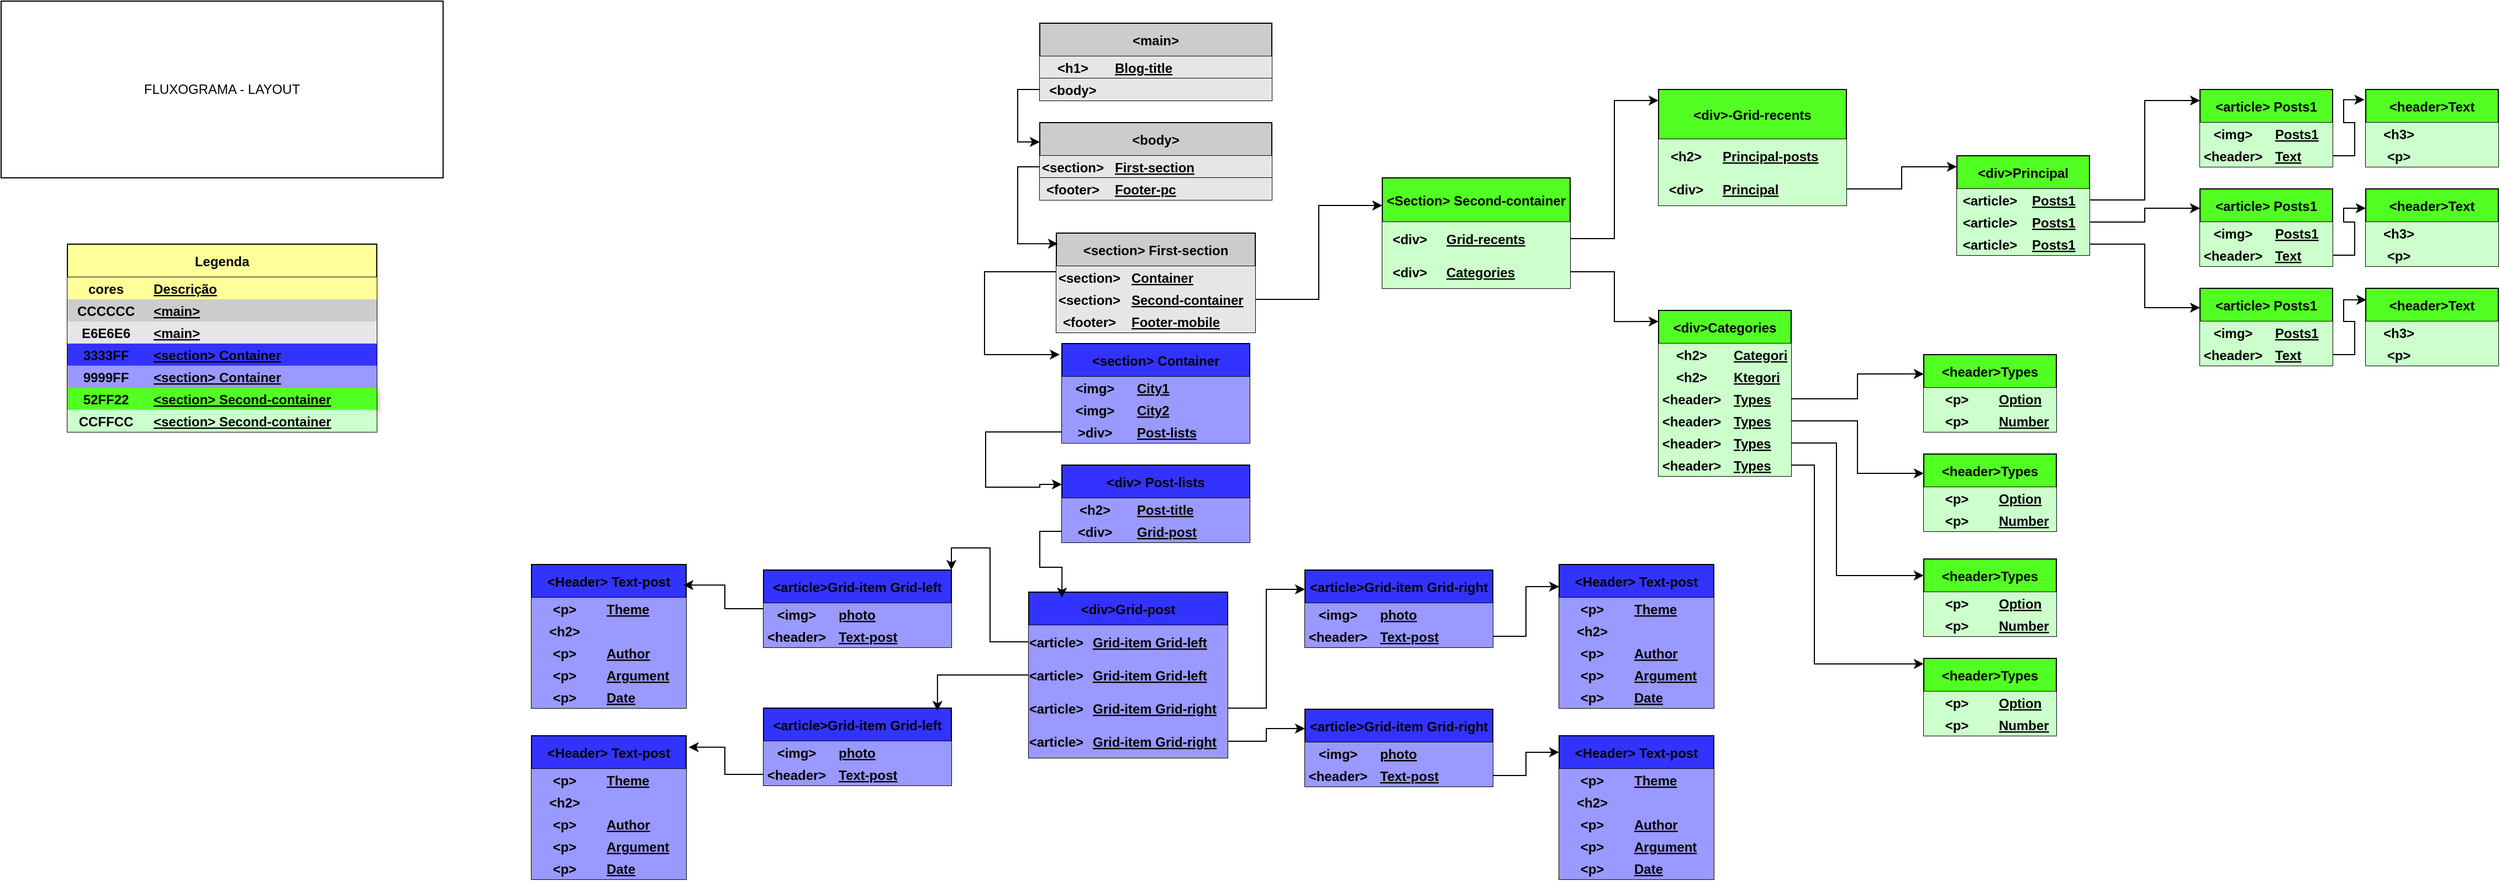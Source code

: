 <mxfile version="26.2.14" pages="3">
  <diagram id="R2lEEEUBdFMjLlhIrx00" name="Fluxograma geral">
    <mxGraphModel grid="1" page="1" gridSize="10" guides="1" tooltips="1" connect="1" arrows="1" fold="1" pageScale="1" pageWidth="850" pageHeight="1100" math="0" shadow="0" extFonts="Permanent Marker^https://fonts.googleapis.com/css?family=Permanent+Marker">
      <root>
        <mxCell id="0" />
        <mxCell id="1" parent="0" />
        <mxCell id="QryG2WZoHnD-_dJrSPcg-193" value="&lt;Header&gt; Text-post" style="shape=table;startSize=30;container=1;collapsible=1;childLayout=tableLayout;fixedRows=1;rowLines=0;fontStyle=1;align=center;resizeLast=1;fillColor=#3333FF;" vertex="1" parent="1">
          <mxGeometry x="600" y="-3830" width="140" height="130" as="geometry" />
        </mxCell>
        <mxCell id="QryG2WZoHnD-_dJrSPcg-194" value="" style="shape=partialRectangle;collapsible=0;dropTarget=0;pointerEvents=0;fillColor=none;points=[[0,0.5],[1,0.5]];portConstraint=eastwest;top=0;left=0;right=0;bottom=1;" vertex="1" parent="QryG2WZoHnD-_dJrSPcg-193">
          <mxGeometry y="30" width="140" height="20" as="geometry" />
        </mxCell>
        <mxCell id="QryG2WZoHnD-_dJrSPcg-195" value="&lt;p&gt;" style="shape=partialRectangle;overflow=hidden;connectable=0;fillColor=#9999FF;top=0;left=0;bottom=0;right=0;fontStyle=1;" vertex="1" parent="QryG2WZoHnD-_dJrSPcg-194">
          <mxGeometry width="60" height="20" as="geometry">
            <mxRectangle width="60" height="20" as="alternateBounds" />
          </mxGeometry>
        </mxCell>
        <mxCell id="QryG2WZoHnD-_dJrSPcg-196" value="Theme" style="shape=partialRectangle;overflow=hidden;connectable=0;fillColor=#9999FF;top=0;left=0;bottom=0;right=0;align=left;spacingLeft=6;fontStyle=5;" vertex="1" parent="QryG2WZoHnD-_dJrSPcg-194">
          <mxGeometry x="60" width="80" height="20" as="geometry">
            <mxRectangle width="80" height="20" as="alternateBounds" />
          </mxGeometry>
        </mxCell>
        <mxCell id="jikfF_kOjqpAnGTJw5Nh-883" value="" style="shape=partialRectangle;collapsible=0;dropTarget=0;pointerEvents=0;fillColor=none;points=[[0,0.5],[1,0.5]];portConstraint=eastwest;top=0;left=0;right=0;bottom=1;" vertex="1" parent="QryG2WZoHnD-_dJrSPcg-193">
          <mxGeometry y="50" width="140" height="20" as="geometry" />
        </mxCell>
        <mxCell id="jikfF_kOjqpAnGTJw5Nh-884" value="&lt;h2&gt;" style="shape=partialRectangle;overflow=hidden;connectable=0;fillColor=#9999FF;top=0;left=0;bottom=0;right=0;fontStyle=1;" vertex="1" parent="jikfF_kOjqpAnGTJw5Nh-883">
          <mxGeometry width="60" height="20" as="geometry">
            <mxRectangle width="60" height="20" as="alternateBounds" />
          </mxGeometry>
        </mxCell>
        <mxCell id="jikfF_kOjqpAnGTJw5Nh-885" value="&#xa;" style="shape=partialRectangle;overflow=hidden;connectable=0;fillColor=#9999FF;top=0;left=0;bottom=0;right=0;align=left;spacingLeft=6;fontStyle=5;" vertex="1" parent="jikfF_kOjqpAnGTJw5Nh-883">
          <mxGeometry x="60" width="80" height="20" as="geometry">
            <mxRectangle width="80" height="20" as="alternateBounds" />
          </mxGeometry>
        </mxCell>
        <mxCell id="QryG2WZoHnD-_dJrSPcg-203" value="" style="shape=partialRectangle;collapsible=0;dropTarget=0;pointerEvents=0;fillColor=none;points=[[0,0.5],[1,0.5]];portConstraint=eastwest;top=0;left=0;right=0;bottom=1;" vertex="1" parent="QryG2WZoHnD-_dJrSPcg-193">
          <mxGeometry y="70" width="140" height="20" as="geometry" />
        </mxCell>
        <mxCell id="QryG2WZoHnD-_dJrSPcg-204" value="&lt;p&gt;" style="shape=partialRectangle;overflow=hidden;connectable=0;fillColor=#9999FF;top=0;left=0;bottom=0;right=0;fontStyle=1;" vertex="1" parent="QryG2WZoHnD-_dJrSPcg-203">
          <mxGeometry width="60" height="20" as="geometry">
            <mxRectangle width="60" height="20" as="alternateBounds" />
          </mxGeometry>
        </mxCell>
        <mxCell id="QryG2WZoHnD-_dJrSPcg-205" value="Author" style="shape=partialRectangle;overflow=hidden;connectable=0;fillColor=#9999FF;top=0;left=0;bottom=0;right=0;align=left;spacingLeft=6;fontStyle=5;" vertex="1" parent="QryG2WZoHnD-_dJrSPcg-203">
          <mxGeometry x="60" width="80" height="20" as="geometry">
            <mxRectangle width="80" height="20" as="alternateBounds" />
          </mxGeometry>
        </mxCell>
        <mxCell id="QryG2WZoHnD-_dJrSPcg-206" value="" style="shape=partialRectangle;collapsible=0;dropTarget=0;pointerEvents=0;fillColor=none;points=[[0,0.5],[1,0.5]];portConstraint=eastwest;top=0;left=0;right=0;bottom=1;" vertex="1" parent="QryG2WZoHnD-_dJrSPcg-193">
          <mxGeometry y="90" width="140" height="20" as="geometry" />
        </mxCell>
        <mxCell id="QryG2WZoHnD-_dJrSPcg-207" value="&lt;p&gt;" style="shape=partialRectangle;overflow=hidden;connectable=0;fillColor=#9999FF;top=0;left=0;bottom=0;right=0;fontStyle=1;" vertex="1" parent="QryG2WZoHnD-_dJrSPcg-206">
          <mxGeometry width="60" height="20" as="geometry">
            <mxRectangle width="60" height="20" as="alternateBounds" />
          </mxGeometry>
        </mxCell>
        <mxCell id="QryG2WZoHnD-_dJrSPcg-208" value="Argument" style="shape=partialRectangle;overflow=hidden;connectable=0;fillColor=#9999FF;top=0;left=0;bottom=0;right=0;align=left;spacingLeft=6;fontStyle=5;" vertex="1" parent="QryG2WZoHnD-_dJrSPcg-206">
          <mxGeometry x="60" width="80" height="20" as="geometry">
            <mxRectangle width="80" height="20" as="alternateBounds" />
          </mxGeometry>
        </mxCell>
        <mxCell id="QryG2WZoHnD-_dJrSPcg-210" value="" style="shape=partialRectangle;collapsible=0;dropTarget=0;pointerEvents=0;fillColor=none;points=[[0,0.5],[1,0.5]];portConstraint=eastwest;top=0;left=0;right=0;bottom=1;" vertex="1" parent="QryG2WZoHnD-_dJrSPcg-193">
          <mxGeometry y="110" width="140" height="20" as="geometry" />
        </mxCell>
        <mxCell id="QryG2WZoHnD-_dJrSPcg-211" value="&lt;p&gt;" style="shape=partialRectangle;overflow=hidden;connectable=0;fillColor=#9999FF;top=0;left=0;bottom=0;right=0;fontStyle=1;" vertex="1" parent="QryG2WZoHnD-_dJrSPcg-210">
          <mxGeometry width="60" height="20" as="geometry">
            <mxRectangle width="60" height="20" as="alternateBounds" />
          </mxGeometry>
        </mxCell>
        <mxCell id="QryG2WZoHnD-_dJrSPcg-212" value="Date" style="shape=partialRectangle;overflow=hidden;connectable=0;fillColor=#9999FF;top=0;left=0;bottom=0;right=0;align=left;spacingLeft=6;fontStyle=5;" vertex="1" parent="QryG2WZoHnD-_dJrSPcg-210">
          <mxGeometry x="60" width="80" height="20" as="geometry">
            <mxRectangle width="80" height="20" as="alternateBounds" />
          </mxGeometry>
        </mxCell>
        <mxCell id="QryG2WZoHnD-_dJrSPcg-233" value="FLUXOGRAMA - LAYOUT" style="rounded=0;whiteSpace=wrap;html=1;" vertex="1" parent="1">
          <mxGeometry x="-810" y="-4340" width="400" height="160" as="geometry" />
        </mxCell>
        <mxCell id="QryG2WZoHnD-_dJrSPcg-238" value="&lt;Section&gt; Second-container" style="shape=table;startSize=40;container=1;collapsible=1;childLayout=tableLayout;fixedRows=1;rowLines=0;fontStyle=1;align=center;resizeLast=1;fillColor=#52FF22;" vertex="1" parent="1">
          <mxGeometry x="440" y="-4180" width="170" height="100" as="geometry">
            <mxRectangle x="360" y="-3270" width="160" height="30" as="alternateBounds" />
          </mxGeometry>
        </mxCell>
        <mxCell id="QryG2WZoHnD-_dJrSPcg-242" value="" style="shape=partialRectangle;collapsible=0;dropTarget=0;pointerEvents=0;fillColor=none;points=[[0,0.5],[1,0.5]];portConstraint=eastwest;top=0;left=0;right=0;bottom=1;" vertex="1" parent="QryG2WZoHnD-_dJrSPcg-238">
          <mxGeometry y="40" width="170" height="30" as="geometry" />
        </mxCell>
        <mxCell id="QryG2WZoHnD-_dJrSPcg-243" value="&lt;div&gt;" style="shape=partialRectangle;overflow=hidden;connectable=0;fillColor=#CCFFCC;top=0;left=0;bottom=0;right=0;fontStyle=1;" vertex="1" parent="QryG2WZoHnD-_dJrSPcg-242">
          <mxGeometry width="50" height="30" as="geometry">
            <mxRectangle width="50" height="30" as="alternateBounds" />
          </mxGeometry>
        </mxCell>
        <mxCell id="QryG2WZoHnD-_dJrSPcg-244" value="Grid-recents" style="shape=partialRectangle;overflow=hidden;connectable=0;fillColor=#CCFFCC;top=0;left=0;bottom=0;right=0;align=left;spacingLeft=6;fontStyle=5;" vertex="1" parent="QryG2WZoHnD-_dJrSPcg-242">
          <mxGeometry x="50" width="120" height="30" as="geometry">
            <mxRectangle width="120" height="30" as="alternateBounds" />
          </mxGeometry>
        </mxCell>
        <mxCell id="QryG2WZoHnD-_dJrSPcg-245" value="" style="shape=partialRectangle;collapsible=0;dropTarget=0;pointerEvents=0;fillColor=none;points=[[0,0.5],[1,0.5]];portConstraint=eastwest;top=0;left=0;right=0;bottom=1;" vertex="1" parent="QryG2WZoHnD-_dJrSPcg-238">
          <mxGeometry y="70" width="170" height="30" as="geometry" />
        </mxCell>
        <mxCell id="QryG2WZoHnD-_dJrSPcg-246" value="&lt;div&gt;" style="shape=partialRectangle;overflow=hidden;connectable=0;fillColor=#CCFFCC;top=0;left=0;bottom=0;right=0;fontStyle=1;" vertex="1" parent="QryG2WZoHnD-_dJrSPcg-245">
          <mxGeometry width="50" height="30" as="geometry">
            <mxRectangle width="50" height="30" as="alternateBounds" />
          </mxGeometry>
        </mxCell>
        <mxCell id="QryG2WZoHnD-_dJrSPcg-247" value="Categories" style="shape=partialRectangle;overflow=hidden;connectable=0;fillColor=#CCFFCC;top=0;left=0;bottom=0;right=0;align=left;spacingLeft=6;fontStyle=5;" vertex="1" parent="QryG2WZoHnD-_dJrSPcg-245">
          <mxGeometry x="50" width="120" height="30" as="geometry">
            <mxRectangle width="120" height="30" as="alternateBounds" />
          </mxGeometry>
        </mxCell>
        <mxCell id="QryG2WZoHnD-_dJrSPcg-249" value="&lt;div&gt;-Grid-recents" style="shape=table;startSize=45;container=1;collapsible=1;childLayout=tableLayout;fixedRows=1;rowLines=0;fontStyle=1;align=center;resizeLast=1;fillColor=#52FF22;" vertex="1" parent="1">
          <mxGeometry x="690" y="-4260" width="170" height="105" as="geometry">
            <mxRectangle x="360" y="-3270" width="160" height="30" as="alternateBounds" />
          </mxGeometry>
        </mxCell>
        <mxCell id="QryG2WZoHnD-_dJrSPcg-253" value="" style="shape=partialRectangle;collapsible=0;dropTarget=0;pointerEvents=0;fillColor=none;points=[[0,0.5],[1,0.5]];portConstraint=eastwest;top=0;left=0;right=0;bottom=1;" vertex="1" parent="QryG2WZoHnD-_dJrSPcg-249">
          <mxGeometry y="45" width="170" height="30" as="geometry" />
        </mxCell>
        <mxCell id="QryG2WZoHnD-_dJrSPcg-254" value="&lt;h2&gt;" style="shape=partialRectangle;overflow=hidden;connectable=0;fillColor=#CCFFCC;top=0;left=0;bottom=0;right=0;fontStyle=1;" vertex="1" parent="QryG2WZoHnD-_dJrSPcg-253">
          <mxGeometry width="50" height="30" as="geometry">
            <mxRectangle width="50" height="30" as="alternateBounds" />
          </mxGeometry>
        </mxCell>
        <mxCell id="QryG2WZoHnD-_dJrSPcg-255" value="Principal-posts" style="shape=partialRectangle;overflow=hidden;connectable=0;fillColor=#CCFFCC;top=0;left=0;bottom=0;right=0;align=left;spacingLeft=6;fontStyle=5;" vertex="1" parent="QryG2WZoHnD-_dJrSPcg-253">
          <mxGeometry x="50" width="120" height="30" as="geometry">
            <mxRectangle width="120" height="30" as="alternateBounds" />
          </mxGeometry>
        </mxCell>
        <mxCell id="QryG2WZoHnD-_dJrSPcg-256" value="" style="shape=partialRectangle;collapsible=0;dropTarget=0;pointerEvents=0;fillColor=none;points=[[0,0.5],[1,0.5]];portConstraint=eastwest;top=0;left=0;right=0;bottom=1;" vertex="1" parent="QryG2WZoHnD-_dJrSPcg-249">
          <mxGeometry y="75" width="170" height="30" as="geometry" />
        </mxCell>
        <mxCell id="QryG2WZoHnD-_dJrSPcg-257" value="&lt;div&gt;" style="shape=partialRectangle;overflow=hidden;connectable=0;fillColor=#CCFFCC;top=0;left=0;bottom=0;right=0;fontStyle=1;" vertex="1" parent="QryG2WZoHnD-_dJrSPcg-256">
          <mxGeometry width="50" height="30" as="geometry">
            <mxRectangle width="50" height="30" as="alternateBounds" />
          </mxGeometry>
        </mxCell>
        <mxCell id="QryG2WZoHnD-_dJrSPcg-258" value="Principal" style="shape=partialRectangle;overflow=hidden;connectable=0;fillColor=#CCFFCC;top=0;left=0;bottom=0;right=0;align=left;spacingLeft=6;fontStyle=5;" vertex="1" parent="QryG2WZoHnD-_dJrSPcg-256">
          <mxGeometry x="50" width="120" height="30" as="geometry">
            <mxRectangle width="120" height="30" as="alternateBounds" />
          </mxGeometry>
        </mxCell>
        <mxCell id="QryG2WZoHnD-_dJrSPcg-447" value="&lt;div&gt;Grid-post" style="shape=table;startSize=30;container=1;collapsible=1;childLayout=tableLayout;fixedRows=1;rowLines=0;fontStyle=1;align=center;resizeLast=1;fillColor=#3333FF;" vertex="1" parent="1">
          <mxGeometry x="120" y="-3805" width="180" height="150" as="geometry" />
        </mxCell>
        <mxCell id="jikfF_kOjqpAnGTJw5Nh-718" value="" style="shape=partialRectangle;collapsible=0;dropTarget=0;pointerEvents=0;fillColor=none;points=[[0,0.5],[1,0.5]];portConstraint=eastwest;top=0;left=0;right=0;bottom=1;" vertex="1" parent="QryG2WZoHnD-_dJrSPcg-447">
          <mxGeometry y="30" width="180" height="30" as="geometry" />
        </mxCell>
        <mxCell id="jikfF_kOjqpAnGTJw5Nh-719" value="&lt;article&gt;" style="shape=partialRectangle;overflow=hidden;connectable=0;fillColor=#9999FF;top=0;left=0;bottom=0;right=0;fontStyle=1;" vertex="1" parent="jikfF_kOjqpAnGTJw5Nh-718">
          <mxGeometry width="50" height="30" as="geometry">
            <mxRectangle width="50" height="30" as="alternateBounds" />
          </mxGeometry>
        </mxCell>
        <mxCell id="jikfF_kOjqpAnGTJw5Nh-720" value="Grid-item Grid-left" style="shape=partialRectangle;overflow=hidden;connectable=0;fillColor=#9999FF;top=0;left=0;bottom=0;right=0;align=left;spacingLeft=6;fontStyle=5;" vertex="1" parent="jikfF_kOjqpAnGTJw5Nh-718">
          <mxGeometry x="50" width="130" height="30" as="geometry">
            <mxRectangle width="130" height="30" as="alternateBounds" />
          </mxGeometry>
        </mxCell>
        <mxCell id="jikfF_kOjqpAnGTJw5Nh-715" value="" style="shape=partialRectangle;collapsible=0;dropTarget=0;pointerEvents=0;fillColor=none;points=[[0,0.5],[1,0.5]];portConstraint=eastwest;top=0;left=0;right=0;bottom=1;" vertex="1" parent="QryG2WZoHnD-_dJrSPcg-447">
          <mxGeometry y="60" width="180" height="30" as="geometry" />
        </mxCell>
        <mxCell id="jikfF_kOjqpAnGTJw5Nh-716" value="&lt;article&gt;" style="shape=partialRectangle;overflow=hidden;connectable=0;fillColor=#9999FF;top=0;left=0;bottom=0;right=0;fontStyle=1;" vertex="1" parent="jikfF_kOjqpAnGTJw5Nh-715">
          <mxGeometry width="50" height="30" as="geometry">
            <mxRectangle width="50" height="30" as="alternateBounds" />
          </mxGeometry>
        </mxCell>
        <mxCell id="jikfF_kOjqpAnGTJw5Nh-717" value="Grid-item Grid-left" style="shape=partialRectangle;overflow=hidden;connectable=0;fillColor=#9999FF;top=0;left=0;bottom=0;right=0;align=left;spacingLeft=6;fontStyle=5;" vertex="1" parent="jikfF_kOjqpAnGTJw5Nh-715">
          <mxGeometry x="50" width="130" height="30" as="geometry">
            <mxRectangle width="130" height="30" as="alternateBounds" />
          </mxGeometry>
        </mxCell>
        <mxCell id="jikfF_kOjqpAnGTJw5Nh-712" value="" style="shape=partialRectangle;collapsible=0;dropTarget=0;pointerEvents=0;fillColor=none;points=[[0,0.5],[1,0.5]];portConstraint=eastwest;top=0;left=0;right=0;bottom=1;" vertex="1" parent="QryG2WZoHnD-_dJrSPcg-447">
          <mxGeometry y="90" width="180" height="30" as="geometry" />
        </mxCell>
        <mxCell id="jikfF_kOjqpAnGTJw5Nh-713" value="&lt;article&gt;" style="shape=partialRectangle;overflow=hidden;connectable=0;fillColor=#9999FF;top=0;left=0;bottom=0;right=0;fontStyle=1;" vertex="1" parent="jikfF_kOjqpAnGTJw5Nh-712">
          <mxGeometry width="50" height="30" as="geometry">
            <mxRectangle width="50" height="30" as="alternateBounds" />
          </mxGeometry>
        </mxCell>
        <mxCell id="jikfF_kOjqpAnGTJw5Nh-714" value="Grid-item Grid-right" style="shape=partialRectangle;overflow=hidden;connectable=0;fillColor=#9999FF;top=0;left=0;bottom=0;right=0;align=left;spacingLeft=6;fontStyle=5;" vertex="1" parent="jikfF_kOjqpAnGTJw5Nh-712">
          <mxGeometry x="50" width="130" height="30" as="geometry">
            <mxRectangle width="130" height="30" as="alternateBounds" />
          </mxGeometry>
        </mxCell>
        <mxCell id="QryG2WZoHnD-_dJrSPcg-448" value="" style="shape=partialRectangle;collapsible=0;dropTarget=0;pointerEvents=0;fillColor=none;points=[[0,0.5],[1,0.5]];portConstraint=eastwest;top=0;left=0;right=0;bottom=1;" vertex="1" parent="QryG2WZoHnD-_dJrSPcg-447">
          <mxGeometry y="120" width="180" height="30" as="geometry" />
        </mxCell>
        <mxCell id="QryG2WZoHnD-_dJrSPcg-449" value="&lt;article&gt;" style="shape=partialRectangle;overflow=hidden;connectable=0;fillColor=#9999FF;top=0;left=0;bottom=0;right=0;fontStyle=1;" vertex="1" parent="QryG2WZoHnD-_dJrSPcg-448">
          <mxGeometry width="50" height="30" as="geometry">
            <mxRectangle width="50" height="30" as="alternateBounds" />
          </mxGeometry>
        </mxCell>
        <mxCell id="QryG2WZoHnD-_dJrSPcg-450" value="Grid-item Grid-right" style="shape=partialRectangle;overflow=hidden;connectable=0;fillColor=#9999FF;top=0;left=0;bottom=0;right=0;align=left;spacingLeft=6;fontStyle=5;" vertex="1" parent="QryG2WZoHnD-_dJrSPcg-448">
          <mxGeometry x="50" width="130" height="30" as="geometry">
            <mxRectangle width="130" height="30" as="alternateBounds" />
          </mxGeometry>
        </mxCell>
        <mxCell id="jikfF_kOjqpAnGTJw5Nh-866" value="&lt;article&gt;Grid-item Grid-right" style="shape=table;startSize=30;container=1;collapsible=1;childLayout=tableLayout;fixedRows=1;rowLines=0;fontStyle=1;align=center;resizeLast=1;fillColor=#3333FF;" vertex="1" parent="1">
          <mxGeometry x="370" y="-3825" width="170" height="70" as="geometry" />
        </mxCell>
        <mxCell id="jikfF_kOjqpAnGTJw5Nh-928" value="" style="shape=partialRectangle;collapsible=0;dropTarget=0;pointerEvents=0;fillColor=none;points=[[0,0.5],[1,0.5]];portConstraint=eastwest;top=0;left=0;right=0;bottom=1;" vertex="1" parent="jikfF_kOjqpAnGTJw5Nh-866">
          <mxGeometry y="30" width="170" height="20" as="geometry" />
        </mxCell>
        <mxCell id="jikfF_kOjqpAnGTJw5Nh-929" value="&lt;img&gt;" style="shape=partialRectangle;overflow=hidden;connectable=0;fillColor=#9999FF;top=0;left=0;bottom=0;right=0;fontStyle=1;" vertex="1" parent="jikfF_kOjqpAnGTJw5Nh-928">
          <mxGeometry width="60" height="20" as="geometry">
            <mxRectangle width="60" height="20" as="alternateBounds" />
          </mxGeometry>
        </mxCell>
        <mxCell id="jikfF_kOjqpAnGTJw5Nh-930" value="photo" style="shape=partialRectangle;overflow=hidden;connectable=0;fillColor=#9999FF;top=0;left=0;bottom=0;right=0;align=left;spacingLeft=6;fontStyle=5;" vertex="1" parent="jikfF_kOjqpAnGTJw5Nh-928">
          <mxGeometry x="60" width="110" height="20" as="geometry">
            <mxRectangle width="110" height="20" as="alternateBounds" />
          </mxGeometry>
        </mxCell>
        <mxCell id="jikfF_kOjqpAnGTJw5Nh-867" value="" style="shape=partialRectangle;collapsible=0;dropTarget=0;pointerEvents=0;fillColor=none;points=[[0,0.5],[1,0.5]];portConstraint=eastwest;top=0;left=0;right=0;bottom=1;" vertex="1" parent="jikfF_kOjqpAnGTJw5Nh-866">
          <mxGeometry y="50" width="170" height="20" as="geometry" />
        </mxCell>
        <mxCell id="jikfF_kOjqpAnGTJw5Nh-868" value="&lt;header&gt;" style="shape=partialRectangle;overflow=hidden;connectable=0;fillColor=#9999FF;top=0;left=0;bottom=0;right=0;fontStyle=1;" vertex="1" parent="jikfF_kOjqpAnGTJw5Nh-867">
          <mxGeometry width="60" height="20" as="geometry">
            <mxRectangle width="60" height="20" as="alternateBounds" />
          </mxGeometry>
        </mxCell>
        <mxCell id="jikfF_kOjqpAnGTJw5Nh-869" value="Text-post" style="shape=partialRectangle;overflow=hidden;connectable=0;fillColor=#9999FF;top=0;left=0;bottom=0;right=0;align=left;spacingLeft=6;fontStyle=5;" vertex="1" parent="jikfF_kOjqpAnGTJw5Nh-867">
          <mxGeometry x="60" width="110" height="20" as="geometry">
            <mxRectangle width="110" height="20" as="alternateBounds" />
          </mxGeometry>
        </mxCell>
        <mxCell id="jikfF_kOjqpAnGTJw5Nh-886" value="&lt;Header&gt; Text-post" style="shape=table;startSize=30;container=1;collapsible=1;childLayout=tableLayout;fixedRows=1;rowLines=0;fontStyle=1;align=center;resizeLast=1;fillColor=#3333FF;" vertex="1" parent="1">
          <mxGeometry x="600" y="-3675" width="140" height="130" as="geometry" />
        </mxCell>
        <mxCell id="jikfF_kOjqpAnGTJw5Nh-887" value="" style="shape=partialRectangle;collapsible=0;dropTarget=0;pointerEvents=0;fillColor=none;points=[[0,0.5],[1,0.5]];portConstraint=eastwest;top=0;left=0;right=0;bottom=1;" vertex="1" parent="jikfF_kOjqpAnGTJw5Nh-886">
          <mxGeometry y="30" width="140" height="20" as="geometry" />
        </mxCell>
        <mxCell id="jikfF_kOjqpAnGTJw5Nh-888" value="&lt;p&gt;" style="shape=partialRectangle;overflow=hidden;connectable=0;fillColor=#9999FF;top=0;left=0;bottom=0;right=0;fontStyle=1;" vertex="1" parent="jikfF_kOjqpAnGTJw5Nh-887">
          <mxGeometry width="60" height="20" as="geometry">
            <mxRectangle width="60" height="20" as="alternateBounds" />
          </mxGeometry>
        </mxCell>
        <mxCell id="jikfF_kOjqpAnGTJw5Nh-889" value="Theme" style="shape=partialRectangle;overflow=hidden;connectable=0;fillColor=#9999FF;top=0;left=0;bottom=0;right=0;align=left;spacingLeft=6;fontStyle=5;" vertex="1" parent="jikfF_kOjqpAnGTJw5Nh-887">
          <mxGeometry x="60" width="80" height="20" as="geometry">
            <mxRectangle width="80" height="20" as="alternateBounds" />
          </mxGeometry>
        </mxCell>
        <mxCell id="jikfF_kOjqpAnGTJw5Nh-890" value="" style="shape=partialRectangle;collapsible=0;dropTarget=0;pointerEvents=0;fillColor=none;points=[[0,0.5],[1,0.5]];portConstraint=eastwest;top=0;left=0;right=0;bottom=1;" vertex="1" parent="jikfF_kOjqpAnGTJw5Nh-886">
          <mxGeometry y="50" width="140" height="20" as="geometry" />
        </mxCell>
        <mxCell id="jikfF_kOjqpAnGTJw5Nh-891" value="&lt;h2&gt;" style="shape=partialRectangle;overflow=hidden;connectable=0;fillColor=#9999FF;top=0;left=0;bottom=0;right=0;fontStyle=1;" vertex="1" parent="jikfF_kOjqpAnGTJw5Nh-890">
          <mxGeometry width="60" height="20" as="geometry">
            <mxRectangle width="60" height="20" as="alternateBounds" />
          </mxGeometry>
        </mxCell>
        <mxCell id="jikfF_kOjqpAnGTJw5Nh-892" value="&#xa;" style="shape=partialRectangle;overflow=hidden;connectable=0;fillColor=#9999FF;top=0;left=0;bottom=0;right=0;align=left;spacingLeft=6;fontStyle=5;" vertex="1" parent="jikfF_kOjqpAnGTJw5Nh-890">
          <mxGeometry x="60" width="80" height="20" as="geometry">
            <mxRectangle width="80" height="20" as="alternateBounds" />
          </mxGeometry>
        </mxCell>
        <mxCell id="jikfF_kOjqpAnGTJw5Nh-893" value="" style="shape=partialRectangle;collapsible=0;dropTarget=0;pointerEvents=0;fillColor=none;points=[[0,0.5],[1,0.5]];portConstraint=eastwest;top=0;left=0;right=0;bottom=1;" vertex="1" parent="jikfF_kOjqpAnGTJw5Nh-886">
          <mxGeometry y="70" width="140" height="20" as="geometry" />
        </mxCell>
        <mxCell id="jikfF_kOjqpAnGTJw5Nh-894" value="&lt;p&gt;" style="shape=partialRectangle;overflow=hidden;connectable=0;fillColor=#9999FF;top=0;left=0;bottom=0;right=0;fontStyle=1;" vertex="1" parent="jikfF_kOjqpAnGTJw5Nh-893">
          <mxGeometry width="60" height="20" as="geometry">
            <mxRectangle width="60" height="20" as="alternateBounds" />
          </mxGeometry>
        </mxCell>
        <mxCell id="jikfF_kOjqpAnGTJw5Nh-895" value="Author" style="shape=partialRectangle;overflow=hidden;connectable=0;fillColor=#9999FF;top=0;left=0;bottom=0;right=0;align=left;spacingLeft=6;fontStyle=5;" vertex="1" parent="jikfF_kOjqpAnGTJw5Nh-893">
          <mxGeometry x="60" width="80" height="20" as="geometry">
            <mxRectangle width="80" height="20" as="alternateBounds" />
          </mxGeometry>
        </mxCell>
        <mxCell id="jikfF_kOjqpAnGTJw5Nh-896" value="" style="shape=partialRectangle;collapsible=0;dropTarget=0;pointerEvents=0;fillColor=none;points=[[0,0.5],[1,0.5]];portConstraint=eastwest;top=0;left=0;right=0;bottom=1;" vertex="1" parent="jikfF_kOjqpAnGTJw5Nh-886">
          <mxGeometry y="90" width="140" height="20" as="geometry" />
        </mxCell>
        <mxCell id="jikfF_kOjqpAnGTJw5Nh-897" value="&lt;p&gt;" style="shape=partialRectangle;overflow=hidden;connectable=0;fillColor=#9999FF;top=0;left=0;bottom=0;right=0;fontStyle=1;" vertex="1" parent="jikfF_kOjqpAnGTJw5Nh-896">
          <mxGeometry width="60" height="20" as="geometry">
            <mxRectangle width="60" height="20" as="alternateBounds" />
          </mxGeometry>
        </mxCell>
        <mxCell id="jikfF_kOjqpAnGTJw5Nh-898" value="Argument" style="shape=partialRectangle;overflow=hidden;connectable=0;fillColor=#9999FF;top=0;left=0;bottom=0;right=0;align=left;spacingLeft=6;fontStyle=5;" vertex="1" parent="jikfF_kOjqpAnGTJw5Nh-896">
          <mxGeometry x="60" width="80" height="20" as="geometry">
            <mxRectangle width="80" height="20" as="alternateBounds" />
          </mxGeometry>
        </mxCell>
        <mxCell id="jikfF_kOjqpAnGTJw5Nh-899" value="" style="shape=partialRectangle;collapsible=0;dropTarget=0;pointerEvents=0;fillColor=none;points=[[0,0.5],[1,0.5]];portConstraint=eastwest;top=0;left=0;right=0;bottom=1;" vertex="1" parent="jikfF_kOjqpAnGTJw5Nh-886">
          <mxGeometry y="110" width="140" height="20" as="geometry" />
        </mxCell>
        <mxCell id="jikfF_kOjqpAnGTJw5Nh-900" value="&lt;p&gt;" style="shape=partialRectangle;overflow=hidden;connectable=0;fillColor=#9999FF;top=0;left=0;bottom=0;right=0;fontStyle=1;" vertex="1" parent="jikfF_kOjqpAnGTJw5Nh-899">
          <mxGeometry width="60" height="20" as="geometry">
            <mxRectangle width="60" height="20" as="alternateBounds" />
          </mxGeometry>
        </mxCell>
        <mxCell id="jikfF_kOjqpAnGTJw5Nh-901" value="Date" style="shape=partialRectangle;overflow=hidden;connectable=0;fillColor=#9999FF;top=0;left=0;bottom=0;right=0;align=left;spacingLeft=6;fontStyle=5;" vertex="1" parent="jikfF_kOjqpAnGTJw5Nh-899">
          <mxGeometry x="60" width="80" height="20" as="geometry">
            <mxRectangle width="80" height="20" as="alternateBounds" />
          </mxGeometry>
        </mxCell>
        <mxCell id="jikfF_kOjqpAnGTJw5Nh-937" value="&lt;article&gt;Grid-item Grid-right" style="shape=table;startSize=30;container=1;collapsible=1;childLayout=tableLayout;fixedRows=1;rowLines=0;fontStyle=1;align=center;resizeLast=1;fillColor=#3333FF;" vertex="1" parent="1">
          <mxGeometry x="370" y="-3699" width="170" height="70" as="geometry" />
        </mxCell>
        <mxCell id="jikfF_kOjqpAnGTJw5Nh-938" value="" style="shape=partialRectangle;collapsible=0;dropTarget=0;pointerEvents=0;fillColor=none;points=[[0,0.5],[1,0.5]];portConstraint=eastwest;top=0;left=0;right=0;bottom=1;" vertex="1" parent="jikfF_kOjqpAnGTJw5Nh-937">
          <mxGeometry y="30" width="170" height="20" as="geometry" />
        </mxCell>
        <mxCell id="jikfF_kOjqpAnGTJw5Nh-939" value="&lt;img&gt;" style="shape=partialRectangle;overflow=hidden;connectable=0;fillColor=#9999FF;top=0;left=0;bottom=0;right=0;fontStyle=1;" vertex="1" parent="jikfF_kOjqpAnGTJw5Nh-938">
          <mxGeometry width="60" height="20" as="geometry">
            <mxRectangle width="60" height="20" as="alternateBounds" />
          </mxGeometry>
        </mxCell>
        <mxCell id="jikfF_kOjqpAnGTJw5Nh-940" value="photo" style="shape=partialRectangle;overflow=hidden;connectable=0;fillColor=#9999FF;top=0;left=0;bottom=0;right=0;align=left;spacingLeft=6;fontStyle=5;" vertex="1" parent="jikfF_kOjqpAnGTJw5Nh-938">
          <mxGeometry x="60" width="110" height="20" as="geometry">
            <mxRectangle width="110" height="20" as="alternateBounds" />
          </mxGeometry>
        </mxCell>
        <mxCell id="jikfF_kOjqpAnGTJw5Nh-941" value="" style="shape=partialRectangle;collapsible=0;dropTarget=0;pointerEvents=0;fillColor=none;points=[[0,0.5],[1,0.5]];portConstraint=eastwest;top=0;left=0;right=0;bottom=1;" vertex="1" parent="jikfF_kOjqpAnGTJw5Nh-937">
          <mxGeometry y="50" width="170" height="20" as="geometry" />
        </mxCell>
        <mxCell id="jikfF_kOjqpAnGTJw5Nh-942" value="&lt;header&gt;" style="shape=partialRectangle;overflow=hidden;connectable=0;fillColor=#9999FF;top=0;left=0;bottom=0;right=0;fontStyle=1;" vertex="1" parent="jikfF_kOjqpAnGTJw5Nh-941">
          <mxGeometry width="60" height="20" as="geometry">
            <mxRectangle width="60" height="20" as="alternateBounds" />
          </mxGeometry>
        </mxCell>
        <mxCell id="jikfF_kOjqpAnGTJw5Nh-943" value="Text-post" style="shape=partialRectangle;overflow=hidden;connectable=0;fillColor=#9999FF;top=0;left=0;bottom=0;right=0;align=left;spacingLeft=6;fontStyle=5;" vertex="1" parent="jikfF_kOjqpAnGTJw5Nh-941">
          <mxGeometry x="60" width="110" height="20" as="geometry">
            <mxRectangle width="110" height="20" as="alternateBounds" />
          </mxGeometry>
        </mxCell>
        <mxCell id="jikfF_kOjqpAnGTJw5Nh-944" value="&lt;article&gt;Grid-item Grid-left" style="shape=table;startSize=30;container=1;collapsible=1;childLayout=tableLayout;fixedRows=1;rowLines=0;fontStyle=1;align=center;resizeLast=1;fillColor=#3333FF;" vertex="1" parent="1">
          <mxGeometry x="-120" y="-3825" width="170" height="70" as="geometry" />
        </mxCell>
        <mxCell id="jikfF_kOjqpAnGTJw5Nh-945" value="" style="shape=partialRectangle;collapsible=0;dropTarget=0;pointerEvents=0;fillColor=none;points=[[0,0.5],[1,0.5]];portConstraint=eastwest;top=0;left=0;right=0;bottom=1;" vertex="1" parent="jikfF_kOjqpAnGTJw5Nh-944">
          <mxGeometry y="30" width="170" height="20" as="geometry" />
        </mxCell>
        <mxCell id="jikfF_kOjqpAnGTJw5Nh-946" value="&lt;img&gt;" style="shape=partialRectangle;overflow=hidden;connectable=0;fillColor=#9999FF;top=0;left=0;bottom=0;right=0;fontStyle=1;" vertex="1" parent="jikfF_kOjqpAnGTJw5Nh-945">
          <mxGeometry width="60" height="20" as="geometry">
            <mxRectangle width="60" height="20" as="alternateBounds" />
          </mxGeometry>
        </mxCell>
        <mxCell id="jikfF_kOjqpAnGTJw5Nh-947" value="photo" style="shape=partialRectangle;overflow=hidden;connectable=0;fillColor=#9999FF;top=0;left=0;bottom=0;right=0;align=left;spacingLeft=6;fontStyle=5;" vertex="1" parent="jikfF_kOjqpAnGTJw5Nh-945">
          <mxGeometry x="60" width="110" height="20" as="geometry">
            <mxRectangle width="110" height="20" as="alternateBounds" />
          </mxGeometry>
        </mxCell>
        <mxCell id="jikfF_kOjqpAnGTJw5Nh-948" value="" style="shape=partialRectangle;collapsible=0;dropTarget=0;pointerEvents=0;fillColor=none;points=[[0,0.5],[1,0.5]];portConstraint=eastwest;top=0;left=0;right=0;bottom=1;" vertex="1" parent="jikfF_kOjqpAnGTJw5Nh-944">
          <mxGeometry y="50" width="170" height="20" as="geometry" />
        </mxCell>
        <mxCell id="jikfF_kOjqpAnGTJw5Nh-949" value="&lt;header&gt;" style="shape=partialRectangle;overflow=hidden;connectable=0;fillColor=#9999FF;top=0;left=0;bottom=0;right=0;fontStyle=1;" vertex="1" parent="jikfF_kOjqpAnGTJw5Nh-948">
          <mxGeometry width="60" height="20" as="geometry">
            <mxRectangle width="60" height="20" as="alternateBounds" />
          </mxGeometry>
        </mxCell>
        <mxCell id="jikfF_kOjqpAnGTJw5Nh-950" value="Text-post" style="shape=partialRectangle;overflow=hidden;connectable=0;fillColor=#9999FF;top=0;left=0;bottom=0;right=0;align=left;spacingLeft=6;fontStyle=5;" vertex="1" parent="jikfF_kOjqpAnGTJw5Nh-948">
          <mxGeometry x="60" width="110" height="20" as="geometry">
            <mxRectangle width="110" height="20" as="alternateBounds" />
          </mxGeometry>
        </mxCell>
        <mxCell id="jikfF_kOjqpAnGTJw5Nh-951" value="&lt;article&gt;Grid-item Grid-left" style="shape=table;startSize=30;container=1;collapsible=1;childLayout=tableLayout;fixedRows=1;rowLines=0;fontStyle=1;align=center;resizeLast=1;fillColor=#3333FF;" vertex="1" parent="1">
          <mxGeometry x="-120" y="-3700" width="170" height="70" as="geometry" />
        </mxCell>
        <mxCell id="jikfF_kOjqpAnGTJw5Nh-952" value="" style="shape=partialRectangle;collapsible=0;dropTarget=0;pointerEvents=0;fillColor=none;points=[[0,0.5],[1,0.5]];portConstraint=eastwest;top=0;left=0;right=0;bottom=1;" vertex="1" parent="jikfF_kOjqpAnGTJw5Nh-951">
          <mxGeometry y="30" width="170" height="20" as="geometry" />
        </mxCell>
        <mxCell id="jikfF_kOjqpAnGTJw5Nh-953" value="&lt;img&gt;" style="shape=partialRectangle;overflow=hidden;connectable=0;fillColor=#9999FF;top=0;left=0;bottom=0;right=0;fontStyle=1;" vertex="1" parent="jikfF_kOjqpAnGTJw5Nh-952">
          <mxGeometry width="60" height="20" as="geometry">
            <mxRectangle width="60" height="20" as="alternateBounds" />
          </mxGeometry>
        </mxCell>
        <mxCell id="jikfF_kOjqpAnGTJw5Nh-954" value="photo" style="shape=partialRectangle;overflow=hidden;connectable=0;fillColor=#9999FF;top=0;left=0;bottom=0;right=0;align=left;spacingLeft=6;fontStyle=5;" vertex="1" parent="jikfF_kOjqpAnGTJw5Nh-952">
          <mxGeometry x="60" width="110" height="20" as="geometry">
            <mxRectangle width="110" height="20" as="alternateBounds" />
          </mxGeometry>
        </mxCell>
        <mxCell id="jikfF_kOjqpAnGTJw5Nh-955" value="" style="shape=partialRectangle;collapsible=0;dropTarget=0;pointerEvents=0;fillColor=none;points=[[0,0.5],[1,0.5]];portConstraint=eastwest;top=0;left=0;right=0;bottom=1;" vertex="1" parent="jikfF_kOjqpAnGTJw5Nh-951">
          <mxGeometry y="50" width="170" height="20" as="geometry" />
        </mxCell>
        <mxCell id="jikfF_kOjqpAnGTJw5Nh-956" value="&lt;header&gt;" style="shape=partialRectangle;overflow=hidden;connectable=0;fillColor=#9999FF;top=0;left=0;bottom=0;right=0;fontStyle=1;" vertex="1" parent="jikfF_kOjqpAnGTJw5Nh-955">
          <mxGeometry width="60" height="20" as="geometry">
            <mxRectangle width="60" height="20" as="alternateBounds" />
          </mxGeometry>
        </mxCell>
        <mxCell id="jikfF_kOjqpAnGTJw5Nh-957" value="Text-post" style="shape=partialRectangle;overflow=hidden;connectable=0;fillColor=#9999FF;top=0;left=0;bottom=0;right=0;align=left;spacingLeft=6;fontStyle=5;" vertex="1" parent="jikfF_kOjqpAnGTJw5Nh-955">
          <mxGeometry x="60" width="110" height="20" as="geometry">
            <mxRectangle width="110" height="20" as="alternateBounds" />
          </mxGeometry>
        </mxCell>
        <mxCell id="jikfF_kOjqpAnGTJw5Nh-961" value="&lt;Header&gt; Text-post" style="shape=table;startSize=30;container=1;collapsible=1;childLayout=tableLayout;fixedRows=1;rowLines=0;fontStyle=1;align=center;resizeLast=1;fillColor=#3333FF;" vertex="1" parent="1">
          <mxGeometry x="-330" y="-3830" width="140" height="130" as="geometry" />
        </mxCell>
        <mxCell id="jikfF_kOjqpAnGTJw5Nh-962" value="" style="shape=partialRectangle;collapsible=0;dropTarget=0;pointerEvents=0;fillColor=none;points=[[0,0.5],[1,0.5]];portConstraint=eastwest;top=0;left=0;right=0;bottom=1;" vertex="1" parent="jikfF_kOjqpAnGTJw5Nh-961">
          <mxGeometry y="30" width="140" height="20" as="geometry" />
        </mxCell>
        <mxCell id="jikfF_kOjqpAnGTJw5Nh-963" value="&lt;p&gt;" style="shape=partialRectangle;overflow=hidden;connectable=0;fillColor=#9999FF;top=0;left=0;bottom=0;right=0;fontStyle=1;" vertex="1" parent="jikfF_kOjqpAnGTJw5Nh-962">
          <mxGeometry width="60" height="20" as="geometry">
            <mxRectangle width="60" height="20" as="alternateBounds" />
          </mxGeometry>
        </mxCell>
        <mxCell id="jikfF_kOjqpAnGTJw5Nh-964" value="Theme" style="shape=partialRectangle;overflow=hidden;connectable=0;fillColor=#9999FF;top=0;left=0;bottom=0;right=0;align=left;spacingLeft=6;fontStyle=5;" vertex="1" parent="jikfF_kOjqpAnGTJw5Nh-962">
          <mxGeometry x="60" width="80" height="20" as="geometry">
            <mxRectangle width="80" height="20" as="alternateBounds" />
          </mxGeometry>
        </mxCell>
        <mxCell id="jikfF_kOjqpAnGTJw5Nh-965" value="" style="shape=partialRectangle;collapsible=0;dropTarget=0;pointerEvents=0;fillColor=none;points=[[0,0.5],[1,0.5]];portConstraint=eastwest;top=0;left=0;right=0;bottom=1;" vertex="1" parent="jikfF_kOjqpAnGTJw5Nh-961">
          <mxGeometry y="50" width="140" height="20" as="geometry" />
        </mxCell>
        <mxCell id="jikfF_kOjqpAnGTJw5Nh-966" value="&lt;h2&gt;" style="shape=partialRectangle;overflow=hidden;connectable=0;fillColor=#9999FF;top=0;left=0;bottom=0;right=0;fontStyle=1;" vertex="1" parent="jikfF_kOjqpAnGTJw5Nh-965">
          <mxGeometry width="60" height="20" as="geometry">
            <mxRectangle width="60" height="20" as="alternateBounds" />
          </mxGeometry>
        </mxCell>
        <mxCell id="jikfF_kOjqpAnGTJw5Nh-967" value="&#xa;" style="shape=partialRectangle;overflow=hidden;connectable=0;fillColor=#9999FF;top=0;left=0;bottom=0;right=0;align=left;spacingLeft=6;fontStyle=5;" vertex="1" parent="jikfF_kOjqpAnGTJw5Nh-965">
          <mxGeometry x="60" width="80" height="20" as="geometry">
            <mxRectangle width="80" height="20" as="alternateBounds" />
          </mxGeometry>
        </mxCell>
        <mxCell id="jikfF_kOjqpAnGTJw5Nh-968" value="" style="shape=partialRectangle;collapsible=0;dropTarget=0;pointerEvents=0;fillColor=none;points=[[0,0.5],[1,0.5]];portConstraint=eastwest;top=0;left=0;right=0;bottom=1;" vertex="1" parent="jikfF_kOjqpAnGTJw5Nh-961">
          <mxGeometry y="70" width="140" height="20" as="geometry" />
        </mxCell>
        <mxCell id="jikfF_kOjqpAnGTJw5Nh-969" value="&lt;p&gt;" style="shape=partialRectangle;overflow=hidden;connectable=0;fillColor=#9999FF;top=0;left=0;bottom=0;right=0;fontStyle=1;" vertex="1" parent="jikfF_kOjqpAnGTJw5Nh-968">
          <mxGeometry width="60" height="20" as="geometry">
            <mxRectangle width="60" height="20" as="alternateBounds" />
          </mxGeometry>
        </mxCell>
        <mxCell id="jikfF_kOjqpAnGTJw5Nh-970" value="Author" style="shape=partialRectangle;overflow=hidden;connectable=0;fillColor=#9999FF;top=0;left=0;bottom=0;right=0;align=left;spacingLeft=6;fontStyle=5;" vertex="1" parent="jikfF_kOjqpAnGTJw5Nh-968">
          <mxGeometry x="60" width="80" height="20" as="geometry">
            <mxRectangle width="80" height="20" as="alternateBounds" />
          </mxGeometry>
        </mxCell>
        <mxCell id="jikfF_kOjqpAnGTJw5Nh-971" value="" style="shape=partialRectangle;collapsible=0;dropTarget=0;pointerEvents=0;fillColor=none;points=[[0,0.5],[1,0.5]];portConstraint=eastwest;top=0;left=0;right=0;bottom=1;" vertex="1" parent="jikfF_kOjqpAnGTJw5Nh-961">
          <mxGeometry y="90" width="140" height="20" as="geometry" />
        </mxCell>
        <mxCell id="jikfF_kOjqpAnGTJw5Nh-972" value="&lt;p&gt;" style="shape=partialRectangle;overflow=hidden;connectable=0;fillColor=#9999FF;top=0;left=0;bottom=0;right=0;fontStyle=1;" vertex="1" parent="jikfF_kOjqpAnGTJw5Nh-971">
          <mxGeometry width="60" height="20" as="geometry">
            <mxRectangle width="60" height="20" as="alternateBounds" />
          </mxGeometry>
        </mxCell>
        <mxCell id="jikfF_kOjqpAnGTJw5Nh-973" value="Argument" style="shape=partialRectangle;overflow=hidden;connectable=0;fillColor=#9999FF;top=0;left=0;bottom=0;right=0;align=left;spacingLeft=6;fontStyle=5;" vertex="1" parent="jikfF_kOjqpAnGTJw5Nh-971">
          <mxGeometry x="60" width="80" height="20" as="geometry">
            <mxRectangle width="80" height="20" as="alternateBounds" />
          </mxGeometry>
        </mxCell>
        <mxCell id="jikfF_kOjqpAnGTJw5Nh-974" value="" style="shape=partialRectangle;collapsible=0;dropTarget=0;pointerEvents=0;fillColor=none;points=[[0,0.5],[1,0.5]];portConstraint=eastwest;top=0;left=0;right=0;bottom=1;" vertex="1" parent="jikfF_kOjqpAnGTJw5Nh-961">
          <mxGeometry y="110" width="140" height="20" as="geometry" />
        </mxCell>
        <mxCell id="jikfF_kOjqpAnGTJw5Nh-975" value="&lt;p&gt;" style="shape=partialRectangle;overflow=hidden;connectable=0;fillColor=#9999FF;top=0;left=0;bottom=0;right=0;fontStyle=1;" vertex="1" parent="jikfF_kOjqpAnGTJw5Nh-974">
          <mxGeometry width="60" height="20" as="geometry">
            <mxRectangle width="60" height="20" as="alternateBounds" />
          </mxGeometry>
        </mxCell>
        <mxCell id="jikfF_kOjqpAnGTJw5Nh-976" value="Date" style="shape=partialRectangle;overflow=hidden;connectable=0;fillColor=#9999FF;top=0;left=0;bottom=0;right=0;align=left;spacingLeft=6;fontStyle=5;" vertex="1" parent="jikfF_kOjqpAnGTJw5Nh-974">
          <mxGeometry x="60" width="80" height="20" as="geometry">
            <mxRectangle width="80" height="20" as="alternateBounds" />
          </mxGeometry>
        </mxCell>
        <mxCell id="jikfF_kOjqpAnGTJw5Nh-977" value="&lt;Header&gt; Text-post" style="shape=table;startSize=30;container=1;collapsible=1;childLayout=tableLayout;fixedRows=1;rowLines=0;fontStyle=1;align=center;resizeLast=1;fillColor=#3333FF;" vertex="1" parent="1">
          <mxGeometry x="-330" y="-3675" width="140" height="130" as="geometry" />
        </mxCell>
        <mxCell id="jikfF_kOjqpAnGTJw5Nh-978" value="" style="shape=partialRectangle;collapsible=0;dropTarget=0;pointerEvents=0;fillColor=none;points=[[0,0.5],[1,0.5]];portConstraint=eastwest;top=0;left=0;right=0;bottom=1;" vertex="1" parent="jikfF_kOjqpAnGTJw5Nh-977">
          <mxGeometry y="30" width="140" height="20" as="geometry" />
        </mxCell>
        <mxCell id="jikfF_kOjqpAnGTJw5Nh-979" value="&lt;p&gt;" style="shape=partialRectangle;overflow=hidden;connectable=0;fillColor=#9999FF;top=0;left=0;bottom=0;right=0;fontStyle=1;" vertex="1" parent="jikfF_kOjqpAnGTJw5Nh-978">
          <mxGeometry width="60" height="20" as="geometry">
            <mxRectangle width="60" height="20" as="alternateBounds" />
          </mxGeometry>
        </mxCell>
        <mxCell id="jikfF_kOjqpAnGTJw5Nh-980" value="Theme" style="shape=partialRectangle;overflow=hidden;connectable=0;fillColor=#9999FF;top=0;left=0;bottom=0;right=0;align=left;spacingLeft=6;fontStyle=5;" vertex="1" parent="jikfF_kOjqpAnGTJw5Nh-978">
          <mxGeometry x="60" width="80" height="20" as="geometry">
            <mxRectangle width="80" height="20" as="alternateBounds" />
          </mxGeometry>
        </mxCell>
        <mxCell id="jikfF_kOjqpAnGTJw5Nh-981" value="" style="shape=partialRectangle;collapsible=0;dropTarget=0;pointerEvents=0;fillColor=none;points=[[0,0.5],[1,0.5]];portConstraint=eastwest;top=0;left=0;right=0;bottom=1;" vertex="1" parent="jikfF_kOjqpAnGTJw5Nh-977">
          <mxGeometry y="50" width="140" height="20" as="geometry" />
        </mxCell>
        <mxCell id="jikfF_kOjqpAnGTJw5Nh-982" value="&lt;h2&gt;" style="shape=partialRectangle;overflow=hidden;connectable=0;fillColor=#9999FF;top=0;left=0;bottom=0;right=0;fontStyle=1;" vertex="1" parent="jikfF_kOjqpAnGTJw5Nh-981">
          <mxGeometry width="60" height="20" as="geometry">
            <mxRectangle width="60" height="20" as="alternateBounds" />
          </mxGeometry>
        </mxCell>
        <mxCell id="jikfF_kOjqpAnGTJw5Nh-983" value="&#xa;" style="shape=partialRectangle;overflow=hidden;connectable=0;fillColor=#9999FF;top=0;left=0;bottom=0;right=0;align=left;spacingLeft=6;fontStyle=5;" vertex="1" parent="jikfF_kOjqpAnGTJw5Nh-981">
          <mxGeometry x="60" width="80" height="20" as="geometry">
            <mxRectangle width="80" height="20" as="alternateBounds" />
          </mxGeometry>
        </mxCell>
        <mxCell id="jikfF_kOjqpAnGTJw5Nh-984" value="" style="shape=partialRectangle;collapsible=0;dropTarget=0;pointerEvents=0;fillColor=none;points=[[0,0.5],[1,0.5]];portConstraint=eastwest;top=0;left=0;right=0;bottom=1;" vertex="1" parent="jikfF_kOjqpAnGTJw5Nh-977">
          <mxGeometry y="70" width="140" height="20" as="geometry" />
        </mxCell>
        <mxCell id="jikfF_kOjqpAnGTJw5Nh-985" value="&lt;p&gt;" style="shape=partialRectangle;overflow=hidden;connectable=0;fillColor=#9999FF;top=0;left=0;bottom=0;right=0;fontStyle=1;" vertex="1" parent="jikfF_kOjqpAnGTJw5Nh-984">
          <mxGeometry width="60" height="20" as="geometry">
            <mxRectangle width="60" height="20" as="alternateBounds" />
          </mxGeometry>
        </mxCell>
        <mxCell id="jikfF_kOjqpAnGTJw5Nh-986" value="Author" style="shape=partialRectangle;overflow=hidden;connectable=0;fillColor=#9999FF;top=0;left=0;bottom=0;right=0;align=left;spacingLeft=6;fontStyle=5;" vertex="1" parent="jikfF_kOjqpAnGTJw5Nh-984">
          <mxGeometry x="60" width="80" height="20" as="geometry">
            <mxRectangle width="80" height="20" as="alternateBounds" />
          </mxGeometry>
        </mxCell>
        <mxCell id="jikfF_kOjqpAnGTJw5Nh-987" value="" style="shape=partialRectangle;collapsible=0;dropTarget=0;pointerEvents=0;fillColor=none;points=[[0,0.5],[1,0.5]];portConstraint=eastwest;top=0;left=0;right=0;bottom=1;" vertex="1" parent="jikfF_kOjqpAnGTJw5Nh-977">
          <mxGeometry y="90" width="140" height="20" as="geometry" />
        </mxCell>
        <mxCell id="jikfF_kOjqpAnGTJw5Nh-988" value="&lt;p&gt;" style="shape=partialRectangle;overflow=hidden;connectable=0;fillColor=#9999FF;top=0;left=0;bottom=0;right=0;fontStyle=1;" vertex="1" parent="jikfF_kOjqpAnGTJw5Nh-987">
          <mxGeometry width="60" height="20" as="geometry">
            <mxRectangle width="60" height="20" as="alternateBounds" />
          </mxGeometry>
        </mxCell>
        <mxCell id="jikfF_kOjqpAnGTJw5Nh-989" value="Argument" style="shape=partialRectangle;overflow=hidden;connectable=0;fillColor=#9999FF;top=0;left=0;bottom=0;right=0;align=left;spacingLeft=6;fontStyle=5;" vertex="1" parent="jikfF_kOjqpAnGTJw5Nh-987">
          <mxGeometry x="60" width="80" height="20" as="geometry">
            <mxRectangle width="80" height="20" as="alternateBounds" />
          </mxGeometry>
        </mxCell>
        <mxCell id="jikfF_kOjqpAnGTJw5Nh-990" value="" style="shape=partialRectangle;collapsible=0;dropTarget=0;pointerEvents=0;fillColor=none;points=[[0,0.5],[1,0.5]];portConstraint=eastwest;top=0;left=0;right=0;bottom=1;" vertex="1" parent="jikfF_kOjqpAnGTJw5Nh-977">
          <mxGeometry y="110" width="140" height="20" as="geometry" />
        </mxCell>
        <mxCell id="jikfF_kOjqpAnGTJw5Nh-991" value="&lt;p&gt;" style="shape=partialRectangle;overflow=hidden;connectable=0;fillColor=#9999FF;top=0;left=0;bottom=0;right=0;fontStyle=1;" vertex="1" parent="jikfF_kOjqpAnGTJw5Nh-990">
          <mxGeometry width="60" height="20" as="geometry">
            <mxRectangle width="60" height="20" as="alternateBounds" />
          </mxGeometry>
        </mxCell>
        <mxCell id="jikfF_kOjqpAnGTJw5Nh-992" value="Date" style="shape=partialRectangle;overflow=hidden;connectable=0;fillColor=#9999FF;top=0;left=0;bottom=0;right=0;align=left;spacingLeft=6;fontStyle=5;" vertex="1" parent="jikfF_kOjqpAnGTJw5Nh-990">
          <mxGeometry x="60" width="80" height="20" as="geometry">
            <mxRectangle width="80" height="20" as="alternateBounds" />
          </mxGeometry>
        </mxCell>
        <mxCell id="jikfF_kOjqpAnGTJw5Nh-1032" value="&lt;section&gt; Container" style="shape=table;startSize=30;container=1;collapsible=1;childLayout=tableLayout;fixedRows=1;rowLines=0;fontStyle=1;align=center;resizeLast=1;fillColor=#3333FF;" vertex="1" parent="1">
          <mxGeometry x="150" y="-4030" width="170" height="90" as="geometry" />
        </mxCell>
        <mxCell id="jikfF_kOjqpAnGTJw5Nh-1033" value="" style="shape=partialRectangle;collapsible=0;dropTarget=0;pointerEvents=0;fillColor=none;points=[[0,0.5],[1,0.5]];portConstraint=eastwest;top=0;left=0;right=0;bottom=1;" vertex="1" parent="jikfF_kOjqpAnGTJw5Nh-1032">
          <mxGeometry y="30" width="170" height="20" as="geometry" />
        </mxCell>
        <mxCell id="jikfF_kOjqpAnGTJw5Nh-1034" value="&lt;img&gt;" style="shape=partialRectangle;overflow=hidden;connectable=0;fillColor=#9999FF;top=0;left=0;bottom=0;right=0;fontStyle=1;" vertex="1" parent="jikfF_kOjqpAnGTJw5Nh-1033">
          <mxGeometry width="60" height="20" as="geometry">
            <mxRectangle width="60" height="20" as="alternateBounds" />
          </mxGeometry>
        </mxCell>
        <mxCell id="jikfF_kOjqpAnGTJw5Nh-1035" value="City1" style="shape=partialRectangle;overflow=hidden;connectable=0;fillColor=#9999FF;top=0;left=0;bottom=0;right=0;align=left;spacingLeft=6;fontStyle=5;" vertex="1" parent="jikfF_kOjqpAnGTJw5Nh-1033">
          <mxGeometry x="60" width="110" height="20" as="geometry">
            <mxRectangle width="110" height="20" as="alternateBounds" />
          </mxGeometry>
        </mxCell>
        <mxCell id="jikfF_kOjqpAnGTJw5Nh-1039" value="" style="shape=partialRectangle;collapsible=0;dropTarget=0;pointerEvents=0;fillColor=none;points=[[0,0.5],[1,0.5]];portConstraint=eastwest;top=0;left=0;right=0;bottom=1;" vertex="1" parent="jikfF_kOjqpAnGTJw5Nh-1032">
          <mxGeometry y="50" width="170" height="20" as="geometry" />
        </mxCell>
        <mxCell id="jikfF_kOjqpAnGTJw5Nh-1040" value="&lt;img&gt;" style="shape=partialRectangle;overflow=hidden;connectable=0;fillColor=#9999FF;top=0;left=0;bottom=0;right=0;fontStyle=1;" vertex="1" parent="jikfF_kOjqpAnGTJw5Nh-1039">
          <mxGeometry width="60" height="20" as="geometry">
            <mxRectangle width="60" height="20" as="alternateBounds" />
          </mxGeometry>
        </mxCell>
        <mxCell id="jikfF_kOjqpAnGTJw5Nh-1041" value="City2" style="shape=partialRectangle;overflow=hidden;connectable=0;fillColor=#9999FF;top=0;left=0;bottom=0;right=0;align=left;spacingLeft=6;fontStyle=5;" vertex="1" parent="jikfF_kOjqpAnGTJw5Nh-1039">
          <mxGeometry x="60" width="110" height="20" as="geometry">
            <mxRectangle width="110" height="20" as="alternateBounds" />
          </mxGeometry>
        </mxCell>
        <mxCell id="jikfF_kOjqpAnGTJw5Nh-1036" value="" style="shape=partialRectangle;collapsible=0;dropTarget=0;pointerEvents=0;fillColor=none;points=[[0,0.5],[1,0.5]];portConstraint=eastwest;top=0;left=0;right=0;bottom=1;" vertex="1" parent="jikfF_kOjqpAnGTJw5Nh-1032">
          <mxGeometry y="70" width="170" height="20" as="geometry" />
        </mxCell>
        <mxCell id="jikfF_kOjqpAnGTJw5Nh-1037" value="&gt;div&gt;" style="shape=partialRectangle;overflow=hidden;connectable=0;fillColor=#9999FF;top=0;left=0;bottom=0;right=0;fontStyle=1;" vertex="1" parent="jikfF_kOjqpAnGTJw5Nh-1036">
          <mxGeometry width="60" height="20" as="geometry">
            <mxRectangle width="60" height="20" as="alternateBounds" />
          </mxGeometry>
        </mxCell>
        <mxCell id="jikfF_kOjqpAnGTJw5Nh-1038" value="Post-lists" style="shape=partialRectangle;overflow=hidden;connectable=0;fillColor=#9999FF;top=0;left=0;bottom=0;right=0;align=left;spacingLeft=6;fontStyle=5;" vertex="1" parent="jikfF_kOjqpAnGTJw5Nh-1036">
          <mxGeometry x="60" width="110" height="20" as="geometry">
            <mxRectangle width="110" height="20" as="alternateBounds" />
          </mxGeometry>
        </mxCell>
        <mxCell id="jikfF_kOjqpAnGTJw5Nh-1052" value="&lt;div&gt; Post-lists" style="shape=table;startSize=30;container=1;collapsible=1;childLayout=tableLayout;fixedRows=1;rowLines=0;fontStyle=1;align=center;resizeLast=1;fillColor=#3333FF;" vertex="1" parent="1">
          <mxGeometry x="150" y="-3920" width="170" height="70" as="geometry" />
        </mxCell>
        <mxCell id="jikfF_kOjqpAnGTJw5Nh-1053" value="" style="shape=partialRectangle;collapsible=0;dropTarget=0;pointerEvents=0;fillColor=none;points=[[0,0.5],[1,0.5]];portConstraint=eastwest;top=0;left=0;right=0;bottom=1;" vertex="1" parent="jikfF_kOjqpAnGTJw5Nh-1052">
          <mxGeometry y="30" width="170" height="20" as="geometry" />
        </mxCell>
        <mxCell id="jikfF_kOjqpAnGTJw5Nh-1054" value="&lt;h2&gt;" style="shape=partialRectangle;overflow=hidden;connectable=0;fillColor=#9999FF;top=0;left=0;bottom=0;right=0;fontStyle=1;" vertex="1" parent="jikfF_kOjqpAnGTJw5Nh-1053">
          <mxGeometry width="60" height="20" as="geometry">
            <mxRectangle width="60" height="20" as="alternateBounds" />
          </mxGeometry>
        </mxCell>
        <mxCell id="jikfF_kOjqpAnGTJw5Nh-1055" value="Post-title" style="shape=partialRectangle;overflow=hidden;connectable=0;fillColor=#9999FF;top=0;left=0;bottom=0;right=0;align=left;spacingLeft=6;fontStyle=5;" vertex="1" parent="jikfF_kOjqpAnGTJw5Nh-1053">
          <mxGeometry x="60" width="110" height="20" as="geometry">
            <mxRectangle width="110" height="20" as="alternateBounds" />
          </mxGeometry>
        </mxCell>
        <mxCell id="jikfF_kOjqpAnGTJw5Nh-1056" value="" style="shape=partialRectangle;collapsible=0;dropTarget=0;pointerEvents=0;fillColor=none;points=[[0,0.5],[1,0.5]];portConstraint=eastwest;top=0;left=0;right=0;bottom=1;" vertex="1" parent="jikfF_kOjqpAnGTJw5Nh-1052">
          <mxGeometry y="50" width="170" height="20" as="geometry" />
        </mxCell>
        <mxCell id="jikfF_kOjqpAnGTJw5Nh-1057" value="&lt;div&gt;" style="shape=partialRectangle;overflow=hidden;connectable=0;fillColor=#9999FF;top=0;left=0;bottom=0;right=0;fontStyle=1;" vertex="1" parent="jikfF_kOjqpAnGTJw5Nh-1056">
          <mxGeometry width="60" height="20" as="geometry">
            <mxRectangle width="60" height="20" as="alternateBounds" />
          </mxGeometry>
        </mxCell>
        <mxCell id="jikfF_kOjqpAnGTJw5Nh-1058" value="Grid-post" style="shape=partialRectangle;overflow=hidden;connectable=0;fillColor=#9999FF;top=0;left=0;bottom=0;right=0;align=left;spacingLeft=6;fontStyle=5;" vertex="1" parent="jikfF_kOjqpAnGTJw5Nh-1056">
          <mxGeometry x="60" width="110" height="20" as="geometry">
            <mxRectangle width="110" height="20" as="alternateBounds" />
          </mxGeometry>
        </mxCell>
        <mxCell id="jikfF_kOjqpAnGTJw5Nh-1065" value="&lt;main&gt;" style="shape=table;startSize=30;container=1;collapsible=1;childLayout=tableLayout;fixedRows=1;rowLines=0;fontStyle=1;align=center;resizeLast=1;fillColor=#CCCCCC;" vertex="1" parent="1">
          <mxGeometry x="130" y="-4320" width="210" height="70" as="geometry" />
        </mxCell>
        <mxCell id="jikfF_kOjqpAnGTJw5Nh-1066" value="" style="shape=partialRectangle;collapsible=0;dropTarget=0;pointerEvents=0;fillColor=#E6E6E6;points=[[0,0.5],[1,0.5]];portConstraint=eastwest;top=0;left=0;right=0;bottom=1;" vertex="1" parent="jikfF_kOjqpAnGTJw5Nh-1065">
          <mxGeometry y="30" width="210" height="20" as="geometry" />
        </mxCell>
        <mxCell id="jikfF_kOjqpAnGTJw5Nh-1067" value="&lt;h1&gt;" style="shape=partialRectangle;overflow=hidden;connectable=0;fillColor=none;top=0;left=0;bottom=0;right=0;fontStyle=1;" vertex="1" parent="jikfF_kOjqpAnGTJw5Nh-1066">
          <mxGeometry width="60" height="20" as="geometry">
            <mxRectangle width="60" height="20" as="alternateBounds" />
          </mxGeometry>
        </mxCell>
        <mxCell id="jikfF_kOjqpAnGTJw5Nh-1068" value="Blog-title" style="shape=partialRectangle;overflow=hidden;connectable=0;fillColor=none;top=0;left=0;bottom=0;right=0;align=left;spacingLeft=6;fontStyle=5;" vertex="1" parent="jikfF_kOjqpAnGTJw5Nh-1066">
          <mxGeometry x="60" width="150" height="20" as="geometry">
            <mxRectangle width="150" height="20" as="alternateBounds" />
          </mxGeometry>
        </mxCell>
        <mxCell id="jikfF_kOjqpAnGTJw5Nh-1069" value="" style="shape=partialRectangle;collapsible=0;dropTarget=0;pointerEvents=0;fillColor=none;points=[[0,0.5],[1,0.5]];portConstraint=eastwest;top=0;left=0;right=0;bottom=1;" vertex="1" parent="jikfF_kOjqpAnGTJw5Nh-1065">
          <mxGeometry y="50" width="210" height="20" as="geometry" />
        </mxCell>
        <mxCell id="jikfF_kOjqpAnGTJw5Nh-1070" value="&lt;body&gt;" style="shape=partialRectangle;overflow=hidden;connectable=0;fillColor=#E6E6E6;top=0;left=0;bottom=0;right=0;fontStyle=1;" vertex="1" parent="jikfF_kOjqpAnGTJw5Nh-1069">
          <mxGeometry width="60" height="20" as="geometry">
            <mxRectangle width="60" height="20" as="alternateBounds" />
          </mxGeometry>
        </mxCell>
        <mxCell id="jikfF_kOjqpAnGTJw5Nh-1071" value="" style="shape=partialRectangle;overflow=hidden;connectable=0;fillColor=#E6E6E6;top=0;left=0;bottom=0;right=0;align=left;spacingLeft=6;fontStyle=5;" vertex="1" parent="jikfF_kOjqpAnGTJw5Nh-1069">
          <mxGeometry x="60" width="150" height="20" as="geometry">
            <mxRectangle width="150" height="20" as="alternateBounds" />
          </mxGeometry>
        </mxCell>
        <mxCell id="jikfF_kOjqpAnGTJw5Nh-1079" style="edgeStyle=orthogonalEdgeStyle;rounded=0;orthogonalLoop=1;jettySize=auto;html=1;entryX=-0.011;entryY=0.111;entryDx=0;entryDy=0;entryPerimeter=0;" edge="1" parent="1" source="jikfF_kOjqpAnGTJw5Nh-1072" target="jikfF_kOjqpAnGTJw5Nh-1032">
          <mxGeometry relative="1" as="geometry">
            <mxPoint x="80" y="-4020" as="targetPoint" />
            <Array as="points">
              <mxPoint x="80" y="-4095" />
              <mxPoint x="80" y="-4020" />
            </Array>
          </mxGeometry>
        </mxCell>
        <mxCell id="jikfF_kOjqpAnGTJw5Nh-1072" value="&lt;section&gt; First-section" style="shape=table;startSize=30;container=1;collapsible=1;childLayout=tableLayout;fixedRows=1;rowLines=0;fontStyle=1;align=center;resizeLast=1;fillColor=#CCCCCC;" vertex="1" parent="1">
          <mxGeometry x="145" y="-4130" width="180" height="90" as="geometry" />
        </mxCell>
        <mxCell id="jikfF_kOjqpAnGTJw5Nh-1073" value="" style="shape=partialRectangle;collapsible=0;dropTarget=0;pointerEvents=0;fillColor=none;points=[[0,0.5],[1,0.5]];portConstraint=eastwest;top=0;left=0;right=0;bottom=1;" vertex="1" parent="jikfF_kOjqpAnGTJw5Nh-1072">
          <mxGeometry y="30" width="180" height="20" as="geometry" />
        </mxCell>
        <mxCell id="jikfF_kOjqpAnGTJw5Nh-1074" value="&lt;section&gt;" style="shape=partialRectangle;overflow=hidden;connectable=0;fillColor=#E6E6E6;top=0;left=0;bottom=0;right=0;fontStyle=1;" vertex="1" parent="jikfF_kOjqpAnGTJw5Nh-1073">
          <mxGeometry width="60" height="20" as="geometry">
            <mxRectangle width="60" height="20" as="alternateBounds" />
          </mxGeometry>
        </mxCell>
        <mxCell id="jikfF_kOjqpAnGTJw5Nh-1075" value="Container" style="shape=partialRectangle;overflow=hidden;connectable=0;fillColor=#E6E6E6;top=0;left=0;bottom=0;right=0;align=left;spacingLeft=6;fontStyle=5;" vertex="1" parent="jikfF_kOjqpAnGTJw5Nh-1073">
          <mxGeometry x="60" width="120" height="20" as="geometry">
            <mxRectangle width="120" height="20" as="alternateBounds" />
          </mxGeometry>
        </mxCell>
        <mxCell id="jikfF_kOjqpAnGTJw5Nh-1076" value="" style="shape=partialRectangle;collapsible=0;dropTarget=0;pointerEvents=0;fillColor=none;points=[[0,0.5],[1,0.5]];portConstraint=eastwest;top=0;left=0;right=0;bottom=1;" vertex="1" parent="jikfF_kOjqpAnGTJw5Nh-1072">
          <mxGeometry y="50" width="180" height="20" as="geometry" />
        </mxCell>
        <mxCell id="jikfF_kOjqpAnGTJw5Nh-1077" value="&lt;section&gt;" style="shape=partialRectangle;overflow=hidden;connectable=0;fillColor=#E6E6E6;top=0;left=0;bottom=0;right=0;fontStyle=1;" vertex="1" parent="jikfF_kOjqpAnGTJw5Nh-1076">
          <mxGeometry width="60" height="20" as="geometry">
            <mxRectangle width="60" height="20" as="alternateBounds" />
          </mxGeometry>
        </mxCell>
        <mxCell id="jikfF_kOjqpAnGTJw5Nh-1078" value="Second-container" style="shape=partialRectangle;overflow=hidden;connectable=0;fillColor=#E6E6E6;top=0;left=0;bottom=0;right=0;align=left;spacingLeft=6;fontStyle=5;" vertex="1" parent="jikfF_kOjqpAnGTJw5Nh-1076">
          <mxGeometry x="60" width="120" height="20" as="geometry">
            <mxRectangle width="120" height="20" as="alternateBounds" />
          </mxGeometry>
        </mxCell>
        <mxCell id="kEPEhWQuSRwdS6u3Ppbh-4" value="" style="shape=partialRectangle;collapsible=0;dropTarget=0;pointerEvents=0;fillColor=none;points=[[0,0.5],[1,0.5]];portConstraint=eastwest;top=0;left=0;right=0;bottom=1;" vertex="1" parent="jikfF_kOjqpAnGTJw5Nh-1072">
          <mxGeometry y="70" width="180" height="20" as="geometry" />
        </mxCell>
        <mxCell id="kEPEhWQuSRwdS6u3Ppbh-5" value="&lt;footer&gt;" style="shape=partialRectangle;overflow=hidden;connectable=0;fillColor=#E6E6E6;top=0;left=0;bottom=0;right=0;fontStyle=1;" vertex="1" parent="kEPEhWQuSRwdS6u3Ppbh-4">
          <mxGeometry width="60" height="20" as="geometry">
            <mxRectangle width="60" height="20" as="alternateBounds" />
          </mxGeometry>
        </mxCell>
        <mxCell id="kEPEhWQuSRwdS6u3Ppbh-6" value="Footer-mobile" style="shape=partialRectangle;overflow=hidden;connectable=0;fillColor=#E6E6E6;top=0;left=0;bottom=0;right=0;align=left;spacingLeft=6;fontStyle=5;" vertex="1" parent="kEPEhWQuSRwdS6u3Ppbh-4">
          <mxGeometry x="60" width="120" height="20" as="geometry">
            <mxRectangle width="120" height="20" as="alternateBounds" />
          </mxGeometry>
        </mxCell>
        <mxCell id="jikfF_kOjqpAnGTJw5Nh-1080" style="edgeStyle=orthogonalEdgeStyle;rounded=0;orthogonalLoop=1;jettySize=auto;html=1;entryX=0;entryY=0.25;entryDx=0;entryDy=0;" edge="1" parent="1" source="jikfF_kOjqpAnGTJw5Nh-1036" target="jikfF_kOjqpAnGTJw5Nh-1052">
          <mxGeometry relative="1" as="geometry">
            <mxPoint x="80" y="-3900" as="targetPoint" />
            <Array as="points">
              <mxPoint x="81" y="-3950" />
              <mxPoint x="81" y="-3900" />
              <mxPoint x="130" y="-3900" />
              <mxPoint x="130" y="-3902" />
            </Array>
          </mxGeometry>
        </mxCell>
        <mxCell id="jikfF_kOjqpAnGTJw5Nh-1081" style="edgeStyle=orthogonalEdgeStyle;rounded=0;orthogonalLoop=1;jettySize=auto;html=1;entryX=0;entryY=0.25;entryDx=0;entryDy=0;" edge="1" parent="1" source="jikfF_kOjqpAnGTJw5Nh-1076" target="QryG2WZoHnD-_dJrSPcg-238">
          <mxGeometry relative="1" as="geometry" />
        </mxCell>
        <mxCell id="jikfF_kOjqpAnGTJw5Nh-1082" style="edgeStyle=orthogonalEdgeStyle;rounded=0;orthogonalLoop=1;jettySize=auto;html=1;entryX=0;entryY=0.095;entryDx=0;entryDy=0;entryPerimeter=0;" edge="1" parent="1" source="QryG2WZoHnD-_dJrSPcg-242" target="QryG2WZoHnD-_dJrSPcg-249">
          <mxGeometry relative="1" as="geometry" />
        </mxCell>
        <mxCell id="jikfF_kOjqpAnGTJw5Nh-1099" value="&lt;header&gt;Types" style="shape=table;startSize=30;container=1;collapsible=1;childLayout=tableLayout;fixedRows=1;rowLines=0;fontStyle=1;align=center;resizeLast=1;fillColor=#52FF22;" vertex="1" parent="1">
          <mxGeometry x="930" y="-4020" width="120" height="70" as="geometry" />
        </mxCell>
        <mxCell id="jikfF_kOjqpAnGTJw5Nh-1100" value="" style="shape=partialRectangle;collapsible=0;dropTarget=0;pointerEvents=0;fillColor=none;points=[[0,0.5],[1,0.5]];portConstraint=eastwest;top=0;left=0;right=0;bottom=1;" vertex="1" parent="jikfF_kOjqpAnGTJw5Nh-1099">
          <mxGeometry y="30" width="120" height="20" as="geometry" />
        </mxCell>
        <mxCell id="jikfF_kOjqpAnGTJw5Nh-1101" value="&lt;p&gt;" style="shape=partialRectangle;overflow=hidden;connectable=0;fillColor=#CCFFCC;top=0;left=0;bottom=0;right=0;fontStyle=1;" vertex="1" parent="jikfF_kOjqpAnGTJw5Nh-1100">
          <mxGeometry width="60" height="20" as="geometry">
            <mxRectangle width="60" height="20" as="alternateBounds" />
          </mxGeometry>
        </mxCell>
        <mxCell id="jikfF_kOjqpAnGTJw5Nh-1102" value="Option" style="shape=partialRectangle;overflow=hidden;connectable=0;fillColor=#CCFFCC;top=0;left=0;bottom=0;right=0;align=left;spacingLeft=6;fontStyle=5;" vertex="1" parent="jikfF_kOjqpAnGTJw5Nh-1100">
          <mxGeometry x="60" width="60" height="20" as="geometry">
            <mxRectangle width="60" height="20" as="alternateBounds" />
          </mxGeometry>
        </mxCell>
        <mxCell id="jikfF_kOjqpAnGTJw5Nh-1103" value="" style="shape=partialRectangle;collapsible=0;dropTarget=0;pointerEvents=0;fillColor=none;points=[[0,0.5],[1,0.5]];portConstraint=eastwest;top=0;left=0;right=0;bottom=1;" vertex="1" parent="jikfF_kOjqpAnGTJw5Nh-1099">
          <mxGeometry y="50" width="120" height="20" as="geometry" />
        </mxCell>
        <mxCell id="jikfF_kOjqpAnGTJw5Nh-1104" value="&lt;p&gt;" style="shape=partialRectangle;overflow=hidden;connectable=0;fillColor=#CCFFCC;top=0;left=0;bottom=0;right=0;fontStyle=1;" vertex="1" parent="jikfF_kOjqpAnGTJw5Nh-1103">
          <mxGeometry width="60" height="20" as="geometry">
            <mxRectangle width="60" height="20" as="alternateBounds" />
          </mxGeometry>
        </mxCell>
        <mxCell id="jikfF_kOjqpAnGTJw5Nh-1105" value="Number" style="shape=partialRectangle;overflow=hidden;connectable=0;fillColor=#CCFFCC;top=0;left=0;bottom=0;right=0;align=left;spacingLeft=6;fontStyle=5;" vertex="1" parent="jikfF_kOjqpAnGTJw5Nh-1103">
          <mxGeometry x="60" width="60" height="20" as="geometry">
            <mxRectangle width="60" height="20" as="alternateBounds" />
          </mxGeometry>
        </mxCell>
        <mxCell id="jikfF_kOjqpAnGTJw5Nh-1106" value="&lt;header&gt;Types" style="shape=table;startSize=30;container=1;collapsible=1;childLayout=tableLayout;fixedRows=1;rowLines=0;fontStyle=1;align=center;resizeLast=1;fillColor=#52FF22;" vertex="1" parent="1">
          <mxGeometry x="930" y="-3930" width="120" height="70" as="geometry" />
        </mxCell>
        <mxCell id="jikfF_kOjqpAnGTJw5Nh-1107" value="" style="shape=partialRectangle;collapsible=0;dropTarget=0;pointerEvents=0;fillColor=none;points=[[0,0.5],[1,0.5]];portConstraint=eastwest;top=0;left=0;right=0;bottom=1;" vertex="1" parent="jikfF_kOjqpAnGTJw5Nh-1106">
          <mxGeometry y="30" width="120" height="20" as="geometry" />
        </mxCell>
        <mxCell id="jikfF_kOjqpAnGTJw5Nh-1108" value="&lt;p&gt;" style="shape=partialRectangle;overflow=hidden;connectable=0;fillColor=#CCFFCC;top=0;left=0;bottom=0;right=0;fontStyle=1;" vertex="1" parent="jikfF_kOjqpAnGTJw5Nh-1107">
          <mxGeometry width="60" height="20" as="geometry">
            <mxRectangle width="60" height="20" as="alternateBounds" />
          </mxGeometry>
        </mxCell>
        <mxCell id="jikfF_kOjqpAnGTJw5Nh-1109" value="Option" style="shape=partialRectangle;overflow=hidden;connectable=0;fillColor=#CCFFCC;top=0;left=0;bottom=0;right=0;align=left;spacingLeft=6;fontStyle=5;" vertex="1" parent="jikfF_kOjqpAnGTJw5Nh-1107">
          <mxGeometry x="60" width="60" height="20" as="geometry">
            <mxRectangle width="60" height="20" as="alternateBounds" />
          </mxGeometry>
        </mxCell>
        <mxCell id="jikfF_kOjqpAnGTJw5Nh-1110" value="" style="shape=partialRectangle;collapsible=0;dropTarget=0;pointerEvents=0;fillColor=none;points=[[0,0.5],[1,0.5]];portConstraint=eastwest;top=0;left=0;right=0;bottom=1;" vertex="1" parent="jikfF_kOjqpAnGTJw5Nh-1106">
          <mxGeometry y="50" width="120" height="20" as="geometry" />
        </mxCell>
        <mxCell id="jikfF_kOjqpAnGTJw5Nh-1111" value="&lt;p&gt;" style="shape=partialRectangle;overflow=hidden;connectable=0;fillColor=#CCFFCC;top=0;left=0;bottom=0;right=0;fontStyle=1;" vertex="1" parent="jikfF_kOjqpAnGTJw5Nh-1110">
          <mxGeometry width="60" height="20" as="geometry">
            <mxRectangle width="60" height="20" as="alternateBounds" />
          </mxGeometry>
        </mxCell>
        <mxCell id="jikfF_kOjqpAnGTJw5Nh-1112" value="Number" style="shape=partialRectangle;overflow=hidden;connectable=0;fillColor=#CCFFCC;top=0;left=0;bottom=0;right=0;align=left;spacingLeft=6;fontStyle=5;" vertex="1" parent="jikfF_kOjqpAnGTJw5Nh-1110">
          <mxGeometry x="60" width="60" height="20" as="geometry">
            <mxRectangle width="60" height="20" as="alternateBounds" />
          </mxGeometry>
        </mxCell>
        <mxCell id="jikfF_kOjqpAnGTJw5Nh-1113" value="&lt;header&gt;Types" style="shape=table;startSize=30;container=1;collapsible=1;childLayout=tableLayout;fixedRows=1;rowLines=0;fontStyle=1;align=center;resizeLast=1;fillColor=#52FF22;" vertex="1" parent="1">
          <mxGeometry x="930" y="-3835" width="120" height="70" as="geometry" />
        </mxCell>
        <mxCell id="jikfF_kOjqpAnGTJw5Nh-1114" value="" style="shape=partialRectangle;collapsible=0;dropTarget=0;pointerEvents=0;fillColor=none;points=[[0,0.5],[1,0.5]];portConstraint=eastwest;top=0;left=0;right=0;bottom=1;" vertex="1" parent="jikfF_kOjqpAnGTJw5Nh-1113">
          <mxGeometry y="30" width="120" height="20" as="geometry" />
        </mxCell>
        <mxCell id="jikfF_kOjqpAnGTJw5Nh-1115" value="&lt;p&gt;" style="shape=partialRectangle;overflow=hidden;connectable=0;fillColor=#CCFFCC;top=0;left=0;bottom=0;right=0;fontStyle=1;" vertex="1" parent="jikfF_kOjqpAnGTJw5Nh-1114">
          <mxGeometry width="60" height="20" as="geometry">
            <mxRectangle width="60" height="20" as="alternateBounds" />
          </mxGeometry>
        </mxCell>
        <mxCell id="jikfF_kOjqpAnGTJw5Nh-1116" value="Option" style="shape=partialRectangle;overflow=hidden;connectable=0;fillColor=#CCFFCC;top=0;left=0;bottom=0;right=0;align=left;spacingLeft=6;fontStyle=5;" vertex="1" parent="jikfF_kOjqpAnGTJw5Nh-1114">
          <mxGeometry x="60" width="60" height="20" as="geometry">
            <mxRectangle width="60" height="20" as="alternateBounds" />
          </mxGeometry>
        </mxCell>
        <mxCell id="jikfF_kOjqpAnGTJw5Nh-1117" value="" style="shape=partialRectangle;collapsible=0;dropTarget=0;pointerEvents=0;fillColor=none;points=[[0,0.5],[1,0.5]];portConstraint=eastwest;top=0;left=0;right=0;bottom=1;" vertex="1" parent="jikfF_kOjqpAnGTJw5Nh-1113">
          <mxGeometry y="50" width="120" height="20" as="geometry" />
        </mxCell>
        <mxCell id="jikfF_kOjqpAnGTJw5Nh-1118" value="&lt;p&gt;" style="shape=partialRectangle;overflow=hidden;connectable=0;fillColor=#CCFFCC;top=0;left=0;bottom=0;right=0;fontStyle=1;" vertex="1" parent="jikfF_kOjqpAnGTJw5Nh-1117">
          <mxGeometry width="60" height="20" as="geometry">
            <mxRectangle width="60" height="20" as="alternateBounds" />
          </mxGeometry>
        </mxCell>
        <mxCell id="jikfF_kOjqpAnGTJw5Nh-1119" value="Number" style="shape=partialRectangle;overflow=hidden;connectable=0;fillColor=#CCFFCC;top=0;left=0;bottom=0;right=0;align=left;spacingLeft=6;fontStyle=5;" vertex="1" parent="jikfF_kOjqpAnGTJw5Nh-1117">
          <mxGeometry x="60" width="60" height="20" as="geometry">
            <mxRectangle width="60" height="20" as="alternateBounds" />
          </mxGeometry>
        </mxCell>
        <mxCell id="jikfF_kOjqpAnGTJw5Nh-1120" value="&lt;header&gt;Types" style="shape=table;startSize=30;container=1;collapsible=1;childLayout=tableLayout;fixedRows=1;rowLines=0;fontStyle=1;align=center;resizeLast=1;fillColor=#52FF22;" vertex="1" parent="1">
          <mxGeometry x="930" y="-3745" width="120" height="70" as="geometry" />
        </mxCell>
        <mxCell id="jikfF_kOjqpAnGTJw5Nh-1121" value="" style="shape=partialRectangle;collapsible=0;dropTarget=0;pointerEvents=0;fillColor=none;points=[[0,0.5],[1,0.5]];portConstraint=eastwest;top=0;left=0;right=0;bottom=1;" vertex="1" parent="jikfF_kOjqpAnGTJw5Nh-1120">
          <mxGeometry y="30" width="120" height="20" as="geometry" />
        </mxCell>
        <mxCell id="jikfF_kOjqpAnGTJw5Nh-1122" value="&lt;p&gt;" style="shape=partialRectangle;overflow=hidden;connectable=0;fillColor=#CCFFCC;top=0;left=0;bottom=0;right=0;fontStyle=1;" vertex="1" parent="jikfF_kOjqpAnGTJw5Nh-1121">
          <mxGeometry width="60" height="20" as="geometry">
            <mxRectangle width="60" height="20" as="alternateBounds" />
          </mxGeometry>
        </mxCell>
        <mxCell id="jikfF_kOjqpAnGTJw5Nh-1123" value="Option" style="shape=partialRectangle;overflow=hidden;connectable=0;fillColor=#CCFFCC;top=0;left=0;bottom=0;right=0;align=left;spacingLeft=6;fontStyle=5;" vertex="1" parent="jikfF_kOjqpAnGTJw5Nh-1121">
          <mxGeometry x="60" width="60" height="20" as="geometry">
            <mxRectangle width="60" height="20" as="alternateBounds" />
          </mxGeometry>
        </mxCell>
        <mxCell id="jikfF_kOjqpAnGTJw5Nh-1124" value="" style="shape=partialRectangle;collapsible=0;dropTarget=0;pointerEvents=0;fillColor=none;points=[[0,0.5],[1,0.5]];portConstraint=eastwest;top=0;left=0;right=0;bottom=1;" vertex="1" parent="jikfF_kOjqpAnGTJw5Nh-1120">
          <mxGeometry y="50" width="120" height="20" as="geometry" />
        </mxCell>
        <mxCell id="jikfF_kOjqpAnGTJw5Nh-1125" value="&lt;p&gt;" style="shape=partialRectangle;overflow=hidden;connectable=0;fillColor=#CCFFCC;top=0;left=0;bottom=0;right=0;fontStyle=1;" vertex="1" parent="jikfF_kOjqpAnGTJw5Nh-1124">
          <mxGeometry width="60" height="20" as="geometry">
            <mxRectangle width="60" height="20" as="alternateBounds" />
          </mxGeometry>
        </mxCell>
        <mxCell id="jikfF_kOjqpAnGTJw5Nh-1126" value="Number" style="shape=partialRectangle;overflow=hidden;connectable=0;fillColor=#CCFFCC;top=0;left=0;bottom=0;right=0;align=left;spacingLeft=6;fontStyle=5;" vertex="1" parent="jikfF_kOjqpAnGTJw5Nh-1124">
          <mxGeometry x="60" width="60" height="20" as="geometry">
            <mxRectangle width="60" height="20" as="alternateBounds" />
          </mxGeometry>
        </mxCell>
        <mxCell id="jikfF_kOjqpAnGTJw5Nh-1127" value="&lt;div&gt;Categories" style="shape=table;startSize=30;container=1;collapsible=1;childLayout=tableLayout;fixedRows=1;rowLines=0;fontStyle=1;align=center;resizeLast=1;fillColor=#52FF22;" vertex="1" parent="1">
          <mxGeometry x="690" y="-4060" width="120" height="150" as="geometry" />
        </mxCell>
        <mxCell id="jikfF_kOjqpAnGTJw5Nh-1128" value="" style="shape=partialRectangle;collapsible=0;dropTarget=0;pointerEvents=0;fillColor=none;points=[[0,0.5],[1,0.5]];portConstraint=eastwest;top=0;left=0;right=0;bottom=1;" vertex="1" parent="jikfF_kOjqpAnGTJw5Nh-1127">
          <mxGeometry y="30" width="120" height="20" as="geometry" />
        </mxCell>
        <mxCell id="jikfF_kOjqpAnGTJw5Nh-1129" value="&lt;h2&gt;" style="shape=partialRectangle;overflow=hidden;connectable=0;fillColor=#CCFFCC;top=0;left=0;bottom=0;right=0;fontStyle=1;" vertex="1" parent="jikfF_kOjqpAnGTJw5Nh-1128">
          <mxGeometry width="60" height="20" as="geometry">
            <mxRectangle width="60" height="20" as="alternateBounds" />
          </mxGeometry>
        </mxCell>
        <mxCell id="jikfF_kOjqpAnGTJw5Nh-1130" value="Categori" style="shape=partialRectangle;overflow=hidden;connectable=0;fillColor=#CCFFCC;top=0;left=0;bottom=0;right=0;align=left;spacingLeft=6;fontStyle=5;" vertex="1" parent="jikfF_kOjqpAnGTJw5Nh-1128">
          <mxGeometry x="60" width="60" height="20" as="geometry">
            <mxRectangle width="60" height="20" as="alternateBounds" />
          </mxGeometry>
        </mxCell>
        <mxCell id="jikfF_kOjqpAnGTJw5Nh-1134" value="" style="shape=partialRectangle;collapsible=0;dropTarget=0;pointerEvents=0;fillColor=none;points=[[0,0.5],[1,0.5]];portConstraint=eastwest;top=0;left=0;right=0;bottom=1;" vertex="1" parent="jikfF_kOjqpAnGTJw5Nh-1127">
          <mxGeometry y="50" width="120" height="20" as="geometry" />
        </mxCell>
        <mxCell id="jikfF_kOjqpAnGTJw5Nh-1135" value="&lt;h2&gt;" style="shape=partialRectangle;overflow=hidden;connectable=0;fillColor=#CCFFCC;top=0;left=0;bottom=0;right=0;fontStyle=1;" vertex="1" parent="jikfF_kOjqpAnGTJw5Nh-1134">
          <mxGeometry width="60" height="20" as="geometry">
            <mxRectangle width="60" height="20" as="alternateBounds" />
          </mxGeometry>
        </mxCell>
        <mxCell id="jikfF_kOjqpAnGTJw5Nh-1136" value="Ktegori" style="shape=partialRectangle;overflow=hidden;connectable=0;fillColor=#CCFFCC;top=0;left=0;bottom=0;right=0;align=left;spacingLeft=6;fontStyle=5;" vertex="1" parent="jikfF_kOjqpAnGTJw5Nh-1134">
          <mxGeometry x="60" width="60" height="20" as="geometry">
            <mxRectangle width="60" height="20" as="alternateBounds" />
          </mxGeometry>
        </mxCell>
        <mxCell id="jikfF_kOjqpAnGTJw5Nh-1137" value="" style="shape=partialRectangle;collapsible=0;dropTarget=0;pointerEvents=0;fillColor=none;points=[[0,0.5],[1,0.5]];portConstraint=eastwest;top=0;left=0;right=0;bottom=1;" vertex="1" parent="jikfF_kOjqpAnGTJw5Nh-1127">
          <mxGeometry y="70" width="120" height="20" as="geometry" />
        </mxCell>
        <mxCell id="jikfF_kOjqpAnGTJw5Nh-1138" value="&lt;header&gt;" style="shape=partialRectangle;overflow=hidden;connectable=0;fillColor=#CCFFCC;top=0;left=0;bottom=0;right=0;fontStyle=1;" vertex="1" parent="jikfF_kOjqpAnGTJw5Nh-1137">
          <mxGeometry width="60" height="20" as="geometry">
            <mxRectangle width="60" height="20" as="alternateBounds" />
          </mxGeometry>
        </mxCell>
        <mxCell id="jikfF_kOjqpAnGTJw5Nh-1139" value="Types" style="shape=partialRectangle;overflow=hidden;connectable=0;fillColor=#CCFFCC;top=0;left=0;bottom=0;right=0;align=left;spacingLeft=6;fontStyle=5;" vertex="1" parent="jikfF_kOjqpAnGTJw5Nh-1137">
          <mxGeometry x="60" width="60" height="20" as="geometry">
            <mxRectangle width="60" height="20" as="alternateBounds" />
          </mxGeometry>
        </mxCell>
        <mxCell id="jikfF_kOjqpAnGTJw5Nh-1140" value="" style="shape=partialRectangle;collapsible=0;dropTarget=0;pointerEvents=0;fillColor=none;points=[[0,0.5],[1,0.5]];portConstraint=eastwest;top=0;left=0;right=0;bottom=1;" vertex="1" parent="jikfF_kOjqpAnGTJw5Nh-1127">
          <mxGeometry y="90" width="120" height="20" as="geometry" />
        </mxCell>
        <mxCell id="jikfF_kOjqpAnGTJw5Nh-1141" value="&lt;header&gt;" style="shape=partialRectangle;overflow=hidden;connectable=0;fillColor=#CCFFCC;top=0;left=0;bottom=0;right=0;fontStyle=1;" vertex="1" parent="jikfF_kOjqpAnGTJw5Nh-1140">
          <mxGeometry width="60" height="20" as="geometry">
            <mxRectangle width="60" height="20" as="alternateBounds" />
          </mxGeometry>
        </mxCell>
        <mxCell id="jikfF_kOjqpAnGTJw5Nh-1142" value="Types" style="shape=partialRectangle;overflow=hidden;connectable=0;fillColor=#CCFFCC;top=0;left=0;bottom=0;right=0;align=left;spacingLeft=6;fontStyle=5;" vertex="1" parent="jikfF_kOjqpAnGTJw5Nh-1140">
          <mxGeometry x="60" width="60" height="20" as="geometry">
            <mxRectangle width="60" height="20" as="alternateBounds" />
          </mxGeometry>
        </mxCell>
        <mxCell id="jikfF_kOjqpAnGTJw5Nh-1143" value="" style="shape=partialRectangle;collapsible=0;dropTarget=0;pointerEvents=0;fillColor=none;points=[[0,0.5],[1,0.5]];portConstraint=eastwest;top=0;left=0;right=0;bottom=1;" vertex="1" parent="jikfF_kOjqpAnGTJw5Nh-1127">
          <mxGeometry y="110" width="120" height="20" as="geometry" />
        </mxCell>
        <mxCell id="jikfF_kOjqpAnGTJw5Nh-1144" value="&lt;header&gt;" style="shape=partialRectangle;overflow=hidden;connectable=0;fillColor=#CCFFCC;top=0;left=0;bottom=0;right=0;fontStyle=1;" vertex="1" parent="jikfF_kOjqpAnGTJw5Nh-1143">
          <mxGeometry width="60" height="20" as="geometry">
            <mxRectangle width="60" height="20" as="alternateBounds" />
          </mxGeometry>
        </mxCell>
        <mxCell id="jikfF_kOjqpAnGTJw5Nh-1145" value="Types" style="shape=partialRectangle;overflow=hidden;connectable=0;fillColor=#CCFFCC;top=0;left=0;bottom=0;right=0;align=left;spacingLeft=6;fontStyle=5;" vertex="1" parent="jikfF_kOjqpAnGTJw5Nh-1143">
          <mxGeometry x="60" width="60" height="20" as="geometry">
            <mxRectangle width="60" height="20" as="alternateBounds" />
          </mxGeometry>
        </mxCell>
        <mxCell id="jikfF_kOjqpAnGTJw5Nh-1131" value="" style="shape=partialRectangle;collapsible=0;dropTarget=0;pointerEvents=0;fillColor=none;points=[[0,0.5],[1,0.5]];portConstraint=eastwest;top=0;left=0;right=0;bottom=1;" vertex="1" parent="jikfF_kOjqpAnGTJw5Nh-1127">
          <mxGeometry y="130" width="120" height="20" as="geometry" />
        </mxCell>
        <mxCell id="jikfF_kOjqpAnGTJw5Nh-1132" value="&lt;header&gt;" style="shape=partialRectangle;overflow=hidden;connectable=0;fillColor=#CCFFCC;top=0;left=0;bottom=0;right=0;fontStyle=1;" vertex="1" parent="jikfF_kOjqpAnGTJw5Nh-1131">
          <mxGeometry width="60" height="20" as="geometry">
            <mxRectangle width="60" height="20" as="alternateBounds" />
          </mxGeometry>
        </mxCell>
        <mxCell id="jikfF_kOjqpAnGTJw5Nh-1133" value="Types" style="shape=partialRectangle;overflow=hidden;connectable=0;fillColor=#CCFFCC;top=0;left=0;bottom=0;right=0;align=left;spacingLeft=6;fontStyle=5;" vertex="1" parent="jikfF_kOjqpAnGTJw5Nh-1131">
          <mxGeometry x="60" width="60" height="20" as="geometry">
            <mxRectangle width="60" height="20" as="alternateBounds" />
          </mxGeometry>
        </mxCell>
        <mxCell id="jikfF_kOjqpAnGTJw5Nh-1165" value="&lt;header&gt;Text" style="shape=table;startSize=30;container=1;collapsible=1;childLayout=tableLayout;fixedRows=1;rowLines=0;fontStyle=1;align=center;resizeLast=1;fillColor=#52FF22;" vertex="1" parent="1">
          <mxGeometry x="1330" y="-4260" width="120" height="70" as="geometry" />
        </mxCell>
        <mxCell id="jikfF_kOjqpAnGTJw5Nh-1166" value="" style="shape=partialRectangle;collapsible=0;dropTarget=0;pointerEvents=0;fillColor=none;points=[[0,0.5],[1,0.5]];portConstraint=eastwest;top=0;left=0;right=0;bottom=1;" vertex="1" parent="jikfF_kOjqpAnGTJw5Nh-1165">
          <mxGeometry y="30" width="120" height="20" as="geometry" />
        </mxCell>
        <mxCell id="jikfF_kOjqpAnGTJw5Nh-1167" value="&lt;h3&gt;" style="shape=partialRectangle;overflow=hidden;connectable=0;fillColor=#CCFFCC;top=0;left=0;bottom=0;right=0;fontStyle=1;" vertex="1" parent="jikfF_kOjqpAnGTJw5Nh-1166">
          <mxGeometry width="60" height="20" as="geometry">
            <mxRectangle width="60" height="20" as="alternateBounds" />
          </mxGeometry>
        </mxCell>
        <mxCell id="jikfF_kOjqpAnGTJw5Nh-1168" value="" style="shape=partialRectangle;overflow=hidden;connectable=0;fillColor=#CCFFCC;top=0;left=0;bottom=0;right=0;align=left;spacingLeft=6;fontStyle=5;" vertex="1" parent="jikfF_kOjqpAnGTJw5Nh-1166">
          <mxGeometry x="60" width="60" height="20" as="geometry">
            <mxRectangle width="60" height="20" as="alternateBounds" />
          </mxGeometry>
        </mxCell>
        <mxCell id="jikfF_kOjqpAnGTJw5Nh-1169" value="" style="shape=partialRectangle;collapsible=0;dropTarget=0;pointerEvents=0;fillColor=none;points=[[0,0.5],[1,0.5]];portConstraint=eastwest;top=0;left=0;right=0;bottom=1;" vertex="1" parent="jikfF_kOjqpAnGTJw5Nh-1165">
          <mxGeometry y="50" width="120" height="20" as="geometry" />
        </mxCell>
        <mxCell id="jikfF_kOjqpAnGTJw5Nh-1170" value="&lt;p&gt;" style="shape=partialRectangle;overflow=hidden;connectable=0;fillColor=#CCFFCC;top=0;left=0;bottom=0;right=0;fontStyle=1;" vertex="1" parent="jikfF_kOjqpAnGTJw5Nh-1169">
          <mxGeometry width="60" height="20" as="geometry">
            <mxRectangle width="60" height="20" as="alternateBounds" />
          </mxGeometry>
        </mxCell>
        <mxCell id="jikfF_kOjqpAnGTJw5Nh-1171" value="" style="shape=partialRectangle;overflow=hidden;connectable=0;fillColor=#CCFFCC;top=0;left=0;bottom=0;right=0;align=left;spacingLeft=6;fontStyle=5;" vertex="1" parent="jikfF_kOjqpAnGTJw5Nh-1169">
          <mxGeometry x="60" width="60" height="20" as="geometry">
            <mxRectangle width="60" height="20" as="alternateBounds" />
          </mxGeometry>
        </mxCell>
        <mxCell id="jikfF_kOjqpAnGTJw5Nh-1172" value="&lt;div&gt;Principal" style="shape=table;startSize=30;container=1;collapsible=1;childLayout=tableLayout;fixedRows=1;rowLines=0;fontStyle=1;align=center;resizeLast=1;fillColor=#52FF22;" vertex="1" parent="1">
          <mxGeometry x="960" y="-4200" width="120" height="90" as="geometry" />
        </mxCell>
        <mxCell id="jikfF_kOjqpAnGTJw5Nh-1173" value="" style="shape=partialRectangle;collapsible=0;dropTarget=0;pointerEvents=0;fillColor=none;points=[[0,0.5],[1,0.5]];portConstraint=eastwest;top=0;left=0;right=0;bottom=1;" vertex="1" parent="jikfF_kOjqpAnGTJw5Nh-1172">
          <mxGeometry y="30" width="120" height="20" as="geometry" />
        </mxCell>
        <mxCell id="jikfF_kOjqpAnGTJw5Nh-1174" value="&lt;article&gt;" style="shape=partialRectangle;overflow=hidden;connectable=0;fillColor=#CCFFCC;top=0;left=0;bottom=0;right=0;fontStyle=1;" vertex="1" parent="jikfF_kOjqpAnGTJw5Nh-1173">
          <mxGeometry width="60" height="20" as="geometry">
            <mxRectangle width="60" height="20" as="alternateBounds" />
          </mxGeometry>
        </mxCell>
        <mxCell id="jikfF_kOjqpAnGTJw5Nh-1175" value="Posts1" style="shape=partialRectangle;overflow=hidden;connectable=0;fillColor=#CCFFCC;top=0;left=0;bottom=0;right=0;align=left;spacingLeft=6;fontStyle=5;" vertex="1" parent="jikfF_kOjqpAnGTJw5Nh-1173">
          <mxGeometry x="60" width="60" height="20" as="geometry">
            <mxRectangle width="60" height="20" as="alternateBounds" />
          </mxGeometry>
        </mxCell>
        <mxCell id="jikfF_kOjqpAnGTJw5Nh-1176" value="" style="shape=partialRectangle;collapsible=0;dropTarget=0;pointerEvents=0;fillColor=none;points=[[0,0.5],[1,0.5]];portConstraint=eastwest;top=0;left=0;right=0;bottom=1;" vertex="1" parent="jikfF_kOjqpAnGTJw5Nh-1172">
          <mxGeometry y="50" width="120" height="20" as="geometry" />
        </mxCell>
        <mxCell id="jikfF_kOjqpAnGTJw5Nh-1177" value="&lt;article&gt;" style="shape=partialRectangle;overflow=hidden;connectable=0;fillColor=#CCFFCC;top=0;left=0;bottom=0;right=0;fontStyle=1;" vertex="1" parent="jikfF_kOjqpAnGTJw5Nh-1176">
          <mxGeometry width="60" height="20" as="geometry">
            <mxRectangle width="60" height="20" as="alternateBounds" />
          </mxGeometry>
        </mxCell>
        <mxCell id="jikfF_kOjqpAnGTJw5Nh-1178" value="Posts1" style="shape=partialRectangle;overflow=hidden;connectable=0;fillColor=#CCFFCC;top=0;left=0;bottom=0;right=0;align=left;spacingLeft=6;fontStyle=5;" vertex="1" parent="jikfF_kOjqpAnGTJw5Nh-1176">
          <mxGeometry x="60" width="60" height="20" as="geometry">
            <mxRectangle width="60" height="20" as="alternateBounds" />
          </mxGeometry>
        </mxCell>
        <mxCell id="jikfF_kOjqpAnGTJw5Nh-1179" value="" style="shape=partialRectangle;collapsible=0;dropTarget=0;pointerEvents=0;fillColor=none;points=[[0,0.5],[1,0.5]];portConstraint=eastwest;top=0;left=0;right=0;bottom=1;" vertex="1" parent="jikfF_kOjqpAnGTJw5Nh-1172">
          <mxGeometry y="70" width="120" height="20" as="geometry" />
        </mxCell>
        <mxCell id="jikfF_kOjqpAnGTJw5Nh-1180" value="&lt;article&gt;" style="shape=partialRectangle;overflow=hidden;connectable=0;fillColor=#CCFFCC;top=0;left=0;bottom=0;right=0;fontStyle=1;" vertex="1" parent="jikfF_kOjqpAnGTJw5Nh-1179">
          <mxGeometry width="60" height="20" as="geometry">
            <mxRectangle width="60" height="20" as="alternateBounds" />
          </mxGeometry>
        </mxCell>
        <mxCell id="jikfF_kOjqpAnGTJw5Nh-1181" value="Posts1" style="shape=partialRectangle;overflow=hidden;connectable=0;fillColor=#CCFFCC;top=0;left=0;bottom=0;right=0;align=left;spacingLeft=6;fontStyle=5;" vertex="1" parent="jikfF_kOjqpAnGTJw5Nh-1179">
          <mxGeometry x="60" width="60" height="20" as="geometry">
            <mxRectangle width="60" height="20" as="alternateBounds" />
          </mxGeometry>
        </mxCell>
        <mxCell id="jikfF_kOjqpAnGTJw5Nh-1191" value="&lt;article&gt; Posts1" style="shape=table;startSize=30;container=1;collapsible=1;childLayout=tableLayout;fixedRows=1;rowLines=0;fontStyle=1;align=center;resizeLast=1;fillColor=#52FF22;" vertex="1" parent="1">
          <mxGeometry x="1180" y="-4260" width="120" height="70" as="geometry" />
        </mxCell>
        <mxCell id="jikfF_kOjqpAnGTJw5Nh-1192" value="" style="shape=partialRectangle;collapsible=0;dropTarget=0;pointerEvents=0;fillColor=none;points=[[0,0.5],[1,0.5]];portConstraint=eastwest;top=0;left=0;right=0;bottom=1;" vertex="1" parent="jikfF_kOjqpAnGTJw5Nh-1191">
          <mxGeometry y="30" width="120" height="20" as="geometry" />
        </mxCell>
        <mxCell id="jikfF_kOjqpAnGTJw5Nh-1193" value="&lt;img&gt;" style="shape=partialRectangle;overflow=hidden;connectable=0;fillColor=#CCFFCC;top=0;left=0;bottom=0;right=0;fontStyle=1;" vertex="1" parent="jikfF_kOjqpAnGTJw5Nh-1192">
          <mxGeometry width="60" height="20" as="geometry">
            <mxRectangle width="60" height="20" as="alternateBounds" />
          </mxGeometry>
        </mxCell>
        <mxCell id="jikfF_kOjqpAnGTJw5Nh-1194" value="Posts1" style="shape=partialRectangle;overflow=hidden;connectable=0;fillColor=#CCFFCC;top=0;left=0;bottom=0;right=0;align=left;spacingLeft=6;fontStyle=5;" vertex="1" parent="jikfF_kOjqpAnGTJw5Nh-1192">
          <mxGeometry x="60" width="60" height="20" as="geometry">
            <mxRectangle width="60" height="20" as="alternateBounds" />
          </mxGeometry>
        </mxCell>
        <mxCell id="jikfF_kOjqpAnGTJw5Nh-1195" value="" style="shape=partialRectangle;collapsible=0;dropTarget=0;pointerEvents=0;fillColor=none;points=[[0,0.5],[1,0.5]];portConstraint=eastwest;top=0;left=0;right=0;bottom=1;" vertex="1" parent="jikfF_kOjqpAnGTJw5Nh-1191">
          <mxGeometry y="50" width="120" height="20" as="geometry" />
        </mxCell>
        <mxCell id="jikfF_kOjqpAnGTJw5Nh-1196" value="&lt;header&gt;" style="shape=partialRectangle;overflow=hidden;connectable=0;fillColor=#CCFFCC;top=0;left=0;bottom=0;right=0;fontStyle=1;" vertex="1" parent="jikfF_kOjqpAnGTJw5Nh-1195">
          <mxGeometry width="60" height="20" as="geometry">
            <mxRectangle width="60" height="20" as="alternateBounds" />
          </mxGeometry>
        </mxCell>
        <mxCell id="jikfF_kOjqpAnGTJw5Nh-1197" value="Text" style="shape=partialRectangle;overflow=hidden;connectable=0;fillColor=#CCFFCC;top=0;left=0;bottom=0;right=0;align=left;spacingLeft=6;fontStyle=5;" vertex="1" parent="jikfF_kOjqpAnGTJw5Nh-1195">
          <mxGeometry x="60" width="60" height="20" as="geometry">
            <mxRectangle width="60" height="20" as="alternateBounds" />
          </mxGeometry>
        </mxCell>
        <mxCell id="jikfF_kOjqpAnGTJw5Nh-1201" style="edgeStyle=orthogonalEdgeStyle;rounded=0;orthogonalLoop=1;jettySize=auto;html=1;entryX=0;entryY=0.067;entryDx=0;entryDy=0;entryPerimeter=0;" edge="1" parent="1" source="QryG2WZoHnD-_dJrSPcg-245" target="jikfF_kOjqpAnGTJw5Nh-1127">
          <mxGeometry relative="1" as="geometry" />
        </mxCell>
        <mxCell id="jikfF_kOjqpAnGTJw5Nh-1203" style="edgeStyle=orthogonalEdgeStyle;rounded=0;orthogonalLoop=1;jettySize=auto;html=1;exitX=1;exitY=0.5;exitDx=0;exitDy=0;entryX=0;entryY=0.25;entryDx=0;entryDy=0;" edge="1" parent="1" source="jikfF_kOjqpAnGTJw5Nh-1137" target="jikfF_kOjqpAnGTJw5Nh-1099">
          <mxGeometry relative="1" as="geometry" />
        </mxCell>
        <mxCell id="jikfF_kOjqpAnGTJw5Nh-1204" style="edgeStyle=orthogonalEdgeStyle;rounded=0;orthogonalLoop=1;jettySize=auto;html=1;exitX=1;exitY=0.5;exitDx=0;exitDy=0;entryX=0;entryY=0.25;entryDx=0;entryDy=0;" edge="1" parent="1" source="jikfF_kOjqpAnGTJw5Nh-1140" target="jikfF_kOjqpAnGTJw5Nh-1106">
          <mxGeometry relative="1" as="geometry" />
        </mxCell>
        <mxCell id="jikfF_kOjqpAnGTJw5Nh-1205" style="edgeStyle=orthogonalEdgeStyle;rounded=0;orthogonalLoop=1;jettySize=auto;html=1;exitX=1;exitY=0.5;exitDx=0;exitDy=0;entryX=0;entryY=0.214;entryDx=0;entryDy=0;entryPerimeter=0;" edge="1" parent="1" source="jikfF_kOjqpAnGTJw5Nh-1143" target="jikfF_kOjqpAnGTJw5Nh-1113">
          <mxGeometry relative="1" as="geometry">
            <mxPoint x="850" y="-3820" as="targetPoint" />
            <Array as="points">
              <mxPoint x="851" y="-3940" />
              <mxPoint x="851" y="-3820" />
            </Array>
          </mxGeometry>
        </mxCell>
        <mxCell id="jikfF_kOjqpAnGTJw5Nh-1206" style="edgeStyle=orthogonalEdgeStyle;rounded=0;orthogonalLoop=1;jettySize=auto;html=1;entryX=0;entryY=0.071;entryDx=0;entryDy=0;entryPerimeter=0;" edge="1" parent="1" source="jikfF_kOjqpAnGTJw5Nh-1131" target="jikfF_kOjqpAnGTJw5Nh-1120">
          <mxGeometry relative="1" as="geometry">
            <mxPoint x="830" y="-3698.025" as="targetPoint" />
            <Array as="points">
              <mxPoint x="831" y="-3920" />
              <mxPoint x="831" y="-3740" />
            </Array>
          </mxGeometry>
        </mxCell>
        <mxCell id="jikfF_kOjqpAnGTJw5Nh-1207" style="edgeStyle=orthogonalEdgeStyle;rounded=0;orthogonalLoop=1;jettySize=auto;html=1;entryX=0;entryY=0.111;entryDx=0;entryDy=0;entryPerimeter=0;" edge="1" parent="1" source="QryG2WZoHnD-_dJrSPcg-256" target="jikfF_kOjqpAnGTJw5Nh-1172">
          <mxGeometry relative="1" as="geometry" />
        </mxCell>
        <mxCell id="jikfF_kOjqpAnGTJw5Nh-1208" value="&lt;article&gt; Posts1" style="shape=table;startSize=30;container=1;collapsible=1;childLayout=tableLayout;fixedRows=1;rowLines=0;fontStyle=1;align=center;resizeLast=1;fillColor=#52FF22;" vertex="1" parent="1">
          <mxGeometry x="1180" y="-4170" width="120" height="70" as="geometry" />
        </mxCell>
        <mxCell id="jikfF_kOjqpAnGTJw5Nh-1209" value="" style="shape=partialRectangle;collapsible=0;dropTarget=0;pointerEvents=0;fillColor=none;points=[[0,0.5],[1,0.5]];portConstraint=eastwest;top=0;left=0;right=0;bottom=1;" vertex="1" parent="jikfF_kOjqpAnGTJw5Nh-1208">
          <mxGeometry y="30" width="120" height="20" as="geometry" />
        </mxCell>
        <mxCell id="jikfF_kOjqpAnGTJw5Nh-1210" value="&lt;img&gt;" style="shape=partialRectangle;overflow=hidden;connectable=0;fillColor=#CCFFCC;top=0;left=0;bottom=0;right=0;fontStyle=1;" vertex="1" parent="jikfF_kOjqpAnGTJw5Nh-1209">
          <mxGeometry width="60" height="20" as="geometry">
            <mxRectangle width="60" height="20" as="alternateBounds" />
          </mxGeometry>
        </mxCell>
        <mxCell id="jikfF_kOjqpAnGTJw5Nh-1211" value="Posts1" style="shape=partialRectangle;overflow=hidden;connectable=0;fillColor=#CCFFCC;top=0;left=0;bottom=0;right=0;align=left;spacingLeft=6;fontStyle=5;" vertex="1" parent="jikfF_kOjqpAnGTJw5Nh-1209">
          <mxGeometry x="60" width="60" height="20" as="geometry">
            <mxRectangle width="60" height="20" as="alternateBounds" />
          </mxGeometry>
        </mxCell>
        <mxCell id="jikfF_kOjqpAnGTJw5Nh-1212" value="" style="shape=partialRectangle;collapsible=0;dropTarget=0;pointerEvents=0;fillColor=none;points=[[0,0.5],[1,0.5]];portConstraint=eastwest;top=0;left=0;right=0;bottom=1;" vertex="1" parent="jikfF_kOjqpAnGTJw5Nh-1208">
          <mxGeometry y="50" width="120" height="20" as="geometry" />
        </mxCell>
        <mxCell id="jikfF_kOjqpAnGTJw5Nh-1213" value="&lt;header&gt;" style="shape=partialRectangle;overflow=hidden;connectable=0;fillColor=#CCFFCC;top=0;left=0;bottom=0;right=0;fontStyle=1;" vertex="1" parent="jikfF_kOjqpAnGTJw5Nh-1212">
          <mxGeometry width="60" height="20" as="geometry">
            <mxRectangle width="60" height="20" as="alternateBounds" />
          </mxGeometry>
        </mxCell>
        <mxCell id="jikfF_kOjqpAnGTJw5Nh-1214" value="Text" style="shape=partialRectangle;overflow=hidden;connectable=0;fillColor=#CCFFCC;top=0;left=0;bottom=0;right=0;align=left;spacingLeft=6;fontStyle=5;" vertex="1" parent="jikfF_kOjqpAnGTJw5Nh-1212">
          <mxGeometry x="60" width="60" height="20" as="geometry">
            <mxRectangle width="60" height="20" as="alternateBounds" />
          </mxGeometry>
        </mxCell>
        <mxCell id="jikfF_kOjqpAnGTJw5Nh-1215" value="&lt;article&gt; Posts1" style="shape=table;startSize=30;container=1;collapsible=1;childLayout=tableLayout;fixedRows=1;rowLines=0;fontStyle=1;align=center;resizeLast=1;fillColor=#52FF22;" vertex="1" parent="1">
          <mxGeometry x="1180" y="-4080" width="120" height="70" as="geometry" />
        </mxCell>
        <mxCell id="jikfF_kOjqpAnGTJw5Nh-1216" value="" style="shape=partialRectangle;collapsible=0;dropTarget=0;pointerEvents=0;fillColor=none;points=[[0,0.5],[1,0.5]];portConstraint=eastwest;top=0;left=0;right=0;bottom=1;" vertex="1" parent="jikfF_kOjqpAnGTJw5Nh-1215">
          <mxGeometry y="30" width="120" height="20" as="geometry" />
        </mxCell>
        <mxCell id="jikfF_kOjqpAnGTJw5Nh-1217" value="&lt;img&gt;" style="shape=partialRectangle;overflow=hidden;connectable=0;fillColor=#CCFFCC;top=0;left=0;bottom=0;right=0;fontStyle=1;" vertex="1" parent="jikfF_kOjqpAnGTJw5Nh-1216">
          <mxGeometry width="60" height="20" as="geometry">
            <mxRectangle width="60" height="20" as="alternateBounds" />
          </mxGeometry>
        </mxCell>
        <mxCell id="jikfF_kOjqpAnGTJw5Nh-1218" value="Posts1" style="shape=partialRectangle;overflow=hidden;connectable=0;fillColor=#CCFFCC;top=0;left=0;bottom=0;right=0;align=left;spacingLeft=6;fontStyle=5;" vertex="1" parent="jikfF_kOjqpAnGTJw5Nh-1216">
          <mxGeometry x="60" width="60" height="20" as="geometry">
            <mxRectangle width="60" height="20" as="alternateBounds" />
          </mxGeometry>
        </mxCell>
        <mxCell id="jikfF_kOjqpAnGTJw5Nh-1219" value="" style="shape=partialRectangle;collapsible=0;dropTarget=0;pointerEvents=0;fillColor=none;points=[[0,0.5],[1,0.5]];portConstraint=eastwest;top=0;left=0;right=0;bottom=1;" vertex="1" parent="jikfF_kOjqpAnGTJw5Nh-1215">
          <mxGeometry y="50" width="120" height="20" as="geometry" />
        </mxCell>
        <mxCell id="jikfF_kOjqpAnGTJw5Nh-1220" value="&lt;header&gt;" style="shape=partialRectangle;overflow=hidden;connectable=0;fillColor=#CCFFCC;top=0;left=0;bottom=0;right=0;fontStyle=1;" vertex="1" parent="jikfF_kOjqpAnGTJw5Nh-1219">
          <mxGeometry width="60" height="20" as="geometry">
            <mxRectangle width="60" height="20" as="alternateBounds" />
          </mxGeometry>
        </mxCell>
        <mxCell id="jikfF_kOjqpAnGTJw5Nh-1221" value="Text" style="shape=partialRectangle;overflow=hidden;connectable=0;fillColor=#CCFFCC;top=0;left=0;bottom=0;right=0;align=left;spacingLeft=6;fontStyle=5;" vertex="1" parent="jikfF_kOjqpAnGTJw5Nh-1219">
          <mxGeometry x="60" width="60" height="20" as="geometry">
            <mxRectangle width="60" height="20" as="alternateBounds" />
          </mxGeometry>
        </mxCell>
        <mxCell id="jikfF_kOjqpAnGTJw5Nh-1222" value="&lt;header&gt;Text" style="shape=table;startSize=30;container=1;collapsible=1;childLayout=tableLayout;fixedRows=1;rowLines=0;fontStyle=1;align=center;resizeLast=1;fillColor=#52FF22;" vertex="1" parent="1">
          <mxGeometry x="1330" y="-4170" width="120" height="70" as="geometry" />
        </mxCell>
        <mxCell id="jikfF_kOjqpAnGTJw5Nh-1223" value="" style="shape=partialRectangle;collapsible=0;dropTarget=0;pointerEvents=0;fillColor=none;points=[[0,0.5],[1,0.5]];portConstraint=eastwest;top=0;left=0;right=0;bottom=1;" vertex="1" parent="jikfF_kOjqpAnGTJw5Nh-1222">
          <mxGeometry y="30" width="120" height="20" as="geometry" />
        </mxCell>
        <mxCell id="jikfF_kOjqpAnGTJw5Nh-1224" value="&lt;h3&gt;" style="shape=partialRectangle;overflow=hidden;connectable=0;fillColor=#CCFFCC;top=0;left=0;bottom=0;right=0;fontStyle=1;" vertex="1" parent="jikfF_kOjqpAnGTJw5Nh-1223">
          <mxGeometry width="60" height="20" as="geometry">
            <mxRectangle width="60" height="20" as="alternateBounds" />
          </mxGeometry>
        </mxCell>
        <mxCell id="jikfF_kOjqpAnGTJw5Nh-1225" value="" style="shape=partialRectangle;overflow=hidden;connectable=0;fillColor=#CCFFCC;top=0;left=0;bottom=0;right=0;align=left;spacingLeft=6;fontStyle=5;" vertex="1" parent="jikfF_kOjqpAnGTJw5Nh-1223">
          <mxGeometry x="60" width="60" height="20" as="geometry">
            <mxRectangle width="60" height="20" as="alternateBounds" />
          </mxGeometry>
        </mxCell>
        <mxCell id="jikfF_kOjqpAnGTJw5Nh-1226" value="" style="shape=partialRectangle;collapsible=0;dropTarget=0;pointerEvents=0;fillColor=none;points=[[0,0.5],[1,0.5]];portConstraint=eastwest;top=0;left=0;right=0;bottom=1;" vertex="1" parent="jikfF_kOjqpAnGTJw5Nh-1222">
          <mxGeometry y="50" width="120" height="20" as="geometry" />
        </mxCell>
        <mxCell id="jikfF_kOjqpAnGTJw5Nh-1227" value="&lt;p&gt;" style="shape=partialRectangle;overflow=hidden;connectable=0;fillColor=#CCFFCC;top=0;left=0;bottom=0;right=0;fontStyle=1;" vertex="1" parent="jikfF_kOjqpAnGTJw5Nh-1226">
          <mxGeometry width="60" height="20" as="geometry">
            <mxRectangle width="60" height="20" as="alternateBounds" />
          </mxGeometry>
        </mxCell>
        <mxCell id="jikfF_kOjqpAnGTJw5Nh-1228" value="" style="shape=partialRectangle;overflow=hidden;connectable=0;fillColor=#CCFFCC;top=0;left=0;bottom=0;right=0;align=left;spacingLeft=6;fontStyle=5;" vertex="1" parent="jikfF_kOjqpAnGTJw5Nh-1226">
          <mxGeometry x="60" width="60" height="20" as="geometry">
            <mxRectangle width="60" height="20" as="alternateBounds" />
          </mxGeometry>
        </mxCell>
        <mxCell id="jikfF_kOjqpAnGTJw5Nh-1229" value="&lt;header&gt;Text" style="shape=table;startSize=30;container=1;collapsible=1;childLayout=tableLayout;fixedRows=1;rowLines=0;fontStyle=1;align=center;resizeLast=1;fillColor=#52FF22;" vertex="1" parent="1">
          <mxGeometry x="1330" y="-4080" width="120" height="70" as="geometry" />
        </mxCell>
        <mxCell id="jikfF_kOjqpAnGTJw5Nh-1230" value="" style="shape=partialRectangle;collapsible=0;dropTarget=0;pointerEvents=0;fillColor=none;points=[[0,0.5],[1,0.5]];portConstraint=eastwest;top=0;left=0;right=0;bottom=1;" vertex="1" parent="jikfF_kOjqpAnGTJw5Nh-1229">
          <mxGeometry y="30" width="120" height="20" as="geometry" />
        </mxCell>
        <mxCell id="jikfF_kOjqpAnGTJw5Nh-1231" value="&lt;h3&gt;" style="shape=partialRectangle;overflow=hidden;connectable=0;fillColor=#CCFFCC;top=0;left=0;bottom=0;right=0;fontStyle=1;" vertex="1" parent="jikfF_kOjqpAnGTJw5Nh-1230">
          <mxGeometry width="60" height="20" as="geometry">
            <mxRectangle width="60" height="20" as="alternateBounds" />
          </mxGeometry>
        </mxCell>
        <mxCell id="jikfF_kOjqpAnGTJw5Nh-1232" value="" style="shape=partialRectangle;overflow=hidden;connectable=0;fillColor=#CCFFCC;top=0;left=0;bottom=0;right=0;align=left;spacingLeft=6;fontStyle=5;" vertex="1" parent="jikfF_kOjqpAnGTJw5Nh-1230">
          <mxGeometry x="60" width="60" height="20" as="geometry">
            <mxRectangle width="60" height="20" as="alternateBounds" />
          </mxGeometry>
        </mxCell>
        <mxCell id="jikfF_kOjqpAnGTJw5Nh-1233" value="" style="shape=partialRectangle;collapsible=0;dropTarget=0;pointerEvents=0;fillColor=none;points=[[0,0.5],[1,0.5]];portConstraint=eastwest;top=0;left=0;right=0;bottom=1;" vertex="1" parent="jikfF_kOjqpAnGTJw5Nh-1229">
          <mxGeometry y="50" width="120" height="20" as="geometry" />
        </mxCell>
        <mxCell id="jikfF_kOjqpAnGTJw5Nh-1234" value="&lt;p&gt;" style="shape=partialRectangle;overflow=hidden;connectable=0;fillColor=#CCFFCC;top=0;left=0;bottom=0;right=0;fontStyle=1;" vertex="1" parent="jikfF_kOjqpAnGTJw5Nh-1233">
          <mxGeometry width="60" height="20" as="geometry">
            <mxRectangle width="60" height="20" as="alternateBounds" />
          </mxGeometry>
        </mxCell>
        <mxCell id="jikfF_kOjqpAnGTJw5Nh-1235" value="" style="shape=partialRectangle;overflow=hidden;connectable=0;fillColor=#CCFFCC;top=0;left=0;bottom=0;right=0;align=left;spacingLeft=6;fontStyle=5;" vertex="1" parent="jikfF_kOjqpAnGTJw5Nh-1233">
          <mxGeometry x="60" width="60" height="20" as="geometry">
            <mxRectangle width="60" height="20" as="alternateBounds" />
          </mxGeometry>
        </mxCell>
        <mxCell id="jikfF_kOjqpAnGTJw5Nh-1236" style="edgeStyle=orthogonalEdgeStyle;rounded=0;orthogonalLoop=1;jettySize=auto;html=1;entryX=-0.01;entryY=0.132;entryDx=0;entryDy=0;entryPerimeter=0;" edge="1" parent="1" source="jikfF_kOjqpAnGTJw5Nh-1195" target="jikfF_kOjqpAnGTJw5Nh-1165">
          <mxGeometry relative="1" as="geometry" />
        </mxCell>
        <mxCell id="jikfF_kOjqpAnGTJw5Nh-1237" style="edgeStyle=orthogonalEdgeStyle;rounded=0;orthogonalLoop=1;jettySize=auto;html=1;entryX=0;entryY=0.25;entryDx=0;entryDy=0;" edge="1" parent="1" source="jikfF_kOjqpAnGTJw5Nh-1212" target="jikfF_kOjqpAnGTJw5Nh-1222">
          <mxGeometry relative="1" as="geometry" />
        </mxCell>
        <mxCell id="jikfF_kOjqpAnGTJw5Nh-1238" style="edgeStyle=orthogonalEdgeStyle;rounded=0;orthogonalLoop=1;jettySize=auto;html=1;entryX=0.005;entryY=0.149;entryDx=0;entryDy=0;entryPerimeter=0;" edge="1" parent="1" source="jikfF_kOjqpAnGTJw5Nh-1219" target="jikfF_kOjqpAnGTJw5Nh-1229">
          <mxGeometry relative="1" as="geometry" />
        </mxCell>
        <mxCell id="jikfF_kOjqpAnGTJw5Nh-1239" style="edgeStyle=orthogonalEdgeStyle;rounded=0;orthogonalLoop=1;jettySize=auto;html=1;entryX=0;entryY=0.143;entryDx=0;entryDy=0;entryPerimeter=0;" edge="1" parent="1" source="jikfF_kOjqpAnGTJw5Nh-1173" target="jikfF_kOjqpAnGTJw5Nh-1191">
          <mxGeometry relative="1" as="geometry" />
        </mxCell>
        <mxCell id="jikfF_kOjqpAnGTJw5Nh-1240" style="edgeStyle=orthogonalEdgeStyle;rounded=0;orthogonalLoop=1;jettySize=auto;html=1;entryX=0;entryY=0.25;entryDx=0;entryDy=0;" edge="1" parent="1" source="jikfF_kOjqpAnGTJw5Nh-1176" target="jikfF_kOjqpAnGTJw5Nh-1208">
          <mxGeometry relative="1" as="geometry" />
        </mxCell>
        <mxCell id="jikfF_kOjqpAnGTJw5Nh-1241" style="edgeStyle=orthogonalEdgeStyle;rounded=0;orthogonalLoop=1;jettySize=auto;html=1;entryX=0;entryY=0.25;entryDx=0;entryDy=0;" edge="1" parent="1" source="jikfF_kOjqpAnGTJw5Nh-1179" target="jikfF_kOjqpAnGTJw5Nh-1215">
          <mxGeometry relative="1" as="geometry" />
        </mxCell>
        <mxCell id="jikfF_kOjqpAnGTJw5Nh-1242" style="edgeStyle=orthogonalEdgeStyle;rounded=0;orthogonalLoop=1;jettySize=auto;html=1;entryX=0.167;entryY=0.033;entryDx=0;entryDy=0;entryPerimeter=0;" edge="1" parent="1" source="jikfF_kOjqpAnGTJw5Nh-1056" target="QryG2WZoHnD-_dJrSPcg-447">
          <mxGeometry relative="1" as="geometry" />
        </mxCell>
        <mxCell id="jikfF_kOjqpAnGTJw5Nh-1243" style="edgeStyle=orthogonalEdgeStyle;rounded=0;orthogonalLoop=1;jettySize=auto;html=1;entryX=1;entryY=0;entryDx=0;entryDy=0;" edge="1" parent="1" source="jikfF_kOjqpAnGTJw5Nh-718" target="jikfF_kOjqpAnGTJw5Nh-944">
          <mxGeometry relative="1" as="geometry" />
        </mxCell>
        <mxCell id="jikfF_kOjqpAnGTJw5Nh-1244" style="edgeStyle=orthogonalEdgeStyle;rounded=0;orthogonalLoop=1;jettySize=auto;html=1;entryX=0.926;entryY=0.036;entryDx=0;entryDy=0;entryPerimeter=0;" edge="1" parent="1" source="jikfF_kOjqpAnGTJw5Nh-715" target="jikfF_kOjqpAnGTJw5Nh-951">
          <mxGeometry relative="1" as="geometry" />
        </mxCell>
        <mxCell id="jikfF_kOjqpAnGTJw5Nh-1245" style="edgeStyle=orthogonalEdgeStyle;rounded=0;orthogonalLoop=1;jettySize=auto;html=1;entryX=0;entryY=0.25;entryDx=0;entryDy=0;" edge="1" parent="1" source="jikfF_kOjqpAnGTJw5Nh-712" target="jikfF_kOjqpAnGTJw5Nh-866">
          <mxGeometry relative="1" as="geometry" />
        </mxCell>
        <mxCell id="jikfF_kOjqpAnGTJw5Nh-1246" style="edgeStyle=orthogonalEdgeStyle;rounded=0;orthogonalLoop=1;jettySize=auto;html=1;entryX=0;entryY=0.25;entryDx=0;entryDy=0;" edge="1" parent="1" source="QryG2WZoHnD-_dJrSPcg-448" target="jikfF_kOjqpAnGTJw5Nh-937">
          <mxGeometry relative="1" as="geometry" />
        </mxCell>
        <mxCell id="jikfF_kOjqpAnGTJw5Nh-1247" style="edgeStyle=orthogonalEdgeStyle;rounded=0;orthogonalLoop=1;jettySize=auto;html=1;entryX=1.016;entryY=0.08;entryDx=0;entryDy=0;entryPerimeter=0;" edge="1" parent="1" source="jikfF_kOjqpAnGTJw5Nh-955" target="jikfF_kOjqpAnGTJw5Nh-977">
          <mxGeometry relative="1" as="geometry" />
        </mxCell>
        <mxCell id="jikfF_kOjqpAnGTJw5Nh-1248" style="edgeStyle=orthogonalEdgeStyle;rounded=0;orthogonalLoop=1;jettySize=auto;html=1;entryX=0.982;entryY=0.143;entryDx=0;entryDy=0;entryPerimeter=0;" edge="1" parent="1" source="jikfF_kOjqpAnGTJw5Nh-944" target="jikfF_kOjqpAnGTJw5Nh-961">
          <mxGeometry relative="1" as="geometry" />
        </mxCell>
        <mxCell id="jikfF_kOjqpAnGTJw5Nh-1249" style="edgeStyle=orthogonalEdgeStyle;rounded=0;orthogonalLoop=1;jettySize=auto;html=1;entryX=0;entryY=0.154;entryDx=0;entryDy=0;entryPerimeter=0;" edge="1" parent="1" source="jikfF_kOjqpAnGTJw5Nh-867" target="QryG2WZoHnD-_dJrSPcg-193">
          <mxGeometry relative="1" as="geometry" />
        </mxCell>
        <mxCell id="jikfF_kOjqpAnGTJw5Nh-1250" style="edgeStyle=orthogonalEdgeStyle;rounded=0;orthogonalLoop=1;jettySize=auto;html=1;entryX=0;entryY=0.115;entryDx=0;entryDy=0;entryPerimeter=0;" edge="1" parent="1" source="jikfF_kOjqpAnGTJw5Nh-941" target="jikfF_kOjqpAnGTJw5Nh-886">
          <mxGeometry relative="1" as="geometry" />
        </mxCell>
        <mxCell id="jikfF_kOjqpAnGTJw5Nh-1526" value="Legenda" style="shape=table;startSize=30;container=1;collapsible=1;childLayout=tableLayout;fixedRows=1;rowLines=0;fontStyle=1;align=center;resizeLast=1;fillColor=#FFFF99;" vertex="1" parent="1">
          <mxGeometry x="-750" y="-4120" width="280" height="170" as="geometry" />
        </mxCell>
        <mxCell id="jikfF_kOjqpAnGTJw5Nh-1527" value="" style="shape=partialRectangle;collapsible=0;dropTarget=0;pointerEvents=0;fillColor=none;points=[[0,0.5],[1,0.5]];portConstraint=eastwest;top=0;left=0;right=0;bottom=1;" vertex="1" parent="jikfF_kOjqpAnGTJw5Nh-1526">
          <mxGeometry y="30" width="280" height="20" as="geometry" />
        </mxCell>
        <mxCell id="jikfF_kOjqpAnGTJw5Nh-1528" value="cores" style="shape=partialRectangle;overflow=hidden;connectable=0;fillColor=#FFFF99;top=0;left=0;bottom=0;right=0;fontStyle=1;" vertex="1" parent="jikfF_kOjqpAnGTJw5Nh-1527">
          <mxGeometry width="70" height="20" as="geometry">
            <mxRectangle width="70" height="20" as="alternateBounds" />
          </mxGeometry>
        </mxCell>
        <mxCell id="jikfF_kOjqpAnGTJw5Nh-1529" value="Descrição" style="shape=partialRectangle;overflow=hidden;connectable=0;fillColor=#FFFF99;top=0;left=0;bottom=0;right=0;align=left;spacingLeft=6;fontStyle=5;" vertex="1" parent="jikfF_kOjqpAnGTJw5Nh-1527">
          <mxGeometry x="70" width="210" height="20" as="geometry">
            <mxRectangle width="210" height="20" as="alternateBounds" />
          </mxGeometry>
        </mxCell>
        <mxCell id="jikfF_kOjqpAnGTJw5Nh-1530" value="" style="shape=partialRectangle;collapsible=0;dropTarget=0;pointerEvents=0;fillColor=none;points=[[0,0.5],[1,0.5]];portConstraint=eastwest;top=0;left=0;right=0;bottom=1;" vertex="1" parent="jikfF_kOjqpAnGTJw5Nh-1526">
          <mxGeometry y="50" width="280" height="20" as="geometry" />
        </mxCell>
        <mxCell id="jikfF_kOjqpAnGTJw5Nh-1531" value="CCCCCC" style="shape=partialRectangle;overflow=hidden;connectable=0;fillColor=#CCCCCC;top=0;left=0;bottom=0;right=0;fontStyle=1;" vertex="1" parent="jikfF_kOjqpAnGTJw5Nh-1530">
          <mxGeometry width="70" height="20" as="geometry">
            <mxRectangle width="70" height="20" as="alternateBounds" />
          </mxGeometry>
        </mxCell>
        <mxCell id="jikfF_kOjqpAnGTJw5Nh-1532" value="&lt;main&gt;" style="shape=partialRectangle;overflow=hidden;connectable=0;fillColor=#CCCCCC;top=0;left=0;bottom=0;right=0;align=left;spacingLeft=6;fontStyle=5;" vertex="1" parent="jikfF_kOjqpAnGTJw5Nh-1530">
          <mxGeometry x="70" width="210" height="20" as="geometry">
            <mxRectangle width="210" height="20" as="alternateBounds" />
          </mxGeometry>
        </mxCell>
        <mxCell id="kEPEhWQuSRwdS6u3Ppbh-1" value="" style="shape=partialRectangle;collapsible=0;dropTarget=0;pointerEvents=0;fillColor=none;points=[[0,0.5],[1,0.5]];portConstraint=eastwest;top=0;left=0;right=0;bottom=1;" vertex="1" parent="jikfF_kOjqpAnGTJw5Nh-1526">
          <mxGeometry y="70" width="280" height="20" as="geometry" />
        </mxCell>
        <mxCell id="kEPEhWQuSRwdS6u3Ppbh-2" value="E6E6E6" style="shape=partialRectangle;overflow=hidden;connectable=0;fillColor=#E6E6E6;top=0;left=0;bottom=0;right=0;fontStyle=1;" vertex="1" parent="kEPEhWQuSRwdS6u3Ppbh-1">
          <mxGeometry width="70" height="20" as="geometry">
            <mxRectangle width="70" height="20" as="alternateBounds" />
          </mxGeometry>
        </mxCell>
        <mxCell id="kEPEhWQuSRwdS6u3Ppbh-3" value="&lt;main&gt;" style="shape=partialRectangle;overflow=hidden;connectable=0;fillColor=#E6E6E6;top=0;left=0;bottom=0;right=0;align=left;spacingLeft=6;fontStyle=5;" vertex="1" parent="kEPEhWQuSRwdS6u3Ppbh-1">
          <mxGeometry x="70" width="210" height="20" as="geometry">
            <mxRectangle width="210" height="20" as="alternateBounds" />
          </mxGeometry>
        </mxCell>
        <mxCell id="jikfF_kOjqpAnGTJw5Nh-1533" value="" style="shape=partialRectangle;collapsible=0;dropTarget=0;pointerEvents=0;fillColor=none;points=[[0,0.5],[1,0.5]];portConstraint=eastwest;top=0;left=0;right=0;bottom=1;" vertex="1" parent="jikfF_kOjqpAnGTJw5Nh-1526">
          <mxGeometry y="90" width="280" height="20" as="geometry" />
        </mxCell>
        <mxCell id="jikfF_kOjqpAnGTJw5Nh-1534" value="3333FF" style="shape=partialRectangle;overflow=hidden;connectable=0;fillColor=#3333FF;top=0;left=0;bottom=0;right=0;fontStyle=1;" vertex="1" parent="jikfF_kOjqpAnGTJw5Nh-1533">
          <mxGeometry width="70" height="20" as="geometry">
            <mxRectangle width="70" height="20" as="alternateBounds" />
          </mxGeometry>
        </mxCell>
        <mxCell id="jikfF_kOjqpAnGTJw5Nh-1535" value="&lt;section&gt; Container" style="shape=partialRectangle;overflow=hidden;connectable=0;fillColor=#3333FF;top=0;left=0;bottom=0;right=0;align=left;spacingLeft=6;fontStyle=5;" vertex="1" parent="jikfF_kOjqpAnGTJw5Nh-1533">
          <mxGeometry x="70" width="210" height="20" as="geometry">
            <mxRectangle width="210" height="20" as="alternateBounds" />
          </mxGeometry>
        </mxCell>
        <mxCell id="jikfF_kOjqpAnGTJw5Nh-1536" value="" style="shape=partialRectangle;collapsible=0;dropTarget=0;pointerEvents=0;fillColor=none;points=[[0,0.5],[1,0.5]];portConstraint=eastwest;top=0;left=0;right=0;bottom=1;" vertex="1" parent="jikfF_kOjqpAnGTJw5Nh-1526">
          <mxGeometry y="110" width="280" height="20" as="geometry" />
        </mxCell>
        <mxCell id="jikfF_kOjqpAnGTJw5Nh-1537" value="9999FF" style="shape=partialRectangle;overflow=hidden;connectable=0;fillColor=#9999FF;top=0;left=0;bottom=0;right=0;fontStyle=1;" vertex="1" parent="jikfF_kOjqpAnGTJw5Nh-1536">
          <mxGeometry width="70" height="20" as="geometry">
            <mxRectangle width="70" height="20" as="alternateBounds" />
          </mxGeometry>
        </mxCell>
        <mxCell id="jikfF_kOjqpAnGTJw5Nh-1538" value="&lt;section&gt; Container" style="shape=partialRectangle;overflow=hidden;connectable=0;fillColor=#9999FF;top=0;left=0;bottom=0;right=0;align=left;spacingLeft=6;fontStyle=5;" vertex="1" parent="jikfF_kOjqpAnGTJw5Nh-1536">
          <mxGeometry x="70" width="210" height="20" as="geometry">
            <mxRectangle width="210" height="20" as="alternateBounds" />
          </mxGeometry>
        </mxCell>
        <mxCell id="jikfF_kOjqpAnGTJw5Nh-1539" value="" style="shape=partialRectangle;collapsible=0;dropTarget=0;pointerEvents=0;fillColor=none;points=[[0,0.5],[1,0.5]];portConstraint=eastwest;top=0;left=0;right=0;bottom=1;" vertex="1" parent="jikfF_kOjqpAnGTJw5Nh-1526">
          <mxGeometry y="130" width="280" height="20" as="geometry" />
        </mxCell>
        <mxCell id="jikfF_kOjqpAnGTJw5Nh-1540" value="52FF22" style="shape=partialRectangle;overflow=hidden;connectable=0;fillColor=#52FF22;top=0;left=0;bottom=0;right=0;fontStyle=1;" vertex="1" parent="jikfF_kOjqpAnGTJw5Nh-1539">
          <mxGeometry width="70" height="20" as="geometry">
            <mxRectangle width="70" height="20" as="alternateBounds" />
          </mxGeometry>
        </mxCell>
        <mxCell id="jikfF_kOjqpAnGTJw5Nh-1541" value="&lt;section&gt; Second-container" style="shape=partialRectangle;overflow=hidden;connectable=0;fillColor=#52FF22;top=0;left=0;bottom=0;right=0;align=left;spacingLeft=6;fontStyle=5;shadow=1;" vertex="1" parent="jikfF_kOjqpAnGTJw5Nh-1539">
          <mxGeometry x="70" width="210" height="20" as="geometry">
            <mxRectangle width="210" height="20" as="alternateBounds" />
          </mxGeometry>
        </mxCell>
        <mxCell id="kEPEhWQuSRwdS6u3Ppbh-19" value="" style="shape=partialRectangle;collapsible=0;dropTarget=0;pointerEvents=0;fillColor=none;points=[[0,0.5],[1,0.5]];portConstraint=eastwest;top=0;left=0;right=0;bottom=1;" vertex="1" parent="jikfF_kOjqpAnGTJw5Nh-1526">
          <mxGeometry y="150" width="280" height="20" as="geometry" />
        </mxCell>
        <mxCell id="kEPEhWQuSRwdS6u3Ppbh-20" value="CCFFCC" style="shape=partialRectangle;overflow=hidden;connectable=0;fillColor=#CCFFCC;top=0;left=0;bottom=0;right=0;fontStyle=1;" vertex="1" parent="kEPEhWQuSRwdS6u3Ppbh-19">
          <mxGeometry width="70" height="20" as="geometry">
            <mxRectangle width="70" height="20" as="alternateBounds" />
          </mxGeometry>
        </mxCell>
        <mxCell id="kEPEhWQuSRwdS6u3Ppbh-21" value="&lt;section&gt; Second-container" style="shape=partialRectangle;overflow=hidden;connectable=0;fillColor=#CCFFCC;top=0;left=0;bottom=0;right=0;align=left;spacingLeft=6;fontStyle=5;" vertex="1" parent="kEPEhWQuSRwdS6u3Ppbh-19">
          <mxGeometry x="70" width="210" height="20" as="geometry">
            <mxRectangle width="210" height="20" as="alternateBounds" />
          </mxGeometry>
        </mxCell>
        <mxCell id="kEPEhWQuSRwdS6u3Ppbh-10" value="&lt;body&gt;" style="shape=table;startSize=30;container=1;collapsible=1;childLayout=tableLayout;fixedRows=1;rowLines=0;fontStyle=1;align=center;resizeLast=1;fillColor=#CCCCCC;" vertex="1" parent="1">
          <mxGeometry x="130" y="-4230" width="210" height="70" as="geometry" />
        </mxCell>
        <mxCell id="kEPEhWQuSRwdS6u3Ppbh-11" value="" style="shape=partialRectangle;collapsible=0;dropTarget=0;pointerEvents=0;fillColor=#E6E6E6;points=[[0,0.5],[1,0.5]];portConstraint=eastwest;top=0;left=0;right=0;bottom=1;" vertex="1" parent="kEPEhWQuSRwdS6u3Ppbh-10">
          <mxGeometry y="30" width="210" height="20" as="geometry" />
        </mxCell>
        <mxCell id="kEPEhWQuSRwdS6u3Ppbh-12" value="&lt;section&gt;" style="shape=partialRectangle;overflow=hidden;connectable=0;fillColor=none;top=0;left=0;bottom=0;right=0;fontStyle=1;" vertex="1" parent="kEPEhWQuSRwdS6u3Ppbh-11">
          <mxGeometry width="60" height="20" as="geometry">
            <mxRectangle width="60" height="20" as="alternateBounds" />
          </mxGeometry>
        </mxCell>
        <mxCell id="kEPEhWQuSRwdS6u3Ppbh-13" value="First-section" style="shape=partialRectangle;overflow=hidden;connectable=0;fillColor=none;top=0;left=0;bottom=0;right=0;align=left;spacingLeft=6;fontStyle=5;" vertex="1" parent="kEPEhWQuSRwdS6u3Ppbh-11">
          <mxGeometry x="60" width="150" height="20" as="geometry">
            <mxRectangle width="150" height="20" as="alternateBounds" />
          </mxGeometry>
        </mxCell>
        <mxCell id="kEPEhWQuSRwdS6u3Ppbh-14" value="" style="shape=partialRectangle;collapsible=0;dropTarget=0;pointerEvents=0;fillColor=none;points=[[0,0.5],[1,0.5]];portConstraint=eastwest;top=0;left=0;right=0;bottom=1;" vertex="1" parent="kEPEhWQuSRwdS6u3Ppbh-10">
          <mxGeometry y="50" width="210" height="20" as="geometry" />
        </mxCell>
        <mxCell id="kEPEhWQuSRwdS6u3Ppbh-15" value="&lt;footer&gt;" style="shape=partialRectangle;overflow=hidden;connectable=0;fillColor=#E6E6E6;top=0;left=0;bottom=0;right=0;fontStyle=1;" vertex="1" parent="kEPEhWQuSRwdS6u3Ppbh-14">
          <mxGeometry width="60" height="20" as="geometry">
            <mxRectangle width="60" height="20" as="alternateBounds" />
          </mxGeometry>
        </mxCell>
        <mxCell id="kEPEhWQuSRwdS6u3Ppbh-16" value="Footer-pc" style="shape=partialRectangle;overflow=hidden;connectable=0;fillColor=#E6E6E6;top=0;left=0;bottom=0;right=0;align=left;spacingLeft=6;fontStyle=5;" vertex="1" parent="kEPEhWQuSRwdS6u3Ppbh-14">
          <mxGeometry x="60" width="150" height="20" as="geometry">
            <mxRectangle width="150" height="20" as="alternateBounds" />
          </mxGeometry>
        </mxCell>
        <mxCell id="kEPEhWQuSRwdS6u3Ppbh-17" style="edgeStyle=orthogonalEdgeStyle;rounded=0;orthogonalLoop=1;jettySize=auto;html=1;entryX=0.008;entryY=0.107;entryDx=0;entryDy=0;entryPerimeter=0;" edge="1" parent="1" source="kEPEhWQuSRwdS6u3Ppbh-11" target="jikfF_kOjqpAnGTJw5Nh-1072">
          <mxGeometry relative="1" as="geometry">
            <mxPoint x="110" y="-4120" as="targetPoint" />
            <Array as="points">
              <mxPoint x="110" y="-4190" />
              <mxPoint x="110" y="-4120" />
            </Array>
          </mxGeometry>
        </mxCell>
        <mxCell id="kEPEhWQuSRwdS6u3Ppbh-18" style="edgeStyle=orthogonalEdgeStyle;rounded=0;orthogonalLoop=1;jettySize=auto;html=1;entryX=0;entryY=0.25;entryDx=0;entryDy=0;" edge="1" parent="1" source="jikfF_kOjqpAnGTJw5Nh-1069" target="kEPEhWQuSRwdS6u3Ppbh-10">
          <mxGeometry relative="1" as="geometry" />
        </mxCell>
      </root>
    </mxGraphModel>
  </diagram>
  <diagram id="yJyxiireTbmNz-JpQgvU" name="Fluxograma - PC">
    <mxGraphModel dx="1902" dy="4008" grid="1" gridSize="10" guides="1" tooltips="1" connect="1" arrows="1" fold="1" page="1" pageScale="1" pageWidth="827" pageHeight="1169" math="0" shadow="0">
      <root>
        <mxCell id="0" />
        <mxCell id="1" parent="0" />
        <mxCell id="Kcilpez6FYe7toELwdN--1" value="FLUXOGRAMA - LAYOUT (PC)" style="rounded=0;whiteSpace=wrap;html=1;" parent="1" vertex="1">
          <mxGeometry x="-800" y="-3490" width="400" height="160" as="geometry" />
        </mxCell>
        <mxCell id="Sn4NzqXkO8d0zDxt_LKx-1" value="&lt;Header&gt; Text-post" style="shape=table;startSize=30;container=1;collapsible=1;childLayout=tableLayout;fixedRows=1;rowLines=0;fontStyle=1;align=center;resizeLast=1;fillColor=#3333FF;" parent="1" vertex="1">
          <mxGeometry x="320" y="-3110" width="140" height="130" as="geometry" />
        </mxCell>
        <mxCell id="Sn4NzqXkO8d0zDxt_LKx-2" value="" style="shape=partialRectangle;collapsible=0;dropTarget=0;pointerEvents=0;fillColor=none;points=[[0,0.5],[1,0.5]];portConstraint=eastwest;top=0;left=0;right=0;bottom=1;" parent="Sn4NzqXkO8d0zDxt_LKx-1" vertex="1">
          <mxGeometry y="30" width="140" height="20" as="geometry" />
        </mxCell>
        <mxCell id="Sn4NzqXkO8d0zDxt_LKx-3" value="&lt;p&gt;" style="shape=partialRectangle;overflow=hidden;connectable=0;fillColor=#9999FF;top=0;left=0;bottom=0;right=0;fontStyle=1;" parent="Sn4NzqXkO8d0zDxt_LKx-2" vertex="1">
          <mxGeometry width="60" height="20" as="geometry">
            <mxRectangle width="60" height="20" as="alternateBounds" />
          </mxGeometry>
        </mxCell>
        <mxCell id="Sn4NzqXkO8d0zDxt_LKx-4" value="Theme" style="shape=partialRectangle;overflow=hidden;connectable=0;fillColor=#9999FF;top=0;left=0;bottom=0;right=0;align=left;spacingLeft=6;fontStyle=5;" parent="Sn4NzqXkO8d0zDxt_LKx-2" vertex="1">
          <mxGeometry x="60" width="80" height="20" as="geometry">
            <mxRectangle width="80" height="20" as="alternateBounds" />
          </mxGeometry>
        </mxCell>
        <mxCell id="Sn4NzqXkO8d0zDxt_LKx-5" value="" style="shape=partialRectangle;collapsible=0;dropTarget=0;pointerEvents=0;fillColor=none;points=[[0,0.5],[1,0.5]];portConstraint=eastwest;top=0;left=0;right=0;bottom=1;" parent="Sn4NzqXkO8d0zDxt_LKx-1" vertex="1">
          <mxGeometry y="50" width="140" height="20" as="geometry" />
        </mxCell>
        <mxCell id="Sn4NzqXkO8d0zDxt_LKx-6" value="&lt;h2&gt;" style="shape=partialRectangle;overflow=hidden;connectable=0;fillColor=#9999FF;top=0;left=0;bottom=0;right=0;fontStyle=1;" parent="Sn4NzqXkO8d0zDxt_LKx-5" vertex="1">
          <mxGeometry width="60" height="20" as="geometry">
            <mxRectangle width="60" height="20" as="alternateBounds" />
          </mxGeometry>
        </mxCell>
        <mxCell id="Sn4NzqXkO8d0zDxt_LKx-7" value="&#xa;" style="shape=partialRectangle;overflow=hidden;connectable=0;fillColor=#9999FF;top=0;left=0;bottom=0;right=0;align=left;spacingLeft=6;fontStyle=5;" parent="Sn4NzqXkO8d0zDxt_LKx-5" vertex="1">
          <mxGeometry x="60" width="80" height="20" as="geometry">
            <mxRectangle width="80" height="20" as="alternateBounds" />
          </mxGeometry>
        </mxCell>
        <mxCell id="Sn4NzqXkO8d0zDxt_LKx-8" value="" style="shape=partialRectangle;collapsible=0;dropTarget=0;pointerEvents=0;fillColor=none;points=[[0,0.5],[1,0.5]];portConstraint=eastwest;top=0;left=0;right=0;bottom=1;" parent="Sn4NzqXkO8d0zDxt_LKx-1" vertex="1">
          <mxGeometry y="70" width="140" height="20" as="geometry" />
        </mxCell>
        <mxCell id="Sn4NzqXkO8d0zDxt_LKx-9" value="&lt;p&gt;" style="shape=partialRectangle;overflow=hidden;connectable=0;fillColor=#9999FF;top=0;left=0;bottom=0;right=0;fontStyle=1;" parent="Sn4NzqXkO8d0zDxt_LKx-8" vertex="1">
          <mxGeometry width="60" height="20" as="geometry">
            <mxRectangle width="60" height="20" as="alternateBounds" />
          </mxGeometry>
        </mxCell>
        <mxCell id="Sn4NzqXkO8d0zDxt_LKx-10" value="Author" style="shape=partialRectangle;overflow=hidden;connectable=0;fillColor=#9999FF;top=0;left=0;bottom=0;right=0;align=left;spacingLeft=6;fontStyle=5;" parent="Sn4NzqXkO8d0zDxt_LKx-8" vertex="1">
          <mxGeometry x="60" width="80" height="20" as="geometry">
            <mxRectangle width="80" height="20" as="alternateBounds" />
          </mxGeometry>
        </mxCell>
        <mxCell id="Sn4NzqXkO8d0zDxt_LKx-11" value="" style="shape=partialRectangle;collapsible=0;dropTarget=0;pointerEvents=0;fillColor=none;points=[[0,0.5],[1,0.5]];portConstraint=eastwest;top=0;left=0;right=0;bottom=1;" parent="Sn4NzqXkO8d0zDxt_LKx-1" vertex="1">
          <mxGeometry y="90" width="140" height="20" as="geometry" />
        </mxCell>
        <mxCell id="Sn4NzqXkO8d0zDxt_LKx-12" value="&lt;p&gt;" style="shape=partialRectangle;overflow=hidden;connectable=0;fillColor=#9999FF;top=0;left=0;bottom=0;right=0;fontStyle=1;" parent="Sn4NzqXkO8d0zDxt_LKx-11" vertex="1">
          <mxGeometry width="60" height="20" as="geometry">
            <mxRectangle width="60" height="20" as="alternateBounds" />
          </mxGeometry>
        </mxCell>
        <mxCell id="Sn4NzqXkO8d0zDxt_LKx-13" value="Argument" style="shape=partialRectangle;overflow=hidden;connectable=0;fillColor=#9999FF;top=0;left=0;bottom=0;right=0;align=left;spacingLeft=6;fontStyle=5;" parent="Sn4NzqXkO8d0zDxt_LKx-11" vertex="1">
          <mxGeometry x="60" width="80" height="20" as="geometry">
            <mxRectangle width="80" height="20" as="alternateBounds" />
          </mxGeometry>
        </mxCell>
        <mxCell id="Sn4NzqXkO8d0zDxt_LKx-14" value="" style="shape=partialRectangle;collapsible=0;dropTarget=0;pointerEvents=0;fillColor=none;points=[[0,0.5],[1,0.5]];portConstraint=eastwest;top=0;left=0;right=0;bottom=1;" parent="Sn4NzqXkO8d0zDxt_LKx-1" vertex="1">
          <mxGeometry y="110" width="140" height="20" as="geometry" />
        </mxCell>
        <mxCell id="Sn4NzqXkO8d0zDxt_LKx-15" value="&lt;p&gt;" style="shape=partialRectangle;overflow=hidden;connectable=0;fillColor=#9999FF;top=0;left=0;bottom=0;right=0;fontStyle=1;" parent="Sn4NzqXkO8d0zDxt_LKx-14" vertex="1">
          <mxGeometry width="60" height="20" as="geometry">
            <mxRectangle width="60" height="20" as="alternateBounds" />
          </mxGeometry>
        </mxCell>
        <mxCell id="Sn4NzqXkO8d0zDxt_LKx-16" value="Date" style="shape=partialRectangle;overflow=hidden;connectable=0;fillColor=#9999FF;top=0;left=0;bottom=0;right=0;align=left;spacingLeft=6;fontStyle=5;" parent="Sn4NzqXkO8d0zDxt_LKx-14" vertex="1">
          <mxGeometry x="60" width="80" height="20" as="geometry">
            <mxRectangle width="80" height="20" as="alternateBounds" />
          </mxGeometry>
        </mxCell>
        <mxCell id="Sn4NzqXkO8d0zDxt_LKx-17" value="&lt;Section&gt; Second-container" style="shape=table;startSize=40;container=1;collapsible=1;childLayout=tableLayout;fixedRows=1;rowLines=0;fontStyle=1;align=center;resizeLast=1;fillColor=#52FF22;" parent="1" vertex="1">
          <mxGeometry x="440" y="-3240" width="170" height="90" as="geometry">
            <mxRectangle x="360" y="-3270" width="160" height="30" as="alternateBounds" />
          </mxGeometry>
        </mxCell>
        <mxCell id="Sn4NzqXkO8d0zDxt_LKx-18" value="" style="shape=partialRectangle;collapsible=0;dropTarget=0;pointerEvents=0;fillColor=none;points=[[0,0.5],[1,0.5]];portConstraint=eastwest;top=0;left=0;right=0;bottom=1;" parent="Sn4NzqXkO8d0zDxt_LKx-17" vertex="1">
          <mxGeometry y="40" width="170" height="20" as="geometry" />
        </mxCell>
        <mxCell id="Sn4NzqXkO8d0zDxt_LKx-19" value="&lt;div&gt;" style="shape=partialRectangle;overflow=hidden;connectable=0;fillColor=#CCFFCC;top=0;left=0;bottom=0;right=0;fontStyle=1;" parent="Sn4NzqXkO8d0zDxt_LKx-18" vertex="1">
          <mxGeometry width="50" height="20" as="geometry">
            <mxRectangle width="50" height="20" as="alternateBounds" />
          </mxGeometry>
        </mxCell>
        <mxCell id="Sn4NzqXkO8d0zDxt_LKx-20" value="Grid-recents" style="shape=partialRectangle;overflow=hidden;connectable=0;fillColor=#CCFFCC;top=0;left=0;bottom=0;right=0;align=left;spacingLeft=6;fontStyle=5;" parent="Sn4NzqXkO8d0zDxt_LKx-18" vertex="1">
          <mxGeometry x="50" width="120" height="20" as="geometry">
            <mxRectangle width="120" height="20" as="alternateBounds" />
          </mxGeometry>
        </mxCell>
        <mxCell id="Sn4NzqXkO8d0zDxt_LKx-21" value="" style="shape=partialRectangle;collapsible=0;dropTarget=0;pointerEvents=0;fillColor=none;points=[[0,0.5],[1,0.5]];portConstraint=eastwest;top=0;left=0;right=0;bottom=1;" parent="Sn4NzqXkO8d0zDxt_LKx-17" vertex="1">
          <mxGeometry y="60" width="170" height="30" as="geometry" />
        </mxCell>
        <mxCell id="Sn4NzqXkO8d0zDxt_LKx-22" value="&lt;div&gt;" style="shape=partialRectangle;overflow=hidden;connectable=0;fillColor=#CCFFCC;top=0;left=0;bottom=0;right=0;fontStyle=1;" parent="Sn4NzqXkO8d0zDxt_LKx-21" vertex="1">
          <mxGeometry width="50" height="30" as="geometry">
            <mxRectangle width="50" height="30" as="alternateBounds" />
          </mxGeometry>
        </mxCell>
        <mxCell id="Sn4NzqXkO8d0zDxt_LKx-23" value="Categories" style="shape=partialRectangle;overflow=hidden;connectable=0;fillColor=#CCFFCC;top=0;left=0;bottom=0;right=0;align=left;spacingLeft=6;fontStyle=5;" parent="Sn4NzqXkO8d0zDxt_LKx-21" vertex="1">
          <mxGeometry x="50" width="120" height="30" as="geometry">
            <mxRectangle width="120" height="30" as="alternateBounds" />
          </mxGeometry>
        </mxCell>
        <mxCell id="Sn4NzqXkO8d0zDxt_LKx-24" value="&lt;div&gt;-Grid-recents" style="shape=table;startSize=45;container=1;collapsible=1;childLayout=tableLayout;fixedRows=1;rowLines=0;fontStyle=1;align=center;resizeLast=1;fillColor=#52FF22;" parent="1" vertex="1">
          <mxGeometry x="657" y="-3305" width="170" height="105" as="geometry">
            <mxRectangle x="360" y="-3270" width="160" height="30" as="alternateBounds" />
          </mxGeometry>
        </mxCell>
        <mxCell id="Sn4NzqXkO8d0zDxt_LKx-25" value="" style="shape=partialRectangle;collapsible=0;dropTarget=0;pointerEvents=0;fillColor=none;points=[[0,0.5],[1,0.5]];portConstraint=eastwest;top=0;left=0;right=0;bottom=1;" parent="Sn4NzqXkO8d0zDxt_LKx-24" vertex="1">
          <mxGeometry y="45" width="170" height="30" as="geometry" />
        </mxCell>
        <mxCell id="Sn4NzqXkO8d0zDxt_LKx-26" value="&lt;h2&gt;" style="shape=partialRectangle;overflow=hidden;connectable=0;fillColor=#CCFFCC;top=0;left=0;bottom=0;right=0;fontStyle=1;" parent="Sn4NzqXkO8d0zDxt_LKx-25" vertex="1">
          <mxGeometry width="50" height="30" as="geometry">
            <mxRectangle width="50" height="30" as="alternateBounds" />
          </mxGeometry>
        </mxCell>
        <mxCell id="Sn4NzqXkO8d0zDxt_LKx-27" value="Principal-posts" style="shape=partialRectangle;overflow=hidden;connectable=0;fillColor=#CCFFCC;top=0;left=0;bottom=0;right=0;align=left;spacingLeft=6;fontStyle=5;" parent="Sn4NzqXkO8d0zDxt_LKx-25" vertex="1">
          <mxGeometry x="50" width="120" height="30" as="geometry">
            <mxRectangle width="120" height="30" as="alternateBounds" />
          </mxGeometry>
        </mxCell>
        <mxCell id="Sn4NzqXkO8d0zDxt_LKx-28" value="" style="shape=partialRectangle;collapsible=0;dropTarget=0;pointerEvents=0;fillColor=none;points=[[0,0.5],[1,0.5]];portConstraint=eastwest;top=0;left=0;right=0;bottom=1;" parent="Sn4NzqXkO8d0zDxt_LKx-24" vertex="1">
          <mxGeometry y="75" width="170" height="30" as="geometry" />
        </mxCell>
        <mxCell id="Sn4NzqXkO8d0zDxt_LKx-29" value="&lt;div&gt;" style="shape=partialRectangle;overflow=hidden;connectable=0;fillColor=#CCFFCC;top=0;left=0;bottom=0;right=0;fontStyle=1;" parent="Sn4NzqXkO8d0zDxt_LKx-28" vertex="1">
          <mxGeometry width="50" height="30" as="geometry">
            <mxRectangle width="50" height="30" as="alternateBounds" />
          </mxGeometry>
        </mxCell>
        <mxCell id="Sn4NzqXkO8d0zDxt_LKx-30" value="Principal" style="shape=partialRectangle;overflow=hidden;connectable=0;fillColor=#CCFFCC;top=0;left=0;bottom=0;right=0;align=left;spacingLeft=6;fontStyle=5;" parent="Sn4NzqXkO8d0zDxt_LKx-28" vertex="1">
          <mxGeometry x="50" width="120" height="30" as="geometry">
            <mxRectangle width="120" height="30" as="alternateBounds" />
          </mxGeometry>
        </mxCell>
        <mxCell id="Sn4NzqXkO8d0zDxt_LKx-31" value="&lt;div&gt;Grid-post" style="shape=table;startSize=30;container=1;collapsible=1;childLayout=tableLayout;fixedRows=1;rowLines=0;fontStyle=1;align=center;resizeLast=1;fillColor=#3333FF;" parent="1" vertex="1">
          <mxGeometry x="-120" y="-3030" width="180" height="150" as="geometry">
            <mxRectangle x="80" y="-3080" width="120" height="30" as="alternateBounds" />
          </mxGeometry>
        </mxCell>
        <mxCell id="Sn4NzqXkO8d0zDxt_LKx-32" value="" style="shape=partialRectangle;collapsible=0;dropTarget=0;pointerEvents=0;fillColor=none;points=[[0,0.5],[1,0.5]];portConstraint=eastwest;top=0;left=0;right=0;bottom=1;" parent="Sn4NzqXkO8d0zDxt_LKx-31" vertex="1">
          <mxGeometry y="30" width="180" height="30" as="geometry" />
        </mxCell>
        <mxCell id="Sn4NzqXkO8d0zDxt_LKx-33" value="&lt;article&gt;" style="shape=partialRectangle;overflow=hidden;connectable=0;fillColor=#9999FF;top=0;left=0;bottom=0;right=0;fontStyle=1;" parent="Sn4NzqXkO8d0zDxt_LKx-32" vertex="1">
          <mxGeometry width="50" height="30" as="geometry">
            <mxRectangle width="50" height="30" as="alternateBounds" />
          </mxGeometry>
        </mxCell>
        <mxCell id="Sn4NzqXkO8d0zDxt_LKx-34" value="Grid-item Grid-left" style="shape=partialRectangle;overflow=hidden;connectable=0;fillColor=#9999FF;top=0;left=0;bottom=0;right=0;align=left;spacingLeft=6;fontStyle=5;" parent="Sn4NzqXkO8d0zDxt_LKx-32" vertex="1">
          <mxGeometry x="50" width="130" height="30" as="geometry">
            <mxRectangle width="130" height="30" as="alternateBounds" />
          </mxGeometry>
        </mxCell>
        <mxCell id="Sn4NzqXkO8d0zDxt_LKx-35" value="" style="shape=partialRectangle;collapsible=0;dropTarget=0;pointerEvents=0;fillColor=none;points=[[0,0.5],[1,0.5]];portConstraint=eastwest;top=0;left=0;right=0;bottom=1;" parent="Sn4NzqXkO8d0zDxt_LKx-31" vertex="1">
          <mxGeometry y="60" width="180" height="30" as="geometry" />
        </mxCell>
        <mxCell id="Sn4NzqXkO8d0zDxt_LKx-36" value="&lt;article&gt;" style="shape=partialRectangle;overflow=hidden;connectable=0;fillColor=#9999FF;top=0;left=0;bottom=0;right=0;fontStyle=1;" parent="Sn4NzqXkO8d0zDxt_LKx-35" vertex="1">
          <mxGeometry width="50" height="30" as="geometry">
            <mxRectangle width="50" height="30" as="alternateBounds" />
          </mxGeometry>
        </mxCell>
        <mxCell id="Sn4NzqXkO8d0zDxt_LKx-37" value="Grid-item Grid-left" style="shape=partialRectangle;overflow=hidden;connectable=0;fillColor=#9999FF;top=0;left=0;bottom=0;right=0;align=left;spacingLeft=6;fontStyle=5;" parent="Sn4NzqXkO8d0zDxt_LKx-35" vertex="1">
          <mxGeometry x="50" width="130" height="30" as="geometry">
            <mxRectangle width="130" height="30" as="alternateBounds" />
          </mxGeometry>
        </mxCell>
        <mxCell id="Sn4NzqXkO8d0zDxt_LKx-38" value="" style="shape=partialRectangle;collapsible=0;dropTarget=0;pointerEvents=0;fillColor=none;points=[[0,0.5],[1,0.5]];portConstraint=eastwest;top=0;left=0;right=0;bottom=1;" parent="Sn4NzqXkO8d0zDxt_LKx-31" vertex="1">
          <mxGeometry y="90" width="180" height="30" as="geometry" />
        </mxCell>
        <mxCell id="Sn4NzqXkO8d0zDxt_LKx-39" value="&lt;article&gt;" style="shape=partialRectangle;overflow=hidden;connectable=0;fillColor=#9999FF;top=0;left=0;bottom=0;right=0;fontStyle=1;" parent="Sn4NzqXkO8d0zDxt_LKx-38" vertex="1">
          <mxGeometry width="50" height="30" as="geometry">
            <mxRectangle width="50" height="30" as="alternateBounds" />
          </mxGeometry>
        </mxCell>
        <mxCell id="Sn4NzqXkO8d0zDxt_LKx-40" value="Grid-item Grid-right" style="shape=partialRectangle;overflow=hidden;connectable=0;fillColor=#9999FF;top=0;left=0;bottom=0;right=0;align=left;spacingLeft=6;fontStyle=5;" parent="Sn4NzqXkO8d0zDxt_LKx-38" vertex="1">
          <mxGeometry x="50" width="130" height="30" as="geometry">
            <mxRectangle width="130" height="30" as="alternateBounds" />
          </mxGeometry>
        </mxCell>
        <mxCell id="Sn4NzqXkO8d0zDxt_LKx-41" value="" style="shape=partialRectangle;collapsible=0;dropTarget=0;pointerEvents=0;fillColor=none;points=[[0,0.5],[1,0.5]];portConstraint=eastwest;top=0;left=0;right=0;bottom=1;" parent="Sn4NzqXkO8d0zDxt_LKx-31" vertex="1">
          <mxGeometry y="120" width="180" height="30" as="geometry" />
        </mxCell>
        <mxCell id="Sn4NzqXkO8d0zDxt_LKx-42" value="&lt;article&gt;" style="shape=partialRectangle;overflow=hidden;connectable=0;fillColor=#9999FF;top=0;left=0;bottom=0;right=0;fontStyle=1;" parent="Sn4NzqXkO8d0zDxt_LKx-41" vertex="1">
          <mxGeometry width="50" height="30" as="geometry">
            <mxRectangle width="50" height="30" as="alternateBounds" />
          </mxGeometry>
        </mxCell>
        <mxCell id="Sn4NzqXkO8d0zDxt_LKx-43" value="Grid-item Grid-right" style="shape=partialRectangle;overflow=hidden;connectable=0;fillColor=#9999FF;top=0;left=0;bottom=0;right=0;align=left;spacingLeft=6;fontStyle=5;" parent="Sn4NzqXkO8d0zDxt_LKx-41" vertex="1">
          <mxGeometry x="50" width="130" height="30" as="geometry">
            <mxRectangle width="130" height="30" as="alternateBounds" />
          </mxGeometry>
        </mxCell>
        <mxCell id="Sn4NzqXkO8d0zDxt_LKx-44" value="&lt;article&gt;Grid-item Grid-right" style="shape=table;startSize=30;container=1;collapsible=1;childLayout=tableLayout;fixedRows=1;rowLines=0;fontStyle=1;align=center;resizeLast=1;fillColor=#3333FF;" parent="1" vertex="1">
          <mxGeometry x="110" y="-3030" width="170" height="70" as="geometry">
            <mxRectangle x="350" y="-2915" width="190" height="30" as="alternateBounds" />
          </mxGeometry>
        </mxCell>
        <mxCell id="Sn4NzqXkO8d0zDxt_LKx-45" value="" style="shape=partialRectangle;collapsible=0;dropTarget=0;pointerEvents=0;fillColor=none;points=[[0,0.5],[1,0.5]];portConstraint=eastwest;top=0;left=0;right=0;bottom=1;" parent="Sn4NzqXkO8d0zDxt_LKx-44" vertex="1">
          <mxGeometry y="30" width="170" height="20" as="geometry" />
        </mxCell>
        <mxCell id="Sn4NzqXkO8d0zDxt_LKx-46" value="&lt;img&gt;" style="shape=partialRectangle;overflow=hidden;connectable=0;fillColor=#9999FF;top=0;left=0;bottom=0;right=0;fontStyle=1;" parent="Sn4NzqXkO8d0zDxt_LKx-45" vertex="1">
          <mxGeometry width="60" height="20" as="geometry">
            <mxRectangle width="60" height="20" as="alternateBounds" />
          </mxGeometry>
        </mxCell>
        <mxCell id="Sn4NzqXkO8d0zDxt_LKx-47" value="photo" style="shape=partialRectangle;overflow=hidden;connectable=0;fillColor=#9999FF;top=0;left=0;bottom=0;right=0;align=left;spacingLeft=6;fontStyle=5;" parent="Sn4NzqXkO8d0zDxt_LKx-45" vertex="1">
          <mxGeometry x="60" width="110" height="20" as="geometry">
            <mxRectangle width="110" height="20" as="alternateBounds" />
          </mxGeometry>
        </mxCell>
        <mxCell id="Sn4NzqXkO8d0zDxt_LKx-48" value="" style="shape=partialRectangle;collapsible=0;dropTarget=0;pointerEvents=0;fillColor=none;points=[[0,0.5],[1,0.5]];portConstraint=eastwest;top=0;left=0;right=0;bottom=1;" parent="Sn4NzqXkO8d0zDxt_LKx-44" vertex="1">
          <mxGeometry y="50" width="170" height="20" as="geometry" />
        </mxCell>
        <mxCell id="Sn4NzqXkO8d0zDxt_LKx-49" value="&lt;header&gt;" style="shape=partialRectangle;overflow=hidden;connectable=0;fillColor=#9999FF;top=0;left=0;bottom=0;right=0;fontStyle=1;" parent="Sn4NzqXkO8d0zDxt_LKx-48" vertex="1">
          <mxGeometry width="60" height="20" as="geometry">
            <mxRectangle width="60" height="20" as="alternateBounds" />
          </mxGeometry>
        </mxCell>
        <mxCell id="Sn4NzqXkO8d0zDxt_LKx-50" value="Text-post" style="shape=partialRectangle;overflow=hidden;connectable=0;fillColor=#9999FF;top=0;left=0;bottom=0;right=0;align=left;spacingLeft=6;fontStyle=5;" parent="Sn4NzqXkO8d0zDxt_LKx-48" vertex="1">
          <mxGeometry x="60" width="110" height="20" as="geometry">
            <mxRectangle width="110" height="20" as="alternateBounds" />
          </mxGeometry>
        </mxCell>
        <mxCell id="Sn4NzqXkO8d0zDxt_LKx-51" value="&lt;Header&gt; Text-post" style="shape=table;startSize=30;container=1;collapsible=1;childLayout=tableLayout;fixedRows=1;rowLines=0;fontStyle=1;align=center;resizeLast=1;fillColor=#3333FF;" parent="1" vertex="1">
          <mxGeometry x="320" y="-2922" width="140" height="130" as="geometry" />
        </mxCell>
        <mxCell id="Sn4NzqXkO8d0zDxt_LKx-52" value="" style="shape=partialRectangle;collapsible=0;dropTarget=0;pointerEvents=0;fillColor=none;points=[[0,0.5],[1,0.5]];portConstraint=eastwest;top=0;left=0;right=0;bottom=1;" parent="Sn4NzqXkO8d0zDxt_LKx-51" vertex="1">
          <mxGeometry y="30" width="140" height="20" as="geometry" />
        </mxCell>
        <mxCell id="Sn4NzqXkO8d0zDxt_LKx-53" value="&lt;p&gt;" style="shape=partialRectangle;overflow=hidden;connectable=0;fillColor=#9999FF;top=0;left=0;bottom=0;right=0;fontStyle=1;" parent="Sn4NzqXkO8d0zDxt_LKx-52" vertex="1">
          <mxGeometry width="60" height="20" as="geometry">
            <mxRectangle width="60" height="20" as="alternateBounds" />
          </mxGeometry>
        </mxCell>
        <mxCell id="Sn4NzqXkO8d0zDxt_LKx-54" value="Theme" style="shape=partialRectangle;overflow=hidden;connectable=0;fillColor=#9999FF;top=0;left=0;bottom=0;right=0;align=left;spacingLeft=6;fontStyle=5;" parent="Sn4NzqXkO8d0zDxt_LKx-52" vertex="1">
          <mxGeometry x="60" width="80" height="20" as="geometry">
            <mxRectangle width="80" height="20" as="alternateBounds" />
          </mxGeometry>
        </mxCell>
        <mxCell id="Sn4NzqXkO8d0zDxt_LKx-55" value="" style="shape=partialRectangle;collapsible=0;dropTarget=0;pointerEvents=0;fillColor=none;points=[[0,0.5],[1,0.5]];portConstraint=eastwest;top=0;left=0;right=0;bottom=1;" parent="Sn4NzqXkO8d0zDxt_LKx-51" vertex="1">
          <mxGeometry y="50" width="140" height="20" as="geometry" />
        </mxCell>
        <mxCell id="Sn4NzqXkO8d0zDxt_LKx-56" value="&lt;h2&gt;" style="shape=partialRectangle;overflow=hidden;connectable=0;fillColor=#9999FF;top=0;left=0;bottom=0;right=0;fontStyle=1;" parent="Sn4NzqXkO8d0zDxt_LKx-55" vertex="1">
          <mxGeometry width="60" height="20" as="geometry">
            <mxRectangle width="60" height="20" as="alternateBounds" />
          </mxGeometry>
        </mxCell>
        <mxCell id="Sn4NzqXkO8d0zDxt_LKx-57" value="&#xa;" style="shape=partialRectangle;overflow=hidden;connectable=0;fillColor=#9999FF;top=0;left=0;bottom=0;right=0;align=left;spacingLeft=6;fontStyle=5;" parent="Sn4NzqXkO8d0zDxt_LKx-55" vertex="1">
          <mxGeometry x="60" width="80" height="20" as="geometry">
            <mxRectangle width="80" height="20" as="alternateBounds" />
          </mxGeometry>
        </mxCell>
        <mxCell id="Sn4NzqXkO8d0zDxt_LKx-58" value="" style="shape=partialRectangle;collapsible=0;dropTarget=0;pointerEvents=0;fillColor=none;points=[[0,0.5],[1,0.5]];portConstraint=eastwest;top=0;left=0;right=0;bottom=1;" parent="Sn4NzqXkO8d0zDxt_LKx-51" vertex="1">
          <mxGeometry y="70" width="140" height="20" as="geometry" />
        </mxCell>
        <mxCell id="Sn4NzqXkO8d0zDxt_LKx-59" value="&lt;p&gt;" style="shape=partialRectangle;overflow=hidden;connectable=0;fillColor=#9999FF;top=0;left=0;bottom=0;right=0;fontStyle=1;" parent="Sn4NzqXkO8d0zDxt_LKx-58" vertex="1">
          <mxGeometry width="60" height="20" as="geometry">
            <mxRectangle width="60" height="20" as="alternateBounds" />
          </mxGeometry>
        </mxCell>
        <mxCell id="Sn4NzqXkO8d0zDxt_LKx-60" value="Author" style="shape=partialRectangle;overflow=hidden;connectable=0;fillColor=#9999FF;top=0;left=0;bottom=0;right=0;align=left;spacingLeft=6;fontStyle=5;" parent="Sn4NzqXkO8d0zDxt_LKx-58" vertex="1">
          <mxGeometry x="60" width="80" height="20" as="geometry">
            <mxRectangle width="80" height="20" as="alternateBounds" />
          </mxGeometry>
        </mxCell>
        <mxCell id="Sn4NzqXkO8d0zDxt_LKx-61" value="" style="shape=partialRectangle;collapsible=0;dropTarget=0;pointerEvents=0;fillColor=none;points=[[0,0.5],[1,0.5]];portConstraint=eastwest;top=0;left=0;right=0;bottom=1;" parent="Sn4NzqXkO8d0zDxt_LKx-51" vertex="1">
          <mxGeometry y="90" width="140" height="20" as="geometry" />
        </mxCell>
        <mxCell id="Sn4NzqXkO8d0zDxt_LKx-62" value="&lt;p&gt;" style="shape=partialRectangle;overflow=hidden;connectable=0;fillColor=#9999FF;top=0;left=0;bottom=0;right=0;fontStyle=1;" parent="Sn4NzqXkO8d0zDxt_LKx-61" vertex="1">
          <mxGeometry width="60" height="20" as="geometry">
            <mxRectangle width="60" height="20" as="alternateBounds" />
          </mxGeometry>
        </mxCell>
        <mxCell id="Sn4NzqXkO8d0zDxt_LKx-63" value="Argument" style="shape=partialRectangle;overflow=hidden;connectable=0;fillColor=#9999FF;top=0;left=0;bottom=0;right=0;align=left;spacingLeft=6;fontStyle=5;" parent="Sn4NzqXkO8d0zDxt_LKx-61" vertex="1">
          <mxGeometry x="60" width="80" height="20" as="geometry">
            <mxRectangle width="80" height="20" as="alternateBounds" />
          </mxGeometry>
        </mxCell>
        <mxCell id="Sn4NzqXkO8d0zDxt_LKx-64" value="" style="shape=partialRectangle;collapsible=0;dropTarget=0;pointerEvents=0;fillColor=none;points=[[0,0.5],[1,0.5]];portConstraint=eastwest;top=0;left=0;right=0;bottom=1;" parent="Sn4NzqXkO8d0zDxt_LKx-51" vertex="1">
          <mxGeometry y="110" width="140" height="20" as="geometry" />
        </mxCell>
        <mxCell id="Sn4NzqXkO8d0zDxt_LKx-65" value="&lt;p&gt;" style="shape=partialRectangle;overflow=hidden;connectable=0;fillColor=#9999FF;top=0;left=0;bottom=0;right=0;fontStyle=1;" parent="Sn4NzqXkO8d0zDxt_LKx-64" vertex="1">
          <mxGeometry width="60" height="20" as="geometry">
            <mxRectangle width="60" height="20" as="alternateBounds" />
          </mxGeometry>
        </mxCell>
        <mxCell id="Sn4NzqXkO8d0zDxt_LKx-66" value="Date" style="shape=partialRectangle;overflow=hidden;connectable=0;fillColor=#9999FF;top=0;left=0;bottom=0;right=0;align=left;spacingLeft=6;fontStyle=5;" parent="Sn4NzqXkO8d0zDxt_LKx-64" vertex="1">
          <mxGeometry x="60" width="80" height="20" as="geometry">
            <mxRectangle width="80" height="20" as="alternateBounds" />
          </mxGeometry>
        </mxCell>
        <mxCell id="Sn4NzqXkO8d0zDxt_LKx-67" value="&lt;article&gt;Grid-item Grid-right" style="shape=table;startSize=30;container=1;collapsible=1;childLayout=tableLayout;fixedRows=1;rowLines=0;fontStyle=1;align=center;resizeLast=1;fillColor=#3333FF;" parent="1" vertex="1">
          <mxGeometry x="110" y="-2920" width="170" height="70" as="geometry">
            <mxRectangle x="350" y="-2790" width="190" height="30" as="alternateBounds" />
          </mxGeometry>
        </mxCell>
        <mxCell id="Sn4NzqXkO8d0zDxt_LKx-68" value="" style="shape=partialRectangle;collapsible=0;dropTarget=0;pointerEvents=0;fillColor=none;points=[[0,0.5],[1,0.5]];portConstraint=eastwest;top=0;left=0;right=0;bottom=1;" parent="Sn4NzqXkO8d0zDxt_LKx-67" vertex="1">
          <mxGeometry y="30" width="170" height="20" as="geometry" />
        </mxCell>
        <mxCell id="Sn4NzqXkO8d0zDxt_LKx-69" value="&lt;img&gt;" style="shape=partialRectangle;overflow=hidden;connectable=0;fillColor=#9999FF;top=0;left=0;bottom=0;right=0;fontStyle=1;" parent="Sn4NzqXkO8d0zDxt_LKx-68" vertex="1">
          <mxGeometry width="60" height="20" as="geometry">
            <mxRectangle width="60" height="20" as="alternateBounds" />
          </mxGeometry>
        </mxCell>
        <mxCell id="Sn4NzqXkO8d0zDxt_LKx-70" value="photo" style="shape=partialRectangle;overflow=hidden;connectable=0;fillColor=#9999FF;top=0;left=0;bottom=0;right=0;align=left;spacingLeft=6;fontStyle=5;" parent="Sn4NzqXkO8d0zDxt_LKx-68" vertex="1">
          <mxGeometry x="60" width="110" height="20" as="geometry">
            <mxRectangle width="110" height="20" as="alternateBounds" />
          </mxGeometry>
        </mxCell>
        <mxCell id="Sn4NzqXkO8d0zDxt_LKx-71" value="" style="shape=partialRectangle;collapsible=0;dropTarget=0;pointerEvents=0;fillColor=none;points=[[0,0.5],[1,0.5]];portConstraint=eastwest;top=0;left=0;right=0;bottom=1;" parent="Sn4NzqXkO8d0zDxt_LKx-67" vertex="1">
          <mxGeometry y="50" width="170" height="20" as="geometry" />
        </mxCell>
        <mxCell id="Sn4NzqXkO8d0zDxt_LKx-72" value="&lt;header&gt;" style="shape=partialRectangle;overflow=hidden;connectable=0;fillColor=#9999FF;top=0;left=0;bottom=0;right=0;fontStyle=1;" parent="Sn4NzqXkO8d0zDxt_LKx-71" vertex="1">
          <mxGeometry width="60" height="20" as="geometry">
            <mxRectangle width="60" height="20" as="alternateBounds" />
          </mxGeometry>
        </mxCell>
        <mxCell id="Sn4NzqXkO8d0zDxt_LKx-73" value="Text-post" style="shape=partialRectangle;overflow=hidden;connectable=0;fillColor=#9999FF;top=0;left=0;bottom=0;right=0;align=left;spacingLeft=6;fontStyle=5;" parent="Sn4NzqXkO8d0zDxt_LKx-71" vertex="1">
          <mxGeometry x="60" width="110" height="20" as="geometry">
            <mxRectangle width="110" height="20" as="alternateBounds" />
          </mxGeometry>
        </mxCell>
        <mxCell id="Sn4NzqXkO8d0zDxt_LKx-74" value="&lt;article&gt;Grid-item Grid-left" style="shape=table;startSize=30;container=1;collapsible=1;childLayout=tableLayout;fixedRows=1;rowLines=0;fontStyle=1;align=center;resizeLast=1;fillColor=#3333FF;" parent="1" vertex="1">
          <mxGeometry x="-340" y="-3030" width="170" height="70" as="geometry">
            <mxRectangle x="-340" y="-3030" width="180" height="30" as="alternateBounds" />
          </mxGeometry>
        </mxCell>
        <mxCell id="Sn4NzqXkO8d0zDxt_LKx-75" value="" style="shape=partialRectangle;collapsible=0;dropTarget=0;pointerEvents=0;fillColor=none;points=[[0,0.5],[1,0.5]];portConstraint=eastwest;top=0;left=0;right=0;bottom=1;" parent="Sn4NzqXkO8d0zDxt_LKx-74" vertex="1">
          <mxGeometry y="30" width="170" height="20" as="geometry" />
        </mxCell>
        <mxCell id="Sn4NzqXkO8d0zDxt_LKx-76" value="&lt;img&gt;" style="shape=partialRectangle;overflow=hidden;connectable=0;fillColor=#9999FF;top=0;left=0;bottom=0;right=0;fontStyle=1;" parent="Sn4NzqXkO8d0zDxt_LKx-75" vertex="1">
          <mxGeometry width="60" height="20" as="geometry">
            <mxRectangle width="60" height="20" as="alternateBounds" />
          </mxGeometry>
        </mxCell>
        <mxCell id="Sn4NzqXkO8d0zDxt_LKx-77" value="photo" style="shape=partialRectangle;overflow=hidden;connectable=0;fillColor=#9999FF;top=0;left=0;bottom=0;right=0;align=left;spacingLeft=6;fontStyle=5;" parent="Sn4NzqXkO8d0zDxt_LKx-75" vertex="1">
          <mxGeometry x="60" width="110" height="20" as="geometry">
            <mxRectangle width="110" height="20" as="alternateBounds" />
          </mxGeometry>
        </mxCell>
        <mxCell id="Sn4NzqXkO8d0zDxt_LKx-78" value="" style="shape=partialRectangle;collapsible=0;dropTarget=0;pointerEvents=0;fillColor=none;points=[[0,0.5],[1,0.5]];portConstraint=eastwest;top=0;left=0;right=0;bottom=1;" parent="Sn4NzqXkO8d0zDxt_LKx-74" vertex="1">
          <mxGeometry y="50" width="170" height="20" as="geometry" />
        </mxCell>
        <mxCell id="Sn4NzqXkO8d0zDxt_LKx-79" value="&lt;header&gt;" style="shape=partialRectangle;overflow=hidden;connectable=0;fillColor=#9999FF;top=0;left=0;bottom=0;right=0;fontStyle=1;" parent="Sn4NzqXkO8d0zDxt_LKx-78" vertex="1">
          <mxGeometry width="60" height="20" as="geometry">
            <mxRectangle width="60" height="20" as="alternateBounds" />
          </mxGeometry>
        </mxCell>
        <mxCell id="Sn4NzqXkO8d0zDxt_LKx-80" value="Text-post" style="shape=partialRectangle;overflow=hidden;connectable=0;fillColor=#9999FF;top=0;left=0;bottom=0;right=0;align=left;spacingLeft=6;fontStyle=5;" parent="Sn4NzqXkO8d0zDxt_LKx-78" vertex="1">
          <mxGeometry x="60" width="110" height="20" as="geometry">
            <mxRectangle width="110" height="20" as="alternateBounds" />
          </mxGeometry>
        </mxCell>
        <mxCell id="Sn4NzqXkO8d0zDxt_LKx-81" value="&lt;article&gt;Grid-item Grid-left" style="shape=table;startSize=30;container=1;collapsible=1;childLayout=tableLayout;fixedRows=1;rowLines=0;fontStyle=1;align=center;resizeLast=1;fillColor=#3333FF;" parent="1" vertex="1">
          <mxGeometry x="-340" y="-2920" width="170" height="70" as="geometry" />
        </mxCell>
        <mxCell id="Sn4NzqXkO8d0zDxt_LKx-82" value="" style="shape=partialRectangle;collapsible=0;dropTarget=0;pointerEvents=0;fillColor=none;points=[[0,0.5],[1,0.5]];portConstraint=eastwest;top=0;left=0;right=0;bottom=1;" parent="Sn4NzqXkO8d0zDxt_LKx-81" vertex="1">
          <mxGeometry y="30" width="170" height="20" as="geometry" />
        </mxCell>
        <mxCell id="Sn4NzqXkO8d0zDxt_LKx-83" value="&lt;img&gt;" style="shape=partialRectangle;overflow=hidden;connectable=0;fillColor=#9999FF;top=0;left=0;bottom=0;right=0;fontStyle=1;" parent="Sn4NzqXkO8d0zDxt_LKx-82" vertex="1">
          <mxGeometry width="60" height="20" as="geometry">
            <mxRectangle width="60" height="20" as="alternateBounds" />
          </mxGeometry>
        </mxCell>
        <mxCell id="Sn4NzqXkO8d0zDxt_LKx-84" value="photo" style="shape=partialRectangle;overflow=hidden;connectable=0;fillColor=#9999FF;top=0;left=0;bottom=0;right=0;align=left;spacingLeft=6;fontStyle=5;" parent="Sn4NzqXkO8d0zDxt_LKx-82" vertex="1">
          <mxGeometry x="60" width="110" height="20" as="geometry">
            <mxRectangle width="110" height="20" as="alternateBounds" />
          </mxGeometry>
        </mxCell>
        <mxCell id="Sn4NzqXkO8d0zDxt_LKx-85" value="" style="shape=partialRectangle;collapsible=0;dropTarget=0;pointerEvents=0;fillColor=none;points=[[0,0.5],[1,0.5]];portConstraint=eastwest;top=0;left=0;right=0;bottom=1;" parent="Sn4NzqXkO8d0zDxt_LKx-81" vertex="1">
          <mxGeometry y="50" width="170" height="20" as="geometry" />
        </mxCell>
        <mxCell id="Sn4NzqXkO8d0zDxt_LKx-86" value="&lt;header&gt;" style="shape=partialRectangle;overflow=hidden;connectable=0;fillColor=#9999FF;top=0;left=0;bottom=0;right=0;fontStyle=1;" parent="Sn4NzqXkO8d0zDxt_LKx-85" vertex="1">
          <mxGeometry width="60" height="20" as="geometry">
            <mxRectangle width="60" height="20" as="alternateBounds" />
          </mxGeometry>
        </mxCell>
        <mxCell id="Sn4NzqXkO8d0zDxt_LKx-87" value="Text-post" style="shape=partialRectangle;overflow=hidden;connectable=0;fillColor=#9999FF;top=0;left=0;bottom=0;right=0;align=left;spacingLeft=6;fontStyle=5;" parent="Sn4NzqXkO8d0zDxt_LKx-85" vertex="1">
          <mxGeometry x="60" width="110" height="20" as="geometry">
            <mxRectangle width="110" height="20" as="alternateBounds" />
          </mxGeometry>
        </mxCell>
        <mxCell id="Sn4NzqXkO8d0zDxt_LKx-104" value="&lt;Header&gt; Text-post" style="shape=table;startSize=30;container=1;collapsible=1;childLayout=tableLayout;fixedRows=1;rowLines=0;fontStyle=1;align=center;resizeLast=1;fillColor=#3333FF;" parent="1" vertex="1">
          <mxGeometry x="-540" y="-2960" width="140" height="130" as="geometry">
            <mxRectangle x="-550" y="-2780" width="150" height="30" as="alternateBounds" />
          </mxGeometry>
        </mxCell>
        <mxCell id="Sn4NzqXkO8d0zDxt_LKx-105" value="" style="shape=partialRectangle;collapsible=0;dropTarget=0;pointerEvents=0;fillColor=none;points=[[0,0.5],[1,0.5]];portConstraint=eastwest;top=0;left=0;right=0;bottom=1;" parent="Sn4NzqXkO8d0zDxt_LKx-104" vertex="1">
          <mxGeometry y="30" width="140" height="20" as="geometry" />
        </mxCell>
        <mxCell id="Sn4NzqXkO8d0zDxt_LKx-106" value="&lt;p&gt;" style="shape=partialRectangle;overflow=hidden;connectable=0;fillColor=#9999FF;top=0;left=0;bottom=0;right=0;fontStyle=1;" parent="Sn4NzqXkO8d0zDxt_LKx-105" vertex="1">
          <mxGeometry width="60" height="20" as="geometry">
            <mxRectangle width="60" height="20" as="alternateBounds" />
          </mxGeometry>
        </mxCell>
        <mxCell id="Sn4NzqXkO8d0zDxt_LKx-107" value="Theme" style="shape=partialRectangle;overflow=hidden;connectable=0;fillColor=#9999FF;top=0;left=0;bottom=0;right=0;align=left;spacingLeft=6;fontStyle=5;" parent="Sn4NzqXkO8d0zDxt_LKx-105" vertex="1">
          <mxGeometry x="60" width="80" height="20" as="geometry">
            <mxRectangle width="80" height="20" as="alternateBounds" />
          </mxGeometry>
        </mxCell>
        <mxCell id="Sn4NzqXkO8d0zDxt_LKx-108" value="" style="shape=partialRectangle;collapsible=0;dropTarget=0;pointerEvents=0;fillColor=none;points=[[0,0.5],[1,0.5]];portConstraint=eastwest;top=0;left=0;right=0;bottom=1;" parent="Sn4NzqXkO8d0zDxt_LKx-104" vertex="1">
          <mxGeometry y="50" width="140" height="20" as="geometry" />
        </mxCell>
        <mxCell id="Sn4NzqXkO8d0zDxt_LKx-109" value="&lt;h2&gt;" style="shape=partialRectangle;overflow=hidden;connectable=0;fillColor=#9999FF;top=0;left=0;bottom=0;right=0;fontStyle=1;" parent="Sn4NzqXkO8d0zDxt_LKx-108" vertex="1">
          <mxGeometry width="60" height="20" as="geometry">
            <mxRectangle width="60" height="20" as="alternateBounds" />
          </mxGeometry>
        </mxCell>
        <mxCell id="Sn4NzqXkO8d0zDxt_LKx-110" value="&#xa;" style="shape=partialRectangle;overflow=hidden;connectable=0;fillColor=#9999FF;top=0;left=0;bottom=0;right=0;align=left;spacingLeft=6;fontStyle=5;" parent="Sn4NzqXkO8d0zDxt_LKx-108" vertex="1">
          <mxGeometry x="60" width="80" height="20" as="geometry">
            <mxRectangle width="80" height="20" as="alternateBounds" />
          </mxGeometry>
        </mxCell>
        <mxCell id="Sn4NzqXkO8d0zDxt_LKx-111" value="" style="shape=partialRectangle;collapsible=0;dropTarget=0;pointerEvents=0;fillColor=none;points=[[0,0.5],[1,0.5]];portConstraint=eastwest;top=0;left=0;right=0;bottom=1;" parent="Sn4NzqXkO8d0zDxt_LKx-104" vertex="1">
          <mxGeometry y="70" width="140" height="20" as="geometry" />
        </mxCell>
        <mxCell id="Sn4NzqXkO8d0zDxt_LKx-112" value="&lt;p&gt;" style="shape=partialRectangle;overflow=hidden;connectable=0;fillColor=#9999FF;top=0;left=0;bottom=0;right=0;fontStyle=1;" parent="Sn4NzqXkO8d0zDxt_LKx-111" vertex="1">
          <mxGeometry width="60" height="20" as="geometry">
            <mxRectangle width="60" height="20" as="alternateBounds" />
          </mxGeometry>
        </mxCell>
        <mxCell id="Sn4NzqXkO8d0zDxt_LKx-113" value="Author" style="shape=partialRectangle;overflow=hidden;connectable=0;fillColor=#9999FF;top=0;left=0;bottom=0;right=0;align=left;spacingLeft=6;fontStyle=5;" parent="Sn4NzqXkO8d0zDxt_LKx-111" vertex="1">
          <mxGeometry x="60" width="80" height="20" as="geometry">
            <mxRectangle width="80" height="20" as="alternateBounds" />
          </mxGeometry>
        </mxCell>
        <mxCell id="Sn4NzqXkO8d0zDxt_LKx-114" value="" style="shape=partialRectangle;collapsible=0;dropTarget=0;pointerEvents=0;fillColor=none;points=[[0,0.5],[1,0.5]];portConstraint=eastwest;top=0;left=0;right=0;bottom=1;" parent="Sn4NzqXkO8d0zDxt_LKx-104" vertex="1">
          <mxGeometry y="90" width="140" height="20" as="geometry" />
        </mxCell>
        <mxCell id="Sn4NzqXkO8d0zDxt_LKx-115" value="&lt;p&gt;" style="shape=partialRectangle;overflow=hidden;connectable=0;fillColor=#9999FF;top=0;left=0;bottom=0;right=0;fontStyle=1;" parent="Sn4NzqXkO8d0zDxt_LKx-114" vertex="1">
          <mxGeometry width="60" height="20" as="geometry">
            <mxRectangle width="60" height="20" as="alternateBounds" />
          </mxGeometry>
        </mxCell>
        <mxCell id="Sn4NzqXkO8d0zDxt_LKx-116" value="Argument" style="shape=partialRectangle;overflow=hidden;connectable=0;fillColor=#9999FF;top=0;left=0;bottom=0;right=0;align=left;spacingLeft=6;fontStyle=5;" parent="Sn4NzqXkO8d0zDxt_LKx-114" vertex="1">
          <mxGeometry x="60" width="80" height="20" as="geometry">
            <mxRectangle width="80" height="20" as="alternateBounds" />
          </mxGeometry>
        </mxCell>
        <mxCell id="Sn4NzqXkO8d0zDxt_LKx-117" value="" style="shape=partialRectangle;collapsible=0;dropTarget=0;pointerEvents=0;fillColor=none;points=[[0,0.5],[1,0.5]];portConstraint=eastwest;top=0;left=0;right=0;bottom=1;" parent="Sn4NzqXkO8d0zDxt_LKx-104" vertex="1">
          <mxGeometry y="110" width="140" height="20" as="geometry" />
        </mxCell>
        <mxCell id="Sn4NzqXkO8d0zDxt_LKx-118" value="&lt;p&gt;" style="shape=partialRectangle;overflow=hidden;connectable=0;fillColor=#9999FF;top=0;left=0;bottom=0;right=0;fontStyle=1;" parent="Sn4NzqXkO8d0zDxt_LKx-117" vertex="1">
          <mxGeometry width="60" height="20" as="geometry">
            <mxRectangle width="60" height="20" as="alternateBounds" />
          </mxGeometry>
        </mxCell>
        <mxCell id="Sn4NzqXkO8d0zDxt_LKx-119" value="Date" style="shape=partialRectangle;overflow=hidden;connectable=0;fillColor=#9999FF;top=0;left=0;bottom=0;right=0;align=left;spacingLeft=6;fontStyle=5;" parent="Sn4NzqXkO8d0zDxt_LKx-117" vertex="1">
          <mxGeometry x="60" width="80" height="20" as="geometry">
            <mxRectangle width="80" height="20" as="alternateBounds" />
          </mxGeometry>
        </mxCell>
        <mxCell id="Sn4NzqXkO8d0zDxt_LKx-120" value="&lt;section&gt; Container" style="shape=table;startSize=30;container=1;collapsible=1;childLayout=tableLayout;fixedRows=1;rowLines=0;fontStyle=1;align=center;resizeLast=1;fillColor=#3333FF;" parent="1" vertex="1">
          <mxGeometry x="-150" y="-3240" width="170" height="70" as="geometry" />
        </mxCell>
        <mxCell id="Sn4NzqXkO8d0zDxt_LKx-121" value="" style="shape=partialRectangle;collapsible=0;dropTarget=0;pointerEvents=0;fillColor=none;points=[[0,0.5],[1,0.5]];portConstraint=eastwest;top=0;left=0;right=0;bottom=1;" parent="Sn4NzqXkO8d0zDxt_LKx-120" vertex="1">
          <mxGeometry y="30" width="170" height="20" as="geometry" />
        </mxCell>
        <mxCell id="Sn4NzqXkO8d0zDxt_LKx-122" value="&lt;img&gt;" style="shape=partialRectangle;overflow=hidden;connectable=0;fillColor=#9999FF;top=0;left=0;bottom=0;right=0;fontStyle=1;" parent="Sn4NzqXkO8d0zDxt_LKx-121" vertex="1">
          <mxGeometry width="60" height="20" as="geometry">
            <mxRectangle width="60" height="20" as="alternateBounds" />
          </mxGeometry>
        </mxCell>
        <mxCell id="Sn4NzqXkO8d0zDxt_LKx-123" value="City1" style="shape=partialRectangle;overflow=hidden;connectable=0;fillColor=#9999FF;top=0;left=0;bottom=0;right=0;align=left;spacingLeft=6;fontStyle=5;" parent="Sn4NzqXkO8d0zDxt_LKx-121" vertex="1">
          <mxGeometry x="60" width="110" height="20" as="geometry">
            <mxRectangle width="110" height="20" as="alternateBounds" />
          </mxGeometry>
        </mxCell>
        <mxCell id="Sn4NzqXkO8d0zDxt_LKx-127" value="" style="shape=partialRectangle;collapsible=0;dropTarget=0;pointerEvents=0;fillColor=none;points=[[0,0.5],[1,0.5]];portConstraint=eastwest;top=0;left=0;right=0;bottom=1;" parent="Sn4NzqXkO8d0zDxt_LKx-120" vertex="1">
          <mxGeometry y="50" width="170" height="20" as="geometry" />
        </mxCell>
        <mxCell id="Sn4NzqXkO8d0zDxt_LKx-128" value="&gt;div&gt;" style="shape=partialRectangle;overflow=hidden;connectable=0;fillColor=#9999FF;top=0;left=0;bottom=0;right=0;fontStyle=1;" parent="Sn4NzqXkO8d0zDxt_LKx-127" vertex="1">
          <mxGeometry width="60" height="20" as="geometry">
            <mxRectangle width="60" height="20" as="alternateBounds" />
          </mxGeometry>
        </mxCell>
        <mxCell id="Sn4NzqXkO8d0zDxt_LKx-129" value="Post-lists" style="shape=partialRectangle;overflow=hidden;connectable=0;fillColor=#9999FF;top=0;left=0;bottom=0;right=0;align=left;spacingLeft=6;fontStyle=5;" parent="Sn4NzqXkO8d0zDxt_LKx-127" vertex="1">
          <mxGeometry x="60" width="110" height="20" as="geometry">
            <mxRectangle width="110" height="20" as="alternateBounds" />
          </mxGeometry>
        </mxCell>
        <mxCell id="Sn4NzqXkO8d0zDxt_LKx-130" value="&lt;div&gt; Post-lists" style="shape=table;startSize=30;container=1;collapsible=1;childLayout=tableLayout;fixedRows=1;rowLines=0;fontStyle=1;align=center;resizeLast=1;fillColor=#3333FF;" parent="1" vertex="1">
          <mxGeometry x="-150" y="-3150" width="170" height="70" as="geometry" />
        </mxCell>
        <mxCell id="Sn4NzqXkO8d0zDxt_LKx-131" value="" style="shape=partialRectangle;collapsible=0;dropTarget=0;pointerEvents=0;fillColor=none;points=[[0,0.5],[1,0.5]];portConstraint=eastwest;top=0;left=0;right=0;bottom=1;" parent="Sn4NzqXkO8d0zDxt_LKx-130" vertex="1">
          <mxGeometry y="30" width="170" height="20" as="geometry" />
        </mxCell>
        <mxCell id="Sn4NzqXkO8d0zDxt_LKx-132" value="&lt;h2&gt;" style="shape=partialRectangle;overflow=hidden;connectable=0;fillColor=#9999FF;top=0;left=0;bottom=0;right=0;fontStyle=1;" parent="Sn4NzqXkO8d0zDxt_LKx-131" vertex="1">
          <mxGeometry width="60" height="20" as="geometry">
            <mxRectangle width="60" height="20" as="alternateBounds" />
          </mxGeometry>
        </mxCell>
        <mxCell id="Sn4NzqXkO8d0zDxt_LKx-133" value="Post-title" style="shape=partialRectangle;overflow=hidden;connectable=0;fillColor=#9999FF;top=0;left=0;bottom=0;right=0;align=left;spacingLeft=6;fontStyle=5;" parent="Sn4NzqXkO8d0zDxt_LKx-131" vertex="1">
          <mxGeometry x="60" width="110" height="20" as="geometry">
            <mxRectangle width="110" height="20" as="alternateBounds" />
          </mxGeometry>
        </mxCell>
        <mxCell id="Sn4NzqXkO8d0zDxt_LKx-134" value="" style="shape=partialRectangle;collapsible=0;dropTarget=0;pointerEvents=0;fillColor=none;points=[[0,0.5],[1,0.5]];portConstraint=eastwest;top=0;left=0;right=0;bottom=1;" parent="Sn4NzqXkO8d0zDxt_LKx-130" vertex="1">
          <mxGeometry y="50" width="170" height="20" as="geometry" />
        </mxCell>
        <mxCell id="Sn4NzqXkO8d0zDxt_LKx-135" value="&lt;div&gt;" style="shape=partialRectangle;overflow=hidden;connectable=0;fillColor=#9999FF;top=0;left=0;bottom=0;right=0;fontStyle=1;" parent="Sn4NzqXkO8d0zDxt_LKx-134" vertex="1">
          <mxGeometry width="60" height="20" as="geometry">
            <mxRectangle width="60" height="20" as="alternateBounds" />
          </mxGeometry>
        </mxCell>
        <mxCell id="Sn4NzqXkO8d0zDxt_LKx-136" value="Grid-post" style="shape=partialRectangle;overflow=hidden;connectable=0;fillColor=#9999FF;top=0;left=0;bottom=0;right=0;align=left;spacingLeft=6;fontStyle=5;" parent="Sn4NzqXkO8d0zDxt_LKx-134" vertex="1">
          <mxGeometry x="60" width="110" height="20" as="geometry">
            <mxRectangle width="110" height="20" as="alternateBounds" />
          </mxGeometry>
        </mxCell>
        <mxCell id="Sn4NzqXkO8d0zDxt_LKx-137" value="&lt;main&gt;" style="shape=table;startSize=30;container=1;collapsible=1;childLayout=tableLayout;fixedRows=1;rowLines=0;fontStyle=1;align=center;resizeLast=1;fillColor=#CCCCCC;" parent="1" vertex="1">
          <mxGeometry x="110" y="-3480" width="210" height="70" as="geometry" />
        </mxCell>
        <mxCell id="Sn4NzqXkO8d0zDxt_LKx-138" value="" style="shape=partialRectangle;collapsible=0;dropTarget=0;pointerEvents=0;fillColor=#E6E6E6;points=[[0,0.5],[1,0.5]];portConstraint=eastwest;top=0;left=0;right=0;bottom=1;" parent="Sn4NzqXkO8d0zDxt_LKx-137" vertex="1">
          <mxGeometry y="30" width="210" height="20" as="geometry" />
        </mxCell>
        <mxCell id="Sn4NzqXkO8d0zDxt_LKx-139" value="&lt;h1&gt;" style="shape=partialRectangle;overflow=hidden;connectable=0;fillColor=none;top=0;left=0;bottom=0;right=0;fontStyle=1;" parent="Sn4NzqXkO8d0zDxt_LKx-138" vertex="1">
          <mxGeometry width="60" height="20" as="geometry">
            <mxRectangle width="60" height="20" as="alternateBounds" />
          </mxGeometry>
        </mxCell>
        <mxCell id="Sn4NzqXkO8d0zDxt_LKx-140" value="Blog-title" style="shape=partialRectangle;overflow=hidden;connectable=0;fillColor=none;top=0;left=0;bottom=0;right=0;align=left;spacingLeft=6;fontStyle=5;" parent="Sn4NzqXkO8d0zDxt_LKx-138" vertex="1">
          <mxGeometry x="60" width="150" height="20" as="geometry">
            <mxRectangle width="150" height="20" as="alternateBounds" />
          </mxGeometry>
        </mxCell>
        <mxCell id="Sn4NzqXkO8d0zDxt_LKx-141" value="" style="shape=partialRectangle;collapsible=0;dropTarget=0;pointerEvents=0;fillColor=none;points=[[0,0.5],[1,0.5]];portConstraint=eastwest;top=0;left=0;right=0;bottom=1;" parent="Sn4NzqXkO8d0zDxt_LKx-137" vertex="1">
          <mxGeometry y="50" width="210" height="20" as="geometry" />
        </mxCell>
        <mxCell id="Sn4NzqXkO8d0zDxt_LKx-142" value="&lt;body&gt;" style="shape=partialRectangle;overflow=hidden;connectable=0;fillColor=#E6E6E6;top=0;left=0;bottom=0;right=0;fontStyle=1;" parent="Sn4NzqXkO8d0zDxt_LKx-141" vertex="1">
          <mxGeometry width="60" height="20" as="geometry">
            <mxRectangle width="60" height="20" as="alternateBounds" />
          </mxGeometry>
        </mxCell>
        <mxCell id="Sn4NzqXkO8d0zDxt_LKx-143" value="" style="shape=partialRectangle;overflow=hidden;connectable=0;fillColor=#E6E6E6;top=0;left=0;bottom=0;right=0;align=left;spacingLeft=6;fontStyle=5;" parent="Sn4NzqXkO8d0zDxt_LKx-141" vertex="1">
          <mxGeometry x="60" width="150" height="20" as="geometry">
            <mxRectangle width="150" height="20" as="alternateBounds" />
          </mxGeometry>
        </mxCell>
        <mxCell id="Sn4NzqXkO8d0zDxt_LKx-145" value="&lt;section&gt; First-section" style="shape=table;startSize=30;container=1;collapsible=1;childLayout=tableLayout;fixedRows=1;rowLines=0;fontStyle=1;align=center;resizeLast=1;fillColor=#CCCCCC;" parent="1" vertex="1">
          <mxGeometry x="130" y="-3260" width="180" height="70" as="geometry" />
        </mxCell>
        <mxCell id="Sn4NzqXkO8d0zDxt_LKx-146" value="" style="shape=partialRectangle;collapsible=0;dropTarget=0;pointerEvents=0;fillColor=none;points=[[0,0.5],[1,0.5]];portConstraint=eastwest;top=0;left=0;right=0;bottom=1;" parent="Sn4NzqXkO8d0zDxt_LKx-145" vertex="1">
          <mxGeometry y="30" width="180" height="20" as="geometry" />
        </mxCell>
        <mxCell id="Sn4NzqXkO8d0zDxt_LKx-147" value="&lt;section&gt;" style="shape=partialRectangle;overflow=hidden;connectable=0;fillColor=#E6E6E6;top=0;left=0;bottom=0;right=0;fontStyle=1;" parent="Sn4NzqXkO8d0zDxt_LKx-146" vertex="1">
          <mxGeometry width="60" height="20" as="geometry">
            <mxRectangle width="60" height="20" as="alternateBounds" />
          </mxGeometry>
        </mxCell>
        <mxCell id="Sn4NzqXkO8d0zDxt_LKx-148" value="Container" style="shape=partialRectangle;overflow=hidden;connectable=0;fillColor=#E6E6E6;top=0;left=0;bottom=0;right=0;align=left;spacingLeft=6;fontStyle=5;" parent="Sn4NzqXkO8d0zDxt_LKx-146" vertex="1">
          <mxGeometry x="60" width="120" height="20" as="geometry">
            <mxRectangle width="120" height="20" as="alternateBounds" />
          </mxGeometry>
        </mxCell>
        <mxCell id="Sn4NzqXkO8d0zDxt_LKx-149" value="" style="shape=partialRectangle;collapsible=0;dropTarget=0;pointerEvents=0;fillColor=none;points=[[0,0.5],[1,0.5]];portConstraint=eastwest;top=0;left=0;right=0;bottom=1;" parent="Sn4NzqXkO8d0zDxt_LKx-145" vertex="1">
          <mxGeometry y="50" width="180" height="20" as="geometry" />
        </mxCell>
        <mxCell id="Sn4NzqXkO8d0zDxt_LKx-150" value="&lt;section&gt;" style="shape=partialRectangle;overflow=hidden;connectable=0;fillColor=#E6E6E6;top=0;left=0;bottom=0;right=0;fontStyle=1;" parent="Sn4NzqXkO8d0zDxt_LKx-149" vertex="1">
          <mxGeometry width="60" height="20" as="geometry">
            <mxRectangle width="60" height="20" as="alternateBounds" />
          </mxGeometry>
        </mxCell>
        <mxCell id="Sn4NzqXkO8d0zDxt_LKx-151" value="Second-container" style="shape=partialRectangle;overflow=hidden;connectable=0;fillColor=#E6E6E6;top=0;left=0;bottom=0;right=0;align=left;spacingLeft=6;fontStyle=5;" parent="Sn4NzqXkO8d0zDxt_LKx-149" vertex="1">
          <mxGeometry x="60" width="120" height="20" as="geometry">
            <mxRectangle width="120" height="20" as="alternateBounds" />
          </mxGeometry>
        </mxCell>
        <mxCell id="Sn4NzqXkO8d0zDxt_LKx-156" style="edgeStyle=orthogonalEdgeStyle;rounded=0;orthogonalLoop=1;jettySize=auto;html=1;entryX=0;entryY=0.25;entryDx=0;entryDy=0;" parent="1" source="Sn4NzqXkO8d0zDxt_LKx-149" target="Sn4NzqXkO8d0zDxt_LKx-17" edge="1">
          <mxGeometry relative="1" as="geometry" />
        </mxCell>
        <mxCell id="Sn4NzqXkO8d0zDxt_LKx-157" style="edgeStyle=orthogonalEdgeStyle;rounded=0;orthogonalLoop=1;jettySize=auto;html=1;entryX=0;entryY=0.095;entryDx=0;entryDy=0;entryPerimeter=0;" parent="1" source="Sn4NzqXkO8d0zDxt_LKx-18" target="Sn4NzqXkO8d0zDxt_LKx-24" edge="1">
          <mxGeometry relative="1" as="geometry" />
        </mxCell>
        <mxCell id="Sn4NzqXkO8d0zDxt_LKx-158" value="&lt;header&gt;Types" style="shape=table;startSize=30;container=1;collapsible=1;childLayout=tableLayout;fixedRows=1;rowLines=0;fontStyle=1;align=center;resizeLast=1;fillColor=#52FF22;" parent="1" vertex="1">
          <mxGeometry x="880" y="-3120" width="120" height="70" as="geometry" />
        </mxCell>
        <mxCell id="Sn4NzqXkO8d0zDxt_LKx-159" value="" style="shape=partialRectangle;collapsible=0;dropTarget=0;pointerEvents=0;fillColor=none;points=[[0,0.5],[1,0.5]];portConstraint=eastwest;top=0;left=0;right=0;bottom=1;" parent="Sn4NzqXkO8d0zDxt_LKx-158" vertex="1">
          <mxGeometry y="30" width="120" height="20" as="geometry" />
        </mxCell>
        <mxCell id="Sn4NzqXkO8d0zDxt_LKx-160" value="&lt;p&gt;" style="shape=partialRectangle;overflow=hidden;connectable=0;fillColor=#CCFFCC;top=0;left=0;bottom=0;right=0;fontStyle=1;" parent="Sn4NzqXkO8d0zDxt_LKx-159" vertex="1">
          <mxGeometry width="60" height="20" as="geometry">
            <mxRectangle width="60" height="20" as="alternateBounds" />
          </mxGeometry>
        </mxCell>
        <mxCell id="Sn4NzqXkO8d0zDxt_LKx-161" value="Option" style="shape=partialRectangle;overflow=hidden;connectable=0;fillColor=#CCFFCC;top=0;left=0;bottom=0;right=0;align=left;spacingLeft=6;fontStyle=5;" parent="Sn4NzqXkO8d0zDxt_LKx-159" vertex="1">
          <mxGeometry x="60" width="60" height="20" as="geometry">
            <mxRectangle width="60" height="20" as="alternateBounds" />
          </mxGeometry>
        </mxCell>
        <mxCell id="Sn4NzqXkO8d0zDxt_LKx-162" value="" style="shape=partialRectangle;collapsible=0;dropTarget=0;pointerEvents=0;fillColor=none;points=[[0,0.5],[1,0.5]];portConstraint=eastwest;top=0;left=0;right=0;bottom=1;" parent="Sn4NzqXkO8d0zDxt_LKx-158" vertex="1">
          <mxGeometry y="50" width="120" height="20" as="geometry" />
        </mxCell>
        <mxCell id="Sn4NzqXkO8d0zDxt_LKx-163" value="&lt;p&gt;" style="shape=partialRectangle;overflow=hidden;connectable=0;fillColor=#CCFFCC;top=0;left=0;bottom=0;right=0;fontStyle=1;" parent="Sn4NzqXkO8d0zDxt_LKx-162" vertex="1">
          <mxGeometry width="60" height="20" as="geometry">
            <mxRectangle width="60" height="20" as="alternateBounds" />
          </mxGeometry>
        </mxCell>
        <mxCell id="Sn4NzqXkO8d0zDxt_LKx-164" value="Number" style="shape=partialRectangle;overflow=hidden;connectable=0;fillColor=#CCFFCC;top=0;left=0;bottom=0;right=0;align=left;spacingLeft=6;fontStyle=5;" parent="Sn4NzqXkO8d0zDxt_LKx-162" vertex="1">
          <mxGeometry x="60" width="60" height="20" as="geometry">
            <mxRectangle width="60" height="20" as="alternateBounds" />
          </mxGeometry>
        </mxCell>
        <mxCell id="Sn4NzqXkO8d0zDxt_LKx-165" value="&lt;header&gt;Types" style="shape=table;startSize=30;container=1;collapsible=1;childLayout=tableLayout;fixedRows=1;rowLines=0;fontStyle=1;align=center;resizeLast=1;fillColor=#52FF22;" parent="1" vertex="1">
          <mxGeometry x="880" y="-3030" width="120" height="70" as="geometry" />
        </mxCell>
        <mxCell id="Sn4NzqXkO8d0zDxt_LKx-166" value="" style="shape=partialRectangle;collapsible=0;dropTarget=0;pointerEvents=0;fillColor=none;points=[[0,0.5],[1,0.5]];portConstraint=eastwest;top=0;left=0;right=0;bottom=1;" parent="Sn4NzqXkO8d0zDxt_LKx-165" vertex="1">
          <mxGeometry y="30" width="120" height="20" as="geometry" />
        </mxCell>
        <mxCell id="Sn4NzqXkO8d0zDxt_LKx-167" value="&lt;p&gt;" style="shape=partialRectangle;overflow=hidden;connectable=0;fillColor=#CCFFCC;top=0;left=0;bottom=0;right=0;fontStyle=1;" parent="Sn4NzqXkO8d0zDxt_LKx-166" vertex="1">
          <mxGeometry width="60" height="20" as="geometry">
            <mxRectangle width="60" height="20" as="alternateBounds" />
          </mxGeometry>
        </mxCell>
        <mxCell id="Sn4NzqXkO8d0zDxt_LKx-168" value="Option" style="shape=partialRectangle;overflow=hidden;connectable=0;fillColor=#CCFFCC;top=0;left=0;bottom=0;right=0;align=left;spacingLeft=6;fontStyle=5;" parent="Sn4NzqXkO8d0zDxt_LKx-166" vertex="1">
          <mxGeometry x="60" width="60" height="20" as="geometry">
            <mxRectangle width="60" height="20" as="alternateBounds" />
          </mxGeometry>
        </mxCell>
        <mxCell id="Sn4NzqXkO8d0zDxt_LKx-169" value="" style="shape=partialRectangle;collapsible=0;dropTarget=0;pointerEvents=0;fillColor=none;points=[[0,0.5],[1,0.5]];portConstraint=eastwest;top=0;left=0;right=0;bottom=1;" parent="Sn4NzqXkO8d0zDxt_LKx-165" vertex="1">
          <mxGeometry y="50" width="120" height="20" as="geometry" />
        </mxCell>
        <mxCell id="Sn4NzqXkO8d0zDxt_LKx-170" value="&lt;p&gt;" style="shape=partialRectangle;overflow=hidden;connectable=0;fillColor=#CCFFCC;top=0;left=0;bottom=0;right=0;fontStyle=1;" parent="Sn4NzqXkO8d0zDxt_LKx-169" vertex="1">
          <mxGeometry width="60" height="20" as="geometry">
            <mxRectangle width="60" height="20" as="alternateBounds" />
          </mxGeometry>
        </mxCell>
        <mxCell id="Sn4NzqXkO8d0zDxt_LKx-171" value="Number" style="shape=partialRectangle;overflow=hidden;connectable=0;fillColor=#CCFFCC;top=0;left=0;bottom=0;right=0;align=left;spacingLeft=6;fontStyle=5;" parent="Sn4NzqXkO8d0zDxt_LKx-169" vertex="1">
          <mxGeometry x="60" width="60" height="20" as="geometry">
            <mxRectangle width="60" height="20" as="alternateBounds" />
          </mxGeometry>
        </mxCell>
        <mxCell id="Sn4NzqXkO8d0zDxt_LKx-172" value="&lt;header&gt;Types" style="shape=table;startSize=30;container=1;collapsible=1;childLayout=tableLayout;fixedRows=1;rowLines=0;fontStyle=1;align=center;resizeLast=1;fillColor=#52FF22;" parent="1" vertex="1">
          <mxGeometry x="880" y="-2940" width="120" height="70" as="geometry" />
        </mxCell>
        <mxCell id="Sn4NzqXkO8d0zDxt_LKx-173" value="" style="shape=partialRectangle;collapsible=0;dropTarget=0;pointerEvents=0;fillColor=none;points=[[0,0.5],[1,0.5]];portConstraint=eastwest;top=0;left=0;right=0;bottom=1;" parent="Sn4NzqXkO8d0zDxt_LKx-172" vertex="1">
          <mxGeometry y="30" width="120" height="20" as="geometry" />
        </mxCell>
        <mxCell id="Sn4NzqXkO8d0zDxt_LKx-174" value="&lt;p&gt;" style="shape=partialRectangle;overflow=hidden;connectable=0;fillColor=#CCFFCC;top=0;left=0;bottom=0;right=0;fontStyle=1;" parent="Sn4NzqXkO8d0zDxt_LKx-173" vertex="1">
          <mxGeometry width="60" height="20" as="geometry">
            <mxRectangle width="60" height="20" as="alternateBounds" />
          </mxGeometry>
        </mxCell>
        <mxCell id="Sn4NzqXkO8d0zDxt_LKx-175" value="Option" style="shape=partialRectangle;overflow=hidden;connectable=0;fillColor=#CCFFCC;top=0;left=0;bottom=0;right=0;align=left;spacingLeft=6;fontStyle=5;" parent="Sn4NzqXkO8d0zDxt_LKx-173" vertex="1">
          <mxGeometry x="60" width="60" height="20" as="geometry">
            <mxRectangle width="60" height="20" as="alternateBounds" />
          </mxGeometry>
        </mxCell>
        <mxCell id="Sn4NzqXkO8d0zDxt_LKx-176" value="" style="shape=partialRectangle;collapsible=0;dropTarget=0;pointerEvents=0;fillColor=none;points=[[0,0.5],[1,0.5]];portConstraint=eastwest;top=0;left=0;right=0;bottom=1;" parent="Sn4NzqXkO8d0zDxt_LKx-172" vertex="1">
          <mxGeometry y="50" width="120" height="20" as="geometry" />
        </mxCell>
        <mxCell id="Sn4NzqXkO8d0zDxt_LKx-177" value="&lt;p&gt;" style="shape=partialRectangle;overflow=hidden;connectable=0;fillColor=#CCFFCC;top=0;left=0;bottom=0;right=0;fontStyle=1;" parent="Sn4NzqXkO8d0zDxt_LKx-176" vertex="1">
          <mxGeometry width="60" height="20" as="geometry">
            <mxRectangle width="60" height="20" as="alternateBounds" />
          </mxGeometry>
        </mxCell>
        <mxCell id="Sn4NzqXkO8d0zDxt_LKx-178" value="Number" style="shape=partialRectangle;overflow=hidden;connectable=0;fillColor=#CCFFCC;top=0;left=0;bottom=0;right=0;align=left;spacingLeft=6;fontStyle=5;" parent="Sn4NzqXkO8d0zDxt_LKx-176" vertex="1">
          <mxGeometry x="60" width="60" height="20" as="geometry">
            <mxRectangle width="60" height="20" as="alternateBounds" />
          </mxGeometry>
        </mxCell>
        <mxCell id="Sn4NzqXkO8d0zDxt_LKx-179" value="&lt;header&gt;Types" style="shape=table;startSize=30;container=1;collapsible=1;childLayout=tableLayout;fixedRows=1;rowLines=0;fontStyle=1;align=center;resizeLast=1;fillColor=#52FF22;" parent="1" vertex="1">
          <mxGeometry x="880" y="-2850" width="120" height="70" as="geometry" />
        </mxCell>
        <mxCell id="Sn4NzqXkO8d0zDxt_LKx-180" value="" style="shape=partialRectangle;collapsible=0;dropTarget=0;pointerEvents=0;fillColor=none;points=[[0,0.5],[1,0.5]];portConstraint=eastwest;top=0;left=0;right=0;bottom=1;" parent="Sn4NzqXkO8d0zDxt_LKx-179" vertex="1">
          <mxGeometry y="30" width="120" height="20" as="geometry" />
        </mxCell>
        <mxCell id="Sn4NzqXkO8d0zDxt_LKx-181" value="&lt;p&gt;" style="shape=partialRectangle;overflow=hidden;connectable=0;fillColor=#CCFFCC;top=0;left=0;bottom=0;right=0;fontStyle=1;" parent="Sn4NzqXkO8d0zDxt_LKx-180" vertex="1">
          <mxGeometry width="60" height="20" as="geometry">
            <mxRectangle width="60" height="20" as="alternateBounds" />
          </mxGeometry>
        </mxCell>
        <mxCell id="Sn4NzqXkO8d0zDxt_LKx-182" value="Option" style="shape=partialRectangle;overflow=hidden;connectable=0;fillColor=#CCFFCC;top=0;left=0;bottom=0;right=0;align=left;spacingLeft=6;fontStyle=5;" parent="Sn4NzqXkO8d0zDxt_LKx-180" vertex="1">
          <mxGeometry x="60" width="60" height="20" as="geometry">
            <mxRectangle width="60" height="20" as="alternateBounds" />
          </mxGeometry>
        </mxCell>
        <mxCell id="Sn4NzqXkO8d0zDxt_LKx-183" value="" style="shape=partialRectangle;collapsible=0;dropTarget=0;pointerEvents=0;fillColor=none;points=[[0,0.5],[1,0.5]];portConstraint=eastwest;top=0;left=0;right=0;bottom=1;" parent="Sn4NzqXkO8d0zDxt_LKx-179" vertex="1">
          <mxGeometry y="50" width="120" height="20" as="geometry" />
        </mxCell>
        <mxCell id="Sn4NzqXkO8d0zDxt_LKx-184" value="&lt;p&gt;" style="shape=partialRectangle;overflow=hidden;connectable=0;fillColor=#CCFFCC;top=0;left=0;bottom=0;right=0;fontStyle=1;" parent="Sn4NzqXkO8d0zDxt_LKx-183" vertex="1">
          <mxGeometry width="60" height="20" as="geometry">
            <mxRectangle width="60" height="20" as="alternateBounds" />
          </mxGeometry>
        </mxCell>
        <mxCell id="Sn4NzqXkO8d0zDxt_LKx-185" value="Number" style="shape=partialRectangle;overflow=hidden;connectable=0;fillColor=#CCFFCC;top=0;left=0;bottom=0;right=0;align=left;spacingLeft=6;fontStyle=5;" parent="Sn4NzqXkO8d0zDxt_LKx-183" vertex="1">
          <mxGeometry x="60" width="60" height="20" as="geometry">
            <mxRectangle width="60" height="20" as="alternateBounds" />
          </mxGeometry>
        </mxCell>
        <mxCell id="Sn4NzqXkO8d0zDxt_LKx-186" value="&lt;div&gt;Categories" style="shape=table;startSize=30;container=1;collapsible=1;childLayout=tableLayout;fixedRows=1;rowLines=0;fontStyle=1;align=center;resizeLast=1;fillColor=#52FF22;" parent="1" vertex="1">
          <mxGeometry x="657" y="-3160" width="120" height="130" as="geometry" />
        </mxCell>
        <mxCell id="Sn4NzqXkO8d0zDxt_LKx-187" value="" style="shape=partialRectangle;collapsible=0;dropTarget=0;pointerEvents=0;fillColor=none;points=[[0,0.5],[1,0.5]];portConstraint=eastwest;top=0;left=0;right=0;bottom=1;" parent="Sn4NzqXkO8d0zDxt_LKx-186" vertex="1">
          <mxGeometry y="30" width="120" height="20" as="geometry" />
        </mxCell>
        <mxCell id="Sn4NzqXkO8d0zDxt_LKx-188" value="&lt;h2&gt;" style="shape=partialRectangle;overflow=hidden;connectable=0;fillColor=#CCFFCC;top=0;left=0;bottom=0;right=0;fontStyle=1;" parent="Sn4NzqXkO8d0zDxt_LKx-187" vertex="1">
          <mxGeometry width="60" height="20" as="geometry">
            <mxRectangle width="60" height="20" as="alternateBounds" />
          </mxGeometry>
        </mxCell>
        <mxCell id="Sn4NzqXkO8d0zDxt_LKx-189" value="Categori" style="shape=partialRectangle;overflow=hidden;connectable=0;fillColor=#CCFFCC;top=0;left=0;bottom=0;right=0;align=left;spacingLeft=6;fontStyle=5;" parent="Sn4NzqXkO8d0zDxt_LKx-187" vertex="1">
          <mxGeometry x="60" width="60" height="20" as="geometry">
            <mxRectangle width="60" height="20" as="alternateBounds" />
          </mxGeometry>
        </mxCell>
        <mxCell id="Sn4NzqXkO8d0zDxt_LKx-193" value="" style="shape=partialRectangle;collapsible=0;dropTarget=0;pointerEvents=0;fillColor=none;points=[[0,0.5],[1,0.5]];portConstraint=eastwest;top=0;left=0;right=0;bottom=1;" parent="Sn4NzqXkO8d0zDxt_LKx-186" vertex="1">
          <mxGeometry y="50" width="120" height="20" as="geometry" />
        </mxCell>
        <mxCell id="Sn4NzqXkO8d0zDxt_LKx-194" value="&lt;header&gt;" style="shape=partialRectangle;overflow=hidden;connectable=0;fillColor=#CCFFCC;top=0;left=0;bottom=0;right=0;fontStyle=1;" parent="Sn4NzqXkO8d0zDxt_LKx-193" vertex="1">
          <mxGeometry width="60" height="20" as="geometry">
            <mxRectangle width="60" height="20" as="alternateBounds" />
          </mxGeometry>
        </mxCell>
        <mxCell id="Sn4NzqXkO8d0zDxt_LKx-195" value="Types" style="shape=partialRectangle;overflow=hidden;connectable=0;fillColor=#CCFFCC;top=0;left=0;bottom=0;right=0;align=left;spacingLeft=6;fontStyle=5;" parent="Sn4NzqXkO8d0zDxt_LKx-193" vertex="1">
          <mxGeometry x="60" width="60" height="20" as="geometry">
            <mxRectangle width="60" height="20" as="alternateBounds" />
          </mxGeometry>
        </mxCell>
        <mxCell id="Sn4NzqXkO8d0zDxt_LKx-196" value="" style="shape=partialRectangle;collapsible=0;dropTarget=0;pointerEvents=0;fillColor=none;points=[[0,0.5],[1,0.5]];portConstraint=eastwest;top=0;left=0;right=0;bottom=1;" parent="Sn4NzqXkO8d0zDxt_LKx-186" vertex="1">
          <mxGeometry y="70" width="120" height="20" as="geometry" />
        </mxCell>
        <mxCell id="Sn4NzqXkO8d0zDxt_LKx-197" value="&lt;header&gt;" style="shape=partialRectangle;overflow=hidden;connectable=0;fillColor=#CCFFCC;top=0;left=0;bottom=0;right=0;fontStyle=1;" parent="Sn4NzqXkO8d0zDxt_LKx-196" vertex="1">
          <mxGeometry width="60" height="20" as="geometry">
            <mxRectangle width="60" height="20" as="alternateBounds" />
          </mxGeometry>
        </mxCell>
        <mxCell id="Sn4NzqXkO8d0zDxt_LKx-198" value="Types" style="shape=partialRectangle;overflow=hidden;connectable=0;fillColor=#CCFFCC;top=0;left=0;bottom=0;right=0;align=left;spacingLeft=6;fontStyle=5;" parent="Sn4NzqXkO8d0zDxt_LKx-196" vertex="1">
          <mxGeometry x="60" width="60" height="20" as="geometry">
            <mxRectangle width="60" height="20" as="alternateBounds" />
          </mxGeometry>
        </mxCell>
        <mxCell id="Sn4NzqXkO8d0zDxt_LKx-199" value="" style="shape=partialRectangle;collapsible=0;dropTarget=0;pointerEvents=0;fillColor=none;points=[[0,0.5],[1,0.5]];portConstraint=eastwest;top=0;left=0;right=0;bottom=1;" parent="Sn4NzqXkO8d0zDxt_LKx-186" vertex="1">
          <mxGeometry y="90" width="120" height="20" as="geometry" />
        </mxCell>
        <mxCell id="Sn4NzqXkO8d0zDxt_LKx-200" value="&lt;header&gt;" style="shape=partialRectangle;overflow=hidden;connectable=0;fillColor=#CCFFCC;top=0;left=0;bottom=0;right=0;fontStyle=1;" parent="Sn4NzqXkO8d0zDxt_LKx-199" vertex="1">
          <mxGeometry width="60" height="20" as="geometry">
            <mxRectangle width="60" height="20" as="alternateBounds" />
          </mxGeometry>
        </mxCell>
        <mxCell id="Sn4NzqXkO8d0zDxt_LKx-201" value="Types" style="shape=partialRectangle;overflow=hidden;connectable=0;fillColor=#CCFFCC;top=0;left=0;bottom=0;right=0;align=left;spacingLeft=6;fontStyle=5;" parent="Sn4NzqXkO8d0zDxt_LKx-199" vertex="1">
          <mxGeometry x="60" width="60" height="20" as="geometry">
            <mxRectangle width="60" height="20" as="alternateBounds" />
          </mxGeometry>
        </mxCell>
        <mxCell id="Sn4NzqXkO8d0zDxt_LKx-202" value="" style="shape=partialRectangle;collapsible=0;dropTarget=0;pointerEvents=0;fillColor=none;points=[[0,0.5],[1,0.5]];portConstraint=eastwest;top=0;left=0;right=0;bottom=1;" parent="Sn4NzqXkO8d0zDxt_LKx-186" vertex="1">
          <mxGeometry y="110" width="120" height="20" as="geometry" />
        </mxCell>
        <mxCell id="Sn4NzqXkO8d0zDxt_LKx-203" value="&lt;header&gt;" style="shape=partialRectangle;overflow=hidden;connectable=0;fillColor=#CCFFCC;top=0;left=0;bottom=0;right=0;fontStyle=1;" parent="Sn4NzqXkO8d0zDxt_LKx-202" vertex="1">
          <mxGeometry width="60" height="20" as="geometry">
            <mxRectangle width="60" height="20" as="alternateBounds" />
          </mxGeometry>
        </mxCell>
        <mxCell id="Sn4NzqXkO8d0zDxt_LKx-204" value="Types" style="shape=partialRectangle;overflow=hidden;connectable=0;fillColor=#CCFFCC;top=0;left=0;bottom=0;right=0;align=left;spacingLeft=6;fontStyle=5;" parent="Sn4NzqXkO8d0zDxt_LKx-202" vertex="1">
          <mxGeometry x="60" width="60" height="20" as="geometry">
            <mxRectangle width="60" height="20" as="alternateBounds" />
          </mxGeometry>
        </mxCell>
        <mxCell id="Sn4NzqXkO8d0zDxt_LKx-205" value="&lt;header&gt;Text" style="shape=table;startSize=30;container=1;collapsible=1;childLayout=tableLayout;fixedRows=1;rowLines=0;fontStyle=1;align=center;resizeLast=1;fillColor=#52FF22;" parent="1" vertex="1">
          <mxGeometry x="1250" y="-3335" width="120" height="70" as="geometry" />
        </mxCell>
        <mxCell id="Sn4NzqXkO8d0zDxt_LKx-206" value="" style="shape=partialRectangle;collapsible=0;dropTarget=0;pointerEvents=0;fillColor=none;points=[[0,0.5],[1,0.5]];portConstraint=eastwest;top=0;left=0;right=0;bottom=1;" parent="Sn4NzqXkO8d0zDxt_LKx-205" vertex="1">
          <mxGeometry y="30" width="120" height="20" as="geometry" />
        </mxCell>
        <mxCell id="Sn4NzqXkO8d0zDxt_LKx-207" value="&lt;h3&gt;" style="shape=partialRectangle;overflow=hidden;connectable=0;fillColor=#CCFFCC;top=0;left=0;bottom=0;right=0;fontStyle=1;" parent="Sn4NzqXkO8d0zDxt_LKx-206" vertex="1">
          <mxGeometry width="60" height="20" as="geometry">
            <mxRectangle width="60" height="20" as="alternateBounds" />
          </mxGeometry>
        </mxCell>
        <mxCell id="Sn4NzqXkO8d0zDxt_LKx-208" value="" style="shape=partialRectangle;overflow=hidden;connectable=0;fillColor=#CCFFCC;top=0;left=0;bottom=0;right=0;align=left;spacingLeft=6;fontStyle=5;" parent="Sn4NzqXkO8d0zDxt_LKx-206" vertex="1">
          <mxGeometry x="60" width="60" height="20" as="geometry">
            <mxRectangle width="60" height="20" as="alternateBounds" />
          </mxGeometry>
        </mxCell>
        <mxCell id="Sn4NzqXkO8d0zDxt_LKx-209" value="" style="shape=partialRectangle;collapsible=0;dropTarget=0;pointerEvents=0;fillColor=none;points=[[0,0.5],[1,0.5]];portConstraint=eastwest;top=0;left=0;right=0;bottom=1;" parent="Sn4NzqXkO8d0zDxt_LKx-205" vertex="1">
          <mxGeometry y="50" width="120" height="20" as="geometry" />
        </mxCell>
        <mxCell id="Sn4NzqXkO8d0zDxt_LKx-210" value="&lt;p&gt;" style="shape=partialRectangle;overflow=hidden;connectable=0;fillColor=#CCFFCC;top=0;left=0;bottom=0;right=0;fontStyle=1;" parent="Sn4NzqXkO8d0zDxt_LKx-209" vertex="1">
          <mxGeometry width="60" height="20" as="geometry">
            <mxRectangle width="60" height="20" as="alternateBounds" />
          </mxGeometry>
        </mxCell>
        <mxCell id="Sn4NzqXkO8d0zDxt_LKx-211" value="" style="shape=partialRectangle;overflow=hidden;connectable=0;fillColor=#CCFFCC;top=0;left=0;bottom=0;right=0;align=left;spacingLeft=6;fontStyle=5;" parent="Sn4NzqXkO8d0zDxt_LKx-209" vertex="1">
          <mxGeometry x="60" width="60" height="20" as="geometry">
            <mxRectangle width="60" height="20" as="alternateBounds" />
          </mxGeometry>
        </mxCell>
        <mxCell id="Sn4NzqXkO8d0zDxt_LKx-212" value="&lt;div&gt;Principal" style="shape=table;startSize=30;container=1;collapsible=1;childLayout=tableLayout;fixedRows=1;rowLines=0;fontStyle=1;align=center;resizeLast=1;fillColor=#52FF22;" parent="1" vertex="1">
          <mxGeometry x="880" y="-3240" width="120" height="90" as="geometry" />
        </mxCell>
        <mxCell id="Sn4NzqXkO8d0zDxt_LKx-213" value="" style="shape=partialRectangle;collapsible=0;dropTarget=0;pointerEvents=0;fillColor=none;points=[[0,0.5],[1,0.5]];portConstraint=eastwest;top=0;left=0;right=0;bottom=1;" parent="Sn4NzqXkO8d0zDxt_LKx-212" vertex="1">
          <mxGeometry y="30" width="120" height="20" as="geometry" />
        </mxCell>
        <mxCell id="Sn4NzqXkO8d0zDxt_LKx-214" value="&lt;article&gt;" style="shape=partialRectangle;overflow=hidden;connectable=0;fillColor=#CCFFCC;top=0;left=0;bottom=0;right=0;fontStyle=1;" parent="Sn4NzqXkO8d0zDxt_LKx-213" vertex="1">
          <mxGeometry width="60" height="20" as="geometry">
            <mxRectangle width="60" height="20" as="alternateBounds" />
          </mxGeometry>
        </mxCell>
        <mxCell id="Sn4NzqXkO8d0zDxt_LKx-215" value="Posts1" style="shape=partialRectangle;overflow=hidden;connectable=0;fillColor=#CCFFCC;top=0;left=0;bottom=0;right=0;align=left;spacingLeft=6;fontStyle=5;" parent="Sn4NzqXkO8d0zDxt_LKx-213" vertex="1">
          <mxGeometry x="60" width="60" height="20" as="geometry">
            <mxRectangle width="60" height="20" as="alternateBounds" />
          </mxGeometry>
        </mxCell>
        <mxCell id="Sn4NzqXkO8d0zDxt_LKx-216" value="" style="shape=partialRectangle;collapsible=0;dropTarget=0;pointerEvents=0;fillColor=none;points=[[0,0.5],[1,0.5]];portConstraint=eastwest;top=0;left=0;right=0;bottom=1;" parent="Sn4NzqXkO8d0zDxt_LKx-212" vertex="1">
          <mxGeometry y="50" width="120" height="20" as="geometry" />
        </mxCell>
        <mxCell id="Sn4NzqXkO8d0zDxt_LKx-217" value="&lt;article&gt;" style="shape=partialRectangle;overflow=hidden;connectable=0;fillColor=#CCFFCC;top=0;left=0;bottom=0;right=0;fontStyle=1;" parent="Sn4NzqXkO8d0zDxt_LKx-216" vertex="1">
          <mxGeometry width="60" height="20" as="geometry">
            <mxRectangle width="60" height="20" as="alternateBounds" />
          </mxGeometry>
        </mxCell>
        <mxCell id="Sn4NzqXkO8d0zDxt_LKx-218" value="Posts1" style="shape=partialRectangle;overflow=hidden;connectable=0;fillColor=#CCFFCC;top=0;left=0;bottom=0;right=0;align=left;spacingLeft=6;fontStyle=5;" parent="Sn4NzqXkO8d0zDxt_LKx-216" vertex="1">
          <mxGeometry x="60" width="60" height="20" as="geometry">
            <mxRectangle width="60" height="20" as="alternateBounds" />
          </mxGeometry>
        </mxCell>
        <mxCell id="Sn4NzqXkO8d0zDxt_LKx-219" value="" style="shape=partialRectangle;collapsible=0;dropTarget=0;pointerEvents=0;fillColor=none;points=[[0,0.5],[1,0.5]];portConstraint=eastwest;top=0;left=0;right=0;bottom=1;" parent="Sn4NzqXkO8d0zDxt_LKx-212" vertex="1">
          <mxGeometry y="70" width="120" height="20" as="geometry" />
        </mxCell>
        <mxCell id="Sn4NzqXkO8d0zDxt_LKx-220" value="&lt;article&gt;" style="shape=partialRectangle;overflow=hidden;connectable=0;fillColor=#CCFFCC;top=0;left=0;bottom=0;right=0;fontStyle=1;" parent="Sn4NzqXkO8d0zDxt_LKx-219" vertex="1">
          <mxGeometry width="60" height="20" as="geometry">
            <mxRectangle width="60" height="20" as="alternateBounds" />
          </mxGeometry>
        </mxCell>
        <mxCell id="Sn4NzqXkO8d0zDxt_LKx-221" value="Posts1" style="shape=partialRectangle;overflow=hidden;connectable=0;fillColor=#CCFFCC;top=0;left=0;bottom=0;right=0;align=left;spacingLeft=6;fontStyle=5;" parent="Sn4NzqXkO8d0zDxt_LKx-219" vertex="1">
          <mxGeometry x="60" width="60" height="20" as="geometry">
            <mxRectangle width="60" height="20" as="alternateBounds" />
          </mxGeometry>
        </mxCell>
        <mxCell id="Sn4NzqXkO8d0zDxt_LKx-222" value="&lt;article&gt; Posts1" style="shape=table;startSize=30;container=1;collapsible=1;childLayout=tableLayout;fixedRows=1;rowLines=0;fontStyle=1;align=center;resizeLast=1;fillColor=#52FF22;" parent="1" vertex="1">
          <mxGeometry x="1040" y="-3350" width="120" height="70" as="geometry" />
        </mxCell>
        <mxCell id="Sn4NzqXkO8d0zDxt_LKx-223" value="" style="shape=partialRectangle;collapsible=0;dropTarget=0;pointerEvents=0;fillColor=none;points=[[0,0.5],[1,0.5]];portConstraint=eastwest;top=0;left=0;right=0;bottom=1;" parent="Sn4NzqXkO8d0zDxt_LKx-222" vertex="1">
          <mxGeometry y="30" width="120" height="20" as="geometry" />
        </mxCell>
        <mxCell id="Sn4NzqXkO8d0zDxt_LKx-224" value="&lt;img&gt;" style="shape=partialRectangle;overflow=hidden;connectable=0;fillColor=#CCFFCC;top=0;left=0;bottom=0;right=0;fontStyle=1;" parent="Sn4NzqXkO8d0zDxt_LKx-223" vertex="1">
          <mxGeometry width="60" height="20" as="geometry">
            <mxRectangle width="60" height="20" as="alternateBounds" />
          </mxGeometry>
        </mxCell>
        <mxCell id="Sn4NzqXkO8d0zDxt_LKx-225" value="Posts1" style="shape=partialRectangle;overflow=hidden;connectable=0;fillColor=#CCFFCC;top=0;left=0;bottom=0;right=0;align=left;spacingLeft=6;fontStyle=5;" parent="Sn4NzqXkO8d0zDxt_LKx-223" vertex="1">
          <mxGeometry x="60" width="60" height="20" as="geometry">
            <mxRectangle width="60" height="20" as="alternateBounds" />
          </mxGeometry>
        </mxCell>
        <mxCell id="Sn4NzqXkO8d0zDxt_LKx-226" value="" style="shape=partialRectangle;collapsible=0;dropTarget=0;pointerEvents=0;fillColor=none;points=[[0,0.5],[1,0.5]];portConstraint=eastwest;top=0;left=0;right=0;bottom=1;" parent="Sn4NzqXkO8d0zDxt_LKx-222" vertex="1">
          <mxGeometry y="50" width="120" height="20" as="geometry" />
        </mxCell>
        <mxCell id="Sn4NzqXkO8d0zDxt_LKx-227" value="&lt;header&gt;" style="shape=partialRectangle;overflow=hidden;connectable=0;fillColor=#CCFFCC;top=0;left=0;bottom=0;right=0;fontStyle=1;" parent="Sn4NzqXkO8d0zDxt_LKx-226" vertex="1">
          <mxGeometry width="60" height="20" as="geometry">
            <mxRectangle width="60" height="20" as="alternateBounds" />
          </mxGeometry>
        </mxCell>
        <mxCell id="Sn4NzqXkO8d0zDxt_LKx-228" value="Text" style="shape=partialRectangle;overflow=hidden;connectable=0;fillColor=#CCFFCC;top=0;left=0;bottom=0;right=0;align=left;spacingLeft=6;fontStyle=5;" parent="Sn4NzqXkO8d0zDxt_LKx-226" vertex="1">
          <mxGeometry x="60" width="60" height="20" as="geometry">
            <mxRectangle width="60" height="20" as="alternateBounds" />
          </mxGeometry>
        </mxCell>
        <mxCell id="Sn4NzqXkO8d0zDxt_LKx-229" style="edgeStyle=orthogonalEdgeStyle;rounded=0;orthogonalLoop=1;jettySize=auto;html=1;entryX=0;entryY=0.067;entryDx=0;entryDy=0;entryPerimeter=0;" parent="1" source="Sn4NzqXkO8d0zDxt_LKx-21" target="Sn4NzqXkO8d0zDxt_LKx-186" edge="1">
          <mxGeometry relative="1" as="geometry" />
        </mxCell>
        <mxCell id="Sn4NzqXkO8d0zDxt_LKx-230" style="edgeStyle=orthogonalEdgeStyle;rounded=0;orthogonalLoop=1;jettySize=auto;html=1;exitX=1;exitY=0.5;exitDx=0;exitDy=0;entryX=0;entryY=0.25;entryDx=0;entryDy=0;" parent="1" source="Sn4NzqXkO8d0zDxt_LKx-193" target="Sn4NzqXkO8d0zDxt_LKx-158" edge="1">
          <mxGeometry relative="1" as="geometry" />
        </mxCell>
        <mxCell id="Sn4NzqXkO8d0zDxt_LKx-231" style="edgeStyle=orthogonalEdgeStyle;rounded=0;orthogonalLoop=1;jettySize=auto;html=1;exitX=1;exitY=0.5;exitDx=0;exitDy=0;entryX=0;entryY=0.25;entryDx=0;entryDy=0;" parent="1" source="Sn4NzqXkO8d0zDxt_LKx-196" target="Sn4NzqXkO8d0zDxt_LKx-165" edge="1">
          <mxGeometry relative="1" as="geometry">
            <Array as="points">
              <mxPoint x="840" y="-3080" />
              <mxPoint x="840" y="-3013" />
            </Array>
          </mxGeometry>
        </mxCell>
        <mxCell id="Sn4NzqXkO8d0zDxt_LKx-232" style="edgeStyle=orthogonalEdgeStyle;rounded=0;orthogonalLoop=1;jettySize=auto;html=1;exitX=1;exitY=0.5;exitDx=0;exitDy=0;entryX=0;entryY=0.143;entryDx=0;entryDy=0;entryPerimeter=0;" parent="1" source="Sn4NzqXkO8d0zDxt_LKx-199" target="Sn4NzqXkO8d0zDxt_LKx-172" edge="1">
          <mxGeometry relative="1" as="geometry">
            <mxPoint x="870" y="-2910" as="targetPoint" />
            <Array as="points">
              <mxPoint x="831" y="-3060" />
              <mxPoint x="831" y="-2930" />
            </Array>
          </mxGeometry>
        </mxCell>
        <mxCell id="Sn4NzqXkO8d0zDxt_LKx-233" style="edgeStyle=orthogonalEdgeStyle;rounded=0;orthogonalLoop=1;jettySize=auto;html=1;entryX=0;entryY=0.071;entryDx=0;entryDy=0;entryPerimeter=0;" parent="1" source="Sn4NzqXkO8d0zDxt_LKx-202" target="Sn4NzqXkO8d0zDxt_LKx-179" edge="1">
          <mxGeometry relative="1" as="geometry">
            <mxPoint x="810" y="-2788.025" as="targetPoint" />
            <Array as="points">
              <mxPoint x="800" y="-3040" />
              <mxPoint x="800" y="-3010" />
              <mxPoint x="811" y="-3010" />
              <mxPoint x="811" y="-2830" />
              <mxPoint x="870" y="-2830" />
              <mxPoint x="870" y="-2845" />
            </Array>
          </mxGeometry>
        </mxCell>
        <mxCell id="Sn4NzqXkO8d0zDxt_LKx-234" style="edgeStyle=orthogonalEdgeStyle;rounded=0;orthogonalLoop=1;jettySize=auto;html=1;entryX=0;entryY=0.111;entryDx=0;entryDy=0;entryPerimeter=0;" parent="1" source="Sn4NzqXkO8d0zDxt_LKx-28" target="Sn4NzqXkO8d0zDxt_LKx-212" edge="1">
          <mxGeometry relative="1" as="geometry" />
        </mxCell>
        <mxCell id="Sn4NzqXkO8d0zDxt_LKx-235" value="&lt;article&gt; Posts1" style="shape=table;startSize=30;container=1;collapsible=1;childLayout=tableLayout;fixedRows=1;rowLines=0;fontStyle=1;align=center;resizeLast=1;fillColor=#52FF22;" parent="1" vertex="1">
          <mxGeometry x="1080" y="-3260" width="120" height="70" as="geometry" />
        </mxCell>
        <mxCell id="Sn4NzqXkO8d0zDxt_LKx-236" value="" style="shape=partialRectangle;collapsible=0;dropTarget=0;pointerEvents=0;fillColor=none;points=[[0,0.5],[1,0.5]];portConstraint=eastwest;top=0;left=0;right=0;bottom=1;" parent="Sn4NzqXkO8d0zDxt_LKx-235" vertex="1">
          <mxGeometry y="30" width="120" height="20" as="geometry" />
        </mxCell>
        <mxCell id="Sn4NzqXkO8d0zDxt_LKx-237" value="&lt;img&gt;" style="shape=partialRectangle;overflow=hidden;connectable=0;fillColor=#CCFFCC;top=0;left=0;bottom=0;right=0;fontStyle=1;" parent="Sn4NzqXkO8d0zDxt_LKx-236" vertex="1">
          <mxGeometry width="60" height="20" as="geometry">
            <mxRectangle width="60" height="20" as="alternateBounds" />
          </mxGeometry>
        </mxCell>
        <mxCell id="Sn4NzqXkO8d0zDxt_LKx-238" value="Posts1" style="shape=partialRectangle;overflow=hidden;connectable=0;fillColor=#CCFFCC;top=0;left=0;bottom=0;right=0;align=left;spacingLeft=6;fontStyle=5;" parent="Sn4NzqXkO8d0zDxt_LKx-236" vertex="1">
          <mxGeometry x="60" width="60" height="20" as="geometry">
            <mxRectangle width="60" height="20" as="alternateBounds" />
          </mxGeometry>
        </mxCell>
        <mxCell id="Sn4NzqXkO8d0zDxt_LKx-239" value="" style="shape=partialRectangle;collapsible=0;dropTarget=0;pointerEvents=0;fillColor=none;points=[[0,0.5],[1,0.5]];portConstraint=eastwest;top=0;left=0;right=0;bottom=1;" parent="Sn4NzqXkO8d0zDxt_LKx-235" vertex="1">
          <mxGeometry y="50" width="120" height="20" as="geometry" />
        </mxCell>
        <mxCell id="Sn4NzqXkO8d0zDxt_LKx-240" value="&lt;header&gt;" style="shape=partialRectangle;overflow=hidden;connectable=0;fillColor=#CCFFCC;top=0;left=0;bottom=0;right=0;fontStyle=1;" parent="Sn4NzqXkO8d0zDxt_LKx-239" vertex="1">
          <mxGeometry width="60" height="20" as="geometry">
            <mxRectangle width="60" height="20" as="alternateBounds" />
          </mxGeometry>
        </mxCell>
        <mxCell id="Sn4NzqXkO8d0zDxt_LKx-241" value="Text" style="shape=partialRectangle;overflow=hidden;connectable=0;fillColor=#CCFFCC;top=0;left=0;bottom=0;right=0;align=left;spacingLeft=6;fontStyle=5;" parent="Sn4NzqXkO8d0zDxt_LKx-239" vertex="1">
          <mxGeometry x="60" width="60" height="20" as="geometry">
            <mxRectangle width="60" height="20" as="alternateBounds" />
          </mxGeometry>
        </mxCell>
        <mxCell id="Sn4NzqXkO8d0zDxt_LKx-242" value="&lt;article&gt; Posts1" style="shape=table;startSize=30;container=1;collapsible=1;childLayout=tableLayout;fixedRows=1;rowLines=0;fontStyle=1;align=center;resizeLast=1;fillColor=#52FF22;" parent="1" vertex="1">
          <mxGeometry x="1121" y="-3170" width="120" height="70" as="geometry" />
        </mxCell>
        <mxCell id="Sn4NzqXkO8d0zDxt_LKx-243" value="" style="shape=partialRectangle;collapsible=0;dropTarget=0;pointerEvents=0;fillColor=none;points=[[0,0.5],[1,0.5]];portConstraint=eastwest;top=0;left=0;right=0;bottom=1;" parent="Sn4NzqXkO8d0zDxt_LKx-242" vertex="1">
          <mxGeometry y="30" width="120" height="20" as="geometry" />
        </mxCell>
        <mxCell id="Sn4NzqXkO8d0zDxt_LKx-244" value="&lt;img&gt;" style="shape=partialRectangle;overflow=hidden;connectable=0;fillColor=#CCFFCC;top=0;left=0;bottom=0;right=0;fontStyle=1;" parent="Sn4NzqXkO8d0zDxt_LKx-243" vertex="1">
          <mxGeometry width="60" height="20" as="geometry">
            <mxRectangle width="60" height="20" as="alternateBounds" />
          </mxGeometry>
        </mxCell>
        <mxCell id="Sn4NzqXkO8d0zDxt_LKx-245" value="Posts1" style="shape=partialRectangle;overflow=hidden;connectable=0;fillColor=#CCFFCC;top=0;left=0;bottom=0;right=0;align=left;spacingLeft=6;fontStyle=5;" parent="Sn4NzqXkO8d0zDxt_LKx-243" vertex="1">
          <mxGeometry x="60" width="60" height="20" as="geometry">
            <mxRectangle width="60" height="20" as="alternateBounds" />
          </mxGeometry>
        </mxCell>
        <mxCell id="Sn4NzqXkO8d0zDxt_LKx-246" value="" style="shape=partialRectangle;collapsible=0;dropTarget=0;pointerEvents=0;fillColor=none;points=[[0,0.5],[1,0.5]];portConstraint=eastwest;top=0;left=0;right=0;bottom=1;" parent="Sn4NzqXkO8d0zDxt_LKx-242" vertex="1">
          <mxGeometry y="50" width="120" height="20" as="geometry" />
        </mxCell>
        <mxCell id="Sn4NzqXkO8d0zDxt_LKx-247" value="&lt;header&gt;" style="shape=partialRectangle;overflow=hidden;connectable=0;fillColor=#CCFFCC;top=0;left=0;bottom=0;right=0;fontStyle=1;" parent="Sn4NzqXkO8d0zDxt_LKx-246" vertex="1">
          <mxGeometry width="60" height="20" as="geometry">
            <mxRectangle width="60" height="20" as="alternateBounds" />
          </mxGeometry>
        </mxCell>
        <mxCell id="Sn4NzqXkO8d0zDxt_LKx-248" value="Text" style="shape=partialRectangle;overflow=hidden;connectable=0;fillColor=#CCFFCC;top=0;left=0;bottom=0;right=0;align=left;spacingLeft=6;fontStyle=5;" parent="Sn4NzqXkO8d0zDxt_LKx-246" vertex="1">
          <mxGeometry x="60" width="60" height="20" as="geometry">
            <mxRectangle width="60" height="20" as="alternateBounds" />
          </mxGeometry>
        </mxCell>
        <mxCell id="Sn4NzqXkO8d0zDxt_LKx-249" value="&lt;header&gt;Text" style="shape=table;startSize=30;container=1;collapsible=1;childLayout=tableLayout;fixedRows=1;rowLines=0;fontStyle=1;align=center;resizeLast=1;fillColor=#52FF22;" parent="1" vertex="1">
          <mxGeometry x="1310" y="-3250" width="120" height="70" as="geometry" />
        </mxCell>
        <mxCell id="Sn4NzqXkO8d0zDxt_LKx-250" value="" style="shape=partialRectangle;collapsible=0;dropTarget=0;pointerEvents=0;fillColor=none;points=[[0,0.5],[1,0.5]];portConstraint=eastwest;top=0;left=0;right=0;bottom=1;" parent="Sn4NzqXkO8d0zDxt_LKx-249" vertex="1">
          <mxGeometry y="30" width="120" height="20" as="geometry" />
        </mxCell>
        <mxCell id="Sn4NzqXkO8d0zDxt_LKx-251" value="&lt;h3&gt;" style="shape=partialRectangle;overflow=hidden;connectable=0;fillColor=#CCFFCC;top=0;left=0;bottom=0;right=0;fontStyle=1;" parent="Sn4NzqXkO8d0zDxt_LKx-250" vertex="1">
          <mxGeometry width="60" height="20" as="geometry">
            <mxRectangle width="60" height="20" as="alternateBounds" />
          </mxGeometry>
        </mxCell>
        <mxCell id="Sn4NzqXkO8d0zDxt_LKx-252" value="" style="shape=partialRectangle;overflow=hidden;connectable=0;fillColor=#CCFFCC;top=0;left=0;bottom=0;right=0;align=left;spacingLeft=6;fontStyle=5;" parent="Sn4NzqXkO8d0zDxt_LKx-250" vertex="1">
          <mxGeometry x="60" width="60" height="20" as="geometry">
            <mxRectangle width="60" height="20" as="alternateBounds" />
          </mxGeometry>
        </mxCell>
        <mxCell id="Sn4NzqXkO8d0zDxt_LKx-253" value="" style="shape=partialRectangle;collapsible=0;dropTarget=0;pointerEvents=0;fillColor=none;points=[[0,0.5],[1,0.5]];portConstraint=eastwest;top=0;left=0;right=0;bottom=1;" parent="Sn4NzqXkO8d0zDxt_LKx-249" vertex="1">
          <mxGeometry y="50" width="120" height="20" as="geometry" />
        </mxCell>
        <mxCell id="Sn4NzqXkO8d0zDxt_LKx-254" value="&lt;p&gt;" style="shape=partialRectangle;overflow=hidden;connectable=0;fillColor=#CCFFCC;top=0;left=0;bottom=0;right=0;fontStyle=1;" parent="Sn4NzqXkO8d0zDxt_LKx-253" vertex="1">
          <mxGeometry width="60" height="20" as="geometry">
            <mxRectangle width="60" height="20" as="alternateBounds" />
          </mxGeometry>
        </mxCell>
        <mxCell id="Sn4NzqXkO8d0zDxt_LKx-255" value="" style="shape=partialRectangle;overflow=hidden;connectable=0;fillColor=#CCFFCC;top=0;left=0;bottom=0;right=0;align=left;spacingLeft=6;fontStyle=5;" parent="Sn4NzqXkO8d0zDxt_LKx-253" vertex="1">
          <mxGeometry x="60" width="60" height="20" as="geometry">
            <mxRectangle width="60" height="20" as="alternateBounds" />
          </mxGeometry>
        </mxCell>
        <mxCell id="Sn4NzqXkO8d0zDxt_LKx-256" value="&lt;header&gt;Text" style="shape=table;startSize=30;container=1;collapsible=1;childLayout=tableLayout;fixedRows=1;rowLines=0;fontStyle=1;align=center;resizeLast=1;fillColor=#52FF22;" parent="1" vertex="1">
          <mxGeometry x="1340" y="-3160" width="120" height="70" as="geometry" />
        </mxCell>
        <mxCell id="Sn4NzqXkO8d0zDxt_LKx-257" value="" style="shape=partialRectangle;collapsible=0;dropTarget=0;pointerEvents=0;fillColor=none;points=[[0,0.5],[1,0.5]];portConstraint=eastwest;top=0;left=0;right=0;bottom=1;" parent="Sn4NzqXkO8d0zDxt_LKx-256" vertex="1">
          <mxGeometry y="30" width="120" height="20" as="geometry" />
        </mxCell>
        <mxCell id="Sn4NzqXkO8d0zDxt_LKx-258" value="&lt;h3&gt;" style="shape=partialRectangle;overflow=hidden;connectable=0;fillColor=#CCFFCC;top=0;left=0;bottom=0;right=0;fontStyle=1;" parent="Sn4NzqXkO8d0zDxt_LKx-257" vertex="1">
          <mxGeometry width="60" height="20" as="geometry">
            <mxRectangle width="60" height="20" as="alternateBounds" />
          </mxGeometry>
        </mxCell>
        <mxCell id="Sn4NzqXkO8d0zDxt_LKx-259" value="" style="shape=partialRectangle;overflow=hidden;connectable=0;fillColor=#CCFFCC;top=0;left=0;bottom=0;right=0;align=left;spacingLeft=6;fontStyle=5;" parent="Sn4NzqXkO8d0zDxt_LKx-257" vertex="1">
          <mxGeometry x="60" width="60" height="20" as="geometry">
            <mxRectangle width="60" height="20" as="alternateBounds" />
          </mxGeometry>
        </mxCell>
        <mxCell id="Sn4NzqXkO8d0zDxt_LKx-260" value="" style="shape=partialRectangle;collapsible=0;dropTarget=0;pointerEvents=0;fillColor=none;points=[[0,0.5],[1,0.5]];portConstraint=eastwest;top=0;left=0;right=0;bottom=1;" parent="Sn4NzqXkO8d0zDxt_LKx-256" vertex="1">
          <mxGeometry y="50" width="120" height="20" as="geometry" />
        </mxCell>
        <mxCell id="Sn4NzqXkO8d0zDxt_LKx-261" value="&lt;p&gt;" style="shape=partialRectangle;overflow=hidden;connectable=0;fillColor=#CCFFCC;top=0;left=0;bottom=0;right=0;fontStyle=1;" parent="Sn4NzqXkO8d0zDxt_LKx-260" vertex="1">
          <mxGeometry width="60" height="20" as="geometry">
            <mxRectangle width="60" height="20" as="alternateBounds" />
          </mxGeometry>
        </mxCell>
        <mxCell id="Sn4NzqXkO8d0zDxt_LKx-262" value="" style="shape=partialRectangle;overflow=hidden;connectable=0;fillColor=#CCFFCC;top=0;left=0;bottom=0;right=0;align=left;spacingLeft=6;fontStyle=5;" parent="Sn4NzqXkO8d0zDxt_LKx-260" vertex="1">
          <mxGeometry x="60" width="60" height="20" as="geometry">
            <mxRectangle width="60" height="20" as="alternateBounds" />
          </mxGeometry>
        </mxCell>
        <mxCell id="Sn4NzqXkO8d0zDxt_LKx-263" style="edgeStyle=orthogonalEdgeStyle;rounded=0;orthogonalLoop=1;jettySize=auto;html=1;entryX=-0.01;entryY=0.132;entryDx=0;entryDy=0;entryPerimeter=0;" parent="1" source="Sn4NzqXkO8d0zDxt_LKx-226" target="Sn4NzqXkO8d0zDxt_LKx-205" edge="1">
          <mxGeometry relative="1" as="geometry" />
        </mxCell>
        <mxCell id="Sn4NzqXkO8d0zDxt_LKx-264" style="edgeStyle=orthogonalEdgeStyle;rounded=0;orthogonalLoop=1;jettySize=auto;html=1;entryX=0;entryY=0.25;entryDx=0;entryDy=0;" parent="1" source="Sn4NzqXkO8d0zDxt_LKx-239" target="Sn4NzqXkO8d0zDxt_LKx-249" edge="1">
          <mxGeometry relative="1" as="geometry" />
        </mxCell>
        <mxCell id="Sn4NzqXkO8d0zDxt_LKx-265" style="edgeStyle=orthogonalEdgeStyle;rounded=0;orthogonalLoop=1;jettySize=auto;html=1;entryX=0.005;entryY=0.149;entryDx=0;entryDy=0;entryPerimeter=0;" parent="1" source="Sn4NzqXkO8d0zDxt_LKx-246" target="Sn4NzqXkO8d0zDxt_LKx-256" edge="1">
          <mxGeometry relative="1" as="geometry" />
        </mxCell>
        <mxCell id="Sn4NzqXkO8d0zDxt_LKx-266" style="edgeStyle=orthogonalEdgeStyle;rounded=0;orthogonalLoop=1;jettySize=auto;html=1;entryX=0;entryY=0.143;entryDx=0;entryDy=0;entryPerimeter=0;" parent="1" source="Sn4NzqXkO8d0zDxt_LKx-213" target="Sn4NzqXkO8d0zDxt_LKx-222" edge="1">
          <mxGeometry relative="1" as="geometry" />
        </mxCell>
        <mxCell id="Sn4NzqXkO8d0zDxt_LKx-267" style="edgeStyle=orthogonalEdgeStyle;rounded=0;orthogonalLoop=1;jettySize=auto;html=1;entryX=0;entryY=0.25;entryDx=0;entryDy=0;" parent="1" source="Sn4NzqXkO8d0zDxt_LKx-216" target="Sn4NzqXkO8d0zDxt_LKx-235" edge="1">
          <mxGeometry relative="1" as="geometry" />
        </mxCell>
        <mxCell id="Sn4NzqXkO8d0zDxt_LKx-268" style="edgeStyle=orthogonalEdgeStyle;rounded=0;orthogonalLoop=1;jettySize=auto;html=1;entryX=0;entryY=0.25;entryDx=0;entryDy=0;" parent="1" source="Sn4NzqXkO8d0zDxt_LKx-219" target="Sn4NzqXkO8d0zDxt_LKx-242" edge="1">
          <mxGeometry relative="1" as="geometry" />
        </mxCell>
        <mxCell id="Sn4NzqXkO8d0zDxt_LKx-278" value="&lt;body&gt;" style="shape=table;startSize=30;container=1;collapsible=1;childLayout=tableLayout;fixedRows=1;rowLines=0;fontStyle=1;align=center;resizeLast=1;fillColor=#CCCCCC;" parent="1" vertex="1">
          <mxGeometry x="110" y="-3380" width="210" height="70" as="geometry" />
        </mxCell>
        <mxCell id="Sn4NzqXkO8d0zDxt_LKx-279" value="" style="shape=partialRectangle;collapsible=0;dropTarget=0;pointerEvents=0;fillColor=#E6E6E6;points=[[0,0.5],[1,0.5]];portConstraint=eastwest;top=0;left=0;right=0;bottom=1;" parent="Sn4NzqXkO8d0zDxt_LKx-278" vertex="1">
          <mxGeometry y="30" width="210" height="20" as="geometry" />
        </mxCell>
        <mxCell id="Sn4NzqXkO8d0zDxt_LKx-280" value="&lt;section&gt;" style="shape=partialRectangle;overflow=hidden;connectable=0;fillColor=none;top=0;left=0;bottom=0;right=0;fontStyle=1;" parent="Sn4NzqXkO8d0zDxt_LKx-279" vertex="1">
          <mxGeometry width="60" height="20" as="geometry">
            <mxRectangle width="60" height="20" as="alternateBounds" />
          </mxGeometry>
        </mxCell>
        <mxCell id="Sn4NzqXkO8d0zDxt_LKx-281" value="First-section" style="shape=partialRectangle;overflow=hidden;connectable=0;fillColor=none;top=0;left=0;bottom=0;right=0;align=left;spacingLeft=6;fontStyle=5;" parent="Sn4NzqXkO8d0zDxt_LKx-279" vertex="1">
          <mxGeometry x="60" width="150" height="20" as="geometry">
            <mxRectangle width="150" height="20" as="alternateBounds" />
          </mxGeometry>
        </mxCell>
        <mxCell id="Sn4NzqXkO8d0zDxt_LKx-282" value="" style="shape=partialRectangle;collapsible=0;dropTarget=0;pointerEvents=0;fillColor=none;points=[[0,0.5],[1,0.5]];portConstraint=eastwest;top=0;left=0;right=0;bottom=1;" parent="Sn4NzqXkO8d0zDxt_LKx-278" vertex="1">
          <mxGeometry y="50" width="210" height="20" as="geometry" />
        </mxCell>
        <mxCell id="Sn4NzqXkO8d0zDxt_LKx-283" value="&lt;footer&gt;" style="shape=partialRectangle;overflow=hidden;connectable=0;fillColor=#E6E6E6;top=0;left=0;bottom=0;right=0;fontStyle=1;" parent="Sn4NzqXkO8d0zDxt_LKx-282" vertex="1">
          <mxGeometry width="60" height="20" as="geometry">
            <mxRectangle width="60" height="20" as="alternateBounds" />
          </mxGeometry>
        </mxCell>
        <mxCell id="Sn4NzqXkO8d0zDxt_LKx-284" value="Footer-pc" style="shape=partialRectangle;overflow=hidden;connectable=0;fillColor=#E6E6E6;top=0;left=0;bottom=0;right=0;align=left;spacingLeft=6;fontStyle=5;" parent="Sn4NzqXkO8d0zDxt_LKx-282" vertex="1">
          <mxGeometry x="60" width="150" height="20" as="geometry">
            <mxRectangle width="150" height="20" as="alternateBounds" />
          </mxGeometry>
        </mxCell>
        <mxCell id="Sn4NzqXkO8d0zDxt_LKx-286" style="edgeStyle=orthogonalEdgeStyle;rounded=0;orthogonalLoop=1;jettySize=auto;html=1;entryX=0;entryY=0.25;entryDx=0;entryDy=0;" parent="1" source="Sn4NzqXkO8d0zDxt_LKx-141" target="Sn4NzqXkO8d0zDxt_LKx-278" edge="1">
          <mxGeometry relative="1" as="geometry" />
        </mxCell>
        <mxCell id="Sn4NzqXkO8d0zDxt_LKx-287" style="edgeStyle=orthogonalEdgeStyle;rounded=0;orthogonalLoop=1;jettySize=auto;html=1;" parent="1" source="Sn4NzqXkO8d0zDxt_LKx-279" target="Sn4NzqXkO8d0zDxt_LKx-145" edge="1">
          <mxGeometry relative="1" as="geometry" />
        </mxCell>
        <mxCell id="Sn4NzqXkO8d0zDxt_LKx-288" style="edgeStyle=orthogonalEdgeStyle;rounded=0;orthogonalLoop=1;jettySize=auto;html=1;exitX=0;exitY=0.5;exitDx=0;exitDy=0;entryX=0.982;entryY=0.172;entryDx=0;entryDy=0;entryPerimeter=0;" parent="1" source="Sn4NzqXkO8d0zDxt_LKx-146" target="Sn4NzqXkO8d0zDxt_LKx-120" edge="1">
          <mxGeometry relative="1" as="geometry">
            <mxPoint x="24" y="-3225" as="targetPoint" />
          </mxGeometry>
        </mxCell>
        <mxCell id="Sn4NzqXkO8d0zDxt_LKx-289" style="edgeStyle=orthogonalEdgeStyle;rounded=0;orthogonalLoop=1;jettySize=auto;html=1;entryX=0;entryY=0.25;entryDx=0;entryDy=0;" parent="1" source="Sn4NzqXkO8d0zDxt_LKx-127" target="Sn4NzqXkO8d0zDxt_LKx-130" edge="1">
          <mxGeometry relative="1" as="geometry" />
        </mxCell>
        <mxCell id="Sn4NzqXkO8d0zDxt_LKx-290" value="&lt;Header&gt; Text-post" style="shape=table;startSize=30;container=1;collapsible=1;childLayout=tableLayout;fixedRows=1;rowLines=0;fontStyle=1;align=center;resizeLast=1;fillColor=#3333FF;" parent="1" vertex="1">
          <mxGeometry x="-540" y="-3120" width="140" height="130" as="geometry">
            <mxRectangle x="-550" y="-2780" width="150" height="30" as="alternateBounds" />
          </mxGeometry>
        </mxCell>
        <mxCell id="Sn4NzqXkO8d0zDxt_LKx-291" value="" style="shape=partialRectangle;collapsible=0;dropTarget=0;pointerEvents=0;fillColor=none;points=[[0,0.5],[1,0.5]];portConstraint=eastwest;top=0;left=0;right=0;bottom=1;" parent="Sn4NzqXkO8d0zDxt_LKx-290" vertex="1">
          <mxGeometry y="30" width="140" height="20" as="geometry" />
        </mxCell>
        <mxCell id="Sn4NzqXkO8d0zDxt_LKx-292" value="&lt;p&gt;" style="shape=partialRectangle;overflow=hidden;connectable=0;fillColor=#9999FF;top=0;left=0;bottom=0;right=0;fontStyle=1;" parent="Sn4NzqXkO8d0zDxt_LKx-291" vertex="1">
          <mxGeometry width="60" height="20" as="geometry">
            <mxRectangle width="60" height="20" as="alternateBounds" />
          </mxGeometry>
        </mxCell>
        <mxCell id="Sn4NzqXkO8d0zDxt_LKx-293" value="Theme" style="shape=partialRectangle;overflow=hidden;connectable=0;fillColor=#9999FF;top=0;left=0;bottom=0;right=0;align=left;spacingLeft=6;fontStyle=5;" parent="Sn4NzqXkO8d0zDxt_LKx-291" vertex="1">
          <mxGeometry x="60" width="80" height="20" as="geometry">
            <mxRectangle width="80" height="20" as="alternateBounds" />
          </mxGeometry>
        </mxCell>
        <mxCell id="Sn4NzqXkO8d0zDxt_LKx-294" value="" style="shape=partialRectangle;collapsible=0;dropTarget=0;pointerEvents=0;fillColor=none;points=[[0,0.5],[1,0.5]];portConstraint=eastwest;top=0;left=0;right=0;bottom=1;" parent="Sn4NzqXkO8d0zDxt_LKx-290" vertex="1">
          <mxGeometry y="50" width="140" height="20" as="geometry" />
        </mxCell>
        <mxCell id="Sn4NzqXkO8d0zDxt_LKx-295" value="&lt;h2&gt;" style="shape=partialRectangle;overflow=hidden;connectable=0;fillColor=#9999FF;top=0;left=0;bottom=0;right=0;fontStyle=1;" parent="Sn4NzqXkO8d0zDxt_LKx-294" vertex="1">
          <mxGeometry width="60" height="20" as="geometry">
            <mxRectangle width="60" height="20" as="alternateBounds" />
          </mxGeometry>
        </mxCell>
        <mxCell id="Sn4NzqXkO8d0zDxt_LKx-296" value="&#xa;" style="shape=partialRectangle;overflow=hidden;connectable=0;fillColor=#9999FF;top=0;left=0;bottom=0;right=0;align=left;spacingLeft=6;fontStyle=5;" parent="Sn4NzqXkO8d0zDxt_LKx-294" vertex="1">
          <mxGeometry x="60" width="80" height="20" as="geometry">
            <mxRectangle width="80" height="20" as="alternateBounds" />
          </mxGeometry>
        </mxCell>
        <mxCell id="Sn4NzqXkO8d0zDxt_LKx-297" value="" style="shape=partialRectangle;collapsible=0;dropTarget=0;pointerEvents=0;fillColor=none;points=[[0,0.5],[1,0.5]];portConstraint=eastwest;top=0;left=0;right=0;bottom=1;" parent="Sn4NzqXkO8d0zDxt_LKx-290" vertex="1">
          <mxGeometry y="70" width="140" height="20" as="geometry" />
        </mxCell>
        <mxCell id="Sn4NzqXkO8d0zDxt_LKx-298" value="&lt;p&gt;" style="shape=partialRectangle;overflow=hidden;connectable=0;fillColor=#9999FF;top=0;left=0;bottom=0;right=0;fontStyle=1;" parent="Sn4NzqXkO8d0zDxt_LKx-297" vertex="1">
          <mxGeometry width="60" height="20" as="geometry">
            <mxRectangle width="60" height="20" as="alternateBounds" />
          </mxGeometry>
        </mxCell>
        <mxCell id="Sn4NzqXkO8d0zDxt_LKx-299" value="Author" style="shape=partialRectangle;overflow=hidden;connectable=0;fillColor=#9999FF;top=0;left=0;bottom=0;right=0;align=left;spacingLeft=6;fontStyle=5;" parent="Sn4NzqXkO8d0zDxt_LKx-297" vertex="1">
          <mxGeometry x="60" width="80" height="20" as="geometry">
            <mxRectangle width="80" height="20" as="alternateBounds" />
          </mxGeometry>
        </mxCell>
        <mxCell id="Sn4NzqXkO8d0zDxt_LKx-300" value="" style="shape=partialRectangle;collapsible=0;dropTarget=0;pointerEvents=0;fillColor=none;points=[[0,0.5],[1,0.5]];portConstraint=eastwest;top=0;left=0;right=0;bottom=1;" parent="Sn4NzqXkO8d0zDxt_LKx-290" vertex="1">
          <mxGeometry y="90" width="140" height="20" as="geometry" />
        </mxCell>
        <mxCell id="Sn4NzqXkO8d0zDxt_LKx-301" value="&lt;p&gt;" style="shape=partialRectangle;overflow=hidden;connectable=0;fillColor=#9999FF;top=0;left=0;bottom=0;right=0;fontStyle=1;" parent="Sn4NzqXkO8d0zDxt_LKx-300" vertex="1">
          <mxGeometry width="60" height="20" as="geometry">
            <mxRectangle width="60" height="20" as="alternateBounds" />
          </mxGeometry>
        </mxCell>
        <mxCell id="Sn4NzqXkO8d0zDxt_LKx-302" value="Argument" style="shape=partialRectangle;overflow=hidden;connectable=0;fillColor=#9999FF;top=0;left=0;bottom=0;right=0;align=left;spacingLeft=6;fontStyle=5;" parent="Sn4NzqXkO8d0zDxt_LKx-300" vertex="1">
          <mxGeometry x="60" width="80" height="20" as="geometry">
            <mxRectangle width="80" height="20" as="alternateBounds" />
          </mxGeometry>
        </mxCell>
        <mxCell id="Sn4NzqXkO8d0zDxt_LKx-303" value="" style="shape=partialRectangle;collapsible=0;dropTarget=0;pointerEvents=0;fillColor=none;points=[[0,0.5],[1,0.5]];portConstraint=eastwest;top=0;left=0;right=0;bottom=1;" parent="Sn4NzqXkO8d0zDxt_LKx-290" vertex="1">
          <mxGeometry y="110" width="140" height="20" as="geometry" />
        </mxCell>
        <mxCell id="Sn4NzqXkO8d0zDxt_LKx-304" value="&lt;p&gt;" style="shape=partialRectangle;overflow=hidden;connectable=0;fillColor=#9999FF;top=0;left=0;bottom=0;right=0;fontStyle=1;" parent="Sn4NzqXkO8d0zDxt_LKx-303" vertex="1">
          <mxGeometry width="60" height="20" as="geometry">
            <mxRectangle width="60" height="20" as="alternateBounds" />
          </mxGeometry>
        </mxCell>
        <mxCell id="Sn4NzqXkO8d0zDxt_LKx-305" value="Date" style="shape=partialRectangle;overflow=hidden;connectable=0;fillColor=#9999FF;top=0;left=0;bottom=0;right=0;align=left;spacingLeft=6;fontStyle=5;" parent="Sn4NzqXkO8d0zDxt_LKx-303" vertex="1">
          <mxGeometry x="60" width="80" height="20" as="geometry">
            <mxRectangle width="80" height="20" as="alternateBounds" />
          </mxGeometry>
        </mxCell>
        <mxCell id="Sn4NzqXkO8d0zDxt_LKx-306" style="edgeStyle=orthogonalEdgeStyle;rounded=0;orthogonalLoop=1;jettySize=auto;html=1;entryX=1.026;entryY=0.125;entryDx=0;entryDy=0;entryPerimeter=0;" parent="1" source="Sn4NzqXkO8d0zDxt_LKx-85" target="Sn4NzqXkO8d0zDxt_LKx-104" edge="1">
          <mxGeometry relative="1" as="geometry" />
        </mxCell>
        <mxCell id="Sn4NzqXkO8d0zDxt_LKx-307" style="edgeStyle=orthogonalEdgeStyle;rounded=0;orthogonalLoop=1;jettySize=auto;html=1;entryX=1;entryY=0.154;entryDx=0;entryDy=0;entryPerimeter=0;" parent="1" source="Sn4NzqXkO8d0zDxt_LKx-78" target="Sn4NzqXkO8d0zDxt_LKx-290" edge="1">
          <mxGeometry relative="1" as="geometry" />
        </mxCell>
        <mxCell id="Sn4NzqXkO8d0zDxt_LKx-308" style="edgeStyle=orthogonalEdgeStyle;rounded=0;orthogonalLoop=1;jettySize=auto;html=1;entryX=1;entryY=0.25;entryDx=0;entryDy=0;" parent="1" source="Sn4NzqXkO8d0zDxt_LKx-32" target="Sn4NzqXkO8d0zDxt_LKx-74" edge="1">
          <mxGeometry relative="1" as="geometry" />
        </mxCell>
        <mxCell id="Sn4NzqXkO8d0zDxt_LKx-309" style="edgeStyle=orthogonalEdgeStyle;rounded=0;orthogonalLoop=1;jettySize=auto;html=1;entryX=1;entryY=0.25;entryDx=0;entryDy=0;" parent="1" source="Sn4NzqXkO8d0zDxt_LKx-35" target="Sn4NzqXkO8d0zDxt_LKx-81" edge="1">
          <mxGeometry relative="1" as="geometry" />
        </mxCell>
        <mxCell id="Sn4NzqXkO8d0zDxt_LKx-311" style="edgeStyle=orthogonalEdgeStyle;rounded=0;orthogonalLoop=1;jettySize=auto;html=1;entryX=0.888;entryY=0.029;entryDx=0;entryDy=0;entryPerimeter=0;" parent="1" source="Sn4NzqXkO8d0zDxt_LKx-134" target="Sn4NzqXkO8d0zDxt_LKx-31" edge="1">
          <mxGeometry relative="1" as="geometry" />
        </mxCell>
        <mxCell id="Sn4NzqXkO8d0zDxt_LKx-312" style="edgeStyle=orthogonalEdgeStyle;rounded=0;orthogonalLoop=1;jettySize=auto;html=1;entryX=0;entryY=0.25;entryDx=0;entryDy=0;" parent="1" source="Sn4NzqXkO8d0zDxt_LKx-38" target="Sn4NzqXkO8d0zDxt_LKx-44" edge="1">
          <mxGeometry relative="1" as="geometry" />
        </mxCell>
        <mxCell id="Sn4NzqXkO8d0zDxt_LKx-314" style="edgeStyle=orthogonalEdgeStyle;rounded=0;orthogonalLoop=1;jettySize=auto;html=1;entryX=0;entryY=0.25;entryDx=0;entryDy=0;" parent="1" source="Sn4NzqXkO8d0zDxt_LKx-41" target="Sn4NzqXkO8d0zDxt_LKx-67" edge="1">
          <mxGeometry relative="1" as="geometry" />
        </mxCell>
        <mxCell id="Sn4NzqXkO8d0zDxt_LKx-315" style="edgeStyle=orthogonalEdgeStyle;rounded=0;orthogonalLoop=1;jettySize=auto;html=1;entryX=0.019;entryY=0.114;entryDx=0;entryDy=0;entryPerimeter=0;" parent="1" source="Sn4NzqXkO8d0zDxt_LKx-71" target="Sn4NzqXkO8d0zDxt_LKx-51" edge="1">
          <mxGeometry relative="1" as="geometry" />
        </mxCell>
        <mxCell id="Sn4NzqXkO8d0zDxt_LKx-316" style="edgeStyle=orthogonalEdgeStyle;rounded=0;orthogonalLoop=1;jettySize=auto;html=1;entryX=0;entryY=0.154;entryDx=0;entryDy=0;entryPerimeter=0;" parent="1" source="Sn4NzqXkO8d0zDxt_LKx-48" target="Sn4NzqXkO8d0zDxt_LKx-1" edge="1">
          <mxGeometry relative="1" as="geometry" />
        </mxCell>
        <mxCell id="zxng8cJADVzAb9WYQhMz-1" value="&lt;footer&gt; Footer-PC" style="shape=table;startSize=30;container=1;collapsible=1;childLayout=tableLayout;fixedRows=1;rowLines=0;fontStyle=1;align=center;resizeLast=1;fillColor=#CCCCCC;" vertex="1" parent="1">
          <mxGeometry x="110" y="-2750" width="180" height="50" as="geometry" />
        </mxCell>
        <mxCell id="zxng8cJADVzAb9WYQhMz-2" value="" style="shape=partialRectangle;collapsible=0;dropTarget=0;pointerEvents=0;fillColor=#E6E6E6;points=[[0,0.5],[1,0.5]];portConstraint=eastwest;top=0;left=0;right=0;bottom=1;" vertex="1" parent="zxng8cJADVzAb9WYQhMz-1">
          <mxGeometry y="30" width="180" height="20" as="geometry" />
        </mxCell>
        <mxCell id="zxng8cJADVzAb9WYQhMz-3" value="&lt;p&gt;" style="shape=partialRectangle;overflow=hidden;connectable=0;fillColor=none;top=0;left=0;bottom=0;right=0;fontStyle=1;" vertex="1" parent="zxng8cJADVzAb9WYQhMz-2">
          <mxGeometry width="60" height="20" as="geometry">
            <mxRectangle width="60" height="20" as="alternateBounds" />
          </mxGeometry>
        </mxCell>
        <mxCell id="zxng8cJADVzAb9WYQhMz-4" value="" style="shape=partialRectangle;overflow=hidden;connectable=0;fillColor=none;top=0;left=0;bottom=0;right=0;align=left;spacingLeft=6;fontStyle=5;" vertex="1" parent="zxng8cJADVzAb9WYQhMz-2">
          <mxGeometry x="60" width="120" height="20" as="geometry">
            <mxRectangle width="120" height="20" as="alternateBounds" />
          </mxGeometry>
        </mxCell>
        <mxCell id="zxng8cJADVzAb9WYQhMz-5" style="edgeStyle=orthogonalEdgeStyle;rounded=0;orthogonalLoop=1;jettySize=auto;html=1;entryX=0;entryY=0.4;entryDx=0;entryDy=0;entryPerimeter=0;" edge="1" parent="1" source="Sn4NzqXkO8d0zDxt_LKx-282" target="zxng8cJADVzAb9WYQhMz-1">
          <mxGeometry relative="1" as="geometry">
            <mxPoint x="-600" y="-2740" as="targetPoint" />
            <Array as="points">
              <mxPoint x="-599" y="-3320" />
              <mxPoint x="-599" y="-2750" />
              <mxPoint x="-600" y="-2750" />
              <mxPoint x="-600" y="-2730" />
            </Array>
          </mxGeometry>
        </mxCell>
      </root>
    </mxGraphModel>
  </diagram>
  <diagram id="CuFPw-tdh5CSub8dsSI1" name="Fluxograma - Mobile">
    <mxGraphModel dx="1794" dy="5127" grid="1" gridSize="10" guides="1" tooltips="1" connect="1" arrows="1" fold="1" page="1" pageScale="1" pageWidth="827" pageHeight="1169" math="0" shadow="0">
      <root>
        <mxCell id="0" />
        <mxCell id="1" parent="0" />
        <mxCell id="8R4kKSM0EUy_nI9AChvO-1" value="FLUXOGRAMA - LAYOUT (Mobile)" style="rounded=0;whiteSpace=wrap;html=1;" parent="1" vertex="1">
          <mxGeometry x="-813" y="-4640" width="400" height="160" as="geometry" />
        </mxCell>
        <mxCell id="2eNEBaaO9_vzkqG1e8Cp-1" value="&lt;Header&gt; Text-post" style="shape=table;startSize=30;container=1;collapsible=1;childLayout=tableLayout;fixedRows=1;rowLines=0;fontStyle=1;align=center;resizeLast=1;fillColor=#3333FF;" parent="1" vertex="1">
          <mxGeometry x="540" y="-4070" width="140" height="130" as="geometry" />
        </mxCell>
        <mxCell id="2eNEBaaO9_vzkqG1e8Cp-2" value="" style="shape=partialRectangle;collapsible=0;dropTarget=0;pointerEvents=0;fillColor=none;points=[[0,0.5],[1,0.5]];portConstraint=eastwest;top=0;left=0;right=0;bottom=1;" parent="2eNEBaaO9_vzkqG1e8Cp-1" vertex="1">
          <mxGeometry y="30" width="140" height="20" as="geometry" />
        </mxCell>
        <mxCell id="2eNEBaaO9_vzkqG1e8Cp-3" value="&lt;p&gt;" style="shape=partialRectangle;overflow=hidden;connectable=0;fillColor=#9999FF;top=0;left=0;bottom=0;right=0;fontStyle=1;" parent="2eNEBaaO9_vzkqG1e8Cp-2" vertex="1">
          <mxGeometry width="60" height="20" as="geometry">
            <mxRectangle width="60" height="20" as="alternateBounds" />
          </mxGeometry>
        </mxCell>
        <mxCell id="2eNEBaaO9_vzkqG1e8Cp-4" value="Theme" style="shape=partialRectangle;overflow=hidden;connectable=0;fillColor=#9999FF;top=0;left=0;bottom=0;right=0;align=left;spacingLeft=6;fontStyle=5;" parent="2eNEBaaO9_vzkqG1e8Cp-2" vertex="1">
          <mxGeometry x="60" width="80" height="20" as="geometry">
            <mxRectangle width="80" height="20" as="alternateBounds" />
          </mxGeometry>
        </mxCell>
        <mxCell id="2eNEBaaO9_vzkqG1e8Cp-5" value="" style="shape=partialRectangle;collapsible=0;dropTarget=0;pointerEvents=0;fillColor=none;points=[[0,0.5],[1,0.5]];portConstraint=eastwest;top=0;left=0;right=0;bottom=1;" parent="2eNEBaaO9_vzkqG1e8Cp-1" vertex="1">
          <mxGeometry y="50" width="140" height="20" as="geometry" />
        </mxCell>
        <mxCell id="2eNEBaaO9_vzkqG1e8Cp-6" value="&lt;h2&gt;" style="shape=partialRectangle;overflow=hidden;connectable=0;fillColor=#9999FF;top=0;left=0;bottom=0;right=0;fontStyle=1;" parent="2eNEBaaO9_vzkqG1e8Cp-5" vertex="1">
          <mxGeometry width="60" height="20" as="geometry">
            <mxRectangle width="60" height="20" as="alternateBounds" />
          </mxGeometry>
        </mxCell>
        <mxCell id="2eNEBaaO9_vzkqG1e8Cp-7" value="&#xa;" style="shape=partialRectangle;overflow=hidden;connectable=0;fillColor=#9999FF;top=0;left=0;bottom=0;right=0;align=left;spacingLeft=6;fontStyle=5;" parent="2eNEBaaO9_vzkqG1e8Cp-5" vertex="1">
          <mxGeometry x="60" width="80" height="20" as="geometry">
            <mxRectangle width="80" height="20" as="alternateBounds" />
          </mxGeometry>
        </mxCell>
        <mxCell id="2eNEBaaO9_vzkqG1e8Cp-8" value="" style="shape=partialRectangle;collapsible=0;dropTarget=0;pointerEvents=0;fillColor=none;points=[[0,0.5],[1,0.5]];portConstraint=eastwest;top=0;left=0;right=0;bottom=1;" parent="2eNEBaaO9_vzkqG1e8Cp-1" vertex="1">
          <mxGeometry y="70" width="140" height="20" as="geometry" />
        </mxCell>
        <mxCell id="2eNEBaaO9_vzkqG1e8Cp-9" value="&lt;p&gt;" style="shape=partialRectangle;overflow=hidden;connectable=0;fillColor=#9999FF;top=0;left=0;bottom=0;right=0;fontStyle=1;" parent="2eNEBaaO9_vzkqG1e8Cp-8" vertex="1">
          <mxGeometry width="60" height="20" as="geometry">
            <mxRectangle width="60" height="20" as="alternateBounds" />
          </mxGeometry>
        </mxCell>
        <mxCell id="2eNEBaaO9_vzkqG1e8Cp-10" value="Author" style="shape=partialRectangle;overflow=hidden;connectable=0;fillColor=#9999FF;top=0;left=0;bottom=0;right=0;align=left;spacingLeft=6;fontStyle=5;" parent="2eNEBaaO9_vzkqG1e8Cp-8" vertex="1">
          <mxGeometry x="60" width="80" height="20" as="geometry">
            <mxRectangle width="80" height="20" as="alternateBounds" />
          </mxGeometry>
        </mxCell>
        <mxCell id="2eNEBaaO9_vzkqG1e8Cp-11" value="" style="shape=partialRectangle;collapsible=0;dropTarget=0;pointerEvents=0;fillColor=none;points=[[0,0.5],[1,0.5]];portConstraint=eastwest;top=0;left=0;right=0;bottom=1;" parent="2eNEBaaO9_vzkqG1e8Cp-1" vertex="1">
          <mxGeometry y="90" width="140" height="20" as="geometry" />
        </mxCell>
        <mxCell id="2eNEBaaO9_vzkqG1e8Cp-12" value="&lt;p&gt;" style="shape=partialRectangle;overflow=hidden;connectable=0;fillColor=#9999FF;top=0;left=0;bottom=0;right=0;fontStyle=1;" parent="2eNEBaaO9_vzkqG1e8Cp-11" vertex="1">
          <mxGeometry width="60" height="20" as="geometry">
            <mxRectangle width="60" height="20" as="alternateBounds" />
          </mxGeometry>
        </mxCell>
        <mxCell id="2eNEBaaO9_vzkqG1e8Cp-13" value="Argument" style="shape=partialRectangle;overflow=hidden;connectable=0;fillColor=#9999FF;top=0;left=0;bottom=0;right=0;align=left;spacingLeft=6;fontStyle=5;" parent="2eNEBaaO9_vzkqG1e8Cp-11" vertex="1">
          <mxGeometry x="60" width="80" height="20" as="geometry">
            <mxRectangle width="80" height="20" as="alternateBounds" />
          </mxGeometry>
        </mxCell>
        <mxCell id="2eNEBaaO9_vzkqG1e8Cp-14" value="" style="shape=partialRectangle;collapsible=0;dropTarget=0;pointerEvents=0;fillColor=none;points=[[0,0.5],[1,0.5]];portConstraint=eastwest;top=0;left=0;right=0;bottom=1;" parent="2eNEBaaO9_vzkqG1e8Cp-1" vertex="1">
          <mxGeometry y="110" width="140" height="20" as="geometry" />
        </mxCell>
        <mxCell id="2eNEBaaO9_vzkqG1e8Cp-15" value="&lt;p&gt;" style="shape=partialRectangle;overflow=hidden;connectable=0;fillColor=#9999FF;top=0;left=0;bottom=0;right=0;fontStyle=1;" parent="2eNEBaaO9_vzkqG1e8Cp-14" vertex="1">
          <mxGeometry width="60" height="20" as="geometry">
            <mxRectangle width="60" height="20" as="alternateBounds" />
          </mxGeometry>
        </mxCell>
        <mxCell id="2eNEBaaO9_vzkqG1e8Cp-16" value="Date" style="shape=partialRectangle;overflow=hidden;connectable=0;fillColor=#9999FF;top=0;left=0;bottom=0;right=0;align=left;spacingLeft=6;fontStyle=5;" parent="2eNEBaaO9_vzkqG1e8Cp-14" vertex="1">
          <mxGeometry x="60" width="80" height="20" as="geometry">
            <mxRectangle width="80" height="20" as="alternateBounds" />
          </mxGeometry>
        </mxCell>
        <mxCell id="2eNEBaaO9_vzkqG1e8Cp-24" value="&lt;div&gt;-Grid-recents" style="shape=table;startSize=40;container=1;collapsible=1;childLayout=tableLayout;fixedRows=1;rowLines=0;fontStyle=1;align=center;resizeLast=1;fillColor=#52FF22;" parent="1" vertex="1">
          <mxGeometry x="630" y="-4500" width="170" height="105" as="geometry">
            <mxRectangle x="360" y="-3270" width="160" height="30" as="alternateBounds" />
          </mxGeometry>
        </mxCell>
        <mxCell id="2eNEBaaO9_vzkqG1e8Cp-25" value="" style="shape=partialRectangle;collapsible=0;dropTarget=0;pointerEvents=0;fillColor=none;points=[[0,0.5],[1,0.5]];portConstraint=eastwest;top=0;left=0;right=0;bottom=1;" parent="2eNEBaaO9_vzkqG1e8Cp-24" vertex="1">
          <mxGeometry y="40" width="170" height="30" as="geometry" />
        </mxCell>
        <mxCell id="2eNEBaaO9_vzkqG1e8Cp-26" value="&lt;h2&gt;" style="shape=partialRectangle;overflow=hidden;connectable=0;fillColor=#CCFFCC;top=0;left=0;bottom=0;right=0;fontStyle=1;" parent="2eNEBaaO9_vzkqG1e8Cp-25" vertex="1">
          <mxGeometry width="50" height="30" as="geometry">
            <mxRectangle width="50" height="30" as="alternateBounds" />
          </mxGeometry>
        </mxCell>
        <mxCell id="2eNEBaaO9_vzkqG1e8Cp-27" value="Principal-posts" style="shape=partialRectangle;overflow=hidden;connectable=0;fillColor=#CCFFCC;top=0;left=0;bottom=0;right=0;align=left;spacingLeft=6;fontStyle=5;" parent="2eNEBaaO9_vzkqG1e8Cp-25" vertex="1">
          <mxGeometry x="50" width="120" height="30" as="geometry">
            <mxRectangle width="120" height="30" as="alternateBounds" />
          </mxGeometry>
        </mxCell>
        <mxCell id="2eNEBaaO9_vzkqG1e8Cp-28" value="" style="shape=partialRectangle;collapsible=0;dropTarget=0;pointerEvents=0;fillColor=none;points=[[0,0.5],[1,0.5]];portConstraint=eastwest;top=0;left=0;right=0;bottom=1;" parent="2eNEBaaO9_vzkqG1e8Cp-24" vertex="1">
          <mxGeometry y="70" width="170" height="30" as="geometry" />
        </mxCell>
        <mxCell id="2eNEBaaO9_vzkqG1e8Cp-29" value="&lt;div&gt;" style="shape=partialRectangle;overflow=hidden;connectable=0;fillColor=#CCFFCC;top=0;left=0;bottom=0;right=0;fontStyle=1;" parent="2eNEBaaO9_vzkqG1e8Cp-28" vertex="1">
          <mxGeometry width="50" height="30" as="geometry">
            <mxRectangle width="50" height="30" as="alternateBounds" />
          </mxGeometry>
        </mxCell>
        <mxCell id="2eNEBaaO9_vzkqG1e8Cp-30" value="Principal" style="shape=partialRectangle;overflow=hidden;connectable=0;fillColor=#CCFFCC;top=0;left=0;bottom=0;right=0;align=left;spacingLeft=6;fontStyle=5;" parent="2eNEBaaO9_vzkqG1e8Cp-28" vertex="1">
          <mxGeometry x="50" width="120" height="30" as="geometry">
            <mxRectangle width="120" height="30" as="alternateBounds" />
          </mxGeometry>
        </mxCell>
        <mxCell id="2eNEBaaO9_vzkqG1e8Cp-31" value="&lt;div&gt;Grid-post" style="shape=table;startSize=30;container=1;collapsible=1;childLayout=tableLayout;fixedRows=1;rowLines=0;fontStyle=1;align=center;resizeLast=1;fillColor=#3333FF;" parent="1" vertex="1">
          <mxGeometry x="60" y="-4045" width="180" height="150" as="geometry" />
        </mxCell>
        <mxCell id="2eNEBaaO9_vzkqG1e8Cp-32" value="" style="shape=partialRectangle;collapsible=0;dropTarget=0;pointerEvents=0;fillColor=none;points=[[0,0.5],[1,0.5]];portConstraint=eastwest;top=0;left=0;right=0;bottom=1;" parent="2eNEBaaO9_vzkqG1e8Cp-31" vertex="1">
          <mxGeometry y="30" width="180" height="30" as="geometry" />
        </mxCell>
        <mxCell id="2eNEBaaO9_vzkqG1e8Cp-33" value="&lt;article&gt;" style="shape=partialRectangle;overflow=hidden;connectable=0;fillColor=#9999FF;top=0;left=0;bottom=0;right=0;fontStyle=1;" parent="2eNEBaaO9_vzkqG1e8Cp-32" vertex="1">
          <mxGeometry width="50" height="30" as="geometry">
            <mxRectangle width="50" height="30" as="alternateBounds" />
          </mxGeometry>
        </mxCell>
        <mxCell id="2eNEBaaO9_vzkqG1e8Cp-34" value="Grid-item Grid-left" style="shape=partialRectangle;overflow=hidden;connectable=0;fillColor=#9999FF;top=0;left=0;bottom=0;right=0;align=left;spacingLeft=6;fontStyle=5;" parent="2eNEBaaO9_vzkqG1e8Cp-32" vertex="1">
          <mxGeometry x="50" width="130" height="30" as="geometry">
            <mxRectangle width="130" height="30" as="alternateBounds" />
          </mxGeometry>
        </mxCell>
        <mxCell id="2eNEBaaO9_vzkqG1e8Cp-35" value="" style="shape=partialRectangle;collapsible=0;dropTarget=0;pointerEvents=0;fillColor=none;points=[[0,0.5],[1,0.5]];portConstraint=eastwest;top=0;left=0;right=0;bottom=1;" parent="2eNEBaaO9_vzkqG1e8Cp-31" vertex="1">
          <mxGeometry y="60" width="180" height="30" as="geometry" />
        </mxCell>
        <mxCell id="2eNEBaaO9_vzkqG1e8Cp-36" value="&lt;article&gt;" style="shape=partialRectangle;overflow=hidden;connectable=0;fillColor=#9999FF;top=0;left=0;bottom=0;right=0;fontStyle=1;" parent="2eNEBaaO9_vzkqG1e8Cp-35" vertex="1">
          <mxGeometry width="50" height="30" as="geometry">
            <mxRectangle width="50" height="30" as="alternateBounds" />
          </mxGeometry>
        </mxCell>
        <mxCell id="2eNEBaaO9_vzkqG1e8Cp-37" value="Grid-item Grid-left" style="shape=partialRectangle;overflow=hidden;connectable=0;fillColor=#9999FF;top=0;left=0;bottom=0;right=0;align=left;spacingLeft=6;fontStyle=5;" parent="2eNEBaaO9_vzkqG1e8Cp-35" vertex="1">
          <mxGeometry x="50" width="130" height="30" as="geometry">
            <mxRectangle width="130" height="30" as="alternateBounds" />
          </mxGeometry>
        </mxCell>
        <mxCell id="2eNEBaaO9_vzkqG1e8Cp-38" value="" style="shape=partialRectangle;collapsible=0;dropTarget=0;pointerEvents=0;fillColor=none;points=[[0,0.5],[1,0.5]];portConstraint=eastwest;top=0;left=0;right=0;bottom=1;" parent="2eNEBaaO9_vzkqG1e8Cp-31" vertex="1">
          <mxGeometry y="90" width="180" height="30" as="geometry" />
        </mxCell>
        <mxCell id="2eNEBaaO9_vzkqG1e8Cp-39" value="&lt;article&gt;" style="shape=partialRectangle;overflow=hidden;connectable=0;fillColor=#9999FF;top=0;left=0;bottom=0;right=0;fontStyle=1;" parent="2eNEBaaO9_vzkqG1e8Cp-38" vertex="1">
          <mxGeometry width="50" height="30" as="geometry">
            <mxRectangle width="50" height="30" as="alternateBounds" />
          </mxGeometry>
        </mxCell>
        <mxCell id="2eNEBaaO9_vzkqG1e8Cp-40" value="Grid-item Grid-right" style="shape=partialRectangle;overflow=hidden;connectable=0;fillColor=#9999FF;top=0;left=0;bottom=0;right=0;align=left;spacingLeft=6;fontStyle=5;" parent="2eNEBaaO9_vzkqG1e8Cp-38" vertex="1">
          <mxGeometry x="50" width="130" height="30" as="geometry">
            <mxRectangle width="130" height="30" as="alternateBounds" />
          </mxGeometry>
        </mxCell>
        <mxCell id="2eNEBaaO9_vzkqG1e8Cp-41" value="" style="shape=partialRectangle;collapsible=0;dropTarget=0;pointerEvents=0;fillColor=none;points=[[0,0.5],[1,0.5]];portConstraint=eastwest;top=0;left=0;right=0;bottom=1;" parent="2eNEBaaO9_vzkqG1e8Cp-31" vertex="1">
          <mxGeometry y="120" width="180" height="30" as="geometry" />
        </mxCell>
        <mxCell id="2eNEBaaO9_vzkqG1e8Cp-42" value="&lt;article&gt;" style="shape=partialRectangle;overflow=hidden;connectable=0;fillColor=#9999FF;top=0;left=0;bottom=0;right=0;fontStyle=1;" parent="2eNEBaaO9_vzkqG1e8Cp-41" vertex="1">
          <mxGeometry width="50" height="30" as="geometry">
            <mxRectangle width="50" height="30" as="alternateBounds" />
          </mxGeometry>
        </mxCell>
        <mxCell id="2eNEBaaO9_vzkqG1e8Cp-43" value="Grid-item Grid-right" style="shape=partialRectangle;overflow=hidden;connectable=0;fillColor=#9999FF;top=0;left=0;bottom=0;right=0;align=left;spacingLeft=6;fontStyle=5;" parent="2eNEBaaO9_vzkqG1e8Cp-41" vertex="1">
          <mxGeometry x="50" width="130" height="30" as="geometry">
            <mxRectangle width="130" height="30" as="alternateBounds" />
          </mxGeometry>
        </mxCell>
        <mxCell id="2eNEBaaO9_vzkqG1e8Cp-44" value="&lt;article&gt;Grid-item Grid-right" style="shape=table;startSize=30;container=1;collapsible=1;childLayout=tableLayout;fixedRows=1;rowLines=0;fontStyle=1;align=center;resizeLast=1;fillColor=#3333FF;" parent="1" vertex="1">
          <mxGeometry x="310" y="-4065" width="170" height="70" as="geometry" />
        </mxCell>
        <mxCell id="2eNEBaaO9_vzkqG1e8Cp-45" value="" style="shape=partialRectangle;collapsible=0;dropTarget=0;pointerEvents=0;fillColor=none;points=[[0,0.5],[1,0.5]];portConstraint=eastwest;top=0;left=0;right=0;bottom=1;" parent="2eNEBaaO9_vzkqG1e8Cp-44" vertex="1">
          <mxGeometry y="30" width="170" height="20" as="geometry" />
        </mxCell>
        <mxCell id="2eNEBaaO9_vzkqG1e8Cp-46" value="&lt;img&gt;" style="shape=partialRectangle;overflow=hidden;connectable=0;fillColor=#9999FF;top=0;left=0;bottom=0;right=0;fontStyle=1;" parent="2eNEBaaO9_vzkqG1e8Cp-45" vertex="1">
          <mxGeometry width="60" height="20" as="geometry">
            <mxRectangle width="60" height="20" as="alternateBounds" />
          </mxGeometry>
        </mxCell>
        <mxCell id="2eNEBaaO9_vzkqG1e8Cp-47" value="photo" style="shape=partialRectangle;overflow=hidden;connectable=0;fillColor=#9999FF;top=0;left=0;bottom=0;right=0;align=left;spacingLeft=6;fontStyle=5;" parent="2eNEBaaO9_vzkqG1e8Cp-45" vertex="1">
          <mxGeometry x="60" width="110" height="20" as="geometry">
            <mxRectangle width="110" height="20" as="alternateBounds" />
          </mxGeometry>
        </mxCell>
        <mxCell id="2eNEBaaO9_vzkqG1e8Cp-48" value="" style="shape=partialRectangle;collapsible=0;dropTarget=0;pointerEvents=0;fillColor=none;points=[[0,0.5],[1,0.5]];portConstraint=eastwest;top=0;left=0;right=0;bottom=1;" parent="2eNEBaaO9_vzkqG1e8Cp-44" vertex="1">
          <mxGeometry y="50" width="170" height="20" as="geometry" />
        </mxCell>
        <mxCell id="2eNEBaaO9_vzkqG1e8Cp-49" value="&lt;header&gt;" style="shape=partialRectangle;overflow=hidden;connectable=0;fillColor=#9999FF;top=0;left=0;bottom=0;right=0;fontStyle=1;" parent="2eNEBaaO9_vzkqG1e8Cp-48" vertex="1">
          <mxGeometry width="60" height="20" as="geometry">
            <mxRectangle width="60" height="20" as="alternateBounds" />
          </mxGeometry>
        </mxCell>
        <mxCell id="2eNEBaaO9_vzkqG1e8Cp-50" value="Text-post" style="shape=partialRectangle;overflow=hidden;connectable=0;fillColor=#9999FF;top=0;left=0;bottom=0;right=0;align=left;spacingLeft=6;fontStyle=5;" parent="2eNEBaaO9_vzkqG1e8Cp-48" vertex="1">
          <mxGeometry x="60" width="110" height="20" as="geometry">
            <mxRectangle width="110" height="20" as="alternateBounds" />
          </mxGeometry>
        </mxCell>
        <mxCell id="2eNEBaaO9_vzkqG1e8Cp-51" value="&lt;Header&gt; Text-post" style="shape=table;startSize=30;container=1;collapsible=1;childLayout=tableLayout;fixedRows=1;rowLines=0;fontStyle=1;align=center;resizeLast=1;fillColor=#3333FF;" parent="1" vertex="1">
          <mxGeometry x="540" y="-3915" width="140" height="130" as="geometry" />
        </mxCell>
        <mxCell id="2eNEBaaO9_vzkqG1e8Cp-52" value="" style="shape=partialRectangle;collapsible=0;dropTarget=0;pointerEvents=0;fillColor=none;points=[[0,0.5],[1,0.5]];portConstraint=eastwest;top=0;left=0;right=0;bottom=1;" parent="2eNEBaaO9_vzkqG1e8Cp-51" vertex="1">
          <mxGeometry y="30" width="140" height="20" as="geometry" />
        </mxCell>
        <mxCell id="2eNEBaaO9_vzkqG1e8Cp-53" value="&lt;p&gt;" style="shape=partialRectangle;overflow=hidden;connectable=0;fillColor=#9999FF;top=0;left=0;bottom=0;right=0;fontStyle=1;" parent="2eNEBaaO9_vzkqG1e8Cp-52" vertex="1">
          <mxGeometry width="60" height="20" as="geometry">
            <mxRectangle width="60" height="20" as="alternateBounds" />
          </mxGeometry>
        </mxCell>
        <mxCell id="2eNEBaaO9_vzkqG1e8Cp-54" value="Theme" style="shape=partialRectangle;overflow=hidden;connectable=0;fillColor=#9999FF;top=0;left=0;bottom=0;right=0;align=left;spacingLeft=6;fontStyle=5;" parent="2eNEBaaO9_vzkqG1e8Cp-52" vertex="1">
          <mxGeometry x="60" width="80" height="20" as="geometry">
            <mxRectangle width="80" height="20" as="alternateBounds" />
          </mxGeometry>
        </mxCell>
        <mxCell id="2eNEBaaO9_vzkqG1e8Cp-55" value="" style="shape=partialRectangle;collapsible=0;dropTarget=0;pointerEvents=0;fillColor=none;points=[[0,0.5],[1,0.5]];portConstraint=eastwest;top=0;left=0;right=0;bottom=1;" parent="2eNEBaaO9_vzkqG1e8Cp-51" vertex="1">
          <mxGeometry y="50" width="140" height="20" as="geometry" />
        </mxCell>
        <mxCell id="2eNEBaaO9_vzkqG1e8Cp-56" value="&lt;h2&gt;" style="shape=partialRectangle;overflow=hidden;connectable=0;fillColor=#9999FF;top=0;left=0;bottom=0;right=0;fontStyle=1;" parent="2eNEBaaO9_vzkqG1e8Cp-55" vertex="1">
          <mxGeometry width="60" height="20" as="geometry">
            <mxRectangle width="60" height="20" as="alternateBounds" />
          </mxGeometry>
        </mxCell>
        <mxCell id="2eNEBaaO9_vzkqG1e8Cp-57" value="&#xa;" style="shape=partialRectangle;overflow=hidden;connectable=0;fillColor=#9999FF;top=0;left=0;bottom=0;right=0;align=left;spacingLeft=6;fontStyle=5;" parent="2eNEBaaO9_vzkqG1e8Cp-55" vertex="1">
          <mxGeometry x="60" width="80" height="20" as="geometry">
            <mxRectangle width="80" height="20" as="alternateBounds" />
          </mxGeometry>
        </mxCell>
        <mxCell id="2eNEBaaO9_vzkqG1e8Cp-58" value="" style="shape=partialRectangle;collapsible=0;dropTarget=0;pointerEvents=0;fillColor=none;points=[[0,0.5],[1,0.5]];portConstraint=eastwest;top=0;left=0;right=0;bottom=1;" parent="2eNEBaaO9_vzkqG1e8Cp-51" vertex="1">
          <mxGeometry y="70" width="140" height="20" as="geometry" />
        </mxCell>
        <mxCell id="2eNEBaaO9_vzkqG1e8Cp-59" value="&lt;p&gt;" style="shape=partialRectangle;overflow=hidden;connectable=0;fillColor=#9999FF;top=0;left=0;bottom=0;right=0;fontStyle=1;" parent="2eNEBaaO9_vzkqG1e8Cp-58" vertex="1">
          <mxGeometry width="60" height="20" as="geometry">
            <mxRectangle width="60" height="20" as="alternateBounds" />
          </mxGeometry>
        </mxCell>
        <mxCell id="2eNEBaaO9_vzkqG1e8Cp-60" value="Author" style="shape=partialRectangle;overflow=hidden;connectable=0;fillColor=#9999FF;top=0;left=0;bottom=0;right=0;align=left;spacingLeft=6;fontStyle=5;" parent="2eNEBaaO9_vzkqG1e8Cp-58" vertex="1">
          <mxGeometry x="60" width="80" height="20" as="geometry">
            <mxRectangle width="80" height="20" as="alternateBounds" />
          </mxGeometry>
        </mxCell>
        <mxCell id="2eNEBaaO9_vzkqG1e8Cp-61" value="" style="shape=partialRectangle;collapsible=0;dropTarget=0;pointerEvents=0;fillColor=none;points=[[0,0.5],[1,0.5]];portConstraint=eastwest;top=0;left=0;right=0;bottom=1;" parent="2eNEBaaO9_vzkqG1e8Cp-51" vertex="1">
          <mxGeometry y="90" width="140" height="20" as="geometry" />
        </mxCell>
        <mxCell id="2eNEBaaO9_vzkqG1e8Cp-62" value="&lt;p&gt;" style="shape=partialRectangle;overflow=hidden;connectable=0;fillColor=#9999FF;top=0;left=0;bottom=0;right=0;fontStyle=1;" parent="2eNEBaaO9_vzkqG1e8Cp-61" vertex="1">
          <mxGeometry width="60" height="20" as="geometry">
            <mxRectangle width="60" height="20" as="alternateBounds" />
          </mxGeometry>
        </mxCell>
        <mxCell id="2eNEBaaO9_vzkqG1e8Cp-63" value="Argument" style="shape=partialRectangle;overflow=hidden;connectable=0;fillColor=#9999FF;top=0;left=0;bottom=0;right=0;align=left;spacingLeft=6;fontStyle=5;" parent="2eNEBaaO9_vzkqG1e8Cp-61" vertex="1">
          <mxGeometry x="60" width="80" height="20" as="geometry">
            <mxRectangle width="80" height="20" as="alternateBounds" />
          </mxGeometry>
        </mxCell>
        <mxCell id="2eNEBaaO9_vzkqG1e8Cp-64" value="" style="shape=partialRectangle;collapsible=0;dropTarget=0;pointerEvents=0;fillColor=none;points=[[0,0.5],[1,0.5]];portConstraint=eastwest;top=0;left=0;right=0;bottom=1;" parent="2eNEBaaO9_vzkqG1e8Cp-51" vertex="1">
          <mxGeometry y="110" width="140" height="20" as="geometry" />
        </mxCell>
        <mxCell id="2eNEBaaO9_vzkqG1e8Cp-65" value="&lt;p&gt;" style="shape=partialRectangle;overflow=hidden;connectable=0;fillColor=#9999FF;top=0;left=0;bottom=0;right=0;fontStyle=1;" parent="2eNEBaaO9_vzkqG1e8Cp-64" vertex="1">
          <mxGeometry width="60" height="20" as="geometry">
            <mxRectangle width="60" height="20" as="alternateBounds" />
          </mxGeometry>
        </mxCell>
        <mxCell id="2eNEBaaO9_vzkqG1e8Cp-66" value="Date" style="shape=partialRectangle;overflow=hidden;connectable=0;fillColor=#9999FF;top=0;left=0;bottom=0;right=0;align=left;spacingLeft=6;fontStyle=5;" parent="2eNEBaaO9_vzkqG1e8Cp-64" vertex="1">
          <mxGeometry x="60" width="80" height="20" as="geometry">
            <mxRectangle width="80" height="20" as="alternateBounds" />
          </mxGeometry>
        </mxCell>
        <mxCell id="2eNEBaaO9_vzkqG1e8Cp-67" value="&lt;article&gt;Grid-item Grid-right" style="shape=table;startSize=30;container=1;collapsible=1;childLayout=tableLayout;fixedRows=1;rowLines=0;fontStyle=1;align=center;resizeLast=1;fillColor=#3333FF;" parent="1" vertex="1">
          <mxGeometry x="310" y="-3939" width="170" height="70" as="geometry" />
        </mxCell>
        <mxCell id="2eNEBaaO9_vzkqG1e8Cp-68" value="" style="shape=partialRectangle;collapsible=0;dropTarget=0;pointerEvents=0;fillColor=none;points=[[0,0.5],[1,0.5]];portConstraint=eastwest;top=0;left=0;right=0;bottom=1;" parent="2eNEBaaO9_vzkqG1e8Cp-67" vertex="1">
          <mxGeometry y="30" width="170" height="20" as="geometry" />
        </mxCell>
        <mxCell id="2eNEBaaO9_vzkqG1e8Cp-69" value="&lt;img&gt;" style="shape=partialRectangle;overflow=hidden;connectable=0;fillColor=#9999FF;top=0;left=0;bottom=0;right=0;fontStyle=1;" parent="2eNEBaaO9_vzkqG1e8Cp-68" vertex="1">
          <mxGeometry width="60" height="20" as="geometry">
            <mxRectangle width="60" height="20" as="alternateBounds" />
          </mxGeometry>
        </mxCell>
        <mxCell id="2eNEBaaO9_vzkqG1e8Cp-70" value="photo" style="shape=partialRectangle;overflow=hidden;connectable=0;fillColor=#9999FF;top=0;left=0;bottom=0;right=0;align=left;spacingLeft=6;fontStyle=5;" parent="2eNEBaaO9_vzkqG1e8Cp-68" vertex="1">
          <mxGeometry x="60" width="110" height="20" as="geometry">
            <mxRectangle width="110" height="20" as="alternateBounds" />
          </mxGeometry>
        </mxCell>
        <mxCell id="2eNEBaaO9_vzkqG1e8Cp-71" value="" style="shape=partialRectangle;collapsible=0;dropTarget=0;pointerEvents=0;fillColor=none;points=[[0,0.5],[1,0.5]];portConstraint=eastwest;top=0;left=0;right=0;bottom=1;" parent="2eNEBaaO9_vzkqG1e8Cp-67" vertex="1">
          <mxGeometry y="50" width="170" height="20" as="geometry" />
        </mxCell>
        <mxCell id="2eNEBaaO9_vzkqG1e8Cp-72" value="&lt;header&gt;" style="shape=partialRectangle;overflow=hidden;connectable=0;fillColor=#9999FF;top=0;left=0;bottom=0;right=0;fontStyle=1;" parent="2eNEBaaO9_vzkqG1e8Cp-71" vertex="1">
          <mxGeometry width="60" height="20" as="geometry">
            <mxRectangle width="60" height="20" as="alternateBounds" />
          </mxGeometry>
        </mxCell>
        <mxCell id="2eNEBaaO9_vzkqG1e8Cp-73" value="Text-post" style="shape=partialRectangle;overflow=hidden;connectable=0;fillColor=#9999FF;top=0;left=0;bottom=0;right=0;align=left;spacingLeft=6;fontStyle=5;" parent="2eNEBaaO9_vzkqG1e8Cp-71" vertex="1">
          <mxGeometry x="60" width="110" height="20" as="geometry">
            <mxRectangle width="110" height="20" as="alternateBounds" />
          </mxGeometry>
        </mxCell>
        <mxCell id="2eNEBaaO9_vzkqG1e8Cp-74" value="&lt;article&gt;Grid-item Grid-left" style="shape=table;startSize=30;container=1;collapsible=1;childLayout=tableLayout;fixedRows=1;rowLines=0;fontStyle=1;align=center;resizeLast=1;fillColor=#3333FF;" parent="1" vertex="1">
          <mxGeometry x="-180" y="-4065" width="170" height="70" as="geometry" />
        </mxCell>
        <mxCell id="2eNEBaaO9_vzkqG1e8Cp-75" value="" style="shape=partialRectangle;collapsible=0;dropTarget=0;pointerEvents=0;fillColor=none;points=[[0,0.5],[1,0.5]];portConstraint=eastwest;top=0;left=0;right=0;bottom=1;" parent="2eNEBaaO9_vzkqG1e8Cp-74" vertex="1">
          <mxGeometry y="30" width="170" height="20" as="geometry" />
        </mxCell>
        <mxCell id="2eNEBaaO9_vzkqG1e8Cp-76" value="&lt;img&gt;" style="shape=partialRectangle;overflow=hidden;connectable=0;fillColor=#9999FF;top=0;left=0;bottom=0;right=0;fontStyle=1;" parent="2eNEBaaO9_vzkqG1e8Cp-75" vertex="1">
          <mxGeometry width="60" height="20" as="geometry">
            <mxRectangle width="60" height="20" as="alternateBounds" />
          </mxGeometry>
        </mxCell>
        <mxCell id="2eNEBaaO9_vzkqG1e8Cp-77" value="photo" style="shape=partialRectangle;overflow=hidden;connectable=0;fillColor=#9999FF;top=0;left=0;bottom=0;right=0;align=left;spacingLeft=6;fontStyle=5;" parent="2eNEBaaO9_vzkqG1e8Cp-75" vertex="1">
          <mxGeometry x="60" width="110" height="20" as="geometry">
            <mxRectangle width="110" height="20" as="alternateBounds" />
          </mxGeometry>
        </mxCell>
        <mxCell id="2eNEBaaO9_vzkqG1e8Cp-78" value="" style="shape=partialRectangle;collapsible=0;dropTarget=0;pointerEvents=0;fillColor=none;points=[[0,0.5],[1,0.5]];portConstraint=eastwest;top=0;left=0;right=0;bottom=1;" parent="2eNEBaaO9_vzkqG1e8Cp-74" vertex="1">
          <mxGeometry y="50" width="170" height="20" as="geometry" />
        </mxCell>
        <mxCell id="2eNEBaaO9_vzkqG1e8Cp-79" value="&lt;header&gt;" style="shape=partialRectangle;overflow=hidden;connectable=0;fillColor=#9999FF;top=0;left=0;bottom=0;right=0;fontStyle=1;" parent="2eNEBaaO9_vzkqG1e8Cp-78" vertex="1">
          <mxGeometry width="60" height="20" as="geometry">
            <mxRectangle width="60" height="20" as="alternateBounds" />
          </mxGeometry>
        </mxCell>
        <mxCell id="2eNEBaaO9_vzkqG1e8Cp-80" value="Text-post" style="shape=partialRectangle;overflow=hidden;connectable=0;fillColor=#9999FF;top=0;left=0;bottom=0;right=0;align=left;spacingLeft=6;fontStyle=5;" parent="2eNEBaaO9_vzkqG1e8Cp-78" vertex="1">
          <mxGeometry x="60" width="110" height="20" as="geometry">
            <mxRectangle width="110" height="20" as="alternateBounds" />
          </mxGeometry>
        </mxCell>
        <mxCell id="2eNEBaaO9_vzkqG1e8Cp-81" value="&lt;article&gt;Grid-item Grid-left" style="shape=table;startSize=30;container=1;collapsible=1;childLayout=tableLayout;fixedRows=1;rowLines=0;fontStyle=1;align=center;resizeLast=1;fillColor=#3333FF;" parent="1" vertex="1">
          <mxGeometry x="-180" y="-3940" width="170" height="70" as="geometry" />
        </mxCell>
        <mxCell id="2eNEBaaO9_vzkqG1e8Cp-82" value="" style="shape=partialRectangle;collapsible=0;dropTarget=0;pointerEvents=0;fillColor=none;points=[[0,0.5],[1,0.5]];portConstraint=eastwest;top=0;left=0;right=0;bottom=1;" parent="2eNEBaaO9_vzkqG1e8Cp-81" vertex="1">
          <mxGeometry y="30" width="170" height="20" as="geometry" />
        </mxCell>
        <mxCell id="2eNEBaaO9_vzkqG1e8Cp-83" value="&lt;img&gt;" style="shape=partialRectangle;overflow=hidden;connectable=0;fillColor=#9999FF;top=0;left=0;bottom=0;right=0;fontStyle=1;" parent="2eNEBaaO9_vzkqG1e8Cp-82" vertex="1">
          <mxGeometry width="60" height="20" as="geometry">
            <mxRectangle width="60" height="20" as="alternateBounds" />
          </mxGeometry>
        </mxCell>
        <mxCell id="2eNEBaaO9_vzkqG1e8Cp-84" value="photo" style="shape=partialRectangle;overflow=hidden;connectable=0;fillColor=#9999FF;top=0;left=0;bottom=0;right=0;align=left;spacingLeft=6;fontStyle=5;" parent="2eNEBaaO9_vzkqG1e8Cp-82" vertex="1">
          <mxGeometry x="60" width="110" height="20" as="geometry">
            <mxRectangle width="110" height="20" as="alternateBounds" />
          </mxGeometry>
        </mxCell>
        <mxCell id="2eNEBaaO9_vzkqG1e8Cp-85" value="" style="shape=partialRectangle;collapsible=0;dropTarget=0;pointerEvents=0;fillColor=none;points=[[0,0.5],[1,0.5]];portConstraint=eastwest;top=0;left=0;right=0;bottom=1;" parent="2eNEBaaO9_vzkqG1e8Cp-81" vertex="1">
          <mxGeometry y="50" width="170" height="20" as="geometry" />
        </mxCell>
        <mxCell id="2eNEBaaO9_vzkqG1e8Cp-86" value="&lt;header&gt;" style="shape=partialRectangle;overflow=hidden;connectable=0;fillColor=#9999FF;top=0;left=0;bottom=0;right=0;fontStyle=1;" parent="2eNEBaaO9_vzkqG1e8Cp-85" vertex="1">
          <mxGeometry width="60" height="20" as="geometry">
            <mxRectangle width="60" height="20" as="alternateBounds" />
          </mxGeometry>
        </mxCell>
        <mxCell id="2eNEBaaO9_vzkqG1e8Cp-87" value="Text-post" style="shape=partialRectangle;overflow=hidden;connectable=0;fillColor=#9999FF;top=0;left=0;bottom=0;right=0;align=left;spacingLeft=6;fontStyle=5;" parent="2eNEBaaO9_vzkqG1e8Cp-85" vertex="1">
          <mxGeometry x="60" width="110" height="20" as="geometry">
            <mxRectangle width="110" height="20" as="alternateBounds" />
          </mxGeometry>
        </mxCell>
        <mxCell id="2eNEBaaO9_vzkqG1e8Cp-88" value="&lt;Header&gt; Text-post" style="shape=table;startSize=30;container=1;collapsible=1;childLayout=tableLayout;fixedRows=1;rowLines=0;fontStyle=1;align=center;resizeLast=1;fillColor=#3333FF;" parent="1" vertex="1">
          <mxGeometry x="-390" y="-4070" width="140" height="130" as="geometry" />
        </mxCell>
        <mxCell id="2eNEBaaO9_vzkqG1e8Cp-89" value="" style="shape=partialRectangle;collapsible=0;dropTarget=0;pointerEvents=0;fillColor=none;points=[[0,0.5],[1,0.5]];portConstraint=eastwest;top=0;left=0;right=0;bottom=1;" parent="2eNEBaaO9_vzkqG1e8Cp-88" vertex="1">
          <mxGeometry y="30" width="140" height="20" as="geometry" />
        </mxCell>
        <mxCell id="2eNEBaaO9_vzkqG1e8Cp-90" value="&lt;p&gt;" style="shape=partialRectangle;overflow=hidden;connectable=0;fillColor=#9999FF;top=0;left=0;bottom=0;right=0;fontStyle=1;" parent="2eNEBaaO9_vzkqG1e8Cp-89" vertex="1">
          <mxGeometry width="60" height="20" as="geometry">
            <mxRectangle width="60" height="20" as="alternateBounds" />
          </mxGeometry>
        </mxCell>
        <mxCell id="2eNEBaaO9_vzkqG1e8Cp-91" value="Theme" style="shape=partialRectangle;overflow=hidden;connectable=0;fillColor=#9999FF;top=0;left=0;bottom=0;right=0;align=left;spacingLeft=6;fontStyle=5;" parent="2eNEBaaO9_vzkqG1e8Cp-89" vertex="1">
          <mxGeometry x="60" width="80" height="20" as="geometry">
            <mxRectangle width="80" height="20" as="alternateBounds" />
          </mxGeometry>
        </mxCell>
        <mxCell id="2eNEBaaO9_vzkqG1e8Cp-92" value="" style="shape=partialRectangle;collapsible=0;dropTarget=0;pointerEvents=0;fillColor=none;points=[[0,0.5],[1,0.5]];portConstraint=eastwest;top=0;left=0;right=0;bottom=1;" parent="2eNEBaaO9_vzkqG1e8Cp-88" vertex="1">
          <mxGeometry y="50" width="140" height="20" as="geometry" />
        </mxCell>
        <mxCell id="2eNEBaaO9_vzkqG1e8Cp-93" value="&lt;h2&gt;" style="shape=partialRectangle;overflow=hidden;connectable=0;fillColor=#9999FF;top=0;left=0;bottom=0;right=0;fontStyle=1;" parent="2eNEBaaO9_vzkqG1e8Cp-92" vertex="1">
          <mxGeometry width="60" height="20" as="geometry">
            <mxRectangle width="60" height="20" as="alternateBounds" />
          </mxGeometry>
        </mxCell>
        <mxCell id="2eNEBaaO9_vzkqG1e8Cp-94" value="&#xa;" style="shape=partialRectangle;overflow=hidden;connectable=0;fillColor=#9999FF;top=0;left=0;bottom=0;right=0;align=left;spacingLeft=6;fontStyle=5;" parent="2eNEBaaO9_vzkqG1e8Cp-92" vertex="1">
          <mxGeometry x="60" width="80" height="20" as="geometry">
            <mxRectangle width="80" height="20" as="alternateBounds" />
          </mxGeometry>
        </mxCell>
        <mxCell id="2eNEBaaO9_vzkqG1e8Cp-95" value="" style="shape=partialRectangle;collapsible=0;dropTarget=0;pointerEvents=0;fillColor=none;points=[[0,0.5],[1,0.5]];portConstraint=eastwest;top=0;left=0;right=0;bottom=1;" parent="2eNEBaaO9_vzkqG1e8Cp-88" vertex="1">
          <mxGeometry y="70" width="140" height="20" as="geometry" />
        </mxCell>
        <mxCell id="2eNEBaaO9_vzkqG1e8Cp-96" value="&lt;p&gt;" style="shape=partialRectangle;overflow=hidden;connectable=0;fillColor=#9999FF;top=0;left=0;bottom=0;right=0;fontStyle=1;" parent="2eNEBaaO9_vzkqG1e8Cp-95" vertex="1">
          <mxGeometry width="60" height="20" as="geometry">
            <mxRectangle width="60" height="20" as="alternateBounds" />
          </mxGeometry>
        </mxCell>
        <mxCell id="2eNEBaaO9_vzkqG1e8Cp-97" value="Author" style="shape=partialRectangle;overflow=hidden;connectable=0;fillColor=#9999FF;top=0;left=0;bottom=0;right=0;align=left;spacingLeft=6;fontStyle=5;" parent="2eNEBaaO9_vzkqG1e8Cp-95" vertex="1">
          <mxGeometry x="60" width="80" height="20" as="geometry">
            <mxRectangle width="80" height="20" as="alternateBounds" />
          </mxGeometry>
        </mxCell>
        <mxCell id="2eNEBaaO9_vzkqG1e8Cp-98" value="" style="shape=partialRectangle;collapsible=0;dropTarget=0;pointerEvents=0;fillColor=none;points=[[0,0.5],[1,0.5]];portConstraint=eastwest;top=0;left=0;right=0;bottom=1;" parent="2eNEBaaO9_vzkqG1e8Cp-88" vertex="1">
          <mxGeometry y="90" width="140" height="20" as="geometry" />
        </mxCell>
        <mxCell id="2eNEBaaO9_vzkqG1e8Cp-99" value="&lt;p&gt;" style="shape=partialRectangle;overflow=hidden;connectable=0;fillColor=#9999FF;top=0;left=0;bottom=0;right=0;fontStyle=1;" parent="2eNEBaaO9_vzkqG1e8Cp-98" vertex="1">
          <mxGeometry width="60" height="20" as="geometry">
            <mxRectangle width="60" height="20" as="alternateBounds" />
          </mxGeometry>
        </mxCell>
        <mxCell id="2eNEBaaO9_vzkqG1e8Cp-100" value="Argument" style="shape=partialRectangle;overflow=hidden;connectable=0;fillColor=#9999FF;top=0;left=0;bottom=0;right=0;align=left;spacingLeft=6;fontStyle=5;" parent="2eNEBaaO9_vzkqG1e8Cp-98" vertex="1">
          <mxGeometry x="60" width="80" height="20" as="geometry">
            <mxRectangle width="80" height="20" as="alternateBounds" />
          </mxGeometry>
        </mxCell>
        <mxCell id="2eNEBaaO9_vzkqG1e8Cp-101" value="" style="shape=partialRectangle;collapsible=0;dropTarget=0;pointerEvents=0;fillColor=none;points=[[0,0.5],[1,0.5]];portConstraint=eastwest;top=0;left=0;right=0;bottom=1;" parent="2eNEBaaO9_vzkqG1e8Cp-88" vertex="1">
          <mxGeometry y="110" width="140" height="20" as="geometry" />
        </mxCell>
        <mxCell id="2eNEBaaO9_vzkqG1e8Cp-102" value="&lt;p&gt;" style="shape=partialRectangle;overflow=hidden;connectable=0;fillColor=#9999FF;top=0;left=0;bottom=0;right=0;fontStyle=1;" parent="2eNEBaaO9_vzkqG1e8Cp-101" vertex="1">
          <mxGeometry width="60" height="20" as="geometry">
            <mxRectangle width="60" height="20" as="alternateBounds" />
          </mxGeometry>
        </mxCell>
        <mxCell id="2eNEBaaO9_vzkqG1e8Cp-103" value="Date" style="shape=partialRectangle;overflow=hidden;connectable=0;fillColor=#9999FF;top=0;left=0;bottom=0;right=0;align=left;spacingLeft=6;fontStyle=5;" parent="2eNEBaaO9_vzkqG1e8Cp-101" vertex="1">
          <mxGeometry x="60" width="80" height="20" as="geometry">
            <mxRectangle width="80" height="20" as="alternateBounds" />
          </mxGeometry>
        </mxCell>
        <mxCell id="2eNEBaaO9_vzkqG1e8Cp-104" value="&lt;Header&gt; Text-post" style="shape=table;startSize=30;container=1;collapsible=1;childLayout=tableLayout;fixedRows=1;rowLines=0;fontStyle=1;align=center;resizeLast=1;fillColor=#3333FF;" parent="1" vertex="1">
          <mxGeometry x="-390" y="-3915" width="140" height="130" as="geometry" />
        </mxCell>
        <mxCell id="2eNEBaaO9_vzkqG1e8Cp-105" value="" style="shape=partialRectangle;collapsible=0;dropTarget=0;pointerEvents=0;fillColor=none;points=[[0,0.5],[1,0.5]];portConstraint=eastwest;top=0;left=0;right=0;bottom=1;" parent="2eNEBaaO9_vzkqG1e8Cp-104" vertex="1">
          <mxGeometry y="30" width="140" height="20" as="geometry" />
        </mxCell>
        <mxCell id="2eNEBaaO9_vzkqG1e8Cp-106" value="&lt;p&gt;" style="shape=partialRectangle;overflow=hidden;connectable=0;fillColor=#9999FF;top=0;left=0;bottom=0;right=0;fontStyle=1;" parent="2eNEBaaO9_vzkqG1e8Cp-105" vertex="1">
          <mxGeometry width="60" height="20" as="geometry">
            <mxRectangle width="60" height="20" as="alternateBounds" />
          </mxGeometry>
        </mxCell>
        <mxCell id="2eNEBaaO9_vzkqG1e8Cp-107" value="Theme" style="shape=partialRectangle;overflow=hidden;connectable=0;fillColor=#9999FF;top=0;left=0;bottom=0;right=0;align=left;spacingLeft=6;fontStyle=5;" parent="2eNEBaaO9_vzkqG1e8Cp-105" vertex="1">
          <mxGeometry x="60" width="80" height="20" as="geometry">
            <mxRectangle width="80" height="20" as="alternateBounds" />
          </mxGeometry>
        </mxCell>
        <mxCell id="2eNEBaaO9_vzkqG1e8Cp-108" value="" style="shape=partialRectangle;collapsible=0;dropTarget=0;pointerEvents=0;fillColor=none;points=[[0,0.5],[1,0.5]];portConstraint=eastwest;top=0;left=0;right=0;bottom=1;" parent="2eNEBaaO9_vzkqG1e8Cp-104" vertex="1">
          <mxGeometry y="50" width="140" height="20" as="geometry" />
        </mxCell>
        <mxCell id="2eNEBaaO9_vzkqG1e8Cp-109" value="&lt;h2&gt;" style="shape=partialRectangle;overflow=hidden;connectable=0;fillColor=#9999FF;top=0;left=0;bottom=0;right=0;fontStyle=1;" parent="2eNEBaaO9_vzkqG1e8Cp-108" vertex="1">
          <mxGeometry width="60" height="20" as="geometry">
            <mxRectangle width="60" height="20" as="alternateBounds" />
          </mxGeometry>
        </mxCell>
        <mxCell id="2eNEBaaO9_vzkqG1e8Cp-110" value="&#xa;" style="shape=partialRectangle;overflow=hidden;connectable=0;fillColor=#9999FF;top=0;left=0;bottom=0;right=0;align=left;spacingLeft=6;fontStyle=5;" parent="2eNEBaaO9_vzkqG1e8Cp-108" vertex="1">
          <mxGeometry x="60" width="80" height="20" as="geometry">
            <mxRectangle width="80" height="20" as="alternateBounds" />
          </mxGeometry>
        </mxCell>
        <mxCell id="2eNEBaaO9_vzkqG1e8Cp-111" value="" style="shape=partialRectangle;collapsible=0;dropTarget=0;pointerEvents=0;fillColor=none;points=[[0,0.5],[1,0.5]];portConstraint=eastwest;top=0;left=0;right=0;bottom=1;" parent="2eNEBaaO9_vzkqG1e8Cp-104" vertex="1">
          <mxGeometry y="70" width="140" height="20" as="geometry" />
        </mxCell>
        <mxCell id="2eNEBaaO9_vzkqG1e8Cp-112" value="&lt;p&gt;" style="shape=partialRectangle;overflow=hidden;connectable=0;fillColor=#9999FF;top=0;left=0;bottom=0;right=0;fontStyle=1;" parent="2eNEBaaO9_vzkqG1e8Cp-111" vertex="1">
          <mxGeometry width="60" height="20" as="geometry">
            <mxRectangle width="60" height="20" as="alternateBounds" />
          </mxGeometry>
        </mxCell>
        <mxCell id="2eNEBaaO9_vzkqG1e8Cp-113" value="Author" style="shape=partialRectangle;overflow=hidden;connectable=0;fillColor=#9999FF;top=0;left=0;bottom=0;right=0;align=left;spacingLeft=6;fontStyle=5;" parent="2eNEBaaO9_vzkqG1e8Cp-111" vertex="1">
          <mxGeometry x="60" width="80" height="20" as="geometry">
            <mxRectangle width="80" height="20" as="alternateBounds" />
          </mxGeometry>
        </mxCell>
        <mxCell id="2eNEBaaO9_vzkqG1e8Cp-114" value="" style="shape=partialRectangle;collapsible=0;dropTarget=0;pointerEvents=0;fillColor=none;points=[[0,0.5],[1,0.5]];portConstraint=eastwest;top=0;left=0;right=0;bottom=1;" parent="2eNEBaaO9_vzkqG1e8Cp-104" vertex="1">
          <mxGeometry y="90" width="140" height="20" as="geometry" />
        </mxCell>
        <mxCell id="2eNEBaaO9_vzkqG1e8Cp-115" value="&lt;p&gt;" style="shape=partialRectangle;overflow=hidden;connectable=0;fillColor=#9999FF;top=0;left=0;bottom=0;right=0;fontStyle=1;" parent="2eNEBaaO9_vzkqG1e8Cp-114" vertex="1">
          <mxGeometry width="60" height="20" as="geometry">
            <mxRectangle width="60" height="20" as="alternateBounds" />
          </mxGeometry>
        </mxCell>
        <mxCell id="2eNEBaaO9_vzkqG1e8Cp-116" value="Argument" style="shape=partialRectangle;overflow=hidden;connectable=0;fillColor=#9999FF;top=0;left=0;bottom=0;right=0;align=left;spacingLeft=6;fontStyle=5;" parent="2eNEBaaO9_vzkqG1e8Cp-114" vertex="1">
          <mxGeometry x="60" width="80" height="20" as="geometry">
            <mxRectangle width="80" height="20" as="alternateBounds" />
          </mxGeometry>
        </mxCell>
        <mxCell id="2eNEBaaO9_vzkqG1e8Cp-117" value="" style="shape=partialRectangle;collapsible=0;dropTarget=0;pointerEvents=0;fillColor=none;points=[[0,0.5],[1,0.5]];portConstraint=eastwest;top=0;left=0;right=0;bottom=1;" parent="2eNEBaaO9_vzkqG1e8Cp-104" vertex="1">
          <mxGeometry y="110" width="140" height="20" as="geometry" />
        </mxCell>
        <mxCell id="2eNEBaaO9_vzkqG1e8Cp-118" value="&lt;p&gt;" style="shape=partialRectangle;overflow=hidden;connectable=0;fillColor=#9999FF;top=0;left=0;bottom=0;right=0;fontStyle=1;" parent="2eNEBaaO9_vzkqG1e8Cp-117" vertex="1">
          <mxGeometry width="60" height="20" as="geometry">
            <mxRectangle width="60" height="20" as="alternateBounds" />
          </mxGeometry>
        </mxCell>
        <mxCell id="2eNEBaaO9_vzkqG1e8Cp-119" value="Date" style="shape=partialRectangle;overflow=hidden;connectable=0;fillColor=#9999FF;top=0;left=0;bottom=0;right=0;align=left;spacingLeft=6;fontStyle=5;" parent="2eNEBaaO9_vzkqG1e8Cp-117" vertex="1">
          <mxGeometry x="60" width="80" height="20" as="geometry">
            <mxRectangle width="80" height="20" as="alternateBounds" />
          </mxGeometry>
        </mxCell>
        <mxCell id="2eNEBaaO9_vzkqG1e8Cp-120" value="&lt;section&gt; Container" style="shape=table;startSize=30;container=1;collapsible=1;childLayout=tableLayout;fixedRows=1;rowLines=0;fontStyle=1;align=center;resizeLast=1;fillColor=#3333FF;" parent="1" vertex="1">
          <mxGeometry x="95" y="-4270" width="170" height="70" as="geometry" />
        </mxCell>
        <mxCell id="2eNEBaaO9_vzkqG1e8Cp-124" value="" style="shape=partialRectangle;collapsible=0;dropTarget=0;pointerEvents=0;fillColor=none;points=[[0,0.5],[1,0.5]];portConstraint=eastwest;top=0;left=0;right=0;bottom=1;" parent="2eNEBaaO9_vzkqG1e8Cp-120" vertex="1">
          <mxGeometry y="30" width="170" height="20" as="geometry" />
        </mxCell>
        <mxCell id="2eNEBaaO9_vzkqG1e8Cp-125" value="&lt;img&gt;" style="shape=partialRectangle;overflow=hidden;connectable=0;fillColor=#9999FF;top=0;left=0;bottom=0;right=0;fontStyle=1;" parent="2eNEBaaO9_vzkqG1e8Cp-124" vertex="1">
          <mxGeometry width="60" height="20" as="geometry">
            <mxRectangle width="60" height="20" as="alternateBounds" />
          </mxGeometry>
        </mxCell>
        <mxCell id="2eNEBaaO9_vzkqG1e8Cp-126" value="City2" style="shape=partialRectangle;overflow=hidden;connectable=0;fillColor=#9999FF;top=0;left=0;bottom=0;right=0;align=left;spacingLeft=6;fontStyle=5;" parent="2eNEBaaO9_vzkqG1e8Cp-124" vertex="1">
          <mxGeometry x="60" width="110" height="20" as="geometry">
            <mxRectangle width="110" height="20" as="alternateBounds" />
          </mxGeometry>
        </mxCell>
        <mxCell id="2eNEBaaO9_vzkqG1e8Cp-127" value="" style="shape=partialRectangle;collapsible=0;dropTarget=0;pointerEvents=0;fillColor=none;points=[[0,0.5],[1,0.5]];portConstraint=eastwest;top=0;left=0;right=0;bottom=1;" parent="2eNEBaaO9_vzkqG1e8Cp-120" vertex="1">
          <mxGeometry y="50" width="170" height="20" as="geometry" />
        </mxCell>
        <mxCell id="2eNEBaaO9_vzkqG1e8Cp-128" value="&gt;div&gt;" style="shape=partialRectangle;overflow=hidden;connectable=0;fillColor=#9999FF;top=0;left=0;bottom=0;right=0;fontStyle=1;" parent="2eNEBaaO9_vzkqG1e8Cp-127" vertex="1">
          <mxGeometry width="60" height="20" as="geometry">
            <mxRectangle width="60" height="20" as="alternateBounds" />
          </mxGeometry>
        </mxCell>
        <mxCell id="2eNEBaaO9_vzkqG1e8Cp-129" value="Post-lists" style="shape=partialRectangle;overflow=hidden;connectable=0;fillColor=#9999FF;top=0;left=0;bottom=0;right=0;align=left;spacingLeft=6;fontStyle=5;" parent="2eNEBaaO9_vzkqG1e8Cp-127" vertex="1">
          <mxGeometry x="60" width="110" height="20" as="geometry">
            <mxRectangle width="110" height="20" as="alternateBounds" />
          </mxGeometry>
        </mxCell>
        <mxCell id="2eNEBaaO9_vzkqG1e8Cp-130" value="&lt;div&gt; Post-lists" style="shape=table;startSize=30;container=1;collapsible=1;childLayout=tableLayout;fixedRows=1;rowLines=0;fontStyle=1;align=center;resizeLast=1;fillColor=#3333FF;" parent="1" vertex="1">
          <mxGeometry x="90" y="-4160" width="170" height="70" as="geometry" />
        </mxCell>
        <mxCell id="2eNEBaaO9_vzkqG1e8Cp-131" value="" style="shape=partialRectangle;collapsible=0;dropTarget=0;pointerEvents=0;fillColor=none;points=[[0,0.5],[1,0.5]];portConstraint=eastwest;top=0;left=0;right=0;bottom=1;" parent="2eNEBaaO9_vzkqG1e8Cp-130" vertex="1">
          <mxGeometry y="30" width="170" height="20" as="geometry" />
        </mxCell>
        <mxCell id="2eNEBaaO9_vzkqG1e8Cp-132" value="&lt;h2&gt;" style="shape=partialRectangle;overflow=hidden;connectable=0;fillColor=#9999FF;top=0;left=0;bottom=0;right=0;fontStyle=1;" parent="2eNEBaaO9_vzkqG1e8Cp-131" vertex="1">
          <mxGeometry width="60" height="20" as="geometry">
            <mxRectangle width="60" height="20" as="alternateBounds" />
          </mxGeometry>
        </mxCell>
        <mxCell id="2eNEBaaO9_vzkqG1e8Cp-133" value="Post-title" style="shape=partialRectangle;overflow=hidden;connectable=0;fillColor=#9999FF;top=0;left=0;bottom=0;right=0;align=left;spacingLeft=6;fontStyle=5;" parent="2eNEBaaO9_vzkqG1e8Cp-131" vertex="1">
          <mxGeometry x="60" width="110" height="20" as="geometry">
            <mxRectangle width="110" height="20" as="alternateBounds" />
          </mxGeometry>
        </mxCell>
        <mxCell id="2eNEBaaO9_vzkqG1e8Cp-134" value="" style="shape=partialRectangle;collapsible=0;dropTarget=0;pointerEvents=0;fillColor=none;points=[[0,0.5],[1,0.5]];portConstraint=eastwest;top=0;left=0;right=0;bottom=1;" parent="2eNEBaaO9_vzkqG1e8Cp-130" vertex="1">
          <mxGeometry y="50" width="170" height="20" as="geometry" />
        </mxCell>
        <mxCell id="2eNEBaaO9_vzkqG1e8Cp-135" value="&lt;div&gt;" style="shape=partialRectangle;overflow=hidden;connectable=0;fillColor=#9999FF;top=0;left=0;bottom=0;right=0;fontStyle=1;" parent="2eNEBaaO9_vzkqG1e8Cp-134" vertex="1">
          <mxGeometry width="60" height="20" as="geometry">
            <mxRectangle width="60" height="20" as="alternateBounds" />
          </mxGeometry>
        </mxCell>
        <mxCell id="2eNEBaaO9_vzkqG1e8Cp-136" value="Grid-post" style="shape=partialRectangle;overflow=hidden;connectable=0;fillColor=#9999FF;top=0;left=0;bottom=0;right=0;align=left;spacingLeft=6;fontStyle=5;" parent="2eNEBaaO9_vzkqG1e8Cp-134" vertex="1">
          <mxGeometry x="60" width="110" height="20" as="geometry">
            <mxRectangle width="110" height="20" as="alternateBounds" />
          </mxGeometry>
        </mxCell>
        <mxCell id="2eNEBaaO9_vzkqG1e8Cp-137" value="&lt;main&gt;" style="shape=table;startSize=30;container=1;collapsible=1;childLayout=tableLayout;fixedRows=1;rowLines=0;fontStyle=1;align=center;resizeLast=1;fillColor=#CCCCCC;" parent="1" vertex="1">
          <mxGeometry x="70" y="-4560" width="210" height="70" as="geometry" />
        </mxCell>
        <mxCell id="2eNEBaaO9_vzkqG1e8Cp-138" value="" style="shape=partialRectangle;collapsible=0;dropTarget=0;pointerEvents=0;fillColor=#E6E6E6;points=[[0,0.5],[1,0.5]];portConstraint=eastwest;top=0;left=0;right=0;bottom=1;" parent="2eNEBaaO9_vzkqG1e8Cp-137" vertex="1">
          <mxGeometry y="30" width="210" height="20" as="geometry" />
        </mxCell>
        <mxCell id="2eNEBaaO9_vzkqG1e8Cp-139" value="&lt;h1&gt;" style="shape=partialRectangle;overflow=hidden;connectable=0;fillColor=none;top=0;left=0;bottom=0;right=0;fontStyle=1;" parent="2eNEBaaO9_vzkqG1e8Cp-138" vertex="1">
          <mxGeometry width="60" height="20" as="geometry">
            <mxRectangle width="60" height="20" as="alternateBounds" />
          </mxGeometry>
        </mxCell>
        <mxCell id="2eNEBaaO9_vzkqG1e8Cp-140" value="Blog-title" style="shape=partialRectangle;overflow=hidden;connectable=0;fillColor=none;top=0;left=0;bottom=0;right=0;align=left;spacingLeft=6;fontStyle=5;" parent="2eNEBaaO9_vzkqG1e8Cp-138" vertex="1">
          <mxGeometry x="60" width="150" height="20" as="geometry">
            <mxRectangle width="150" height="20" as="alternateBounds" />
          </mxGeometry>
        </mxCell>
        <mxCell id="2eNEBaaO9_vzkqG1e8Cp-141" value="" style="shape=partialRectangle;collapsible=0;dropTarget=0;pointerEvents=0;fillColor=none;points=[[0,0.5],[1,0.5]];portConstraint=eastwest;top=0;left=0;right=0;bottom=1;" parent="2eNEBaaO9_vzkqG1e8Cp-137" vertex="1">
          <mxGeometry y="50" width="210" height="20" as="geometry" />
        </mxCell>
        <mxCell id="2eNEBaaO9_vzkqG1e8Cp-142" value="&lt;body&gt;" style="shape=partialRectangle;overflow=hidden;connectable=0;fillColor=#E6E6E6;top=0;left=0;bottom=0;right=0;fontStyle=1;" parent="2eNEBaaO9_vzkqG1e8Cp-141" vertex="1">
          <mxGeometry width="60" height="20" as="geometry">
            <mxRectangle width="60" height="20" as="alternateBounds" />
          </mxGeometry>
        </mxCell>
        <mxCell id="2eNEBaaO9_vzkqG1e8Cp-143" value="" style="shape=partialRectangle;overflow=hidden;connectable=0;fillColor=#E6E6E6;top=0;left=0;bottom=0;right=0;align=left;spacingLeft=6;fontStyle=5;" parent="2eNEBaaO9_vzkqG1e8Cp-141" vertex="1">
          <mxGeometry x="60" width="150" height="20" as="geometry">
            <mxRectangle width="150" height="20" as="alternateBounds" />
          </mxGeometry>
        </mxCell>
        <mxCell id="2eNEBaaO9_vzkqG1e8Cp-144" style="edgeStyle=orthogonalEdgeStyle;rounded=0;orthogonalLoop=1;jettySize=auto;html=1;entryX=-0.011;entryY=0.111;entryDx=0;entryDy=0;entryPerimeter=0;" parent="1" source="2eNEBaaO9_vzkqG1e8Cp-145" target="2eNEBaaO9_vzkqG1e8Cp-120" edge="1">
          <mxGeometry relative="1" as="geometry">
            <mxPoint x="20" y="-4260" as="targetPoint" />
            <Array as="points">
              <mxPoint x="20" y="-4335" />
              <mxPoint x="20" y="-4260" />
            </Array>
          </mxGeometry>
        </mxCell>
        <mxCell id="2eNEBaaO9_vzkqG1e8Cp-145" value="&lt;section&gt; First-section" style="shape=table;startSize=30;container=1;collapsible=1;childLayout=tableLayout;fixedRows=1;rowLines=0;fontStyle=1;align=center;resizeLast=1;fillColor=#CCCCCC;" parent="1" vertex="1">
          <mxGeometry x="85" y="-4370" width="180" height="70" as="geometry" />
        </mxCell>
        <mxCell id="2eNEBaaO9_vzkqG1e8Cp-146" value="" style="shape=partialRectangle;collapsible=0;dropTarget=0;pointerEvents=0;fillColor=none;points=[[0,0.5],[1,0.5]];portConstraint=eastwest;top=0;left=0;right=0;bottom=1;" parent="2eNEBaaO9_vzkqG1e8Cp-145" vertex="1">
          <mxGeometry y="30" width="180" height="20" as="geometry" />
        </mxCell>
        <mxCell id="2eNEBaaO9_vzkqG1e8Cp-147" value="&lt;section&gt;" style="shape=partialRectangle;overflow=hidden;connectable=0;fillColor=#E6E6E6;top=0;left=0;bottom=0;right=0;fontStyle=1;" parent="2eNEBaaO9_vzkqG1e8Cp-146" vertex="1">
          <mxGeometry width="60" height="20" as="geometry">
            <mxRectangle width="60" height="20" as="alternateBounds" />
          </mxGeometry>
        </mxCell>
        <mxCell id="2eNEBaaO9_vzkqG1e8Cp-148" value="Container" style="shape=partialRectangle;overflow=hidden;connectable=0;fillColor=#E6E6E6;top=0;left=0;bottom=0;right=0;align=left;spacingLeft=6;fontStyle=5;" parent="2eNEBaaO9_vzkqG1e8Cp-146" vertex="1">
          <mxGeometry x="60" width="120" height="20" as="geometry">
            <mxRectangle width="120" height="20" as="alternateBounds" />
          </mxGeometry>
        </mxCell>
        <mxCell id="2eNEBaaO9_vzkqG1e8Cp-149" value="" style="shape=partialRectangle;collapsible=0;dropTarget=0;pointerEvents=0;fillColor=none;points=[[0,0.5],[1,0.5]];portConstraint=eastwest;top=0;left=0;right=0;bottom=1;" parent="2eNEBaaO9_vzkqG1e8Cp-145" vertex="1">
          <mxGeometry y="50" width="180" height="20" as="geometry" />
        </mxCell>
        <mxCell id="2eNEBaaO9_vzkqG1e8Cp-150" value="&lt;section&gt;" style="shape=partialRectangle;overflow=hidden;connectable=0;fillColor=#E6E6E6;top=0;left=0;bottom=0;right=0;fontStyle=1;" parent="2eNEBaaO9_vzkqG1e8Cp-149" vertex="1">
          <mxGeometry width="60" height="20" as="geometry">
            <mxRectangle width="60" height="20" as="alternateBounds" />
          </mxGeometry>
        </mxCell>
        <mxCell id="2eNEBaaO9_vzkqG1e8Cp-151" value="Second-container" style="shape=partialRectangle;overflow=hidden;connectable=0;fillColor=#E6E6E6;top=0;left=0;bottom=0;right=0;align=left;spacingLeft=6;fontStyle=5;" parent="2eNEBaaO9_vzkqG1e8Cp-149" vertex="1">
          <mxGeometry x="60" width="120" height="20" as="geometry">
            <mxRectangle width="120" height="20" as="alternateBounds" />
          </mxGeometry>
        </mxCell>
        <mxCell id="2eNEBaaO9_vzkqG1e8Cp-155" style="edgeStyle=orthogonalEdgeStyle;rounded=0;orthogonalLoop=1;jettySize=auto;html=1;entryX=0;entryY=0.25;entryDx=0;entryDy=0;" parent="1" source="2eNEBaaO9_vzkqG1e8Cp-127" target="2eNEBaaO9_vzkqG1e8Cp-130" edge="1">
          <mxGeometry relative="1" as="geometry">
            <mxPoint x="20" y="-4140" as="targetPoint" />
            <Array as="points">
              <mxPoint x="20" y="-4210" />
              <mxPoint x="20" y="-4190" />
              <mxPoint x="21" y="-4190" />
              <mxPoint x="21" y="-4142" />
              <mxPoint x="70" y="-4142" />
            </Array>
          </mxGeometry>
        </mxCell>
        <mxCell id="2eNEBaaO9_vzkqG1e8Cp-158" value="&lt;header&gt;Types" style="shape=table;startSize=30;container=1;collapsible=1;childLayout=tableLayout;fixedRows=1;rowLines=0;fontStyle=1;align=center;resizeLast=1;fillColor=#52FF22;" parent="1" vertex="1">
          <mxGeometry x="870" y="-4260" width="120" height="70" as="geometry" />
        </mxCell>
        <mxCell id="2eNEBaaO9_vzkqG1e8Cp-159" value="" style="shape=partialRectangle;collapsible=0;dropTarget=0;pointerEvents=0;fillColor=none;points=[[0,0.5],[1,0.5]];portConstraint=eastwest;top=0;left=0;right=0;bottom=1;" parent="2eNEBaaO9_vzkqG1e8Cp-158" vertex="1">
          <mxGeometry y="30" width="120" height="20" as="geometry" />
        </mxCell>
        <mxCell id="2eNEBaaO9_vzkqG1e8Cp-160" value="&lt;p&gt;" style="shape=partialRectangle;overflow=hidden;connectable=0;fillColor=#CCFFCC;top=0;left=0;bottom=0;right=0;fontStyle=1;" parent="2eNEBaaO9_vzkqG1e8Cp-159" vertex="1">
          <mxGeometry width="60" height="20" as="geometry">
            <mxRectangle width="60" height="20" as="alternateBounds" />
          </mxGeometry>
        </mxCell>
        <mxCell id="2eNEBaaO9_vzkqG1e8Cp-161" value="Option" style="shape=partialRectangle;overflow=hidden;connectable=0;fillColor=#CCFFCC;top=0;left=0;bottom=0;right=0;align=left;spacingLeft=6;fontStyle=5;" parent="2eNEBaaO9_vzkqG1e8Cp-159" vertex="1">
          <mxGeometry x="60" width="60" height="20" as="geometry">
            <mxRectangle width="60" height="20" as="alternateBounds" />
          </mxGeometry>
        </mxCell>
        <mxCell id="2eNEBaaO9_vzkqG1e8Cp-162" value="" style="shape=partialRectangle;collapsible=0;dropTarget=0;pointerEvents=0;fillColor=none;points=[[0,0.5],[1,0.5]];portConstraint=eastwest;top=0;left=0;right=0;bottom=1;" parent="2eNEBaaO9_vzkqG1e8Cp-158" vertex="1">
          <mxGeometry y="50" width="120" height="20" as="geometry" />
        </mxCell>
        <mxCell id="2eNEBaaO9_vzkqG1e8Cp-163" value="&lt;p&gt;" style="shape=partialRectangle;overflow=hidden;connectable=0;fillColor=#CCFFCC;top=0;left=0;bottom=0;right=0;fontStyle=1;" parent="2eNEBaaO9_vzkqG1e8Cp-162" vertex="1">
          <mxGeometry width="60" height="20" as="geometry">
            <mxRectangle width="60" height="20" as="alternateBounds" />
          </mxGeometry>
        </mxCell>
        <mxCell id="2eNEBaaO9_vzkqG1e8Cp-164" value="Number" style="shape=partialRectangle;overflow=hidden;connectable=0;fillColor=#CCFFCC;top=0;left=0;bottom=0;right=0;align=left;spacingLeft=6;fontStyle=5;" parent="2eNEBaaO9_vzkqG1e8Cp-162" vertex="1">
          <mxGeometry x="60" width="60" height="20" as="geometry">
            <mxRectangle width="60" height="20" as="alternateBounds" />
          </mxGeometry>
        </mxCell>
        <mxCell id="2eNEBaaO9_vzkqG1e8Cp-165" value="&lt;header&gt;Types" style="shape=table;startSize=30;container=1;collapsible=1;childLayout=tableLayout;fixedRows=1;rowLines=0;fontStyle=1;align=center;resizeLast=1;fillColor=#52FF22;" parent="1" vertex="1">
          <mxGeometry x="870" y="-4170" width="120" height="70" as="geometry" />
        </mxCell>
        <mxCell id="2eNEBaaO9_vzkqG1e8Cp-166" value="" style="shape=partialRectangle;collapsible=0;dropTarget=0;pointerEvents=0;fillColor=none;points=[[0,0.5],[1,0.5]];portConstraint=eastwest;top=0;left=0;right=0;bottom=1;" parent="2eNEBaaO9_vzkqG1e8Cp-165" vertex="1">
          <mxGeometry y="30" width="120" height="20" as="geometry" />
        </mxCell>
        <mxCell id="2eNEBaaO9_vzkqG1e8Cp-167" value="&lt;p&gt;" style="shape=partialRectangle;overflow=hidden;connectable=0;fillColor=#CCFFCC;top=0;left=0;bottom=0;right=0;fontStyle=1;" parent="2eNEBaaO9_vzkqG1e8Cp-166" vertex="1">
          <mxGeometry width="60" height="20" as="geometry">
            <mxRectangle width="60" height="20" as="alternateBounds" />
          </mxGeometry>
        </mxCell>
        <mxCell id="2eNEBaaO9_vzkqG1e8Cp-168" value="Option" style="shape=partialRectangle;overflow=hidden;connectable=0;fillColor=#CCFFCC;top=0;left=0;bottom=0;right=0;align=left;spacingLeft=6;fontStyle=5;" parent="2eNEBaaO9_vzkqG1e8Cp-166" vertex="1">
          <mxGeometry x="60" width="60" height="20" as="geometry">
            <mxRectangle width="60" height="20" as="alternateBounds" />
          </mxGeometry>
        </mxCell>
        <mxCell id="2eNEBaaO9_vzkqG1e8Cp-169" value="" style="shape=partialRectangle;collapsible=0;dropTarget=0;pointerEvents=0;fillColor=none;points=[[0,0.5],[1,0.5]];portConstraint=eastwest;top=0;left=0;right=0;bottom=1;" parent="2eNEBaaO9_vzkqG1e8Cp-165" vertex="1">
          <mxGeometry y="50" width="120" height="20" as="geometry" />
        </mxCell>
        <mxCell id="2eNEBaaO9_vzkqG1e8Cp-170" value="&lt;p&gt;" style="shape=partialRectangle;overflow=hidden;connectable=0;fillColor=#CCFFCC;top=0;left=0;bottom=0;right=0;fontStyle=1;" parent="2eNEBaaO9_vzkqG1e8Cp-169" vertex="1">
          <mxGeometry width="60" height="20" as="geometry">
            <mxRectangle width="60" height="20" as="alternateBounds" />
          </mxGeometry>
        </mxCell>
        <mxCell id="2eNEBaaO9_vzkqG1e8Cp-171" value="Number" style="shape=partialRectangle;overflow=hidden;connectable=0;fillColor=#CCFFCC;top=0;left=0;bottom=0;right=0;align=left;spacingLeft=6;fontStyle=5;" parent="2eNEBaaO9_vzkqG1e8Cp-169" vertex="1">
          <mxGeometry x="60" width="60" height="20" as="geometry">
            <mxRectangle width="60" height="20" as="alternateBounds" />
          </mxGeometry>
        </mxCell>
        <mxCell id="2eNEBaaO9_vzkqG1e8Cp-172" value="&lt;header&gt;Types" style="shape=table;startSize=30;container=1;collapsible=1;childLayout=tableLayout;fixedRows=1;rowLines=0;fontStyle=1;align=center;resizeLast=1;fillColor=#52FF22;" parent="1" vertex="1">
          <mxGeometry x="870" y="-4075" width="120" height="70" as="geometry" />
        </mxCell>
        <mxCell id="2eNEBaaO9_vzkqG1e8Cp-173" value="" style="shape=partialRectangle;collapsible=0;dropTarget=0;pointerEvents=0;fillColor=none;points=[[0,0.5],[1,0.5]];portConstraint=eastwest;top=0;left=0;right=0;bottom=1;" parent="2eNEBaaO9_vzkqG1e8Cp-172" vertex="1">
          <mxGeometry y="30" width="120" height="20" as="geometry" />
        </mxCell>
        <mxCell id="2eNEBaaO9_vzkqG1e8Cp-174" value="&lt;p&gt;" style="shape=partialRectangle;overflow=hidden;connectable=0;fillColor=#CCFFCC;top=0;left=0;bottom=0;right=0;fontStyle=1;" parent="2eNEBaaO9_vzkqG1e8Cp-173" vertex="1">
          <mxGeometry width="60" height="20" as="geometry">
            <mxRectangle width="60" height="20" as="alternateBounds" />
          </mxGeometry>
        </mxCell>
        <mxCell id="2eNEBaaO9_vzkqG1e8Cp-175" value="Option" style="shape=partialRectangle;overflow=hidden;connectable=0;fillColor=#CCFFCC;top=0;left=0;bottom=0;right=0;align=left;spacingLeft=6;fontStyle=5;" parent="2eNEBaaO9_vzkqG1e8Cp-173" vertex="1">
          <mxGeometry x="60" width="60" height="20" as="geometry">
            <mxRectangle width="60" height="20" as="alternateBounds" />
          </mxGeometry>
        </mxCell>
        <mxCell id="2eNEBaaO9_vzkqG1e8Cp-176" value="" style="shape=partialRectangle;collapsible=0;dropTarget=0;pointerEvents=0;fillColor=none;points=[[0,0.5],[1,0.5]];portConstraint=eastwest;top=0;left=0;right=0;bottom=1;" parent="2eNEBaaO9_vzkqG1e8Cp-172" vertex="1">
          <mxGeometry y="50" width="120" height="20" as="geometry" />
        </mxCell>
        <mxCell id="2eNEBaaO9_vzkqG1e8Cp-177" value="&lt;p&gt;" style="shape=partialRectangle;overflow=hidden;connectable=0;fillColor=#CCFFCC;top=0;left=0;bottom=0;right=0;fontStyle=1;" parent="2eNEBaaO9_vzkqG1e8Cp-176" vertex="1">
          <mxGeometry width="60" height="20" as="geometry">
            <mxRectangle width="60" height="20" as="alternateBounds" />
          </mxGeometry>
        </mxCell>
        <mxCell id="2eNEBaaO9_vzkqG1e8Cp-178" value="Number" style="shape=partialRectangle;overflow=hidden;connectable=0;fillColor=#CCFFCC;top=0;left=0;bottom=0;right=0;align=left;spacingLeft=6;fontStyle=5;" parent="2eNEBaaO9_vzkqG1e8Cp-176" vertex="1">
          <mxGeometry x="60" width="60" height="20" as="geometry">
            <mxRectangle width="60" height="20" as="alternateBounds" />
          </mxGeometry>
        </mxCell>
        <mxCell id="2eNEBaaO9_vzkqG1e8Cp-179" value="&lt;header&gt;Types" style="shape=table;startSize=30;container=1;collapsible=1;childLayout=tableLayout;fixedRows=1;rowLines=0;fontStyle=1;align=center;resizeLast=1;fillColor=#52FF22;" parent="1" vertex="1">
          <mxGeometry x="870" y="-3985" width="120" height="70" as="geometry" />
        </mxCell>
        <mxCell id="2eNEBaaO9_vzkqG1e8Cp-180" value="" style="shape=partialRectangle;collapsible=0;dropTarget=0;pointerEvents=0;fillColor=none;points=[[0,0.5],[1,0.5]];portConstraint=eastwest;top=0;left=0;right=0;bottom=1;" parent="2eNEBaaO9_vzkqG1e8Cp-179" vertex="1">
          <mxGeometry y="30" width="120" height="20" as="geometry" />
        </mxCell>
        <mxCell id="2eNEBaaO9_vzkqG1e8Cp-181" value="&lt;p&gt;" style="shape=partialRectangle;overflow=hidden;connectable=0;fillColor=#CCFFCC;top=0;left=0;bottom=0;right=0;fontStyle=1;" parent="2eNEBaaO9_vzkqG1e8Cp-180" vertex="1">
          <mxGeometry width="60" height="20" as="geometry">
            <mxRectangle width="60" height="20" as="alternateBounds" />
          </mxGeometry>
        </mxCell>
        <mxCell id="2eNEBaaO9_vzkqG1e8Cp-182" value="Option" style="shape=partialRectangle;overflow=hidden;connectable=0;fillColor=#CCFFCC;top=0;left=0;bottom=0;right=0;align=left;spacingLeft=6;fontStyle=5;" parent="2eNEBaaO9_vzkqG1e8Cp-180" vertex="1">
          <mxGeometry x="60" width="60" height="20" as="geometry">
            <mxRectangle width="60" height="20" as="alternateBounds" />
          </mxGeometry>
        </mxCell>
        <mxCell id="2eNEBaaO9_vzkqG1e8Cp-183" value="" style="shape=partialRectangle;collapsible=0;dropTarget=0;pointerEvents=0;fillColor=none;points=[[0,0.5],[1,0.5]];portConstraint=eastwest;top=0;left=0;right=0;bottom=1;" parent="2eNEBaaO9_vzkqG1e8Cp-179" vertex="1">
          <mxGeometry y="50" width="120" height="20" as="geometry" />
        </mxCell>
        <mxCell id="2eNEBaaO9_vzkqG1e8Cp-184" value="&lt;p&gt;" style="shape=partialRectangle;overflow=hidden;connectable=0;fillColor=#CCFFCC;top=0;left=0;bottom=0;right=0;fontStyle=1;" parent="2eNEBaaO9_vzkqG1e8Cp-183" vertex="1">
          <mxGeometry width="60" height="20" as="geometry">
            <mxRectangle width="60" height="20" as="alternateBounds" />
          </mxGeometry>
        </mxCell>
        <mxCell id="2eNEBaaO9_vzkqG1e8Cp-185" value="Number" style="shape=partialRectangle;overflow=hidden;connectable=0;fillColor=#CCFFCC;top=0;left=0;bottom=0;right=0;align=left;spacingLeft=6;fontStyle=5;" parent="2eNEBaaO9_vzkqG1e8Cp-183" vertex="1">
          <mxGeometry x="60" width="60" height="20" as="geometry">
            <mxRectangle width="60" height="20" as="alternateBounds" />
          </mxGeometry>
        </mxCell>
        <mxCell id="2eNEBaaO9_vzkqG1e8Cp-186" value="&lt;div&gt;Categories" style="shape=table;startSize=30;container=1;collapsible=1;childLayout=tableLayout;fixedRows=1;rowLines=0;fontStyle=1;align=center;resizeLast=1;fillColor=#52FF22;" parent="1" vertex="1">
          <mxGeometry x="630" y="-4300" width="120" height="130" as="geometry" />
        </mxCell>
        <mxCell id="2eNEBaaO9_vzkqG1e8Cp-190" value="" style="shape=partialRectangle;collapsible=0;dropTarget=0;pointerEvents=0;fillColor=none;points=[[0,0.5],[1,0.5]];portConstraint=eastwest;top=0;left=0;right=0;bottom=1;" parent="2eNEBaaO9_vzkqG1e8Cp-186" vertex="1">
          <mxGeometry y="30" width="120" height="20" as="geometry" />
        </mxCell>
        <mxCell id="2eNEBaaO9_vzkqG1e8Cp-191" value="&lt;h2&gt;" style="shape=partialRectangle;overflow=hidden;connectable=0;fillColor=#CCFFCC;top=0;left=0;bottom=0;right=0;fontStyle=1;" parent="2eNEBaaO9_vzkqG1e8Cp-190" vertex="1">
          <mxGeometry width="60" height="20" as="geometry">
            <mxRectangle width="60" height="20" as="alternateBounds" />
          </mxGeometry>
        </mxCell>
        <mxCell id="2eNEBaaO9_vzkqG1e8Cp-192" value="Ktegori" style="shape=partialRectangle;overflow=hidden;connectable=0;fillColor=#CCFFCC;top=0;left=0;bottom=0;right=0;align=left;spacingLeft=6;fontStyle=5;" parent="2eNEBaaO9_vzkqG1e8Cp-190" vertex="1">
          <mxGeometry x="60" width="60" height="20" as="geometry">
            <mxRectangle width="60" height="20" as="alternateBounds" />
          </mxGeometry>
        </mxCell>
        <mxCell id="2eNEBaaO9_vzkqG1e8Cp-193" value="" style="shape=partialRectangle;collapsible=0;dropTarget=0;pointerEvents=0;fillColor=none;points=[[0,0.5],[1,0.5]];portConstraint=eastwest;top=0;left=0;right=0;bottom=1;" parent="2eNEBaaO9_vzkqG1e8Cp-186" vertex="1">
          <mxGeometry y="50" width="120" height="20" as="geometry" />
        </mxCell>
        <mxCell id="2eNEBaaO9_vzkqG1e8Cp-194" value="&lt;header&gt;" style="shape=partialRectangle;overflow=hidden;connectable=0;fillColor=#CCFFCC;top=0;left=0;bottom=0;right=0;fontStyle=1;" parent="2eNEBaaO9_vzkqG1e8Cp-193" vertex="1">
          <mxGeometry width="60" height="20" as="geometry">
            <mxRectangle width="60" height="20" as="alternateBounds" />
          </mxGeometry>
        </mxCell>
        <mxCell id="2eNEBaaO9_vzkqG1e8Cp-195" value="Types" style="shape=partialRectangle;overflow=hidden;connectable=0;fillColor=#CCFFCC;top=0;left=0;bottom=0;right=0;align=left;spacingLeft=6;fontStyle=5;" parent="2eNEBaaO9_vzkqG1e8Cp-193" vertex="1">
          <mxGeometry x="60" width="60" height="20" as="geometry">
            <mxRectangle width="60" height="20" as="alternateBounds" />
          </mxGeometry>
        </mxCell>
        <mxCell id="2eNEBaaO9_vzkqG1e8Cp-196" value="" style="shape=partialRectangle;collapsible=0;dropTarget=0;pointerEvents=0;fillColor=none;points=[[0,0.5],[1,0.5]];portConstraint=eastwest;top=0;left=0;right=0;bottom=1;" parent="2eNEBaaO9_vzkqG1e8Cp-186" vertex="1">
          <mxGeometry y="70" width="120" height="20" as="geometry" />
        </mxCell>
        <mxCell id="2eNEBaaO9_vzkqG1e8Cp-197" value="&lt;header&gt;" style="shape=partialRectangle;overflow=hidden;connectable=0;fillColor=#CCFFCC;top=0;left=0;bottom=0;right=0;fontStyle=1;" parent="2eNEBaaO9_vzkqG1e8Cp-196" vertex="1">
          <mxGeometry width="60" height="20" as="geometry">
            <mxRectangle width="60" height="20" as="alternateBounds" />
          </mxGeometry>
        </mxCell>
        <mxCell id="2eNEBaaO9_vzkqG1e8Cp-198" value="Types" style="shape=partialRectangle;overflow=hidden;connectable=0;fillColor=#CCFFCC;top=0;left=0;bottom=0;right=0;align=left;spacingLeft=6;fontStyle=5;" parent="2eNEBaaO9_vzkqG1e8Cp-196" vertex="1">
          <mxGeometry x="60" width="60" height="20" as="geometry">
            <mxRectangle width="60" height="20" as="alternateBounds" />
          </mxGeometry>
        </mxCell>
        <mxCell id="2eNEBaaO9_vzkqG1e8Cp-199" value="" style="shape=partialRectangle;collapsible=0;dropTarget=0;pointerEvents=0;fillColor=none;points=[[0,0.5],[1,0.5]];portConstraint=eastwest;top=0;left=0;right=0;bottom=1;" parent="2eNEBaaO9_vzkqG1e8Cp-186" vertex="1">
          <mxGeometry y="90" width="120" height="20" as="geometry" />
        </mxCell>
        <mxCell id="2eNEBaaO9_vzkqG1e8Cp-200" value="&lt;header&gt;" style="shape=partialRectangle;overflow=hidden;connectable=0;fillColor=#CCFFCC;top=0;left=0;bottom=0;right=0;fontStyle=1;" parent="2eNEBaaO9_vzkqG1e8Cp-199" vertex="1">
          <mxGeometry width="60" height="20" as="geometry">
            <mxRectangle width="60" height="20" as="alternateBounds" />
          </mxGeometry>
        </mxCell>
        <mxCell id="2eNEBaaO9_vzkqG1e8Cp-201" value="Types" style="shape=partialRectangle;overflow=hidden;connectable=0;fillColor=#CCFFCC;top=0;left=0;bottom=0;right=0;align=left;spacingLeft=6;fontStyle=5;" parent="2eNEBaaO9_vzkqG1e8Cp-199" vertex="1">
          <mxGeometry x="60" width="60" height="20" as="geometry">
            <mxRectangle width="60" height="20" as="alternateBounds" />
          </mxGeometry>
        </mxCell>
        <mxCell id="2eNEBaaO9_vzkqG1e8Cp-202" value="" style="shape=partialRectangle;collapsible=0;dropTarget=0;pointerEvents=0;fillColor=none;points=[[0,0.5],[1,0.5]];portConstraint=eastwest;top=0;left=0;right=0;bottom=1;" parent="2eNEBaaO9_vzkqG1e8Cp-186" vertex="1">
          <mxGeometry y="110" width="120" height="20" as="geometry" />
        </mxCell>
        <mxCell id="2eNEBaaO9_vzkqG1e8Cp-203" value="&lt;header&gt;" style="shape=partialRectangle;overflow=hidden;connectable=0;fillColor=#CCFFCC;top=0;left=0;bottom=0;right=0;fontStyle=1;" parent="2eNEBaaO9_vzkqG1e8Cp-202" vertex="1">
          <mxGeometry width="60" height="20" as="geometry">
            <mxRectangle width="60" height="20" as="alternateBounds" />
          </mxGeometry>
        </mxCell>
        <mxCell id="2eNEBaaO9_vzkqG1e8Cp-204" value="Types" style="shape=partialRectangle;overflow=hidden;connectable=0;fillColor=#CCFFCC;top=0;left=0;bottom=0;right=0;align=left;spacingLeft=6;fontStyle=5;" parent="2eNEBaaO9_vzkqG1e8Cp-202" vertex="1">
          <mxGeometry x="60" width="60" height="20" as="geometry">
            <mxRectangle width="60" height="20" as="alternateBounds" />
          </mxGeometry>
        </mxCell>
        <mxCell id="2eNEBaaO9_vzkqG1e8Cp-205" value="&lt;header&gt;Text" style="shape=table;startSize=30;container=1;collapsible=1;childLayout=tableLayout;fixedRows=1;rowLines=0;fontStyle=1;align=center;resizeLast=1;fillColor=#52FF22;" parent="1" vertex="1">
          <mxGeometry x="1270" y="-4500" width="120" height="70" as="geometry" />
        </mxCell>
        <mxCell id="2eNEBaaO9_vzkqG1e8Cp-206" value="" style="shape=partialRectangle;collapsible=0;dropTarget=0;pointerEvents=0;fillColor=none;points=[[0,0.5],[1,0.5]];portConstraint=eastwest;top=0;left=0;right=0;bottom=1;" parent="2eNEBaaO9_vzkqG1e8Cp-205" vertex="1">
          <mxGeometry y="30" width="120" height="20" as="geometry" />
        </mxCell>
        <mxCell id="2eNEBaaO9_vzkqG1e8Cp-207" value="&lt;h3&gt;" style="shape=partialRectangle;overflow=hidden;connectable=0;fillColor=#CCFFCC;top=0;left=0;bottom=0;right=0;fontStyle=1;" parent="2eNEBaaO9_vzkqG1e8Cp-206" vertex="1">
          <mxGeometry width="60" height="20" as="geometry">
            <mxRectangle width="60" height="20" as="alternateBounds" />
          </mxGeometry>
        </mxCell>
        <mxCell id="2eNEBaaO9_vzkqG1e8Cp-208" value="" style="shape=partialRectangle;overflow=hidden;connectable=0;fillColor=#CCFFCC;top=0;left=0;bottom=0;right=0;align=left;spacingLeft=6;fontStyle=5;" parent="2eNEBaaO9_vzkqG1e8Cp-206" vertex="1">
          <mxGeometry x="60" width="60" height="20" as="geometry">
            <mxRectangle width="60" height="20" as="alternateBounds" />
          </mxGeometry>
        </mxCell>
        <mxCell id="2eNEBaaO9_vzkqG1e8Cp-209" value="" style="shape=partialRectangle;collapsible=0;dropTarget=0;pointerEvents=0;fillColor=none;points=[[0,0.5],[1,0.5]];portConstraint=eastwest;top=0;left=0;right=0;bottom=1;" parent="2eNEBaaO9_vzkqG1e8Cp-205" vertex="1">
          <mxGeometry y="50" width="120" height="20" as="geometry" />
        </mxCell>
        <mxCell id="2eNEBaaO9_vzkqG1e8Cp-210" value="&lt;p&gt;" style="shape=partialRectangle;overflow=hidden;connectable=0;fillColor=#CCFFCC;top=0;left=0;bottom=0;right=0;fontStyle=1;" parent="2eNEBaaO9_vzkqG1e8Cp-209" vertex="1">
          <mxGeometry width="60" height="20" as="geometry">
            <mxRectangle width="60" height="20" as="alternateBounds" />
          </mxGeometry>
        </mxCell>
        <mxCell id="2eNEBaaO9_vzkqG1e8Cp-211" value="" style="shape=partialRectangle;overflow=hidden;connectable=0;fillColor=#CCFFCC;top=0;left=0;bottom=0;right=0;align=left;spacingLeft=6;fontStyle=5;" parent="2eNEBaaO9_vzkqG1e8Cp-209" vertex="1">
          <mxGeometry x="60" width="60" height="20" as="geometry">
            <mxRectangle width="60" height="20" as="alternateBounds" />
          </mxGeometry>
        </mxCell>
        <mxCell id="2eNEBaaO9_vzkqG1e8Cp-212" value="&lt;div&gt;Principal" style="shape=table;startSize=30;container=1;collapsible=1;childLayout=tableLayout;fixedRows=1;rowLines=0;fontStyle=1;align=center;resizeLast=1;fillColor=#52FF22;" parent="1" vertex="1">
          <mxGeometry x="900" y="-4440" width="120" height="90" as="geometry" />
        </mxCell>
        <mxCell id="2eNEBaaO9_vzkqG1e8Cp-213" value="" style="shape=partialRectangle;collapsible=0;dropTarget=0;pointerEvents=0;fillColor=none;points=[[0,0.5],[1,0.5]];portConstraint=eastwest;top=0;left=0;right=0;bottom=1;" parent="2eNEBaaO9_vzkqG1e8Cp-212" vertex="1">
          <mxGeometry y="30" width="120" height="20" as="geometry" />
        </mxCell>
        <mxCell id="2eNEBaaO9_vzkqG1e8Cp-214" value="&lt;article&gt;" style="shape=partialRectangle;overflow=hidden;connectable=0;fillColor=#CCFFCC;top=0;left=0;bottom=0;right=0;fontStyle=1;" parent="2eNEBaaO9_vzkqG1e8Cp-213" vertex="1">
          <mxGeometry width="60" height="20" as="geometry">
            <mxRectangle width="60" height="20" as="alternateBounds" />
          </mxGeometry>
        </mxCell>
        <mxCell id="2eNEBaaO9_vzkqG1e8Cp-215" value="Posts1" style="shape=partialRectangle;overflow=hidden;connectable=0;fillColor=#CCFFCC;top=0;left=0;bottom=0;right=0;align=left;spacingLeft=6;fontStyle=5;" parent="2eNEBaaO9_vzkqG1e8Cp-213" vertex="1">
          <mxGeometry x="60" width="60" height="20" as="geometry">
            <mxRectangle width="60" height="20" as="alternateBounds" />
          </mxGeometry>
        </mxCell>
        <mxCell id="2eNEBaaO9_vzkqG1e8Cp-216" value="" style="shape=partialRectangle;collapsible=0;dropTarget=0;pointerEvents=0;fillColor=none;points=[[0,0.5],[1,0.5]];portConstraint=eastwest;top=0;left=0;right=0;bottom=1;" parent="2eNEBaaO9_vzkqG1e8Cp-212" vertex="1">
          <mxGeometry y="50" width="120" height="20" as="geometry" />
        </mxCell>
        <mxCell id="2eNEBaaO9_vzkqG1e8Cp-217" value="&lt;article&gt;" style="shape=partialRectangle;overflow=hidden;connectable=0;fillColor=#CCFFCC;top=0;left=0;bottom=0;right=0;fontStyle=1;" parent="2eNEBaaO9_vzkqG1e8Cp-216" vertex="1">
          <mxGeometry width="60" height="20" as="geometry">
            <mxRectangle width="60" height="20" as="alternateBounds" />
          </mxGeometry>
        </mxCell>
        <mxCell id="2eNEBaaO9_vzkqG1e8Cp-218" value="Posts1" style="shape=partialRectangle;overflow=hidden;connectable=0;fillColor=#CCFFCC;top=0;left=0;bottom=0;right=0;align=left;spacingLeft=6;fontStyle=5;" parent="2eNEBaaO9_vzkqG1e8Cp-216" vertex="1">
          <mxGeometry x="60" width="60" height="20" as="geometry">
            <mxRectangle width="60" height="20" as="alternateBounds" />
          </mxGeometry>
        </mxCell>
        <mxCell id="2eNEBaaO9_vzkqG1e8Cp-219" value="" style="shape=partialRectangle;collapsible=0;dropTarget=0;pointerEvents=0;fillColor=none;points=[[0,0.5],[1,0.5]];portConstraint=eastwest;top=0;left=0;right=0;bottom=1;" parent="2eNEBaaO9_vzkqG1e8Cp-212" vertex="1">
          <mxGeometry y="70" width="120" height="20" as="geometry" />
        </mxCell>
        <mxCell id="2eNEBaaO9_vzkqG1e8Cp-220" value="&lt;article&gt;" style="shape=partialRectangle;overflow=hidden;connectable=0;fillColor=#CCFFCC;top=0;left=0;bottom=0;right=0;fontStyle=1;" parent="2eNEBaaO9_vzkqG1e8Cp-219" vertex="1">
          <mxGeometry width="60" height="20" as="geometry">
            <mxRectangle width="60" height="20" as="alternateBounds" />
          </mxGeometry>
        </mxCell>
        <mxCell id="2eNEBaaO9_vzkqG1e8Cp-221" value="Posts1" style="shape=partialRectangle;overflow=hidden;connectable=0;fillColor=#CCFFCC;top=0;left=0;bottom=0;right=0;align=left;spacingLeft=6;fontStyle=5;" parent="2eNEBaaO9_vzkqG1e8Cp-219" vertex="1">
          <mxGeometry x="60" width="60" height="20" as="geometry">
            <mxRectangle width="60" height="20" as="alternateBounds" />
          </mxGeometry>
        </mxCell>
        <mxCell id="2eNEBaaO9_vzkqG1e8Cp-222" value="&lt;article&gt; Posts1" style="shape=table;startSize=30;container=1;collapsible=1;childLayout=tableLayout;fixedRows=1;rowLines=0;fontStyle=1;align=center;resizeLast=1;fillColor=#52FF22;" parent="1" vertex="1">
          <mxGeometry x="1120" y="-4500" width="120" height="70" as="geometry" />
        </mxCell>
        <mxCell id="2eNEBaaO9_vzkqG1e8Cp-223" value="" style="shape=partialRectangle;collapsible=0;dropTarget=0;pointerEvents=0;fillColor=none;points=[[0,0.5],[1,0.5]];portConstraint=eastwest;top=0;left=0;right=0;bottom=1;" parent="2eNEBaaO9_vzkqG1e8Cp-222" vertex="1">
          <mxGeometry y="30" width="120" height="20" as="geometry" />
        </mxCell>
        <mxCell id="2eNEBaaO9_vzkqG1e8Cp-224" value="&lt;img&gt;" style="shape=partialRectangle;overflow=hidden;connectable=0;fillColor=#CCFFCC;top=0;left=0;bottom=0;right=0;fontStyle=1;" parent="2eNEBaaO9_vzkqG1e8Cp-223" vertex="1">
          <mxGeometry width="60" height="20" as="geometry">
            <mxRectangle width="60" height="20" as="alternateBounds" />
          </mxGeometry>
        </mxCell>
        <mxCell id="2eNEBaaO9_vzkqG1e8Cp-225" value="Posts1" style="shape=partialRectangle;overflow=hidden;connectable=0;fillColor=#CCFFCC;top=0;left=0;bottom=0;right=0;align=left;spacingLeft=6;fontStyle=5;" parent="2eNEBaaO9_vzkqG1e8Cp-223" vertex="1">
          <mxGeometry x="60" width="60" height="20" as="geometry">
            <mxRectangle width="60" height="20" as="alternateBounds" />
          </mxGeometry>
        </mxCell>
        <mxCell id="2eNEBaaO9_vzkqG1e8Cp-226" value="" style="shape=partialRectangle;collapsible=0;dropTarget=0;pointerEvents=0;fillColor=none;points=[[0,0.5],[1,0.5]];portConstraint=eastwest;top=0;left=0;right=0;bottom=1;" parent="2eNEBaaO9_vzkqG1e8Cp-222" vertex="1">
          <mxGeometry y="50" width="120" height="20" as="geometry" />
        </mxCell>
        <mxCell id="2eNEBaaO9_vzkqG1e8Cp-227" value="&lt;header&gt;" style="shape=partialRectangle;overflow=hidden;connectable=0;fillColor=#CCFFCC;top=0;left=0;bottom=0;right=0;fontStyle=1;" parent="2eNEBaaO9_vzkqG1e8Cp-226" vertex="1">
          <mxGeometry width="60" height="20" as="geometry">
            <mxRectangle width="60" height="20" as="alternateBounds" />
          </mxGeometry>
        </mxCell>
        <mxCell id="2eNEBaaO9_vzkqG1e8Cp-228" value="Text" style="shape=partialRectangle;overflow=hidden;connectable=0;fillColor=#CCFFCC;top=0;left=0;bottom=0;right=0;align=left;spacingLeft=6;fontStyle=5;" parent="2eNEBaaO9_vzkqG1e8Cp-226" vertex="1">
          <mxGeometry x="60" width="60" height="20" as="geometry">
            <mxRectangle width="60" height="20" as="alternateBounds" />
          </mxGeometry>
        </mxCell>
        <mxCell id="2eNEBaaO9_vzkqG1e8Cp-230" style="edgeStyle=orthogonalEdgeStyle;rounded=0;orthogonalLoop=1;jettySize=auto;html=1;exitX=1;exitY=0.5;exitDx=0;exitDy=0;entryX=0;entryY=0.25;entryDx=0;entryDy=0;" parent="1" source="2eNEBaaO9_vzkqG1e8Cp-193" target="2eNEBaaO9_vzkqG1e8Cp-158" edge="1">
          <mxGeometry relative="1" as="geometry" />
        </mxCell>
        <mxCell id="2eNEBaaO9_vzkqG1e8Cp-231" style="edgeStyle=orthogonalEdgeStyle;rounded=0;orthogonalLoop=1;jettySize=auto;html=1;exitX=1;exitY=0.5;exitDx=0;exitDy=0;entryX=0;entryY=0.25;entryDx=0;entryDy=0;" parent="1" source="2eNEBaaO9_vzkqG1e8Cp-196" target="2eNEBaaO9_vzkqG1e8Cp-165" edge="1">
          <mxGeometry relative="1" as="geometry" />
        </mxCell>
        <mxCell id="2eNEBaaO9_vzkqG1e8Cp-232" style="edgeStyle=orthogonalEdgeStyle;rounded=0;orthogonalLoop=1;jettySize=auto;html=1;exitX=1;exitY=0.5;exitDx=0;exitDy=0;entryX=0;entryY=0.214;entryDx=0;entryDy=0;entryPerimeter=0;" parent="1" source="2eNEBaaO9_vzkqG1e8Cp-199" target="2eNEBaaO9_vzkqG1e8Cp-172" edge="1">
          <mxGeometry relative="1" as="geometry">
            <mxPoint x="790" y="-4060" as="targetPoint" />
            <Array as="points">
              <mxPoint x="791" y="-4180" />
              <mxPoint x="791" y="-4060" />
            </Array>
          </mxGeometry>
        </mxCell>
        <mxCell id="2eNEBaaO9_vzkqG1e8Cp-233" style="edgeStyle=orthogonalEdgeStyle;rounded=0;orthogonalLoop=1;jettySize=auto;html=1;entryX=0;entryY=0.071;entryDx=0;entryDy=0;entryPerimeter=0;" parent="1" source="2eNEBaaO9_vzkqG1e8Cp-202" target="2eNEBaaO9_vzkqG1e8Cp-179" edge="1">
          <mxGeometry relative="1" as="geometry">
            <mxPoint x="770" y="-3938.025" as="targetPoint" />
            <Array as="points">
              <mxPoint x="771" y="-4160" />
              <mxPoint x="771" y="-3980" />
            </Array>
          </mxGeometry>
        </mxCell>
        <mxCell id="2eNEBaaO9_vzkqG1e8Cp-234" style="edgeStyle=orthogonalEdgeStyle;rounded=0;orthogonalLoop=1;jettySize=auto;html=1;entryX=0;entryY=0.111;entryDx=0;entryDy=0;entryPerimeter=0;" parent="1" source="2eNEBaaO9_vzkqG1e8Cp-28" target="2eNEBaaO9_vzkqG1e8Cp-212" edge="1">
          <mxGeometry relative="1" as="geometry" />
        </mxCell>
        <mxCell id="2eNEBaaO9_vzkqG1e8Cp-235" value="&lt;article&gt; Posts1" style="shape=table;startSize=30;container=1;collapsible=1;childLayout=tableLayout;fixedRows=1;rowLines=0;fontStyle=1;align=center;resizeLast=1;fillColor=#52FF22;" parent="1" vertex="1">
          <mxGeometry x="1120" y="-4410" width="120" height="70" as="geometry" />
        </mxCell>
        <mxCell id="2eNEBaaO9_vzkqG1e8Cp-236" value="" style="shape=partialRectangle;collapsible=0;dropTarget=0;pointerEvents=0;fillColor=none;points=[[0,0.5],[1,0.5]];portConstraint=eastwest;top=0;left=0;right=0;bottom=1;" parent="2eNEBaaO9_vzkqG1e8Cp-235" vertex="1">
          <mxGeometry y="30" width="120" height="20" as="geometry" />
        </mxCell>
        <mxCell id="2eNEBaaO9_vzkqG1e8Cp-237" value="&lt;img&gt;" style="shape=partialRectangle;overflow=hidden;connectable=0;fillColor=#CCFFCC;top=0;left=0;bottom=0;right=0;fontStyle=1;" parent="2eNEBaaO9_vzkqG1e8Cp-236" vertex="1">
          <mxGeometry width="60" height="20" as="geometry">
            <mxRectangle width="60" height="20" as="alternateBounds" />
          </mxGeometry>
        </mxCell>
        <mxCell id="2eNEBaaO9_vzkqG1e8Cp-238" value="Posts1" style="shape=partialRectangle;overflow=hidden;connectable=0;fillColor=#CCFFCC;top=0;left=0;bottom=0;right=0;align=left;spacingLeft=6;fontStyle=5;" parent="2eNEBaaO9_vzkqG1e8Cp-236" vertex="1">
          <mxGeometry x="60" width="60" height="20" as="geometry">
            <mxRectangle width="60" height="20" as="alternateBounds" />
          </mxGeometry>
        </mxCell>
        <mxCell id="2eNEBaaO9_vzkqG1e8Cp-239" value="" style="shape=partialRectangle;collapsible=0;dropTarget=0;pointerEvents=0;fillColor=none;points=[[0,0.5],[1,0.5]];portConstraint=eastwest;top=0;left=0;right=0;bottom=1;" parent="2eNEBaaO9_vzkqG1e8Cp-235" vertex="1">
          <mxGeometry y="50" width="120" height="20" as="geometry" />
        </mxCell>
        <mxCell id="2eNEBaaO9_vzkqG1e8Cp-240" value="&lt;header&gt;" style="shape=partialRectangle;overflow=hidden;connectable=0;fillColor=#CCFFCC;top=0;left=0;bottom=0;right=0;fontStyle=1;" parent="2eNEBaaO9_vzkqG1e8Cp-239" vertex="1">
          <mxGeometry width="60" height="20" as="geometry">
            <mxRectangle width="60" height="20" as="alternateBounds" />
          </mxGeometry>
        </mxCell>
        <mxCell id="2eNEBaaO9_vzkqG1e8Cp-241" value="Text" style="shape=partialRectangle;overflow=hidden;connectable=0;fillColor=#CCFFCC;top=0;left=0;bottom=0;right=0;align=left;spacingLeft=6;fontStyle=5;" parent="2eNEBaaO9_vzkqG1e8Cp-239" vertex="1">
          <mxGeometry x="60" width="60" height="20" as="geometry">
            <mxRectangle width="60" height="20" as="alternateBounds" />
          </mxGeometry>
        </mxCell>
        <mxCell id="2eNEBaaO9_vzkqG1e8Cp-242" value="&lt;article&gt; Posts1" style="shape=table;startSize=30;container=1;collapsible=1;childLayout=tableLayout;fixedRows=1;rowLines=0;fontStyle=1;align=center;resizeLast=1;fillColor=#52FF22;" parent="1" vertex="1">
          <mxGeometry x="1120" y="-4320" width="120" height="70" as="geometry" />
        </mxCell>
        <mxCell id="2eNEBaaO9_vzkqG1e8Cp-243" value="" style="shape=partialRectangle;collapsible=0;dropTarget=0;pointerEvents=0;fillColor=none;points=[[0,0.5],[1,0.5]];portConstraint=eastwest;top=0;left=0;right=0;bottom=1;" parent="2eNEBaaO9_vzkqG1e8Cp-242" vertex="1">
          <mxGeometry y="30" width="120" height="20" as="geometry" />
        </mxCell>
        <mxCell id="2eNEBaaO9_vzkqG1e8Cp-244" value="&lt;img&gt;" style="shape=partialRectangle;overflow=hidden;connectable=0;fillColor=#CCFFCC;top=0;left=0;bottom=0;right=0;fontStyle=1;" parent="2eNEBaaO9_vzkqG1e8Cp-243" vertex="1">
          <mxGeometry width="60" height="20" as="geometry">
            <mxRectangle width="60" height="20" as="alternateBounds" />
          </mxGeometry>
        </mxCell>
        <mxCell id="2eNEBaaO9_vzkqG1e8Cp-245" value="Posts1" style="shape=partialRectangle;overflow=hidden;connectable=0;fillColor=#CCFFCC;top=0;left=0;bottom=0;right=0;align=left;spacingLeft=6;fontStyle=5;" parent="2eNEBaaO9_vzkqG1e8Cp-243" vertex="1">
          <mxGeometry x="60" width="60" height="20" as="geometry">
            <mxRectangle width="60" height="20" as="alternateBounds" />
          </mxGeometry>
        </mxCell>
        <mxCell id="2eNEBaaO9_vzkqG1e8Cp-246" value="" style="shape=partialRectangle;collapsible=0;dropTarget=0;pointerEvents=0;fillColor=none;points=[[0,0.5],[1,0.5]];portConstraint=eastwest;top=0;left=0;right=0;bottom=1;" parent="2eNEBaaO9_vzkqG1e8Cp-242" vertex="1">
          <mxGeometry y="50" width="120" height="20" as="geometry" />
        </mxCell>
        <mxCell id="2eNEBaaO9_vzkqG1e8Cp-247" value="&lt;header&gt;" style="shape=partialRectangle;overflow=hidden;connectable=0;fillColor=#CCFFCC;top=0;left=0;bottom=0;right=0;fontStyle=1;" parent="2eNEBaaO9_vzkqG1e8Cp-246" vertex="1">
          <mxGeometry width="60" height="20" as="geometry">
            <mxRectangle width="60" height="20" as="alternateBounds" />
          </mxGeometry>
        </mxCell>
        <mxCell id="2eNEBaaO9_vzkqG1e8Cp-248" value="Text" style="shape=partialRectangle;overflow=hidden;connectable=0;fillColor=#CCFFCC;top=0;left=0;bottom=0;right=0;align=left;spacingLeft=6;fontStyle=5;" parent="2eNEBaaO9_vzkqG1e8Cp-246" vertex="1">
          <mxGeometry x="60" width="60" height="20" as="geometry">
            <mxRectangle width="60" height="20" as="alternateBounds" />
          </mxGeometry>
        </mxCell>
        <mxCell id="2eNEBaaO9_vzkqG1e8Cp-249" value="&lt;header&gt;Text" style="shape=table;startSize=30;container=1;collapsible=1;childLayout=tableLayout;fixedRows=1;rowLines=0;fontStyle=1;align=center;resizeLast=1;fillColor=#52FF22;" parent="1" vertex="1">
          <mxGeometry x="1270" y="-4410" width="120" height="70" as="geometry" />
        </mxCell>
        <mxCell id="2eNEBaaO9_vzkqG1e8Cp-250" value="" style="shape=partialRectangle;collapsible=0;dropTarget=0;pointerEvents=0;fillColor=none;points=[[0,0.5],[1,0.5]];portConstraint=eastwest;top=0;left=0;right=0;bottom=1;" parent="2eNEBaaO9_vzkqG1e8Cp-249" vertex="1">
          <mxGeometry y="30" width="120" height="20" as="geometry" />
        </mxCell>
        <mxCell id="2eNEBaaO9_vzkqG1e8Cp-251" value="&lt;h3&gt;" style="shape=partialRectangle;overflow=hidden;connectable=0;fillColor=#CCFFCC;top=0;left=0;bottom=0;right=0;fontStyle=1;" parent="2eNEBaaO9_vzkqG1e8Cp-250" vertex="1">
          <mxGeometry width="60" height="20" as="geometry">
            <mxRectangle width="60" height="20" as="alternateBounds" />
          </mxGeometry>
        </mxCell>
        <mxCell id="2eNEBaaO9_vzkqG1e8Cp-252" value="" style="shape=partialRectangle;overflow=hidden;connectable=0;fillColor=#CCFFCC;top=0;left=0;bottom=0;right=0;align=left;spacingLeft=6;fontStyle=5;" parent="2eNEBaaO9_vzkqG1e8Cp-250" vertex="1">
          <mxGeometry x="60" width="60" height="20" as="geometry">
            <mxRectangle width="60" height="20" as="alternateBounds" />
          </mxGeometry>
        </mxCell>
        <mxCell id="2eNEBaaO9_vzkqG1e8Cp-253" value="" style="shape=partialRectangle;collapsible=0;dropTarget=0;pointerEvents=0;fillColor=none;points=[[0,0.5],[1,0.5]];portConstraint=eastwest;top=0;left=0;right=0;bottom=1;" parent="2eNEBaaO9_vzkqG1e8Cp-249" vertex="1">
          <mxGeometry y="50" width="120" height="20" as="geometry" />
        </mxCell>
        <mxCell id="2eNEBaaO9_vzkqG1e8Cp-254" value="&lt;p&gt;" style="shape=partialRectangle;overflow=hidden;connectable=0;fillColor=#CCFFCC;top=0;left=0;bottom=0;right=0;fontStyle=1;" parent="2eNEBaaO9_vzkqG1e8Cp-253" vertex="1">
          <mxGeometry width="60" height="20" as="geometry">
            <mxRectangle width="60" height="20" as="alternateBounds" />
          </mxGeometry>
        </mxCell>
        <mxCell id="2eNEBaaO9_vzkqG1e8Cp-255" value="" style="shape=partialRectangle;overflow=hidden;connectable=0;fillColor=#CCFFCC;top=0;left=0;bottom=0;right=0;align=left;spacingLeft=6;fontStyle=5;" parent="2eNEBaaO9_vzkqG1e8Cp-253" vertex="1">
          <mxGeometry x="60" width="60" height="20" as="geometry">
            <mxRectangle width="60" height="20" as="alternateBounds" />
          </mxGeometry>
        </mxCell>
        <mxCell id="2eNEBaaO9_vzkqG1e8Cp-256" value="&lt;header&gt;Text" style="shape=table;startSize=30;container=1;collapsible=1;childLayout=tableLayout;fixedRows=1;rowLines=0;fontStyle=1;align=center;resizeLast=1;fillColor=#52FF22;" parent="1" vertex="1">
          <mxGeometry x="1270" y="-4320" width="120" height="70" as="geometry" />
        </mxCell>
        <mxCell id="2eNEBaaO9_vzkqG1e8Cp-257" value="" style="shape=partialRectangle;collapsible=0;dropTarget=0;pointerEvents=0;fillColor=none;points=[[0,0.5],[1,0.5]];portConstraint=eastwest;top=0;left=0;right=0;bottom=1;" parent="2eNEBaaO9_vzkqG1e8Cp-256" vertex="1">
          <mxGeometry y="30" width="120" height="20" as="geometry" />
        </mxCell>
        <mxCell id="2eNEBaaO9_vzkqG1e8Cp-258" value="&lt;h3&gt;" style="shape=partialRectangle;overflow=hidden;connectable=0;fillColor=#CCFFCC;top=0;left=0;bottom=0;right=0;fontStyle=1;" parent="2eNEBaaO9_vzkqG1e8Cp-257" vertex="1">
          <mxGeometry width="60" height="20" as="geometry">
            <mxRectangle width="60" height="20" as="alternateBounds" />
          </mxGeometry>
        </mxCell>
        <mxCell id="2eNEBaaO9_vzkqG1e8Cp-259" value="" style="shape=partialRectangle;overflow=hidden;connectable=0;fillColor=#CCFFCC;top=0;left=0;bottom=0;right=0;align=left;spacingLeft=6;fontStyle=5;" parent="2eNEBaaO9_vzkqG1e8Cp-257" vertex="1">
          <mxGeometry x="60" width="60" height="20" as="geometry">
            <mxRectangle width="60" height="20" as="alternateBounds" />
          </mxGeometry>
        </mxCell>
        <mxCell id="2eNEBaaO9_vzkqG1e8Cp-260" value="" style="shape=partialRectangle;collapsible=0;dropTarget=0;pointerEvents=0;fillColor=none;points=[[0,0.5],[1,0.5]];portConstraint=eastwest;top=0;left=0;right=0;bottom=1;" parent="2eNEBaaO9_vzkqG1e8Cp-256" vertex="1">
          <mxGeometry y="50" width="120" height="20" as="geometry" />
        </mxCell>
        <mxCell id="2eNEBaaO9_vzkqG1e8Cp-261" value="&lt;p&gt;" style="shape=partialRectangle;overflow=hidden;connectable=0;fillColor=#CCFFCC;top=0;left=0;bottom=0;right=0;fontStyle=1;" parent="2eNEBaaO9_vzkqG1e8Cp-260" vertex="1">
          <mxGeometry width="60" height="20" as="geometry">
            <mxRectangle width="60" height="20" as="alternateBounds" />
          </mxGeometry>
        </mxCell>
        <mxCell id="2eNEBaaO9_vzkqG1e8Cp-262" value="" style="shape=partialRectangle;overflow=hidden;connectable=0;fillColor=#CCFFCC;top=0;left=0;bottom=0;right=0;align=left;spacingLeft=6;fontStyle=5;" parent="2eNEBaaO9_vzkqG1e8Cp-260" vertex="1">
          <mxGeometry x="60" width="60" height="20" as="geometry">
            <mxRectangle width="60" height="20" as="alternateBounds" />
          </mxGeometry>
        </mxCell>
        <mxCell id="2eNEBaaO9_vzkqG1e8Cp-263" style="edgeStyle=orthogonalEdgeStyle;rounded=0;orthogonalLoop=1;jettySize=auto;html=1;entryX=-0.01;entryY=0.132;entryDx=0;entryDy=0;entryPerimeter=0;" parent="1" source="2eNEBaaO9_vzkqG1e8Cp-226" target="2eNEBaaO9_vzkqG1e8Cp-205" edge="1">
          <mxGeometry relative="1" as="geometry" />
        </mxCell>
        <mxCell id="2eNEBaaO9_vzkqG1e8Cp-264" style="edgeStyle=orthogonalEdgeStyle;rounded=0;orthogonalLoop=1;jettySize=auto;html=1;entryX=0;entryY=0.25;entryDx=0;entryDy=0;" parent="1" source="2eNEBaaO9_vzkqG1e8Cp-239" target="2eNEBaaO9_vzkqG1e8Cp-249" edge="1">
          <mxGeometry relative="1" as="geometry" />
        </mxCell>
        <mxCell id="2eNEBaaO9_vzkqG1e8Cp-265" style="edgeStyle=orthogonalEdgeStyle;rounded=0;orthogonalLoop=1;jettySize=auto;html=1;entryX=0.005;entryY=0.149;entryDx=0;entryDy=0;entryPerimeter=0;" parent="1" source="2eNEBaaO9_vzkqG1e8Cp-246" target="2eNEBaaO9_vzkqG1e8Cp-256" edge="1">
          <mxGeometry relative="1" as="geometry" />
        </mxCell>
        <mxCell id="2eNEBaaO9_vzkqG1e8Cp-266" style="edgeStyle=orthogonalEdgeStyle;rounded=0;orthogonalLoop=1;jettySize=auto;html=1;entryX=0;entryY=0.143;entryDx=0;entryDy=0;entryPerimeter=0;" parent="1" source="2eNEBaaO9_vzkqG1e8Cp-213" target="2eNEBaaO9_vzkqG1e8Cp-222" edge="1">
          <mxGeometry relative="1" as="geometry" />
        </mxCell>
        <mxCell id="2eNEBaaO9_vzkqG1e8Cp-267" style="edgeStyle=orthogonalEdgeStyle;rounded=0;orthogonalLoop=1;jettySize=auto;html=1;entryX=0;entryY=0.25;entryDx=0;entryDy=0;" parent="1" source="2eNEBaaO9_vzkqG1e8Cp-216" target="2eNEBaaO9_vzkqG1e8Cp-235" edge="1">
          <mxGeometry relative="1" as="geometry" />
        </mxCell>
        <mxCell id="2eNEBaaO9_vzkqG1e8Cp-268" style="edgeStyle=orthogonalEdgeStyle;rounded=0;orthogonalLoop=1;jettySize=auto;html=1;entryX=0;entryY=0.25;entryDx=0;entryDy=0;" parent="1" source="2eNEBaaO9_vzkqG1e8Cp-219" target="2eNEBaaO9_vzkqG1e8Cp-242" edge="1">
          <mxGeometry relative="1" as="geometry" />
        </mxCell>
        <mxCell id="2eNEBaaO9_vzkqG1e8Cp-269" style="edgeStyle=orthogonalEdgeStyle;rounded=0;orthogonalLoop=1;jettySize=auto;html=1;entryX=0.054;entryY=0.005;entryDx=0;entryDy=0;entryPerimeter=0;" parent="1" target="2eNEBaaO9_vzkqG1e8Cp-31" edge="1">
          <mxGeometry relative="1" as="geometry">
            <mxPoint x="90" y="-4110" as="sourcePoint" />
            <mxPoint x="70" y="-4050" as="targetPoint" />
            <Array as="points">
              <mxPoint x="70" y="-4110" />
              <mxPoint x="70" y="-4050" />
              <mxPoint x="70" y="-4050" />
            </Array>
          </mxGeometry>
        </mxCell>
        <mxCell id="2eNEBaaO9_vzkqG1e8Cp-270" style="edgeStyle=orthogonalEdgeStyle;rounded=0;orthogonalLoop=1;jettySize=auto;html=1;entryX=1;entryY=0;entryDx=0;entryDy=0;" parent="1" source="2eNEBaaO9_vzkqG1e8Cp-32" target="2eNEBaaO9_vzkqG1e8Cp-74" edge="1">
          <mxGeometry relative="1" as="geometry" />
        </mxCell>
        <mxCell id="2eNEBaaO9_vzkqG1e8Cp-271" style="edgeStyle=orthogonalEdgeStyle;rounded=0;orthogonalLoop=1;jettySize=auto;html=1;entryX=0.926;entryY=0.036;entryDx=0;entryDy=0;entryPerimeter=0;" parent="1" source="2eNEBaaO9_vzkqG1e8Cp-35" target="2eNEBaaO9_vzkqG1e8Cp-81" edge="1">
          <mxGeometry relative="1" as="geometry" />
        </mxCell>
        <mxCell id="2eNEBaaO9_vzkqG1e8Cp-272" style="edgeStyle=orthogonalEdgeStyle;rounded=0;orthogonalLoop=1;jettySize=auto;html=1;entryX=0;entryY=0.25;entryDx=0;entryDy=0;" parent="1" source="2eNEBaaO9_vzkqG1e8Cp-38" target="2eNEBaaO9_vzkqG1e8Cp-44" edge="1">
          <mxGeometry relative="1" as="geometry" />
        </mxCell>
        <mxCell id="2eNEBaaO9_vzkqG1e8Cp-273" style="edgeStyle=orthogonalEdgeStyle;rounded=0;orthogonalLoop=1;jettySize=auto;html=1;entryX=0;entryY=0.25;entryDx=0;entryDy=0;" parent="1" source="2eNEBaaO9_vzkqG1e8Cp-41" target="2eNEBaaO9_vzkqG1e8Cp-67" edge="1">
          <mxGeometry relative="1" as="geometry" />
        </mxCell>
        <mxCell id="2eNEBaaO9_vzkqG1e8Cp-274" style="edgeStyle=orthogonalEdgeStyle;rounded=0;orthogonalLoop=1;jettySize=auto;html=1;entryX=1.016;entryY=0.08;entryDx=0;entryDy=0;entryPerimeter=0;" parent="1" source="2eNEBaaO9_vzkqG1e8Cp-85" target="2eNEBaaO9_vzkqG1e8Cp-104" edge="1">
          <mxGeometry relative="1" as="geometry" />
        </mxCell>
        <mxCell id="2eNEBaaO9_vzkqG1e8Cp-275" style="edgeStyle=orthogonalEdgeStyle;rounded=0;orthogonalLoop=1;jettySize=auto;html=1;entryX=0.982;entryY=0.143;entryDx=0;entryDy=0;entryPerimeter=0;" parent="1" source="2eNEBaaO9_vzkqG1e8Cp-74" target="2eNEBaaO9_vzkqG1e8Cp-88" edge="1">
          <mxGeometry relative="1" as="geometry" />
        </mxCell>
        <mxCell id="2eNEBaaO9_vzkqG1e8Cp-276" style="edgeStyle=orthogonalEdgeStyle;rounded=0;orthogonalLoop=1;jettySize=auto;html=1;entryX=0;entryY=0.154;entryDx=0;entryDy=0;entryPerimeter=0;" parent="1" source="2eNEBaaO9_vzkqG1e8Cp-48" target="2eNEBaaO9_vzkqG1e8Cp-1" edge="1">
          <mxGeometry relative="1" as="geometry" />
        </mxCell>
        <mxCell id="2eNEBaaO9_vzkqG1e8Cp-277" style="edgeStyle=orthogonalEdgeStyle;rounded=0;orthogonalLoop=1;jettySize=auto;html=1;entryX=0;entryY=0.115;entryDx=0;entryDy=0;entryPerimeter=0;" parent="1" source="2eNEBaaO9_vzkqG1e8Cp-71" target="2eNEBaaO9_vzkqG1e8Cp-51" edge="1">
          <mxGeometry relative="1" as="geometry" />
        </mxCell>
        <mxCell id="2eNEBaaO9_vzkqG1e8Cp-278" value="&lt;body&gt;" style="shape=table;startSize=30;container=1;collapsible=1;childLayout=tableLayout;fixedRows=1;rowLines=0;fontStyle=1;align=center;resizeLast=1;fillColor=#CCCCCC;" parent="1" vertex="1">
          <mxGeometry x="70" y="-4470" width="210" height="50" as="geometry" />
        </mxCell>
        <mxCell id="2eNEBaaO9_vzkqG1e8Cp-279" value="" style="shape=partialRectangle;collapsible=0;dropTarget=0;pointerEvents=0;fillColor=#E6E6E6;points=[[0,0.5],[1,0.5]];portConstraint=eastwest;top=0;left=0;right=0;bottom=1;" parent="2eNEBaaO9_vzkqG1e8Cp-278" vertex="1">
          <mxGeometry y="30" width="210" height="20" as="geometry" />
        </mxCell>
        <mxCell id="2eNEBaaO9_vzkqG1e8Cp-280" value="&lt;section&gt;" style="shape=partialRectangle;overflow=hidden;connectable=0;fillColor=none;top=0;left=0;bottom=0;right=0;fontStyle=1;" parent="2eNEBaaO9_vzkqG1e8Cp-279" vertex="1">
          <mxGeometry width="60" height="20" as="geometry">
            <mxRectangle width="60" height="20" as="alternateBounds" />
          </mxGeometry>
        </mxCell>
        <mxCell id="2eNEBaaO9_vzkqG1e8Cp-281" value="First-section" style="shape=partialRectangle;overflow=hidden;connectable=0;fillColor=none;top=0;left=0;bottom=0;right=0;align=left;spacingLeft=6;fontStyle=5;" parent="2eNEBaaO9_vzkqG1e8Cp-279" vertex="1">
          <mxGeometry x="60" width="150" height="20" as="geometry">
            <mxRectangle width="150" height="20" as="alternateBounds" />
          </mxGeometry>
        </mxCell>
        <mxCell id="2eNEBaaO9_vzkqG1e8Cp-285" style="edgeStyle=orthogonalEdgeStyle;rounded=0;orthogonalLoop=1;jettySize=auto;html=1;entryX=0.008;entryY=0.107;entryDx=0;entryDy=0;entryPerimeter=0;" parent="1" source="2eNEBaaO9_vzkqG1e8Cp-279" target="2eNEBaaO9_vzkqG1e8Cp-145" edge="1">
          <mxGeometry relative="1" as="geometry">
            <mxPoint x="50" y="-4360" as="targetPoint" />
            <Array as="points">
              <mxPoint x="50" y="-4430" />
              <mxPoint x="50" y="-4360" />
            </Array>
          </mxGeometry>
        </mxCell>
        <mxCell id="2eNEBaaO9_vzkqG1e8Cp-286" style="edgeStyle=orthogonalEdgeStyle;rounded=0;orthogonalLoop=1;jettySize=auto;html=1;entryX=0;entryY=0.25;entryDx=0;entryDy=0;" parent="1" source="2eNEBaaO9_vzkqG1e8Cp-141" target="2eNEBaaO9_vzkqG1e8Cp-278" edge="1">
          <mxGeometry relative="1" as="geometry" />
        </mxCell>
        <mxCell id="zjYAd80yjtSJ9u4CsGDV-2" value="&lt;footer&gt; Footer-mobile" style="shape=table;startSize=30;container=1;collapsible=1;childLayout=tableLayout;fixedRows=1;rowLines=0;fontStyle=1;align=center;resizeLast=1;fillColor=#52FF22;" vertex="1" parent="1">
          <mxGeometry x="380" y="-4230" width="180" height="50" as="geometry" />
        </mxCell>
        <mxCell id="zjYAd80yjtSJ9u4CsGDV-3" value="" style="shape=partialRectangle;collapsible=0;dropTarget=0;pointerEvents=0;fillColor=#E6E6E6;points=[[0,0.5],[1,0.5]];portConstraint=eastwest;top=0;left=0;right=0;bottom=1;" vertex="1" parent="zjYAd80yjtSJ9u4CsGDV-2">
          <mxGeometry y="30" width="180" height="20" as="geometry" />
        </mxCell>
        <mxCell id="zjYAd80yjtSJ9u4CsGDV-4" value="&lt;p&gt;" style="shape=partialRectangle;overflow=hidden;connectable=0;fillColor=#CCFFCC;top=0;left=0;bottom=0;right=0;fontStyle=1;" vertex="1" parent="zjYAd80yjtSJ9u4CsGDV-3">
          <mxGeometry width="60" height="20" as="geometry">
            <mxRectangle width="60" height="20" as="alternateBounds" />
          </mxGeometry>
        </mxCell>
        <mxCell id="zjYAd80yjtSJ9u4CsGDV-5" value="" style="shape=partialRectangle;overflow=hidden;connectable=0;fillColor=#CCFFCC;top=0;left=0;bottom=0;right=0;align=left;spacingLeft=6;fontStyle=5;" vertex="1" parent="zjYAd80yjtSJ9u4CsGDV-3">
          <mxGeometry x="60" width="120" height="20" as="geometry">
            <mxRectangle width="120" height="20" as="alternateBounds" />
          </mxGeometry>
        </mxCell>
        <mxCell id="4ud1OWuMnMo8lZDiPwIw-2" value="&lt;section&gt; Second-Container" style="shape=table;startSize=30;container=1;collapsible=1;childLayout=tableLayout;fixedRows=1;rowLines=0;fontStyle=1;align=center;resizeLast=1;fillColor=#52FF22;" vertex="1" parent="1">
          <mxGeometry x="380" y="-4430" width="180" height="90" as="geometry" />
        </mxCell>
        <mxCell id="4ud1OWuMnMo8lZDiPwIw-3" value="" style="shape=partialRectangle;collapsible=0;dropTarget=0;pointerEvents=0;fillColor=#CCFFCC;points=[[0,0.5],[1,0.5]];portConstraint=eastwest;top=0;left=0;right=0;bottom=1;" vertex="1" parent="4ud1OWuMnMo8lZDiPwIw-2">
          <mxGeometry y="30" width="180" height="20" as="geometry" />
        </mxCell>
        <mxCell id="4ud1OWuMnMo8lZDiPwIw-4" value="&lt;div&gt;" style="shape=partialRectangle;overflow=hidden;connectable=0;fillColor=#CCFFCC;top=0;left=0;bottom=0;right=0;fontStyle=1;" vertex="1" parent="4ud1OWuMnMo8lZDiPwIw-3">
          <mxGeometry width="60" height="20" as="geometry">
            <mxRectangle width="60" height="20" as="alternateBounds" />
          </mxGeometry>
        </mxCell>
        <mxCell id="4ud1OWuMnMo8lZDiPwIw-5" value="Grid-recents" style="shape=partialRectangle;overflow=hidden;connectable=0;fillColor=#CCFFCC;top=0;left=0;bottom=0;right=0;align=left;spacingLeft=6;fontStyle=5;" vertex="1" parent="4ud1OWuMnMo8lZDiPwIw-3">
          <mxGeometry x="60" width="120" height="20" as="geometry">
            <mxRectangle width="120" height="20" as="alternateBounds" />
          </mxGeometry>
        </mxCell>
        <mxCell id="4ud1OWuMnMo8lZDiPwIw-6" value="" style="shape=partialRectangle;collapsible=0;dropTarget=0;pointerEvents=0;fillColor=none;points=[[0,0.5],[1,0.5]];portConstraint=eastwest;top=0;left=0;right=0;bottom=1;" vertex="1" parent="4ud1OWuMnMo8lZDiPwIw-2">
          <mxGeometry y="50" width="180" height="20" as="geometry" />
        </mxCell>
        <mxCell id="4ud1OWuMnMo8lZDiPwIw-7" value="&lt;div&gt;" style="shape=partialRectangle;overflow=hidden;connectable=0;fillColor=#CCFFCC;top=0;left=0;bottom=0;right=0;fontStyle=1;" vertex="1" parent="4ud1OWuMnMo8lZDiPwIw-6">
          <mxGeometry width="60" height="20" as="geometry">
            <mxRectangle width="60" height="20" as="alternateBounds" />
          </mxGeometry>
        </mxCell>
        <mxCell id="4ud1OWuMnMo8lZDiPwIw-8" value="Categories" style="shape=partialRectangle;overflow=hidden;connectable=0;fillColor=#CCFFCC;top=0;left=0;bottom=0;right=0;align=left;spacingLeft=6;fontStyle=5;" vertex="1" parent="4ud1OWuMnMo8lZDiPwIw-6">
          <mxGeometry x="60" width="120" height="20" as="geometry">
            <mxRectangle width="120" height="20" as="alternateBounds" />
          </mxGeometry>
        </mxCell>
        <mxCell id="4ud1OWuMnMo8lZDiPwIw-9" value="" style="shape=partialRectangle;collapsible=0;dropTarget=0;pointerEvents=0;fillColor=none;points=[[0,0.5],[1,0.5]];portConstraint=eastwest;top=0;left=0;right=0;bottom=1;" vertex="1" parent="4ud1OWuMnMo8lZDiPwIw-2">
          <mxGeometry y="70" width="180" height="20" as="geometry" />
        </mxCell>
        <mxCell id="4ud1OWuMnMo8lZDiPwIw-10" value="&lt;footer&gt;" style="shape=partialRectangle;overflow=hidden;connectable=0;fillColor=#CCFFCC;top=0;left=0;bottom=0;right=0;fontStyle=1;" vertex="1" parent="4ud1OWuMnMo8lZDiPwIw-9">
          <mxGeometry width="60" height="20" as="geometry">
            <mxRectangle width="60" height="20" as="alternateBounds" />
          </mxGeometry>
        </mxCell>
        <mxCell id="4ud1OWuMnMo8lZDiPwIw-11" value="Footer-mobile" style="shape=partialRectangle;overflow=hidden;connectable=0;fillColor=#CCFFCC;top=0;left=0;bottom=0;right=0;align=left;spacingLeft=6;fontStyle=5;" vertex="1" parent="4ud1OWuMnMo8lZDiPwIw-9">
          <mxGeometry x="60" width="120" height="20" as="geometry">
            <mxRectangle width="120" height="20" as="alternateBounds" />
          </mxGeometry>
        </mxCell>
        <mxCell id="4ud1OWuMnMo8lZDiPwIw-13" style="edgeStyle=orthogonalEdgeStyle;rounded=0;orthogonalLoop=1;jettySize=auto;html=1;exitX=0;exitY=0.5;exitDx=0;exitDy=0;entryX=-0.002;entryY=0.397;entryDx=0;entryDy=0;entryPerimeter=0;" edge="1" parent="1" source="4ud1OWuMnMo8lZDiPwIw-9" target="zjYAd80yjtSJ9u4CsGDV-2">
          <mxGeometry relative="1" as="geometry" />
        </mxCell>
        <mxCell id="4ud1OWuMnMo8lZDiPwIw-14" style="edgeStyle=orthogonalEdgeStyle;rounded=0;orthogonalLoop=1;jettySize=auto;html=1;exitX=1;exitY=0.5;exitDx=0;exitDy=0;entryX=0.01;entryY=0.137;entryDx=0;entryDy=0;entryPerimeter=0;" edge="1" parent="1" source="4ud1OWuMnMo8lZDiPwIw-2" target="2eNEBaaO9_vzkqG1e8Cp-24">
          <mxGeometry relative="1" as="geometry" />
        </mxCell>
        <mxCell id="4ud1OWuMnMo8lZDiPwIw-16" style="edgeStyle=orthogonalEdgeStyle;rounded=0;orthogonalLoop=1;jettySize=auto;html=1;exitX=1;exitY=0.5;exitDx=0;exitDy=0;entryX=-0.007;entryY=0.144;entryDx=0;entryDy=0;entryPerimeter=0;" edge="1" parent="1" source="4ud1OWuMnMo8lZDiPwIw-6" target="2eNEBaaO9_vzkqG1e8Cp-186">
          <mxGeometry relative="1" as="geometry" />
        </mxCell>
        <mxCell id="4ud1OWuMnMo8lZDiPwIw-17" style="edgeStyle=orthogonalEdgeStyle;rounded=0;orthogonalLoop=1;jettySize=auto;html=1;exitX=1;exitY=0.5;exitDx=0;exitDy=0;entryX=0.006;entryY=0.102;entryDx=0;entryDy=0;entryPerimeter=0;" edge="1" parent="1" source="2eNEBaaO9_vzkqG1e8Cp-149" target="4ud1OWuMnMo8lZDiPwIw-2">
          <mxGeometry relative="1" as="geometry">
            <mxPoint x="320" y="-4420" as="targetPoint" />
            <Array as="points">
              <mxPoint x="321" y="-4310" />
              <mxPoint x="321" y="-4421" />
            </Array>
          </mxGeometry>
        </mxCell>
      </root>
    </mxGraphModel>
  </diagram>
</mxfile>
